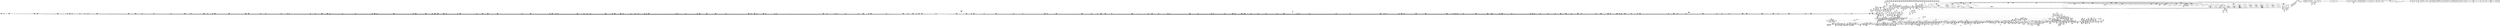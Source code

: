 digraph {
	CE0x54c61f0 [shape=record,shape=Mrecord,label="{CE0x54c61f0|80:_i64,_:_CRE_1326,1327_}"]
	CE0x5472de0 [shape=record,shape=Mrecord,label="{CE0x5472de0|0:_i16,_4:_i32,_8:_i16,_40:_%struct.super_block*,_:_SCMRE_175,176_}"]
	CE0x546ad90 [shape=record,shape=Mrecord,label="{CE0x546ad90|get_current:bb|*SummSource*}"]
	CE0x5469490 [shape=record,shape=Mrecord,label="{CE0x5469490|i8*_getelementptr_inbounds_(_36_x_i8_,_36_x_i8_*_.str12,_i32_0,_i32_0)|*Constant*}"]
	CE0x5397ff0 [shape=record,shape=Mrecord,label="{CE0x5397ff0|apparmor_file_lock:tmp9|security/apparmor/lsm.c,466|*SummSink*}"]
	CE0x538b1b0 [shape=record,shape=Mrecord,label="{CE0x538b1b0|i64*_getelementptr_inbounds_(_5_x_i64_,_5_x_i64_*___llvm_gcov_ctr98,_i64_0,_i64_0)|*Constant*}"]
	CE0x54cbb70 [shape=record,shape=Mrecord,label="{CE0x54cbb70|80:_i64,_:_CRE_1632,1633_}"]
	CE0x54976c0 [shape=record,shape=Mrecord,label="{CE0x54976c0|0:_i16,_4:_i32,_8:_i16,_40:_%struct.super_block*,_:_SCMRE_559,560_}"]
	CE0x54c5db0 [shape=record,shape=Mrecord,label="{CE0x54c5db0|80:_i64,_:_CRE_1322,1323_}"]
	CE0x5443370 [shape=record,shape=Mrecord,label="{CE0x5443370|0:_i16,_4:_i32,_8:_i16,_40:_%struct.super_block*,_:_SCMRE_299,300_}"]
	CE0x54135c0 [shape=record,shape=Mrecord,label="{CE0x54135c0|i64*_getelementptr_inbounds_(_28_x_i64_,_28_x_i64_*___llvm_gcov_ctr87,_i64_0,_i64_4)|*Constant*|*SummSink*}"]
	CE0x54e4af0 [shape=record,shape=Mrecord,label="{CE0x54e4af0|__aa_current_profile:tmp14|security/apparmor/include/context.h,138|*SummSource*}"]
	CE0x542b9b0 [shape=record,shape=Mrecord,label="{CE0x542b9b0|aa_file_perm:mode|security/apparmor/file.c,451|*SummSource*}"]
	CE0x5415d70 [shape=record,shape=Mrecord,label="{CE0x5415d70|common_file_perm:expval|security/apparmor/lsm.c,432|*SummSink*}"]
	CE0x54ef9e0 [shape=record,shape=Mrecord,label="{CE0x54ef9e0|mediated_filesystem:tobool|security/apparmor/include/apparmor.h,117}"]
	CE0x5544690 [shape=record,shape=Mrecord,label="{CE0x5544690|aa_cred_profile:tmp33|security/apparmor/include/context.h,101}"]
	CE0x5439aa0 [shape=record,shape=Mrecord,label="{CE0x5439aa0|0:_i16,_4:_i32,_8:_i16,_40:_%struct.super_block*,_:_SCMRE_178,179_}"]
	CE0x549bea0 [shape=record,shape=Mrecord,label="{CE0x549bea0|0:_i16,_4:_i32,_8:_i16,_40:_%struct.super_block*,_:_SCMRE_605,606_}"]
	CE0x53e4720 [shape=record,shape=Mrecord,label="{CE0x53e4720|16:_%struct.vfsmount*,_24:_%struct.dentry*,_32:_%struct.inode*,_408:_%struct.cred*,_456:_i8*,_:_CRE_79,80_}"]
	CE0x54b7430 [shape=record,shape=Mrecord,label="{CE0x54b7430|80:_i64,_:_CRE_630,631_}"]
	CE0x544c290 [shape=record,shape=Mrecord,label="{CE0x544c290|__aa_current_profile:tmp21|security/apparmor/include/context.h,138}"]
	CE0x53be470 [shape=record,shape=Mrecord,label="{CE0x53be470|common_file_perm:land.lhs.true|*SummSink*}"]
	CE0x542df80 [shape=record,shape=Mrecord,label="{CE0x542df80|GLOBAL:file_inode|*Constant*|*SummSource*}"]
	CE0x54d7a20 [shape=record,shape=Mrecord,label="{CE0x54d7a20|80:_i64,_:_CRE_2248,2256_|*MultipleSource*|*LoadInst*|security/apparmor/include/apparmor.h,117|security/apparmor/include/apparmor.h,117}"]
	CE0x5432bd0 [shape=record,shape=Mrecord,label="{CE0x5432bd0|common_file_perm:tmp34|security/apparmor/lsm.c,436|*SummSink*}"]
	CE0x53cc630 [shape=record,shape=Mrecord,label="{CE0x53cc630|i64*_getelementptr_inbounds_(_2_x_i64_,_2_x_i64_*___llvm_gcov_ctr88,_i64_0,_i64_0)|*Constant*|*SummSource*}"]
	CE0x53b4900 [shape=record,shape=Mrecord,label="{CE0x53b4900|aa_file_perm:tmp|*SummSource*}"]
	CE0x54287c0 [shape=record,shape=Mrecord,label="{CE0x54287c0|common_file_perm:tmp51|security/apparmor/lsm.c,447}"]
	CE0x54b9f30 [shape=record,shape=Mrecord,label="{CE0x54b9f30|80:_i64,_:_CRE_24,32_|*MultipleSource*|*LoadInst*|security/apparmor/include/apparmor.h,117|security/apparmor/include/apparmor.h,117}"]
	CE0x54bdbe0 [shape=record,shape=Mrecord,label="{CE0x54bdbe0|80:_i64,_:_CRE_280,288_|*MultipleSource*|*LoadInst*|security/apparmor/include/apparmor.h,117|security/apparmor/include/apparmor.h,117}"]
	CE0x53c1e30 [shape=record,shape=Mrecord,label="{CE0x53c1e30|aa_file_perm:file|Function::aa_file_perm&Arg::file::}"]
	CE0x53b6260 [shape=record,shape=Mrecord,label="{CE0x53b6260|common_file_perm:mask|Function::common_file_perm&Arg::mask::|*SummSource*}"]
	CE0x54040d0 [shape=record,shape=Mrecord,label="{CE0x54040d0|i64*_getelementptr_inbounds_(_2_x_i64_,_2_x_i64_*___llvm_gcov_ctr55,_i64_0,_i64_1)|*Constant*|*SummSource*}"]
	CE0x54a8670 [shape=record,shape=Mrecord,label="{CE0x54a8670|0:_i16,_4:_i32,_8:_i16,_40:_%struct.super_block*,_:_SCMRE_923,924_}"]
	CE0x54c5b90 [shape=record,shape=Mrecord,label="{CE0x54c5b90|80:_i64,_:_CRE_1320,1321_}"]
	CE0x539df50 [shape=record,shape=Mrecord,label="{CE0x539df50|GLOBAL:common_file_perm|*Constant*|*SummSource*}"]
	CE0x53beef0 [shape=record,shape=Mrecord,label="{CE0x53beef0|16:_%struct.vfsmount*,_24:_%struct.dentry*,_32:_%struct.inode*,_408:_%struct.cred*,_456:_i8*,_:_CRE_203,204_}"]
	CE0x541dc10 [shape=record,shape=Mrecord,label="{CE0x541dc10|common_file_perm:tmp46|security/apparmor/lsm.c,448|*SummSource*}"]
	CE0x5400a90 [shape=record,shape=Mrecord,label="{CE0x5400a90|i64*_getelementptr_inbounds_(_16_x_i64_,_16_x_i64_*___llvm_gcov_ctr46,_i64_0,_i64_4)|*Constant*|*SummSource*}"]
	CE0x5438130 [shape=record,shape=Mrecord,label="{CE0x5438130|common_file_perm:tmp37|security/apparmor/lsm.c,447}"]
	CE0x5469de0 [shape=record,shape=Mrecord,label="{CE0x5469de0|i32_100|*Constant*}"]
	CE0x545f4d0 [shape=record,shape=Mrecord,label="{CE0x545f4d0|80:_i64,_:_CRE_1696,1704_|*MultipleSource*|*LoadInst*|security/apparmor/include/apparmor.h,117|security/apparmor/include/apparmor.h,117}"]
	CE0x54374f0 [shape=record,shape=Mrecord,label="{CE0x54374f0|i64_17|*Constant*}"]
	CE0x54de560 [shape=record,shape=Mrecord,label="{CE0x54de560|__aa_current_profile:land.lhs.true2|*SummSource*}"]
	CE0x54e4030 [shape=record,shape=Mrecord,label="{CE0x54e4030|GLOBAL:lockdep_rcu_suspicious|*Constant*|*SummSource*}"]
	CE0x5472f70 [shape=record,shape=Mrecord,label="{CE0x5472f70|0:_i16,_4:_i32,_8:_i16,_40:_%struct.super_block*,_:_SCMRE_176,177_}"]
	CE0x53942a0 [shape=record,shape=Mrecord,label="{CE0x53942a0|apparmor_file_lock:mask.0|*SummSource*}"]
	CE0x53e3bf0 [shape=record,shape=Mrecord,label="{CE0x53e3bf0|common_file_perm:do.end|*SummSource*}"]
	CE0x5413730 [shape=record,shape=Mrecord,label="{CE0x5413730|i64*_getelementptr_inbounds_(_28_x_i64_,_28_x_i64_*___llvm_gcov_ctr87,_i64_0,_i64_5)|*Constant*}"]
	CE0x54a4340 [shape=record,shape=Mrecord,label="{CE0x54a4340|0:_i16,_4:_i32,_8:_i16,_40:_%struct.super_block*,_:_SCMRE_880,881_}"]
	CE0x54bffb0 [shape=record,shape=Mrecord,label="{CE0x54bffb0|80:_i64,_:_CRE_1215,1216_}"]
	CE0x53c08f0 [shape=record,shape=Mrecord,label="{CE0x53c08f0|16:_%struct.vfsmount*,_24:_%struct.dentry*,_32:_%struct.inode*,_408:_%struct.cred*,_456:_i8*,_:_CRE_167,168_}"]
	CE0x543f810 [shape=record,shape=Mrecord,label="{CE0x543f810|0:_i16,_4:_i32,_8:_i16,_40:_%struct.super_block*,_:_SCMRE_261,262_}"]
	CE0x54470e0 [shape=record,shape=Mrecord,label="{CE0x54470e0|0:_i16,_4:_i32,_8:_i16,_40:_%struct.super_block*,_:_SCMRE_448,456_|*MultipleSource*|security/apparmor/lsm.c,435|security/apparmor/include/apparmor.h,117|Function::mediated_filesystem&Arg::inode::|*LoadInst*|include/linux/fs.h,1916}"]
	CE0x539aad0 [shape=record,shape=Mrecord,label="{CE0x539aad0|i32_17|*Constant*|*SummSink*}"]
	CE0x5389f40 [shape=record,shape=Mrecord,label="{CE0x5389f40|16:_%struct.vfsmount*,_24:_%struct.dentry*,_32:_%struct.inode*,_408:_%struct.cred*,_456:_i8*,_:_CRE_0,1_}"]
	CE0x54a97a0 [shape=record,shape=Mrecord,label="{CE0x54a97a0|0:_i16,_4:_i32,_8:_i16,_40:_%struct.super_block*,_:_SCMRE_934,935_}"]
	CE0x53db040 [shape=record,shape=Mrecord,label="{CE0x53db040|aa_cred_profile:tmp3}"]
	CE0x549dac0 [shape=record,shape=Mrecord,label="{CE0x549dac0|0:_i16,_4:_i32,_8:_i16,_40:_%struct.super_block*,_:_SCMRE_623,624_}"]
	CE0x54a33a0 [shape=record,shape=Mrecord,label="{CE0x54a33a0|0:_i16,_4:_i32,_8:_i16,_40:_%struct.super_block*,_:_SCMRE_870,871_}"]
	CE0x553a080 [shape=record,shape=Mrecord,label="{CE0x553a080|aa_path_perm:path|Function::aa_path_perm&Arg::path::|*SummSource*}"]
	CE0x5414d70 [shape=record,shape=Mrecord,label="{CE0x5414d70|common_file_perm:tmp28|security/apparmor/lsm.c,434|*SummSink*}"]
	CE0x5ba6f00 [shape=record,shape=Mrecord,label="{CE0x5ba6f00|apparmor_file_lock:tmp2|security/apparmor/lsm.c,463}"]
	CE0x544ac90 [shape=record,shape=Mrecord,label="{CE0x544ac90|GLOBAL:get_current|*Constant*|*SummSource*}"]
	CE0x5457b10 [shape=record,shape=Mrecord,label="{CE0x5457b10|i64*_getelementptr_inbounds_(_28_x_i64_,_28_x_i64_*___llvm_gcov_ctr87,_i64_0,_i64_26)|*Constant*|*SummSink*}"]
	CE0x5496190 [shape=record,shape=Mrecord,label="{CE0x5496190|0:_i16,_4:_i32,_8:_i16,_40:_%struct.super_block*,_:_SCMRE_536,540_|*MultipleSource*|security/apparmor/lsm.c,435|security/apparmor/include/apparmor.h,117|Function::mediated_filesystem&Arg::inode::|*LoadInst*|include/linux/fs.h,1916}"]
	CE0x55397c0 [shape=record,shape=Mrecord,label="{CE0x55397c0|aa_path_perm:op|Function::aa_path_perm&Arg::op::|*SummSource*}"]
	CE0x53d8130 [shape=record,shape=Mrecord,label="{CE0x53d8130|i64_3|*Constant*}"]
	CE0x5543be0 [shape=record,shape=Mrecord,label="{CE0x5543be0|%struct.aa_profile*_null|*Constant*}"]
	CE0x5503a30 [shape=record,shape=Mrecord,label="{CE0x5503a30|get_current:tmp2|*SummSource*}"]
	CE0x54fa8f0 [shape=record,shape=Mrecord,label="{CE0x54fa8f0|COLLAPSED:_GCMRE___llvm_gcov_ctr112_internal_global_2_x_i64_zeroinitializer:_elem_0:default:}"]
	CE0x5421850 [shape=record,shape=Mrecord,label="{CE0x5421850|i64_24|*Constant*|*SummSource*}"]
	CE0x5428f70 [shape=record,shape=Mrecord,label="{CE0x5428f70|common_file_perm:tmp53|security/apparmor/lsm.c,447}"]
	CE0x53c22c0 [shape=record,shape=Mrecord,label="{CE0x53c22c0|aa_file_perm:request|Function::aa_file_perm&Arg::request::}"]
	CE0x5502830 [shape=record,shape=Mrecord,label="{CE0x5502830|aa_cred_profile:tmp14|security/apparmor/include/context.h,100}"]
	CE0x54c0e90 [shape=record,shape=Mrecord,label="{CE0x54c0e90|80:_i64,_:_CRE_1229,1230_}"]
	CE0x53b1830 [shape=record,shape=Mrecord,label="{CE0x53b1830|0:_i16,_4:_i32,_8:_i16,_40:_%struct.super_block*,_:_SCMRE_96,104_|*MultipleSource*|security/apparmor/lsm.c,435|security/apparmor/include/apparmor.h,117|Function::mediated_filesystem&Arg::inode::|*LoadInst*|include/linux/fs.h,1916}"]
	CE0x5458a90 [shape=record,shape=Mrecord,label="{CE0x5458a90|common_file_perm:retval.0|*SummSink*}"]
	CE0x54c7b70 [shape=record,shape=Mrecord,label="{CE0x54c7b70|80:_i64,_:_CRE_1350,1351_}"]
	CE0x53c4c30 [shape=record,shape=Mrecord,label="{CE0x53c4c30|i64_2|*Constant*}"]
	CE0x5474000 [shape=record,shape=Mrecord,label="{CE0x5474000|aa_cred_profile:profile11|security/apparmor/include/context.h,101}"]
	CE0x54b1040 [shape=record,shape=Mrecord,label="{CE0x54b1040|80:_i64,_:_CRE_460,461_}"]
	CE0x541d3f0 [shape=record,shape=Mrecord,label="{CE0x541d3f0|i64_21|*Constant*|*SummSink*}"]
	CE0x543fcc0 [shape=record,shape=Mrecord,label="{CE0x543fcc0|0:_i16,_4:_i32,_8:_i16,_40:_%struct.super_block*,_:_SCMRE_264,265_}"]
	CE0x5436850 [shape=record,shape=Mrecord,label="{CE0x5436850|common_file_perm:mode|security/apparmor/lsm.c,447}"]
	CE0x54d9160 [shape=record,shape=Mrecord,label="{CE0x54d9160|_ret_%struct.inode*_%tmp4,_!dbg_!15470|include/linux/fs.h,1916|*SummSource*}"]
	CE0x54bca70 [shape=record,shape=Mrecord,label="{CE0x54bca70|80:_i64,_:_CRE_208,216_|*MultipleSource*|*LoadInst*|security/apparmor/include/apparmor.h,117|security/apparmor/include/apparmor.h,117}"]
	CE0x54a0910 [shape=record,shape=Mrecord,label="{CE0x54a0910|0:_i16,_4:_i32,_8:_i16,_40:_%struct.super_block*,_:_SCMRE_760,768_|*MultipleSource*|security/apparmor/lsm.c,435|security/apparmor/include/apparmor.h,117|Function::mediated_filesystem&Arg::inode::|*LoadInst*|include/linux/fs.h,1916}"]
	CE0x53a5d70 [shape=record,shape=Mrecord,label="{CE0x53a5d70|16:_%struct.vfsmount*,_24:_%struct.dentry*,_32:_%struct.inode*,_408:_%struct.cred*,_456:_i8*,_:_CRE_97,98_}"]
	CE0x543f360 [shape=record,shape=Mrecord,label="{CE0x543f360|0:_i16,_4:_i32,_8:_i16,_40:_%struct.super_block*,_:_SCMRE_258,259_}"]
	CE0x54ada10 [shape=record,shape=Mrecord,label="{CE0x54ada10|80:_i64,_:_CRE_409,410_}"]
	CE0x53d1500 [shape=record,shape=Mrecord,label="{CE0x53d1500|16:_%struct.vfsmount*,_24:_%struct.dentry*,_32:_%struct.inode*,_408:_%struct.cred*,_456:_i8*,_:_CRE_440,448_|*MultipleSource*|security/apparmor/lsm.c,428|Function::common_file_perm&Arg::file::|Function::apparmor_file_lock&Arg::file::}"]
	CE0x53e6fb0 [shape=record,shape=Mrecord,label="{CE0x53e6fb0|44:_i32,_48:_i16,_128:_i8*,_:_SCMRE_104,112_|*MultipleSource*|Function::aa_cred_profile&Arg::cred::|*LoadInst*|security/apparmor/lsm.c,429|security/apparmor/include/context.h,99}"]
	CE0x54e5ec0 [shape=record,shape=Mrecord,label="{CE0x54e5ec0|aa_file_perm:tmp3|*SummSink*}"]
	CE0x54da400 [shape=record,shape=Mrecord,label="{CE0x54da400|__aa_current_profile:call|security/apparmor/include/context.h,138|*SummSink*}"]
	CE0x5464eb0 [shape=record,shape=Mrecord,label="{CE0x5464eb0|aa_cred_profile:tmp19|security/apparmor/include/context.h,100}"]
	CE0x549d480 [shape=record,shape=Mrecord,label="{CE0x549d480|0:_i16,_4:_i32,_8:_i16,_40:_%struct.super_block*,_:_SCMRE_619,620_}"]
	CE0x5540cf0 [shape=record,shape=Mrecord,label="{CE0x5540cf0|aa_cred_profile:do.body6}"]
	CE0x53af0f0 [shape=record,shape=Mrecord,label="{CE0x53af0f0|16:_%struct.vfsmount*,_24:_%struct.dentry*,_32:_%struct.inode*,_408:_%struct.cred*,_456:_i8*,_:_CRE_88,89_}"]
	CE0x54362b0 [shape=record,shape=Mrecord,label="{CE0x54362b0|common_file_perm:tobool10|security/apparmor/lsm.c,434}"]
	CE0x54ff120 [shape=record,shape=Mrecord,label="{CE0x54ff120|file_inode17:tmp|*SummSource*}"]
	CE0x54c9710 [shape=record,shape=Mrecord,label="{CE0x54c9710|80:_i64,_:_CRE_1376,1384_|*MultipleSource*|*LoadInst*|security/apparmor/include/apparmor.h,117|security/apparmor/include/apparmor.h,117}"]
	CE0x543fb30 [shape=record,shape=Mrecord,label="{CE0x543fb30|0:_i16,_4:_i32,_8:_i16,_40:_%struct.super_block*,_:_SCMRE_263,264_}"]
	CE0x53b7c80 [shape=record,shape=Mrecord,label="{CE0x53b7c80|16:_%struct.vfsmount*,_24:_%struct.dentry*,_32:_%struct.inode*,_408:_%struct.cred*,_456:_i8*,_:_CRE_144,145_}"]
	CE0x53e0620 [shape=record,shape=Mrecord,label="{CE0x53e0620|16:_%struct.vfsmount*,_24:_%struct.dentry*,_32:_%struct.inode*,_408:_%struct.cred*,_456:_i8*,_:_CRE_96,97_}"]
	CE0x54c8610 [shape=record,shape=Mrecord,label="{CE0x54c8610|80:_i64,_:_CRE_1360,1361_}"]
	CE0x5417d50 [shape=record,shape=Mrecord,label="{CE0x5417d50|i1_true|*Constant*|*SummSource*}"]
	CE0x54ab0f0 [shape=record,shape=Mrecord,label="{CE0x54ab0f0|0:_i16,_4:_i32,_8:_i16,_40:_%struct.super_block*,_:_SCMRE_982,983_}"]
	CE0x53cfd20 [shape=record,shape=Mrecord,label="{CE0x53cfd20|void_(i8*,_i32,_i64)*_asm_sideeffect_1:_09ud2_0A.pushsection___bug_table,_22a_22_0A2:_09.long_1b_-_2b,_$_0:c_-_2b_0A_09.word_$_1:c_,_0_0A_09.org_2b+$_2:c_0A.popsection_,_i,i,i,_dirflag_,_fpsr_,_flags_|*SummSink*}"]
	CE0x54c6740 [shape=record,shape=Mrecord,label="{CE0x54c6740|80:_i64,_:_CRE_1331,1332_}"]
	CE0x5540e00 [shape=record,shape=Mrecord,label="{CE0x5540e00|aa_cred_profile:if.end}"]
	CE0x53bdd70 [shape=record,shape=Mrecord,label="{CE0x53bdd70|16:_%struct.vfsmount*,_24:_%struct.dentry*,_32:_%struct.inode*,_408:_%struct.cred*,_456:_i8*,_:_CRE_160,161_}"]
	CE0x54c0610 [shape=record,shape=Mrecord,label="{CE0x54c0610|80:_i64,_:_CRE_1221,1222_}"]
	CE0x54d9e70 [shape=record,shape=Mrecord,label="{CE0x54d9e70|i64_4|*Constant*|*SummSink*}"]
	CE0x5498b10 [shape=record,shape=Mrecord,label="{CE0x5498b10|0:_i16,_4:_i32,_8:_i16,_40:_%struct.super_block*,_:_SCMRE_572,573_}"]
	CE0x54db710 [shape=record,shape=Mrecord,label="{CE0x54db710|__aa_current_profile:tmp4|security/apparmor/include/context.h,138|*SummSource*}"]
	CE0x544d310 [shape=record,shape=Mrecord,label="{CE0x544d310|_ret_%struct.aa_profile*_%tmp34,_!dbg_!15510|security/apparmor/include/context.h,101}"]
	CE0x5545360 [shape=record,shape=Mrecord,label="{CE0x5545360|i64*_getelementptr_inbounds_(_16_x_i64_,_16_x_i64_*___llvm_gcov_ctr46,_i64_0,_i64_0)|*Constant*}"]
	CE0x5412e40 [shape=record,shape=Mrecord,label="{CE0x5412e40|common_file_perm:tmp10|security/apparmor/lsm.c,432}"]
	CE0x54620e0 [shape=record,shape=Mrecord,label="{CE0x54620e0|80:_i64,_:_CRE_1874,1875_}"]
	CE0x549cb20 [shape=record,shape=Mrecord,label="{CE0x549cb20|0:_i16,_4:_i32,_8:_i16,_40:_%struct.super_block*,_:_SCMRE_613,614_}"]
	CE0x55366e0 [shape=record,shape=Mrecord,label="{CE0x55366e0|aa_cred_profile:tmp27|security/apparmor/include/context.h,100}"]
	CE0x53e3670 [shape=record,shape=Mrecord,label="{CE0x53e3670|file_inode:f_inode|include/linux/fs.h,1916|*SummSink*}"]
	CE0x53d38c0 [shape=record,shape=Mrecord,label="{CE0x53d38c0|16:_%struct.vfsmount*,_24:_%struct.dentry*,_32:_%struct.inode*,_408:_%struct.cred*,_456:_i8*,_:_CRE_392,396_|*MultipleSource*|security/apparmor/lsm.c,428|Function::common_file_perm&Arg::file::|Function::apparmor_file_lock&Arg::file::}"]
	CE0x54352c0 [shape=record,shape=Mrecord,label="{CE0x54352c0|common_file_perm:tmp31|security/apparmor/lsm.c,434|*SummSink*}"]
	CE0x540ff90 [shape=record,shape=Mrecord,label="{CE0x540ff90|i64*_getelementptr_inbounds_(_16_x_i64_,_16_x_i64_*___llvm_gcov_ctr46,_i64_0,_i64_7)|*Constant*|*SummSource*}"]
	CE0x53e16d0 [shape=record,shape=Mrecord,label="{CE0x53e16d0|COLLAPSED:_GCMRE___llvm_gcov_ctr55_internal_global_2_x_i64_zeroinitializer:_elem_0:default:}"]
	CE0x54c9930 [shape=record,shape=Mrecord,label="{CE0x54c9930|80:_i64,_:_CRE_1392,1536_|*MultipleSource*|*LoadInst*|security/apparmor/include/apparmor.h,117|security/apparmor/include/apparmor.h,117}"]
	CE0x54ec9a0 [shape=record,shape=Mrecord,label="{CE0x54ec9a0|aa_file_perm:tmp4|security/apparmor/file.c,452|*SummSink*}"]
	CE0x541d760 [shape=record,shape=Mrecord,label="{CE0x541d760|i64_21|*Constant*}"]
	CE0x54b1cd0 [shape=record,shape=Mrecord,label="{CE0x54b1cd0|80:_i64,_:_CRE_504,512_|*MultipleSource*|*LoadInst*|security/apparmor/include/apparmor.h,117|security/apparmor/include/apparmor.h,117}"]
	CE0x5501a20 [shape=record,shape=Mrecord,label="{CE0x5501a20|file_inode17:tmp2|*SummSource*}"]
	CE0x54ef420 [shape=record,shape=Mrecord,label="{CE0x54ef420|__aa_current_profile:bb|*SummSource*}"]
	CE0x5411370 [shape=record,shape=Mrecord,label="{CE0x5411370|common_file_perm:tmp12|security/apparmor/lsm.c,432|*SummSource*}"]
	CE0x54b8660 [shape=record,shape=Mrecord,label="{CE0x54b8660|80:_i64,_:_CRE_712,720_|*MultipleSource*|*LoadInst*|security/apparmor/include/apparmor.h,117|security/apparmor/include/apparmor.h,117}"]
	CE0x54b2c50 [shape=record,shape=Mrecord,label="{CE0x54b2c50|80:_i64,_:_CRE_562,563_}"]
	CE0x54a6be0 [shape=record,shape=Mrecord,label="{CE0x54a6be0|0:_i16,_4:_i32,_8:_i16,_40:_%struct.super_block*,_:_SCMRE_906,907_}"]
	CE0x5437da0 [shape=record,shape=Mrecord,label="{CE0x5437da0|i64_18|*Constant*}"]
	CE0x5ba6e10 [shape=record,shape=Mrecord,label="{CE0x5ba6e10|i64_2|*Constant*|*SummSink*}"]
	CE0x54d7640 [shape=record,shape=Mrecord,label="{CE0x54d7640|80:_i64,_:_CRE_2112,2120_|*MultipleSource*|*LoadInst*|security/apparmor/include/apparmor.h,117|security/apparmor/include/apparmor.h,117}"]
	CE0x53be9b0 [shape=record,shape=Mrecord,label="{CE0x53be9b0|16:_%struct.vfsmount*,_24:_%struct.dentry*,_32:_%struct.inode*,_408:_%struct.cred*,_456:_i8*,_:_CRE_200,201_}"]
	CE0x543b3a0 [shape=record,shape=Mrecord,label="{CE0x543b3a0|0:_i16,_4:_i32,_8:_i16,_40:_%struct.super_block*,_:_SCMRE_194,195_}"]
	CE0x5540d60 [shape=record,shape=Mrecord,label="{CE0x5540d60|aa_cred_profile:lor.rhs}"]
	CE0x546e1a0 [shape=record,shape=Mrecord,label="{CE0x546e1a0|aa_cred_profile:tmp25|security/apparmor/include/context.h,100}"]
	CE0x5458a20 [shape=record,shape=Mrecord,label="{CE0x5458a20|common_file_perm:retval.0|*SummSource*}"]
	CE0x539cf60 [shape=record,shape=Mrecord,label="{CE0x539cf60|i32_2|*Constant*|*SummSink*}"]
	CE0x549c990 [shape=record,shape=Mrecord,label="{CE0x549c990|0:_i16,_4:_i32,_8:_i16,_40:_%struct.super_block*,_:_SCMRE_612,613_}"]
	CE0x54bbaf0 [shape=record,shape=Mrecord,label="{CE0x54bbaf0|80:_i64,_:_CRE_136,140_|*MultipleSource*|*LoadInst*|security/apparmor/include/apparmor.h,117|security/apparmor/include/apparmor.h,117}"]
	CE0x53d7320 [shape=record,shape=Mrecord,label="{CE0x53d7320|i32_0|*Constant*}"]
	CE0x540d930 [shape=record,shape=Mrecord,label="{CE0x540d930|common_file_perm:lnot.ext|security/apparmor/lsm.c,432|*SummSource*}"]
	CE0x54add40 [shape=record,shape=Mrecord,label="{CE0x54add40|80:_i64,_:_CRE_412,413_}"]
	CE0x54a60f0 [shape=record,shape=Mrecord,label="{CE0x54a60f0|0:_i16,_4:_i32,_8:_i16,_40:_%struct.super_block*,_:_SCMRE_899,900_}"]
	CE0x54f9fd0 [shape=record,shape=Mrecord,label="{CE0x54f9fd0|aa_cred_profile:tobool|security/apparmor/include/context.h,100}"]
	CE0x53c47d0 [shape=record,shape=Mrecord,label="{CE0x53c47d0|16:_%struct.vfsmount*,_24:_%struct.dentry*,_32:_%struct.inode*,_408:_%struct.cred*,_456:_i8*,_:_CRE_188,189_}"]
	CE0x54b4240 [shape=record,shape=Mrecord,label="{CE0x54b4240|80:_i64,_:_CRE_583,584_}"]
	CE0x54bc880 [shape=record,shape=Mrecord,label="{CE0x54bc880|80:_i64,_:_CRE_200,204_|*MultipleSource*|*LoadInst*|security/apparmor/include/apparmor.h,117|security/apparmor/include/apparmor.h,117}"]
	CE0x4fb07d0 [shape=record,shape=Mrecord,label="{CE0x4fb07d0|GLOBAL:__llvm_gcov_ctr98|Global_var:__llvm_gcov_ctr98|*SummSink*}"]
	CE0x53b37d0 [shape=record,shape=Mrecord,label="{CE0x53b37d0|0:_i16,_4:_i32,_8:_i16,_40:_%struct.super_block*,_:_SCMRE_156,157_}"]
	CE0x5408f90 [shape=record,shape=Mrecord,label="{CE0x5408f90|0:_i16,_4:_i32,_8:_i16,_40:_%struct.super_block*,_:_SCMRE_56,64_|*MultipleSource*|security/apparmor/lsm.c,435|security/apparmor/include/apparmor.h,117|Function::mediated_filesystem&Arg::inode::|*LoadInst*|include/linux/fs.h,1916}"]
	CE0x54f9730 [shape=record,shape=Mrecord,label="{CE0x54f9730|aa_file_perm:tmp6|security/apparmor/file.c,453|*SummSource*}"]
	CE0x53b8f10 [shape=record,shape=Mrecord,label="{CE0x53b8f10|i32_14|*Constant*|*SummSink*}"]
	CE0x54b0160 [shape=record,shape=Mrecord,label="{CE0x54b0160|80:_i64,_:_CRE_446,447_}"]
	CE0x54de670 [shape=record,shape=Mrecord,label="{CE0x54de670|__aa_current_profile:land.lhs.true2|*SummSink*}"]
	CE0x53b8850 [shape=record,shape=Mrecord,label="{CE0x53b8850|16:_%struct.vfsmount*,_24:_%struct.dentry*,_32:_%struct.inode*,_408:_%struct.cred*,_456:_i8*,_:_CRE_85,86_}"]
	CE0x54c1600 [shape=record,shape=Mrecord,label="{CE0x54c1600|80:_i64,_:_CRE_1236,1237_}"]
	CE0x539c3b0 [shape=record,shape=Mrecord,label="{CE0x539c3b0|common_file_perm:tmp23|security/apparmor/lsm.c,432|*SummSource*}"]
	CE0x54dcb80 [shape=record,shape=Mrecord,label="{CE0x54dcb80|i64*_getelementptr_inbounds_(_2_x_i64_,_2_x_i64_*___llvm_gcov_ctr12,_i64_0,_i64_1)|*Constant*|*SummSource*}"]
	CE0x543d260 [shape=record,shape=Mrecord,label="{CE0x543d260|0:_i16,_4:_i32,_8:_i16,_40:_%struct.super_block*,_:_SCMRE_232,236_|*MultipleSource*|security/apparmor/lsm.c,435|security/apparmor/include/apparmor.h,117|Function::mediated_filesystem&Arg::inode::|*LoadInst*|include/linux/fs.h,1916}"]
	CE0x538a860 [shape=record,shape=Mrecord,label="{CE0x538a860|apparmor_file_lock:entry|*SummSource*}"]
	CE0x5459220 [shape=record,shape=Mrecord,label="{CE0x5459220|i64*_getelementptr_inbounds_(_28_x_i64_,_28_x_i64_*___llvm_gcov_ctr87,_i64_0,_i64_27)|*Constant*|*SummSink*}"]
	CE0x5441f20 [shape=record,shape=Mrecord,label="{CE0x5441f20|0:_i16,_4:_i32,_8:_i16,_40:_%struct.super_block*,_:_SCMRE_286,287_}"]
	CE0x54c9820 [shape=record,shape=Mrecord,label="{CE0x54c9820|80:_i64,_:_CRE_1384,1392_|*MultipleSource*|*LoadInst*|security/apparmor/include/apparmor.h,117|security/apparmor/include/apparmor.h,117}"]
	CE0x53d9770 [shape=record,shape=Mrecord,label="{CE0x53d9770|16:_%struct.vfsmount*,_24:_%struct.dentry*,_32:_%struct.inode*,_408:_%struct.cred*,_456:_i8*,_:_CRE_6,7_}"]
	CE0x54c1d70 [shape=record,shape=Mrecord,label="{CE0x54c1d70|80:_i64,_:_CRE_1243,1244_}"]
	CE0x542fd30 [shape=record,shape=Mrecord,label="{CE0x542fd30|i64*_getelementptr_inbounds_(_28_x_i64_,_28_x_i64_*___llvm_gcov_ctr87,_i64_0,_i64_16)|*Constant*|*SummSource*}"]
	CE0x53b6600 [shape=record,shape=Mrecord,label="{CE0x53b6600|common_file_perm:mask|Function::common_file_perm&Arg::mask::|*SummSink*}"]
	CE0x5468e00 [shape=record,shape=Mrecord,label="{CE0x5468e00|GLOBAL:__aa_current_profile.__warned|Global_var:__aa_current_profile.__warned|*SummSink*}"]
	CE0x53b8e70 [shape=record,shape=Mrecord,label="{CE0x53b8e70|i32_14|*Constant*|*SummSource*}"]
	CE0x542a790 [shape=record,shape=Mrecord,label="{CE0x542a790|aa_path_perm:flags|Function::aa_path_perm&Arg::flags::|*SummSink*}"]
	CE0x5420470 [shape=record,shape=Mrecord,label="{CE0x5420470|i32_-1|*Constant*|*SummSource*}"]
	CE0x53e95c0 [shape=record,shape=Mrecord,label="{CE0x53e95c0|16:_%struct.vfsmount*,_24:_%struct.dentry*,_32:_%struct.inode*,_408:_%struct.cred*,_456:_i8*,_:_CRE_210,211_}"]
	"CONST[source:0(mediator),value:2(dynamic)][purpose:{subject}][SnkIdx:1]"
	CE0x543eb90 [shape=record,shape=Mrecord,label="{CE0x543eb90|0:_i16,_4:_i32,_8:_i16,_40:_%struct.super_block*,_:_SCMRE_253,254_}"]
	CE0x5409640 [shape=record,shape=Mrecord,label="{CE0x5409640|aa_cred_profile:do.body|*SummSource*}"]
	CE0x5392f20 [shape=record,shape=Mrecord,label="{CE0x5392f20|16:_%struct.vfsmount*,_24:_%struct.dentry*,_32:_%struct.inode*,_408:_%struct.cred*,_456:_i8*,_:_CRE_54,55_}"]
	CE0x53e7c60 [shape=record,shape=Mrecord,label="{CE0x53e7c60|common_file_perm:do.body}"]
	CE0x546c7d0 [shape=record,shape=Mrecord,label="{CE0x546c7d0|aa_cred_profile:tmp31|security/apparmor/include/context.h,100}"]
	CE0x5400ca0 [shape=record,shape=Mrecord,label="{CE0x5400ca0|0:_i16,_4:_i32,_8:_i16,_40:_%struct.super_block*,_:_SCMRE_12,16_|*MultipleSource*|security/apparmor/lsm.c,435|security/apparmor/include/apparmor.h,117|Function::mediated_filesystem&Arg::inode::|*LoadInst*|include/linux/fs.h,1916}"]
	CE0x54cbd90 [shape=record,shape=Mrecord,label="{CE0x54cbd90|80:_i64,_:_CRE_1634,1635_}"]
	CE0x53e1860 [shape=record,shape=Mrecord,label="{CE0x53e1860|i64*_getelementptr_inbounds_(_28_x_i64_,_28_x_i64_*___llvm_gcov_ctr87,_i64_0,_i64_0)|*Constant*|*SummSink*}"]
	CE0x53b5f30 [shape=record,shape=Mrecord,label="{CE0x53b5f30|common_file_perm:file|Function::common_file_perm&Arg::file::|*SummSource*}"]
	CE0x5407770 [shape=record,shape=Mrecord,label="{CE0x5407770|aa_cred_profile:lnot.ext|security/apparmor/include/context.h,100|*SummSource*}"]
	CE0x54bb2d0 [shape=record,shape=Mrecord,label="{CE0x54bb2d0|80:_i64,_:_CRE_112,120_|*MultipleSource*|*LoadInst*|security/apparmor/include/apparmor.h,117|security/apparmor/include/apparmor.h,117}"]
	CE0x54db6a0 [shape=record,shape=Mrecord,label="{CE0x54db6a0|__aa_current_profile:tmp4|security/apparmor/include/context.h,138}"]
	CE0x54666c0 [shape=record,shape=Mrecord,label="{CE0x54666c0|0:_i16,_4:_i32,_8:_i16,_40:_%struct.super_block*,_:_SCMRE_139,140_}"]
	CE0x5420b10 [shape=record,shape=Mrecord,label="{CE0x5420b10|common_file_perm:neg|security/apparmor/lsm.c,448|*SummSource*}"]
	CE0x5411050 [shape=record,shape=Mrecord,label="{CE0x5411050|aa_file_perm:entry|*SummSource*}"]
	CE0x54c0a50 [shape=record,shape=Mrecord,label="{CE0x54c0a50|80:_i64,_:_CRE_1225,1226_}"]
	CE0x54c1f90 [shape=record,shape=Mrecord,label="{CE0x54c1f90|80:_i64,_:_CRE_1245,1246_}"]
	CE0x54e3070 [shape=record,shape=Mrecord,label="{CE0x54e3070|i8_1|*Constant*}"]
	CE0x5448100 [shape=record,shape=Mrecord,label="{CE0x5448100|0:_i16,_4:_i32,_8:_i16,_40:_%struct.super_block*,_:_SCMRE_476,477_}"]
	CE0x54a5dd0 [shape=record,shape=Mrecord,label="{CE0x54a5dd0|0:_i16,_4:_i32,_8:_i16,_40:_%struct.super_block*,_:_SCMRE_897,898_}"]
	CE0x545bfd0 [shape=record,shape=Mrecord,label="{CE0x545bfd0|common_file_perm:tmp60|security/apparmor/lsm.c,452}"]
	CE0x54b5670 [shape=record,shape=Mrecord,label="{CE0x54b5670|80:_i64,_:_CRE_602,603_}"]
	CE0x5397d00 [shape=record,shape=Mrecord,label="{CE0x5397d00|apparmor_file_lock:tmp9|security/apparmor/lsm.c,466}"]
	CE0x53d33d0 [shape=record,shape=Mrecord,label="{CE0x53d33d0|16:_%struct.vfsmount*,_24:_%struct.dentry*,_32:_%struct.inode*,_408:_%struct.cred*,_456:_i8*,_:_CRE_376,384_|*MultipleSource*|security/apparmor/lsm.c,428|Function::common_file_perm&Arg::file::|Function::apparmor_file_lock&Arg::file::}"]
	CE0x53b2b40 [shape=record,shape=Mrecord,label="{CE0x53b2b40|file_inode17:entry}"]
	CE0x542a4a0 [shape=record,shape=Mrecord,label="{CE0x542a4a0|aa_path_perm:cond|Function::aa_path_perm&Arg::cond::}"]
	CE0x54ba270 [shape=record,shape=Mrecord,label="{CE0x54ba270|80:_i64,_:_CRE_40,48_|*MultipleSource*|*LoadInst*|security/apparmor/include/apparmor.h,117|security/apparmor/include/apparmor.h,117}"]
	CE0x54c92d0 [shape=record,shape=Mrecord,label="{CE0x54c92d0|80:_i64,_:_CRE_1372,1373_}"]
	CE0x54f10a0 [shape=record,shape=Mrecord,label="{CE0x54f10a0|__aa_current_profile:tmp18|security/apparmor/include/context.h,138|*SummSink*}"]
	CE0x5458d30 [shape=record,shape=Mrecord,label="{CE0x5458d30|i64*_getelementptr_inbounds_(_28_x_i64_,_28_x_i64_*___llvm_gcov_ctr87,_i64_0,_i64_27)|*Constant*|*SummSource*}"]
	CE0x55005c0 [shape=record,shape=Mrecord,label="{CE0x55005c0|get_current:tmp1}"]
	CE0x54c90b0 [shape=record,shape=Mrecord,label="{CE0x54c90b0|80:_i64,_:_CRE_1370,1371_}"]
	CE0x4f83030 [shape=record,shape=Mrecord,label="{CE0x4f83030|i64_0|*Constant*}"]
	CE0x53e1270 [shape=record,shape=Mrecord,label="{CE0x53e1270|16:_%struct.vfsmount*,_24:_%struct.dentry*,_32:_%struct.inode*,_408:_%struct.cred*,_456:_i8*,_:_CRE_3,4_}"]
	CE0x54114a0 [shape=record,shape=Mrecord,label="{CE0x54114a0|common_file_perm:tmp12|security/apparmor/lsm.c,432|*SummSink*}"]
	CE0x549f090 [shape=record,shape=Mrecord,label="{CE0x549f090|0:_i16,_4:_i32,_8:_i16,_40:_%struct.super_block*,_:_SCMRE_684,688_|*MultipleSource*|security/apparmor/lsm.c,435|security/apparmor/include/apparmor.h,117|Function::mediated_filesystem&Arg::inode::|*LoadInst*|include/linux/fs.h,1916}"]
	CE0x54ad900 [shape=record,shape=Mrecord,label="{CE0x54ad900|80:_i64,_:_CRE_408,409_}"]
	CE0x53d7440 [shape=record,shape=Mrecord,label="{CE0x53d7440|16:_%struct.vfsmount*,_24:_%struct.dentry*,_32:_%struct.inode*,_408:_%struct.cred*,_456:_i8*,_:_CRE_60,61_}"]
	CE0x543a8b0 [shape=record,shape=Mrecord,label="{CE0x543a8b0|0:_i16,_4:_i32,_8:_i16,_40:_%struct.super_block*,_:_SCMRE_187,188_}"]
	CE0x5496740 [shape=record,shape=Mrecord,label="{CE0x5496740|0:_i16,_4:_i32,_8:_i16,_40:_%struct.super_block*,_:_SCMRE_544,552_|*MultipleSource*|security/apparmor/lsm.c,435|security/apparmor/include/apparmor.h,117|Function::mediated_filesystem&Arg::inode::|*LoadInst*|include/linux/fs.h,1916}"]
	CE0x54bc690 [shape=record,shape=Mrecord,label="{CE0x54bc690|80:_i64,_:_CRE_192,200_|*MultipleSource*|*LoadInst*|security/apparmor/include/apparmor.h,117|security/apparmor/include/apparmor.h,117}"]
	CE0x544d710 [shape=record,shape=Mrecord,label="{CE0x544d710|aa_file_perm:bb|*SummSource*}"]
	CE0x54345f0 [shape=record,shape=Mrecord,label="{CE0x54345f0|i64_15|*Constant*|*SummSource*}"]
	CE0x5416450 [shape=record,shape=Mrecord,label="{CE0x5416450|common_file_perm:tobool3|security/apparmor/lsm.c,432|*SummSink*}"]
	CE0x543f4f0 [shape=record,shape=Mrecord,label="{CE0x543f4f0|0:_i16,_4:_i32,_8:_i16,_40:_%struct.super_block*,_:_SCMRE_259,260_}"]
	CE0x5397550 [shape=record,shape=Mrecord,label="{CE0x5397550|16:_%struct.vfsmount*,_24:_%struct.dentry*,_32:_%struct.inode*,_408:_%struct.cred*,_456:_i8*,_:_CRE_75,76_}"]
	CE0x54288d0 [shape=record,shape=Mrecord,label="{CE0x54288d0|common_file_perm:tmp51|security/apparmor/lsm.c,447|*SummSource*}"]
	CE0x5475250 [shape=record,shape=Mrecord,label="{CE0x5475250|i64*_getelementptr_inbounds_(_2_x_i64_,_2_x_i64_*___llvm_gcov_ctr88,_i64_0,_i64_0)|*Constant*}"]
	CE0x54213b0 [shape=record,shape=Mrecord,label="{CE0x54213b0|common_file_perm:tobool25|security/apparmor/lsm.c,448}"]
	CE0x546f1c0 [shape=record,shape=Mrecord,label="{CE0x546f1c0|aa_cred_profile:tmp26|security/apparmor/include/context.h,100}"]
	CE0x54b59a0 [shape=record,shape=Mrecord,label="{CE0x54b59a0|80:_i64,_:_CRE_605,606_}"]
	CE0x54494c0 [shape=record,shape=Mrecord,label="{CE0x54494c0|0:_i16,_4:_i32,_8:_i16,_40:_%struct.super_block*,_:_SCMRE_496,500_|*MultipleSource*|security/apparmor/lsm.c,435|security/apparmor/include/apparmor.h,117|Function::mediated_filesystem&Arg::inode::|*LoadInst*|include/linux/fs.h,1916}"]
	CE0x5424f00 [shape=record,shape=Mrecord,label="{CE0x5424f00|common_file_perm:tmp15|security/apparmor/lsm.c,432|*SummSource*}"]
	CE0x53b8a10 [shape=record,shape=Mrecord,label="{CE0x53b8a10|16:_%struct.vfsmount*,_24:_%struct.dentry*,_32:_%struct.inode*,_408:_%struct.cred*,_456:_i8*,_:_CRE_86,87_}"]
	CE0x53a0650 [shape=record,shape=Mrecord,label="{CE0x53a0650|__aa_current_profile:tmp19|security/apparmor/include/context.h,138}"]
	CE0x54bf320 [shape=record,shape=Mrecord,label="{CE0x54bf320|80:_i64,_:_CRE_376,380_|*MultipleSource*|*LoadInst*|security/apparmor/include/apparmor.h,117|security/apparmor/include/apparmor.h,117}"]
	CE0x54e5630 [shape=record,shape=Mrecord,label="{CE0x54e5630|GLOBAL:current_task|Global_var:current_task}"]
	CE0x54b16a0 [shape=record,shape=Mrecord,label="{CE0x54b16a0|80:_i64,_:_CRE_480,488_|*MultipleSource*|*LoadInst*|security/apparmor/include/apparmor.h,117|security/apparmor/include/apparmor.h,117}"]
	CE0x546e670 [shape=record,shape=Mrecord,label="{CE0x546e670|i64*_getelementptr_inbounds_(_16_x_i64_,_16_x_i64_*___llvm_gcov_ctr46,_i64_0,_i64_12)|*Constant*}"]
	CE0x53d8940 [shape=record,shape=Mrecord,label="{CE0x53d8940|mediated_filesystem:tmp2|*SummSource*}"]
	CE0x54b5010 [shape=record,shape=Mrecord,label="{CE0x54b5010|80:_i64,_:_CRE_596,597_}"]
	CE0x54468d0 [shape=record,shape=Mrecord,label="{CE0x54468d0|0:_i16,_4:_i32,_8:_i16,_40:_%struct.super_block*,_:_SCMRE_424,432_|*MultipleSource*|security/apparmor/lsm.c,435|security/apparmor/include/apparmor.h,117|Function::mediated_filesystem&Arg::inode::|*LoadInst*|include/linux/fs.h,1916}"]
	CE0x54b1370 [shape=record,shape=Mrecord,label="{CE0x54b1370|80:_i64,_:_CRE_463,464_}"]
	CE0x5391370 [shape=record,shape=Mrecord,label="{CE0x5391370|apparmor_file_lock:tmp7|security/apparmor/lsm.c,464|*SummSource*}"]
	CE0x5411300 [shape=record,shape=Mrecord,label="{CE0x5411300|common_file_perm:tmp12|security/apparmor/lsm.c,432}"]
	CE0x545b240 [shape=record,shape=Mrecord,label="{CE0x545b240|__aa_current_profile:call|security/apparmor/include/context.h,138}"]
	CE0x54eec90 [shape=record,shape=Mrecord,label="{CE0x54eec90|__aa_current_profile:tmp1}"]
	CE0x5397930 [shape=record,shape=Mrecord,label="{CE0x5397930|_call_void_mcount()_#2}"]
	CE0x543bd00 [shape=record,shape=Mrecord,label="{CE0x543bd00|0:_i16,_4:_i32,_8:_i16,_40:_%struct.super_block*,_:_SCMRE_200,201_}"]
	CE0x5467100 [shape=record,shape=Mrecord,label="{CE0x5467100|aa_cred_profile:lnot2|security/apparmor/include/context.h,100|*SummSource*}"]
	CE0x54396b0 [shape=record,shape=Mrecord,label="{CE0x54396b0|common_file_perm:mode17|security/apparmor/lsm.c,447|*SummSource*}"]
	CE0x54b1590 [shape=record,shape=Mrecord,label="{CE0x54b1590|80:_i64,_:_CRE_472,480_|*MultipleSource*|*LoadInst*|security/apparmor/include/apparmor.h,117|security/apparmor/include/apparmor.h,117}"]
	CE0x543f040 [shape=record,shape=Mrecord,label="{CE0x543f040|0:_i16,_4:_i32,_8:_i16,_40:_%struct.super_block*,_:_SCMRE_256,257_}"]
	CE0x5465fb0 [shape=record,shape=Mrecord,label="{CE0x5465fb0|aa_cred_profile:tmp9|security/apparmor/include/context.h,100}"]
	CE0x54de040 [shape=record,shape=Mrecord,label="{CE0x54de040|i64*_getelementptr_inbounds_(_2_x_i64_,_2_x_i64_*___llvm_gcov_ctr2919,_i64_0,_i64_0)|*Constant*}"]
	CE0x54ae3a0 [shape=record,shape=Mrecord,label="{CE0x54ae3a0|80:_i64,_:_CRE_418,419_}"]
	CE0x54be3a0 [shape=record,shape=Mrecord,label="{CE0x54be3a0|80:_i64,_:_CRE_312,320_|*MultipleSource*|*LoadInst*|security/apparmor/include/apparmor.h,117|security/apparmor/include/apparmor.h,117}"]
	CE0x5469890 [shape=record,shape=Mrecord,label="{CE0x5469890|i8*_getelementptr_inbounds_(_36_x_i8_,_36_x_i8_*_.str12,_i32_0,_i32_0)|*Constant*|*SummSource*}"]
	CE0x54ab730 [shape=record,shape=Mrecord,label="{CE0x54ab730|0:_i16,_4:_i32,_8:_i16,_40:_%struct.super_block*,_:_SCMRE_992,1000_|*MultipleSource*|security/apparmor/lsm.c,435|security/apparmor/include/apparmor.h,117|Function::mediated_filesystem&Arg::inode::|*LoadInst*|include/linux/fs.h,1916}"]
	CE0x5498fc0 [shape=record,shape=Mrecord,label="{CE0x5498fc0|0:_i16,_4:_i32,_8:_i16,_40:_%struct.super_block*,_:_SCMRE_575,576_}"]
	CE0x5497d00 [shape=record,shape=Mrecord,label="{CE0x5497d00|0:_i16,_4:_i32,_8:_i16,_40:_%struct.super_block*,_:_SCMRE_563,564_}"]
	CE0x54b9010 [shape=record,shape=Mrecord,label="{CE0x54b9010|80:_i64,_:_CRE_1208,1209_}"]
	CE0x53ad450 [shape=record,shape=Mrecord,label="{CE0x53ad450|16:_%struct.vfsmount*,_24:_%struct.dentry*,_32:_%struct.inode*,_408:_%struct.cred*,_456:_i8*,_:_CRE_196,197_}"]
	CE0x5416930 [shape=record,shape=Mrecord,label="{CE0x5416930|common_file_perm:tmp8|security/apparmor/lsm.c,432}"]
	CE0x5438880 [shape=record,shape=Mrecord,label="{CE0x5438880|common_file_perm:tmp39|security/apparmor/lsm.c,447}"]
	CE0x54a84e0 [shape=record,shape=Mrecord,label="{CE0x54a84e0|0:_i16,_4:_i32,_8:_i16,_40:_%struct.super_block*,_:_SCMRE_922,923_}"]
	CE0x53b67b0 [shape=record,shape=Mrecord,label="{CE0x53b67b0|_ret_i32_%retval.0,_!dbg_!15536|security/apparmor/lsm.c,452}"]
	CE0x5425440 [shape=record,shape=Mrecord,label="{CE0x5425440|common_file_perm:tmp16|security/apparmor/lsm.c,432|*SummSource*}"]
	CE0x5498020 [shape=record,shape=Mrecord,label="{CE0x5498020|0:_i16,_4:_i32,_8:_i16,_40:_%struct.super_block*,_:_SCMRE_565,566_}"]
	CE0x53c7660 [shape=record,shape=Mrecord,label="{CE0x53c7660|__aa_current_profile:tobool|security/apparmor/include/context.h,138|*SummSource*}"]
	CE0x5497b70 [shape=record,shape=Mrecord,label="{CE0x5497b70|0:_i16,_4:_i32,_8:_i16,_40:_%struct.super_block*,_:_SCMRE_562,563_}"]
	CE0x53bd4b0 [shape=record,shape=Mrecord,label="{CE0x53bd4b0|16:_%struct.vfsmount*,_24:_%struct.dentry*,_32:_%struct.inode*,_408:_%struct.cred*,_456:_i8*,_:_CRE_155,156_}"]
	CE0x5431240 [shape=record,shape=Mrecord,label="{CE0x5431240|common_file_perm:call15|security/apparmor/lsm.c,438|*SummSink*}"]
	CE0x53b2a60 [shape=record,shape=Mrecord,label="{CE0x53b2a60|GLOBAL:file_inode17|*Constant*|*SummSink*}"]
	CE0x540d670 [shape=record,shape=Mrecord,label="{CE0x540d670|common_file_perm:lnot.ext|security/apparmor/lsm.c,432}"]
	CE0x5414230 [shape=record,shape=Mrecord,label="{CE0x5414230|common_file_perm:call|security/apparmor/lsm.c,429}"]
	CE0x53925b0 [shape=record,shape=Mrecord,label="{CE0x53925b0|apparmor_file_lock:if.then|*SummSink*}"]
	CE0x54a4b10 [shape=record,shape=Mrecord,label="{CE0x54a4b10|0:_i16,_4:_i32,_8:_i16,_40:_%struct.super_block*,_:_SCMRE_885,886_}"]
	CE0x54d8f80 [shape=record,shape=Mrecord,label="{CE0x54d8f80|_ret_%struct.inode*_%tmp4,_!dbg_!15470|include/linux/fs.h,1916}"]
	CE0x53c9220 [shape=record,shape=Mrecord,label="{CE0x53c9220|16:_%struct.vfsmount*,_24:_%struct.dentry*,_32:_%struct.inode*,_408:_%struct.cred*,_456:_i8*,_:_CRE_48,49_}"]
	CE0x54cb400 [shape=record,shape=Mrecord,label="{CE0x54cb400|80:_i64,_:_CRE_1625,1626_}"]
	CE0x53aedb0 [shape=record,shape=Mrecord,label="{CE0x53aedb0|mediated_filesystem:i_sb|security/apparmor/include/apparmor.h,117}"]
	CE0x53bb740 [shape=record,shape=Mrecord,label="{CE0x53bb740|16:_%struct.vfsmount*,_24:_%struct.dentry*,_32:_%struct.inode*,_408:_%struct.cred*,_456:_i8*,_:_CRE_124,125_}"]
	CE0x543e6e0 [shape=record,shape=Mrecord,label="{CE0x543e6e0|0:_i16,_4:_i32,_8:_i16,_40:_%struct.super_block*,_:_SCMRE_250,251_}"]
	CE0x5415a90 [shape=record,shape=Mrecord,label="{CE0x5415a90|GLOBAL:llvm.expect.i64|*Constant*|*SummSink*}"]
	CE0x5438590 [shape=record,shape=Mrecord,label="{CE0x5438590|common_file_perm:tmp38|security/apparmor/lsm.c,447|*SummSource*}"]
	CE0x5442d30 [shape=record,shape=Mrecord,label="{CE0x5442d30|0:_i16,_4:_i32,_8:_i16,_40:_%struct.super_block*,_:_SCMRE_295,296_}"]
	CE0x5424ba0 [shape=record,shape=Mrecord,label="{CE0x5424ba0|common_file_perm:tmp27|security/apparmor/lsm.c,434|*SummSource*}"]
	CE0x54e5ba0 [shape=record,shape=Mrecord,label="{CE0x54e5ba0|i64*_getelementptr_inbounds_(_11_x_i64_,_11_x_i64_*___llvm_gcov_ctr58,_i64_0,_i64_0)|*Constant*|*SummSink*}"]
	CE0x5405ce0 [shape=record,shape=Mrecord,label="{CE0x5405ce0|aa_cred_profile:tmp10|security/apparmor/include/context.h,100}"]
	CE0x54d6a10 [shape=record,shape=Mrecord,label="{CE0x54d6a10|80:_i64,_:_CRE_1880,1884_|*MultipleSource*|*LoadInst*|security/apparmor/include/apparmor.h,117|security/apparmor/include/apparmor.h,117}"]
	CE0x54973a0 [shape=record,shape=Mrecord,label="{CE0x54973a0|0:_i16,_4:_i32,_8:_i16,_40:_%struct.super_block*,_:_SCMRE_557,558_}"]
	CE0x54a18e0 [shape=record,shape=Mrecord,label="{CE0x54a18e0|0:_i16,_4:_i32,_8:_i16,_40:_%struct.super_block*,_:_SCMRE_816,824_|*MultipleSource*|security/apparmor/lsm.c,435|security/apparmor/include/apparmor.h,117|Function::mediated_filesystem&Arg::inode::|*LoadInst*|include/linux/fs.h,1916}"]
	CE0x53db620 [shape=record,shape=Mrecord,label="{CE0x53db620|common_file_perm:tmp3|*SummSource*}"]
	CE0x53b05b0 [shape=record,shape=Mrecord,label="{CE0x53b05b0|aa_file_perm:tmp1}"]
	CE0x54b3250 [shape=record,shape=Mrecord,label="{CE0x54b3250|80:_i64,_:_CRE_568,569_}"]
	CE0x54bf670 [shape=record,shape=Mrecord,label="{CE0x54bf670|80:_i64,_:_CRE_0,8_|*MultipleSource*|*LoadInst*|security/apparmor/include/apparmor.h,117|security/apparmor/include/apparmor.h,117}"]
	CE0x54cab00 [shape=record,shape=Mrecord,label="{CE0x54cab00|80:_i64,_:_CRE_1617,1618_}"]
	CE0x5456b00 [shape=record,shape=Mrecord,label="{CE0x5456b00|aa_file_perm:request|Function::aa_file_perm&Arg::request::|*SummSource*}"]
	CE0x54a7ea0 [shape=record,shape=Mrecord,label="{CE0x54a7ea0|0:_i16,_4:_i32,_8:_i16,_40:_%struct.super_block*,_:_SCMRE_918,919_}"]
	CE0x54c5a80 [shape=record,shape=Mrecord,label="{CE0x54c5a80|80:_i64,_:_CRE_1319,1320_}"]
	CE0x54c3c40 [shape=record,shape=Mrecord,label="{CE0x54c3c40|80:_i64,_:_CRE_1272,1273_}"]
	CE0x541c4b0 [shape=record,shape=Mrecord,label="{CE0x541c4b0|common_file_perm:tmp45|security/apparmor/lsm.c,447|*SummSource*}"]
	CE0x54c45d0 [shape=record,shape=Mrecord,label="{CE0x54c45d0|80:_i64,_:_CRE_1288,1296_|*MultipleSource*|*LoadInst*|security/apparmor/include/apparmor.h,117|security/apparmor/include/apparmor.h,117}"]
	CE0x54c6630 [shape=record,shape=Mrecord,label="{CE0x54c6630|80:_i64,_:_CRE_1330,1331_}"]
	CE0x5433d10 [shape=record,shape=Mrecord,label="{CE0x5433d10|mediated_filesystem:inode|Function::mediated_filesystem&Arg::inode::|*SummSink*}"]
	CE0x53c97e0 [shape=record,shape=Mrecord,label="{CE0x53c97e0|0:_i16,_4:_i32,_8:_i16,_40:_%struct.super_block*,_:_SCMRE_137,138_}"]
	CE0x54a5470 [shape=record,shape=Mrecord,label="{CE0x54a5470|0:_i16,_4:_i32,_8:_i16,_40:_%struct.super_block*,_:_SCMRE_891,892_}"]
	CE0x53e5e80 [shape=record,shape=Mrecord,label="{CE0x53e5e80|44:_i32,_48:_i16,_128:_i8*,_:_SCMRE_24,28_|*MultipleSource*|Function::aa_cred_profile&Arg::cred::|*LoadInst*|security/apparmor/lsm.c,429|security/apparmor/include/context.h,99}"]
	CE0x53d8330 [shape=record,shape=Mrecord,label="{CE0x53d8330|aa_cred_profile:tobool|security/apparmor/include/context.h,100|*SummSink*}"]
	CE0x5468370 [shape=record,shape=Mrecord,label="{CE0x5468370|aa_cred_profile:do.end8|*SummSource*}"]
	CE0x54d9d10 [shape=record,shape=Mrecord,label="{CE0x54d9d10|i64_4|*Constant*|*SummSource*}"]
	CE0x540f690 [shape=record,shape=Mrecord,label="{CE0x540f690|aa_cred_profile:tmp17|security/apparmor/include/context.h,100}"]
	CE0x53c1ad0 [shape=record,shape=Mrecord,label="{CE0x53c1ad0|aa_file_perm:profile|Function::aa_file_perm&Arg::profile::|*SummSource*}"]
	CE0x54ce1b0 [shape=record,shape=Mrecord,label="{CE0x54ce1b0|80:_i64,_:_CRE_1668,1669_}"]
	CE0x5441430 [shape=record,shape=Mrecord,label="{CE0x5441430|0:_i16,_4:_i32,_8:_i16,_40:_%struct.super_block*,_:_SCMRE_279,280_}"]
	CE0x54a68c0 [shape=record,shape=Mrecord,label="{CE0x54a68c0|0:_i16,_4:_i32,_8:_i16,_40:_%struct.super_block*,_:_SCMRE_904,905_}"]
	CE0x5402600 [shape=record,shape=Mrecord,label="{CE0x5402600|0:_i16,_4:_i32,_8:_i16,_40:_%struct.super_block*,_:_SCMRE_104,112_|*MultipleSource*|security/apparmor/lsm.c,435|security/apparmor/include/apparmor.h,117|Function::mediated_filesystem&Arg::inode::|*LoadInst*|include/linux/fs.h,1916}"]
	CE0x53bcfd0 [shape=record,shape=Mrecord,label="{CE0x53bcfd0|16:_%struct.vfsmount*,_24:_%struct.dentry*,_32:_%struct.inode*,_408:_%struct.cred*,_456:_i8*,_:_CRE_122,123_}"]
	CE0x54a8350 [shape=record,shape=Mrecord,label="{CE0x54a8350|0:_i16,_4:_i32,_8:_i16,_40:_%struct.super_block*,_:_SCMRE_921,922_}"]
	CE0x54418e0 [shape=record,shape=Mrecord,label="{CE0x54418e0|0:_i16,_4:_i32,_8:_i16,_40:_%struct.super_block*,_:_SCMRE_282,283_}"]
	CE0x54074e0 [shape=record,shape=Mrecord,label="{CE0x54074e0|aa_cred_profile:lnot.ext|security/apparmor/include/context.h,100}"]
	CE0x5407010 [shape=record,shape=Mrecord,label="{CE0x5407010|0:_i16,_4:_i32,_8:_i16,_40:_%struct.super_block*,_:_SCMRE_147,148_}"]
	CE0x54984d0 [shape=record,shape=Mrecord,label="{CE0x54984d0|0:_i16,_4:_i32,_8:_i16,_40:_%struct.super_block*,_:_SCMRE_568,569_}"]
	CE0x54b7a90 [shape=record,shape=Mrecord,label="{CE0x54b7a90|80:_i64,_:_CRE_656,664_|*MultipleSource*|*LoadInst*|security/apparmor/include/apparmor.h,117|security/apparmor/include/apparmor.h,117}"]
	CE0x54e69f0 [shape=record,shape=Mrecord,label="{CE0x54e69f0|__aa_current_profile:tmp10|security/apparmor/include/context.h,138|*SummSource*}"]
	CE0x53d8d00 [shape=record,shape=Mrecord,label="{CE0x53d8d00|i64*_getelementptr_inbounds_(_28_x_i64_,_28_x_i64_*___llvm_gcov_ctr87,_i64_0,_i64_1)|*Constant*|*SummSource*}"]
	CE0x54d9ee0 [shape=record,shape=Mrecord,label="{CE0x54d9ee0|__aa_current_profile:tmp10|security/apparmor/include/context.h,138}"]
	CE0x53da500 [shape=record,shape=Mrecord,label="{CE0x53da500|16:_%struct.vfsmount*,_24:_%struct.dentry*,_32:_%struct.inode*,_408:_%struct.cred*,_456:_i8*,_:_CRE_106,107_}"]
	CE0x54e1350 [shape=record,shape=Mrecord,label="{CE0x54e1350|i32_22|*Constant*}"]
	CE0x5539970 [shape=record,shape=Mrecord,label="{CE0x5539970|aa_path_perm:profile|Function::aa_path_perm&Arg::profile::}"]
	CE0x54aa650 [shape=record,shape=Mrecord,label="{CE0x54aa650|0:_i16,_4:_i32,_8:_i16,_40:_%struct.super_block*,_:_SCMRE_976,977_}"]
	CE0x539d920 [shape=record,shape=Mrecord,label="{CE0x539d920|apparmor_file_lock:call|security/apparmor/lsm.c,466}"]
	CE0x54bb0f0 [shape=record,shape=Mrecord,label="{CE0x54bb0f0|80:_i64,_:_CRE_104,112_|*MultipleSource*|*LoadInst*|security/apparmor/include/apparmor.h,117|security/apparmor/include/apparmor.h,117}"]
	CE0x54de8c0 [shape=record,shape=Mrecord,label="{CE0x54de8c0|i64*_getelementptr_inbounds_(_11_x_i64_,_11_x_i64_*___llvm_gcov_ctr58,_i64_0,_i64_0)|*Constant*|*SummSource*}"]
	CE0x5459d10 [shape=record,shape=Mrecord,label="{CE0x5459d10|aa_cred_profile:do.cond|*SummSource*}"]
	CE0x54fb280 [shape=record,shape=Mrecord,label="{CE0x54fb280|i64*_getelementptr_inbounds_(_16_x_i64_,_16_x_i64_*___llvm_gcov_ctr46,_i64_0,_i64_8)|*Constant*}"]
	CE0x54a3010 [shape=record,shape=Mrecord,label="{CE0x54a3010|0:_i16,_4:_i32,_8:_i16,_40:_%struct.super_block*,_:_SCMRE_867,868_}"]
	CE0x54b4bd0 [shape=record,shape=Mrecord,label="{CE0x54b4bd0|80:_i64,_:_CRE_592,593_}"]
	CE0x54cb1e0 [shape=record,shape=Mrecord,label="{CE0x54cb1e0|80:_i64,_:_CRE_1623,1624_}"]
	CE0x545f800 [shape=record,shape=Mrecord,label="{CE0x545f800|80:_i64,_:_CRE_1712,1720_|*MultipleSource*|*LoadInst*|security/apparmor/include/apparmor.h,117|security/apparmor/include/apparmor.h,117}"]
	CE0x53b2710 [shape=record,shape=Mrecord,label="{CE0x53b2710|GLOBAL:__llvm_gcov_ctr46|Global_var:__llvm_gcov_ctr46|*SummSource*}"]
	CE0x53d6b70 [shape=record,shape=Mrecord,label="{CE0x53d6b70|__aa_current_profile:tmp2|*SummSource*}"]
	CE0x54af5b0 [shape=record,shape=Mrecord,label="{CE0x54af5b0|80:_i64,_:_CRE_435,436_}"]
	CE0x54e81a0 [shape=record,shape=Mrecord,label="{CE0x54e81a0|mediated_filesystem:and|security/apparmor/include/apparmor.h,117|*SummSource*}"]
	CE0x541f9a0 [shape=record,shape=Mrecord,label="{CE0x541f9a0|common_file_perm:tmp50|security/apparmor/lsm.c,448|*SummSink*}"]
	CE0x540f390 [shape=record,shape=Mrecord,label="{CE0x540f390|aa_cred_profile:tmp16|security/apparmor/include/context.h,100|*SummSource*}"]
	CE0x54651f0 [shape=record,shape=Mrecord,label="{CE0x54651f0|aa_cred_profile:tmp19|security/apparmor/include/context.h,100|*SummSink*}"]
	CE0x53b1eb0 [shape=record,shape=Mrecord,label="{CE0x53b1eb0|aa_cred_profile:tmp29|security/apparmor/include/context.h,100|*SummSink*}"]
	CE0x53ac850 [shape=record,shape=Mrecord,label="{CE0x53ac850|16:_%struct.vfsmount*,_24:_%struct.dentry*,_32:_%struct.inode*,_408:_%struct.cred*,_456:_i8*,_:_CRE_189,190_}"]
	CE0x5404580 [shape=record,shape=Mrecord,label="{CE0x5404580|aa_cred_profile:lor.rhs}"]
	CE0x540a140 [shape=record,shape=Mrecord,label="{CE0x540a140|i64*_getelementptr_inbounds_(_16_x_i64_,_16_x_i64_*___llvm_gcov_ctr46,_i64_0,_i64_0)|*Constant*}"]
	CE0x54b7210 [shape=record,shape=Mrecord,label="{CE0x54b7210|80:_i64,_:_CRE_628,629_}"]
	CE0x539cfd0 [shape=record,shape=Mrecord,label="{CE0x539cfd0|apparmor_file_lock:or|security/apparmor/lsm.c,464|*SummSink*}"]
	CE0x5428270 [shape=record,shape=Mrecord,label="{CE0x5428270|i64*_getelementptr_inbounds_(_28_x_i64_,_28_x_i64_*___llvm_gcov_ctr87,_i64_0,_i64_11)|*Constant*}"]
	CE0x5426990 [shape=record,shape=Mrecord,label="{CE0x5426990|i64*_getelementptr_inbounds_(_28_x_i64_,_28_x_i64_*___llvm_gcov_ctr87,_i64_0,_i64_9)|*Constant*|*SummSource*}"]
	CE0x54cc500 [shape=record,shape=Mrecord,label="{CE0x54cc500|80:_i64,_:_CRE_1641,1642_}"]
	CE0x5414bb0 [shape=record,shape=Mrecord,label="{CE0x5414bb0|common_file_perm:call|security/apparmor/lsm.c,429|*SummSource*}"]
	CE0x54bf750 [shape=record,shape=Mrecord,label="{CE0x54bf750|mediated_filesystem:s_flags|security/apparmor/include/apparmor.h,117|*SummSource*}"]
	CE0x54b6990 [shape=record,shape=Mrecord,label="{CE0x54b6990|80:_i64,_:_CRE_620,621_}"]
	CE0x53986e0 [shape=record,shape=Mrecord,label="{CE0x53986e0|apparmor_file_lock:tmp4|security/apparmor/lsm.c,463}"]
	CE0x54ecb10 [shape=record,shape=Mrecord,label="{CE0x54ecb10|aa_file_perm:tmp5|security/apparmor/file.c,452}"]
	CE0x540caa0 [shape=record,shape=Mrecord,label="{CE0x540caa0|common_file_perm:tmp4|*LoadInst*|security/apparmor/lsm.c,428|*SummSink*}"]
	CE0x545b130 [shape=record,shape=Mrecord,label="{CE0x545b130|_call_void_mcount()_#2|*SummSink*}"]
	CE0x54cdd70 [shape=record,shape=Mrecord,label="{CE0x54cdd70|80:_i64,_:_CRE_1664,1665_}"]
	CE0x54b2870 [shape=record,shape=Mrecord,label="{CE0x54b2870|80:_i64,_:_CRE_560,561_}"]
	CE0x4fb09e0 [shape=record,shape=Mrecord,label="{CE0x4fb09e0|apparmor_file_lock:if.then}"]
	CE0x54106f0 [shape=record,shape=Mrecord,label="{CE0x54106f0|common_file_perm:call27|security/apparmor/lsm.c,449}"]
	CE0x546fe20 [shape=record,shape=Mrecord,label="{CE0x546fe20|i64*_getelementptr_inbounds_(_16_x_i64_,_16_x_i64_*___llvm_gcov_ctr46,_i64_0,_i64_13)|*Constant*|*SummSource*}"]
	CE0x542e590 [shape=record,shape=Mrecord,label="{CE0x542e590|GLOBAL:file_inode|*Constant*|*SummSink*}"]
	CE0x5539640 [shape=record,shape=Mrecord,label="{CE0x5539640|aa_path_perm:op|Function::aa_path_perm&Arg::op::}"]
	CE0x545f090 [shape=record,shape=Mrecord,label="{CE0x545f090|80:_i64,_:_CRE_1685,1686_}"]
	CE0x54acca0 [shape=record,shape=Mrecord,label="{CE0x54acca0|80:_i64,_:_CRE_396,397_}"]
	CE0x54c94f0 [shape=record,shape=Mrecord,label="{CE0x54c94f0|80:_i64,_:_CRE_1374,1375_}"]
	CE0x54f98b0 [shape=record,shape=Mrecord,label="{CE0x54f98b0|aa_file_perm:tmp6|security/apparmor/file.c,453|*SummSink*}"]
	CE0x53d4600 [shape=record,shape=Mrecord,label="{CE0x53d4600|16:_%struct.vfsmount*,_24:_%struct.dentry*,_32:_%struct.inode*,_408:_%struct.cred*,_456:_i8*,_:_CRE_416,424_|*MultipleSource*|security/apparmor/lsm.c,428|Function::common_file_perm&Arg::file::|Function::apparmor_file_lock&Arg::file::}"]
	CE0x5403a40 [shape=record,shape=Mrecord,label="{CE0x5403a40|aa_cred_profile:tobool1|security/apparmor/include/context.h,100|*SummSink*}"]
	CE0x53d91b0 [shape=record,shape=Mrecord,label="{CE0x53d91b0|aa_cred_profile:security|security/apparmor/include/context.h,99|*SummSink*}"]
	CE0x54286a0 [shape=record,shape=Mrecord,label="{CE0x54286a0|i64*_getelementptr_inbounds_(_28_x_i64_,_28_x_i64_*___llvm_gcov_ctr87,_i64_0,_i64_25)|*Constant*}"]
	CE0x5449f60 [shape=record,shape=Mrecord,label="{CE0x5449f60|__aa_current_profile:tmp20|security/apparmor/include/context.h,138|*SummSource*}"]
	CE0x5397a90 [shape=record,shape=Mrecord,label="{CE0x5397a90|apparmor_file_lock:tmp8|security/apparmor/lsm.c,466|*SummSink*}"]
	CE0x544b540 [shape=record,shape=Mrecord,label="{CE0x544b540|_ret_%struct.task_struct*_%tmp4,_!dbg_!15471|./arch/x86/include/asm/current.h,14}"]
	CE0x54959d0 [shape=record,shape=Mrecord,label="{CE0x54959d0|0:_i16,_4:_i32,_8:_i16,_40:_%struct.super_block*,_:_SCMRE_512,520_|*MultipleSource*|security/apparmor/lsm.c,435|security/apparmor/include/apparmor.h,117|Function::mediated_filesystem&Arg::inode::|*LoadInst*|include/linux/fs.h,1916}"]
	CE0x53ba0c0 [shape=record,shape=Mrecord,label="{CE0x53ba0c0|mediated_filesystem:tmp}"]
	CE0x4fb0430 [shape=record,shape=Mrecord,label="{CE0x4fb0430|GLOBAL:__llvm_gcov_ctr98|Global_var:__llvm_gcov_ctr98}"]
	CE0x53d9970 [shape=record,shape=Mrecord,label="{CE0x53d9970|mediated_filesystem:tmp3}"]
	CE0x546a040 [shape=record,shape=Mrecord,label="{CE0x546a040|i64*_getelementptr_inbounds_(_16_x_i64_,_16_x_i64_*___llvm_gcov_ctr46,_i64_0,_i64_9)|*Constant*|*SummSink*}"]
	CE0x54afb00 [shape=record,shape=Mrecord,label="{CE0x54afb00|80:_i64,_:_CRE_440,441_}"]
	CE0x539f570 [shape=record,shape=Mrecord,label="{CE0x539f570|16:_%struct.vfsmount*,_24:_%struct.dentry*,_32:_%struct.inode*,_408:_%struct.cred*,_456:_i8*,_:_CRE_112,113_}"]
	CE0x54ed480 [shape=record,shape=Mrecord,label="{CE0x54ed480|aa_file_perm:uid|security/apparmor/file.c,451}"]
	CE0x5417780 [shape=record,shape=Mrecord,label="{CE0x5417780|i1_true|*Constant*}"]
	CE0x5434390 [shape=record,shape=Mrecord,label="{CE0x5434390|i64_15|*Constant*}"]
	CE0x53cc7c0 [shape=record,shape=Mrecord,label="{CE0x53cc7c0|i64*_getelementptr_inbounds_(_2_x_i64_,_2_x_i64_*___llvm_gcov_ctr88,_i64_0,_i64_0)|*Constant*|*SummSink*}"]
	CE0x53e8d50 [shape=record,shape=Mrecord,label="{CE0x53e8d50|common_file_perm:return|*SummSink*}"]
	CE0x53db7e0 [shape=record,shape=Mrecord,label="{CE0x53db7e0|_call_void_mcount()_#2}"]
	CE0x545ac60 [shape=record,shape=Mrecord,label="{CE0x545ac60|_call_void_mcount()_#2|*SummSink*}"]
	CE0x54310a0 [shape=record,shape=Mrecord,label="{CE0x54310a0|common_file_perm:call15|security/apparmor/lsm.c,438}"]
	CE0x53d0260 [shape=record,shape=Mrecord,label="{CE0x53d0260|i8*_getelementptr_inbounds_(_24_x_i8_,_24_x_i8_*_.str8,_i32_0,_i32_0)|*Constant*}"]
	CE0x53b4060 [shape=record,shape=Mrecord,label="{CE0x53b4060|0:_i16,_4:_i32,_8:_i16,_40:_%struct.super_block*,_:_SCMRE_80,88_|*MultipleSource*|security/apparmor/lsm.c,435|security/apparmor/include/apparmor.h,117|Function::mediated_filesystem&Arg::inode::|*LoadInst*|include/linux/fs.h,1916}"]
	CE0x5504640 [shape=record,shape=Mrecord,label="{CE0x5504640|aa_file_perm:i_uid|security/apparmor/file.c,452|*SummSink*}"]
	CE0x53b3000 [shape=record,shape=Mrecord,label="{CE0x53b3000|0:_i16,_4:_i32,_8:_i16,_40:_%struct.super_block*,_:_SCMRE_151,152_}"]
	CE0x5412410 [shape=record,shape=Mrecord,label="{CE0x5412410|common_file_perm:tmp8|security/apparmor/lsm.c,432|*SummSource*}"]
	CE0x54aec20 [shape=record,shape=Mrecord,label="{CE0x54aec20|80:_i64,_:_CRE_426,427_}"]
	CE0x53c9990 [shape=record,shape=Mrecord,label="{CE0x53c9990|common_file_perm:bb}"]
	CE0x54c1e80 [shape=record,shape=Mrecord,label="{CE0x54c1e80|80:_i64,_:_CRE_1244,1245_}"]
	CE0x5437370 [shape=record,shape=Mrecord,label="{CE0x5437370|common_file_perm:cmp|security/apparmor/lsm.c,447|*SummSink*}"]
	CE0x54e9f90 [shape=record,shape=Mrecord,label="{CE0x54e9f90|__aa_current_profile:tmp11|security/apparmor/include/context.h,138}"]
	CE0x53c0fd0 [shape=record,shape=Mrecord,label="{CE0x53c0fd0|aa_cred_profile:if.then}"]
	CE0x54aef50 [shape=record,shape=Mrecord,label="{CE0x54aef50|80:_i64,_:_CRE_429,430_}"]
	CE0x5408bb0 [shape=record,shape=Mrecord,label="{CE0x5408bb0|aa_cred_profile:tmp1|*SummSink*}"]
	CE0x53dcef0 [shape=record,shape=Mrecord,label="{CE0x53dcef0|16:_%struct.vfsmount*,_24:_%struct.dentry*,_32:_%struct.inode*,_408:_%struct.cred*,_456:_i8*,_:_CRE_240,248_|*MultipleSource*|security/apparmor/lsm.c,428|Function::common_file_perm&Arg::file::|Function::apparmor_file_lock&Arg::file::}"]
	CE0x54491a0 [shape=record,shape=Mrecord,label="{CE0x54491a0|0:_i16,_4:_i32,_8:_i16,_40:_%struct.super_block*,_:_SCMRE_487,488_}"]
	CE0x54a6410 [shape=record,shape=Mrecord,label="{CE0x54a6410|0:_i16,_4:_i32,_8:_i16,_40:_%struct.super_block*,_:_SCMRE_901,902_}"]
	CE0x5417290 [shape=record,shape=Mrecord,label="{CE0x5417290|i32_11|*Constant*}"]
	CE0x539b6f0 [shape=record,shape=Mrecord,label="{CE0x539b6f0|common_file_perm:tmp22|security/apparmor/lsm.c,432|*SummSource*}"]
	CE0x5470fc0 [shape=record,shape=Mrecord,label="{CE0x5470fc0|i64*_getelementptr_inbounds_(_16_x_i64_,_16_x_i64_*___llvm_gcov_ctr46,_i64_0,_i64_15)|*Constant*|*SummSink*}"]
	CE0x5445e60 [shape=record,shape=Mrecord,label="{CE0x5445e60|0:_i16,_4:_i32,_8:_i16,_40:_%struct.super_block*,_:_SCMRE_392,400_|*MultipleSource*|security/apparmor/lsm.c,435|security/apparmor/include/apparmor.h,117|Function::mediated_filesystem&Arg::inode::|*LoadInst*|include/linux/fs.h,1916}"]
	CE0x540e380 [shape=record,shape=Mrecord,label="{CE0x540e380|i64_6|*Constant*|*SummSink*}"]
	CE0x53e7a50 [shape=record,shape=Mrecord,label="{CE0x53e7a50|common_file_perm:do.end7}"]
	CE0x54c35e0 [shape=record,shape=Mrecord,label="{CE0x54c35e0|80:_i64,_:_CRE_1266,1267_}"]
	CE0x5469fd0 [shape=record,shape=Mrecord,label="{CE0x5469fd0|i32_100|*Constant*|*SummSink*}"]
	CE0x541e860 [shape=record,shape=Mrecord,label="{CE0x541e860|common_file_perm:tmp49|security/apparmor/lsm.c,448}"]
	CE0x5413d50 [shape=record,shape=Mrecord,label="{CE0x5413d50|common_file_perm:tmp6|*LoadInst*|security/apparmor/lsm.c,429}"]
	CE0x5413de0 [shape=record,shape=Mrecord,label="{CE0x5413de0|common_file_perm:f_cred|security/apparmor/lsm.c,429}"]
	CE0x54ecb80 [shape=record,shape=Mrecord,label="{CE0x54ecb80|aa_file_perm:call1|security/apparmor/file.c,453}"]
	CE0x539ff50 [shape=record,shape=Mrecord,label="{CE0x539ff50|i64*_getelementptr_inbounds_(_11_x_i64_,_11_x_i64_*___llvm_gcov_ctr58,_i64_0,_i64_10)|*Constant*|*SummSource*}"]
	CE0x53959f0 [shape=record,shape=Mrecord,label="{CE0x53959f0|16:_%struct.vfsmount*,_24:_%struct.dentry*,_32:_%struct.inode*,_408:_%struct.cred*,_456:_i8*,_:_CRE_69,70_}"]
	CE0x541a4f0 [shape=record,shape=Mrecord,label="{CE0x541a4f0|common_file_perm:cmp18|security/apparmor/lsm.c,447}"]
	CE0x5456dd0 [shape=record,shape=Mrecord,label="{CE0x5456dd0|_ret_i32_%call2,_!dbg_!15480|security/apparmor/file.c,456}"]
	CE0x54b5340 [shape=record,shape=Mrecord,label="{CE0x54b5340|80:_i64,_:_CRE_599,600_}"]
	CE0x54044c0 [shape=record,shape=Mrecord,label="{CE0x54044c0|aa_cred_profile:do.body6|*SummSink*}"]
	CE0x539f8f0 [shape=record,shape=Mrecord,label="{CE0x539f8f0|16:_%struct.vfsmount*,_24:_%struct.dentry*,_32:_%struct.inode*,_408:_%struct.cred*,_456:_i8*,_:_CRE_114,115_}"]
	CE0x53e6cf0 [shape=record,shape=Mrecord,label="{CE0x53e6cf0|common_file_perm:if.end28}"]
	CE0x54094d0 [shape=record,shape=Mrecord,label="{CE0x54094d0|aa_cred_profile:do.body}"]
	CE0x543d510 [shape=record,shape=Mrecord,label="{CE0x543d510|0:_i16,_4:_i32,_8:_i16,_40:_%struct.super_block*,_:_SCMRE_240,241_}"]
	CE0x5458170 [shape=record,shape=Mrecord,label="{CE0x5458170|common_file_perm:tmp57|security/apparmor/lsm.c,451|*SummSink*}"]
	CE0x53b3960 [shape=record,shape=Mrecord,label="{CE0x53b3960|0:_i16,_4:_i32,_8:_i16,_40:_%struct.super_block*,_:_SCMRE_157,158_}"]
	CE0x544b940 [shape=record,shape=Mrecord,label="{CE0x544b940|i32_78|*Constant*}"]
	CE0x54fa9f0 [shape=record,shape=Mrecord,label="{CE0x54fa9f0|i64*_getelementptr_inbounds_(_2_x_i64_,_2_x_i64_*___llvm_gcov_ctr112,_i64_0,_i64_0)|*Constant*|*SummSink*}"]
	CE0x5463e80 [shape=record,shape=Mrecord,label="{CE0x5463e80|_call_void_asm_sideeffect_1:_09ud2_0A.pushsection___bug_table,_22a_22_0A2:_09.long_1b_-_2b,_$_0:c_-_2b_0A_09.word_$_1:c_,_0_0A_09.org_2b+$_2:c_0A.popsection_,_i,i,i,_dirflag_,_fpsr_,_flags_(i8*_getelementptr_inbounds_(_36_x_i8_,_36_x_i8_*_.str12,_i32_0,_i32_0),_i32_100,_i64_12)_#2,_!dbg_!15490,_!srcloc_!15493|security/apparmor/include/context.h,100|*SummSink*}"]
	CE0x5473480 [shape=record,shape=Mrecord,label="{CE0x5473480|aa_cred_profile:tmp32|security/apparmor/include/context.h,101|*SummSink*}"]
	CE0x54ef790 [shape=record,shape=Mrecord,label="{CE0x54ef790|i64_-2147483648|*Constant*|*SummSource*}"]
	CE0x5439950 [shape=record,shape=Mrecord,label="{CE0x5439950|common_file_perm:tmp41|security/apparmor/lsm.c,447}"]
	CE0x5449650 [shape=record,shape=Mrecord,label="{CE0x5449650|0:_i16,_4:_i32,_8:_i16,_40:_%struct.super_block*,_:_SCMRE_500,504_|*MultipleSource*|security/apparmor/lsm.c,435|security/apparmor/include/apparmor.h,117|Function::mediated_filesystem&Arg::inode::|*LoadInst*|include/linux/fs.h,1916}"]
	CE0x5412480 [shape=record,shape=Mrecord,label="{CE0x5412480|common_file_perm:tmp8|security/apparmor/lsm.c,432|*SummSink*}"]
	CE0x541b2f0 [shape=record,shape=Mrecord,label="{CE0x541b2f0|i64_19|*Constant*|*SummSink*}"]
	CE0x54b5cd0 [shape=record,shape=Mrecord,label="{CE0x54b5cd0|80:_i64,_:_CRE_608,609_}"]
	CE0x5437030 [shape=record,shape=Mrecord,label="{CE0x5437030|common_file_perm:tmp36|security/apparmor/lsm.c,447|*SummSink*}"]
	CE0x54bf520 [shape=record,shape=Mrecord,label="{CE0x54bf520|i32_10|*Constant*|*SummSource*}"]
	CE0x54c3e60 [shape=record,shape=Mrecord,label="{CE0x54c3e60|80:_i64,_:_CRE_1274,1275_}"]
	CE0x54bad30 [shape=record,shape=Mrecord,label="{CE0x54bad30|80:_i64,_:_CRE_88,96_|*MultipleSource*|*LoadInst*|security/apparmor/include/apparmor.h,117|security/apparmor/include/apparmor.h,117}"]
	CE0x53fff30 [shape=record,shape=Mrecord,label="{CE0x53fff30|aa_cred_profile:do.end|*SummSource*}"]
	CE0x53d0590 [shape=record,shape=Mrecord,label="{CE0x53d0590|i8*_getelementptr_inbounds_(_24_x_i8_,_24_x_i8_*_.str8,_i32_0,_i32_0)|*Constant*|*SummSource*}"]
	CE0x5440490 [shape=record,shape=Mrecord,label="{CE0x5440490|0:_i16,_4:_i32,_8:_i16,_40:_%struct.super_block*,_:_SCMRE_269,270_}"]
	CE0x5502620 [shape=record,shape=Mrecord,label="{CE0x5502620|get_current:tmp|*SummSource*}"]
	CE0x5417620 [shape=record,shape=Mrecord,label="{CE0x5417620|%struct.aa_profile*_null|*Constant*|*SummSink*}"]
	CE0x53bbe40 [shape=record,shape=Mrecord,label="{CE0x53bbe40|16:_%struct.vfsmount*,_24:_%struct.dentry*,_32:_%struct.inode*,_408:_%struct.cred*,_456:_i8*,_:_CRE_128,132_|*MultipleSource*|security/apparmor/lsm.c,428|Function::common_file_perm&Arg::file::|Function::apparmor_file_lock&Arg::file::}"]
	CE0x541c100 [shape=record,shape=Mrecord,label="{CE0x541c100|common_file_perm:tmp44|security/apparmor/lsm.c,447|*SummSink*}"]
	CE0x54e3ee0 [shape=record,shape=Mrecord,label="{CE0x54e3ee0|GLOBAL:lockdep_rcu_suspicious|*Constant*}"]
	CE0x53ddd40 [shape=record,shape=Mrecord,label="{CE0x53ddd40|16:_%struct.vfsmount*,_24:_%struct.dentry*,_32:_%struct.inode*,_408:_%struct.cred*,_456:_i8*,_:_CRE_288,292_|*MultipleSource*|security/apparmor/lsm.c,428|Function::common_file_perm&Arg::file::|Function::apparmor_file_lock&Arg::file::}"]
	CE0x539e150 [shape=record,shape=Mrecord,label="{CE0x539e150|apparmor_file_lock:tmp3|security/apparmor/lsm.c,463}"]
	CE0x539b680 [shape=record,shape=Mrecord,label="{CE0x539b680|common_file_perm:tmp22|security/apparmor/lsm.c,432}"]
	CE0x546b9a0 [shape=record,shape=Mrecord,label="{CE0x546b9a0|get_current:tmp}"]
	CE0x5433af0 [shape=record,shape=Mrecord,label="{CE0x5433af0|mediated_filesystem:inode|Function::mediated_filesystem&Arg::inode::}"]
	CE0x54153c0 [shape=record,shape=Mrecord,label="{CE0x54153c0|common_file_perm:call11|security/apparmor/lsm.c,435}"]
	CE0x54ee5e0 [shape=record,shape=Mrecord,label="{CE0x54ee5e0|aa_file_perm:i_uid|security/apparmor/file.c,452|*SummSource*}"]
	CE0x53cefa0 [shape=record,shape=Mrecord,label="{CE0x53cefa0|common_file_perm:tmp56|security/apparmor/lsm.c,449|*SummSource*}"]
	CE0x54e2eb0 [shape=record,shape=Mrecord,label="{CE0x54e2eb0|__aa_current_profile:tmp16|security/apparmor/include/context.h,138|*SummSink*}"]
	CE0x53d2840 [shape=record,shape=Mrecord,label="{CE0x53d2840|16:_%struct.vfsmount*,_24:_%struct.dentry*,_32:_%struct.inode*,_408:_%struct.cred*,_456:_i8*,_:_CRE_496,504_|*MultipleSource*|security/apparmor/lsm.c,428|Function::common_file_perm&Arg::file::|Function::apparmor_file_lock&Arg::file::}"]
	CE0x53da1d0 [shape=record,shape=Mrecord,label="{CE0x53da1d0|aa_cred_profile:tmp8|security/apparmor/include/context.h,100|*SummSource*}"]
	CE0x5449de0 [shape=record,shape=Mrecord,label="{CE0x5449de0|__aa_current_profile:tmp20|security/apparmor/include/context.h,138}"]
	CE0x544b1f0 [shape=record,shape=Mrecord,label="{CE0x544b1f0|get_current:entry|*SummSink*}"]
	CE0x54a7540 [shape=record,shape=Mrecord,label="{CE0x54a7540|0:_i16,_4:_i32,_8:_i16,_40:_%struct.super_block*,_:_SCMRE_912,913_}"]
	CE0x54625d0 [shape=record,shape=Mrecord,label="{CE0x54625d0|i64*_getelementptr_inbounds_(_16_x_i64_,_16_x_i64_*___llvm_gcov_ctr46,_i64_0,_i64_7)|*Constant*|*SummSink*}"]
	CE0x5536080 [shape=record,shape=Mrecord,label="{CE0x5536080|_call_void_mcount()_#2|*SummSource*}"]
	CE0x54c4f30 [shape=record,shape=Mrecord,label="{CE0x54c4f30|80:_i64,_:_CRE_1308,1309_}"]
	CE0x53ae9a0 [shape=record,shape=Mrecord,label="{CE0x53ae9a0|16:_%struct.vfsmount*,_24:_%struct.dentry*,_32:_%struct.inode*,_408:_%struct.cred*,_456:_i8*,_:_CRE_178,179_}"]
	CE0x540d360 [shape=record,shape=Mrecord,label="{CE0x540d360|common_file_perm:lnot2|security/apparmor/lsm.c,432}"]
	CE0x54b6000 [shape=record,shape=Mrecord,label="{CE0x54b6000|80:_i64,_:_CRE_611,612_}"]
	CE0x53bc270 [shape=record,shape=Mrecord,label="{CE0x53bc270|i64*_getelementptr_inbounds_(_2_x_i64_,_2_x_i64_*___llvm_gcov_ctr88,_i64_0,_i64_1)|*Constant*|*SummSource*}"]
	CE0x541a380 [shape=record,shape=Mrecord,label="{CE0x541a380|common_file_perm:tmp41|security/apparmor/lsm.c,447|*SummSink*}"]
	CE0x549eae0 [shape=record,shape=Mrecord,label="{CE0x549eae0|0:_i16,_4:_i32,_8:_i16,_40:_%struct.super_block*,_:_SCMRE_672,680_|*MultipleSource*|security/apparmor/lsm.c,435|security/apparmor/include/apparmor.h,117|Function::mediated_filesystem&Arg::inode::|*LoadInst*|include/linux/fs.h,1916}"]
	CE0x5412700 [shape=record,shape=Mrecord,label="{CE0x5412700|common_file_perm:tmp9|security/apparmor/lsm.c,432|*SummSource*}"]
	CE0x54a3e90 [shape=record,shape=Mrecord,label="{CE0x54a3e90|0:_i16,_4:_i32,_8:_i16,_40:_%struct.super_block*,_:_SCMRE_877,878_}"]
	"CONST[source:0(mediator),value:2(dynamic)][purpose:{subject}][SrcIdx:7]"
	"CONST[source:2(external),value:0(static)][purpose:{object}][SrcIdx:3]"
	CE0x5472160 [shape=record,shape=Mrecord,label="{CE0x5472160|0:_i16,_4:_i32,_8:_i16,_40:_%struct.super_block*,_:_SCMRE_167,168_}"]
	CE0x54ad2a0 [shape=record,shape=Mrecord,label="{CE0x54ad2a0|80:_i64,_:_CRE_402,403_}"]
	CE0x5456780 [shape=record,shape=Mrecord,label="{CE0x5456780|aa_cred_profile:tmp1}"]
	CE0x5418d10 [shape=record,shape=Mrecord,label="{CE0x5418d10|aa_cred_profile:entry}"]
	CE0x549bb80 [shape=record,shape=Mrecord,label="{CE0x549bb80|0:_i16,_4:_i32,_8:_i16,_40:_%struct.super_block*,_:_SCMRE_603,604_}"]
	CE0x53e8b10 [shape=record,shape=Mrecord,label="{CE0x53e8b10|common_file_perm:return}"]
	CE0x54ab280 [shape=record,shape=Mrecord,label="{CE0x54ab280|0:_i16,_4:_i32,_8:_i16,_40:_%struct.super_block*,_:_SCMRE_983,984_}"]
	CE0x54c8830 [shape=record,shape=Mrecord,label="{CE0x54c8830|80:_i64,_:_CRE_1362,1363_}"]
	CE0x54029c0 [shape=record,shape=Mrecord,label="{CE0x54029c0|__aa_current_profile:if.then|*SummSource*}"]
	CE0x54b1ec0 [shape=record,shape=Mrecord,label="{CE0x54b1ec0|80:_i64,_:_CRE_512,528_|*MultipleSource*|*LoadInst*|security/apparmor/include/apparmor.h,117|security/apparmor/include/apparmor.h,117}"]
	CE0x54d9980 [shape=record,shape=Mrecord,label="{CE0x54d9980|i64_4|*Constant*}"]
	CE0x549bd10 [shape=record,shape=Mrecord,label="{CE0x549bd10|0:_i16,_4:_i32,_8:_i16,_40:_%struct.super_block*,_:_SCMRE_604,605_}"]
	CE0x549f340 [shape=record,shape=Mrecord,label="{CE0x549f340|0:_i16,_4:_i32,_8:_i16,_40:_%struct.super_block*,_:_SCMRE_688,692_|*MultipleSource*|security/apparmor/lsm.c,435|security/apparmor/include/apparmor.h,117|Function::mediated_filesystem&Arg::inode::|*LoadInst*|include/linux/fs.h,1916}"]
	CE0x5430af0 [shape=record,shape=Mrecord,label="{CE0x5430af0|common_file_perm:tmp35|security/apparmor/lsm.c,436}"]
	CE0x54b4460 [shape=record,shape=Mrecord,label="{CE0x54b4460|80:_i64,_:_CRE_585,586_}"]
	CE0x54c7730 [shape=record,shape=Mrecord,label="{CE0x54c7730|80:_i64,_:_CRE_1346,1347_}"]
	CE0x54c7fb0 [shape=record,shape=Mrecord,label="{CE0x54c7fb0|80:_i64,_:_CRE_1354,1355_}"]
	CE0x54bfac0 [shape=record,shape=Mrecord,label="{CE0x54bfac0|80:_i64,_:_CRE_1210,1211_}"]
	CE0x53b6970 [shape=record,shape=Mrecord,label="{CE0x53b6970|_ret_i32_%retval.0,_!dbg_!15536|security/apparmor/lsm.c,452|*SummSource*}"]
	CE0x549aa50 [shape=record,shape=Mrecord,label="{CE0x549aa50|0:_i16,_4:_i32,_8:_i16,_40:_%struct.super_block*,_:_SCMRE_592,593_}"]
	CE0x5417dc0 [shape=record,shape=Mrecord,label="{CE0x5417dc0|i1_true|*Constant*|*SummSink*}"]
	CE0x5398670 [shape=record,shape=Mrecord,label="{CE0x5398670|apparmor_file_lock:tmp3|security/apparmor/lsm.c,463|*SummSink*}"]
	CE0x54439b0 [shape=record,shape=Mrecord,label="{CE0x54439b0|0:_i16,_4:_i32,_8:_i16,_40:_%struct.super_block*,_:_SCMRE_303,304_}"]
	CE0x541e140 [shape=record,shape=Mrecord,label="{CE0x541e140|common_file_perm:tmp47|security/apparmor/lsm.c,448|*SummSink*}"]
	CE0x54f05c0 [shape=record,shape=Mrecord,label="{CE0x54f05c0|i8*_getelementptr_inbounds_(_45_x_i8_,_45_x_i8_*_.str14,_i32_0,_i32_0)|*Constant*}"]
	CE0x543e550 [shape=record,shape=Mrecord,label="{CE0x543e550|0:_i16,_4:_i32,_8:_i16,_40:_%struct.super_block*,_:_SCMRE_249,250_}"]
	CE0x5433790 [shape=record,shape=Mrecord,label="{CE0x5433790|mediated_filesystem:entry|*SummSink*}"]
	CE0x53bf840 [shape=record,shape=Mrecord,label="{CE0x53bf840|common_file_perm:if.end14}"]
	CE0x5395b70 [shape=record,shape=Mrecord,label="{CE0x5395b70|apparmor_file_lock:tmp4|security/apparmor/lsm.c,463|*SummSink*}"]
	CE0x5435140 [shape=record,shape=Mrecord,label="{CE0x5435140|common_file_perm:tmp31|security/apparmor/lsm.c,434|*SummSource*}"]
	CE0x53ae460 [shape=record,shape=Mrecord,label="{CE0x53ae460|16:_%struct.vfsmount*,_24:_%struct.dentry*,_32:_%struct.inode*,_408:_%struct.cred*,_456:_i8*,_:_CRE_175,176_}"]
	CE0x53d2ac0 [shape=record,shape=Mrecord,label="{CE0x53d2ac0|__aa_current_profile:tmp2|*SummSink*}"]
	CE0x5468470 [shape=record,shape=Mrecord,label="{CE0x5468470|aa_cred_profile:do.end8|*SummSink*}"]
	CE0x54aea00 [shape=record,shape=Mrecord,label="{CE0x54aea00|80:_i64,_:_CRE_424,425_}"]
	CE0x54e3570 [shape=record,shape=Mrecord,label="{CE0x54e3570|i8_1|*Constant*|*SummSink*}"]
	CE0x53d8eb0 [shape=record,shape=Mrecord,label="{CE0x53d8eb0|i64*_getelementptr_inbounds_(_28_x_i64_,_28_x_i64_*___llvm_gcov_ctr87,_i64_0,_i64_1)|*Constant*|*SummSink*}"]
	CE0x553dc60 [shape=record,shape=Mrecord,label="{CE0x553dc60|aa_cred_profile:tmp8|security/apparmor/include/context.h,100}"]
	CE0x54d9f50 [shape=record,shape=Mrecord,label="{CE0x54d9f50|aa_file_perm:tmp1|*SummSource*}"]
	CE0x54a6280 [shape=record,shape=Mrecord,label="{CE0x54a6280|0:_i16,_4:_i32,_8:_i16,_40:_%struct.super_block*,_:_SCMRE_900,901_}"]
	CE0x54ccfa0 [shape=record,shape=Mrecord,label="{CE0x54ccfa0|80:_i64,_:_CRE_1651,1652_}"]
	CE0x5461ef0 [shape=record,shape=Mrecord,label="{CE0x5461ef0|80:_i64,_:_CRE_1873,1874_}"]
	CE0x5419190 [shape=record,shape=Mrecord,label="{CE0x5419190|aa_cred_profile:entry|*SummSink*}"]
	CE0x542eac0 [shape=record,shape=Mrecord,label="{CE0x542eac0|file_inode:entry|*SummSink*}"]
	CE0x55012d0 [shape=record,shape=Mrecord,label="{CE0x55012d0|get_current:tmp3|*SummSink*}"]
	CE0x54f0fa0 [shape=record,shape=Mrecord,label="{CE0x54f0fa0|__aa_current_profile:tmp18|security/apparmor/include/context.h,138|*SummSource*}"]
	CE0x546f8f0 [shape=record,shape=Mrecord,label="{CE0x546f8f0|aa_cred_profile:tmp27|security/apparmor/include/context.h,100|*SummSink*}"]
	CE0x5444310 [shape=record,shape=Mrecord,label="{CE0x5444310|0:_i16,_4:_i32,_8:_i16,_40:_%struct.super_block*,_:_SCMRE_309,310_}"]
	CE0x5499dd0 [shape=record,shape=Mrecord,label="{CE0x5499dd0|0:_i16,_4:_i32,_8:_i16,_40:_%struct.super_block*,_:_SCMRE_584,585_}"]
	CE0x5434a60 [shape=record,shape=Mrecord,label="{CE0x5434a60|i64_14|*Constant*|*SummSink*}"]
	CE0x54a8030 [shape=record,shape=Mrecord,label="{CE0x54a8030|0:_i16,_4:_i32,_8:_i16,_40:_%struct.super_block*,_:_SCMRE_919,920_}"]
	CE0x54092e0 [shape=record,shape=Mrecord,label="{CE0x54092e0|aa_cred_profile:lor.end}"]
	CE0x541af30 [shape=record,shape=Mrecord,label="{CE0x541af30|common_file_perm:tmp42|security/apparmor/lsm.c,447|*SummSink*}"]
	CE0x53e2ab0 [shape=record,shape=Mrecord,label="{CE0x53e2ab0|i64*_getelementptr_inbounds_(_28_x_i64_,_28_x_i64_*___llvm_gcov_ctr87,_i64_0,_i64_0)|*Constant*|*SummSource*}"]
	CE0x5440f80 [shape=record,shape=Mrecord,label="{CE0x5440f80|0:_i16,_4:_i32,_8:_i16,_40:_%struct.super_block*,_:_SCMRE_276,277_}"]
	CE0x540ed70 [shape=record,shape=Mrecord,label="{CE0x540ed70|aa_cred_profile:tmp15|security/apparmor/include/context.h,100|*SummSource*}"]
	CE0x546a740 [shape=record,shape=Mrecord,label="{CE0x546a740|i64*_getelementptr_inbounds_(_16_x_i64_,_16_x_i64_*___llvm_gcov_ctr46,_i64_0,_i64_9)|*Constant*|*SummSource*}"]
	CE0x5419200 [shape=record,shape=Mrecord,label="{CE0x5419200|aa_cred_profile:cred|Function::aa_cred_profile&Arg::cred::}"]
	CE0x5434020 [shape=record,shape=Mrecord,label="{CE0x5434020|_ret_i1_%lnot,_!dbg_!15473|security/apparmor/include/apparmor.h,117|*SummSink*}"]
	CE0x543a270 [shape=record,shape=Mrecord,label="{CE0x543a270|0:_i16,_4:_i32,_8:_i16,_40:_%struct.super_block*,_:_SCMRE_183,184_}"]
	CE0x54b2dc0 [shape=record,shape=Mrecord,label="{CE0x54b2dc0|80:_i64,_:_CRE_563,564_}"]
	CE0x54b8850 [shape=record,shape=Mrecord,label="{CE0x54b8850|80:_i64,_:_CRE_720,736_|*MultipleSource*|*LoadInst*|security/apparmor/include/apparmor.h,117|security/apparmor/include/apparmor.h,117}"]
	CE0x54c11c0 [shape=record,shape=Mrecord,label="{CE0x54c11c0|80:_i64,_:_CRE_1232,1233_}"]
	CE0x53bb580 [shape=record,shape=Mrecord,label="{CE0x53bb580|16:_%struct.vfsmount*,_24:_%struct.dentry*,_32:_%struct.inode*,_408:_%struct.cred*,_456:_i8*,_:_CRE_123,124_}"]
	CE0x542e890 [shape=record,shape=Mrecord,label="{CE0x542e890|file_inode:entry|*SummSource*}"]
	CE0x542f190 [shape=record,shape=Mrecord,label="{CE0x542f190|common_file_perm:tmp25|security/apparmor/lsm.c,434|*SummSource*}"]
	CE0x54eef30 [shape=record,shape=Mrecord,label="{CE0x54eef30|aa_file_perm:uid|security/apparmor/file.c,451|*SummSource*}"]
	CE0x5468980 [shape=record,shape=Mrecord,label="{CE0x5468980|0:_i16,_4:_i32,_8:_i16,_40:_%struct.super_block*,_:_SCMRE_138,139_}"]
	CE0x549b6d0 [shape=record,shape=Mrecord,label="{CE0x549b6d0|0:_i16,_4:_i32,_8:_i16,_40:_%struct.super_block*,_:_SCMRE_600,601_}"]
	CE0x54c3910 [shape=record,shape=Mrecord,label="{CE0x54c3910|80:_i64,_:_CRE_1269,1270_}"]
	CE0x54c0940 [shape=record,shape=Mrecord,label="{CE0x54c0940|80:_i64,_:_CRE_1224,1225_}"]
	CE0x5473c60 [shape=record,shape=Mrecord,label="{CE0x5473c60|aa_cred_profile:tmp33|security/apparmor/include/context.h,101|*SummSink*}"]
	CE0x53c7970 [shape=record,shape=Mrecord,label="{CE0x53c7970|common_file_perm:do.cond|*SummSink*}"]
	CE0x5499920 [shape=record,shape=Mrecord,label="{CE0x5499920|0:_i16,_4:_i32,_8:_i16,_40:_%struct.super_block*,_:_SCMRE_581,582_}"]
	CE0x5435e10 [shape=record,shape=Mrecord,label="{CE0x5435e10|mediated_filesystem:entry|*SummSource*}"]
	CE0x5410760 [shape=record,shape=Mrecord,label="{CE0x5410760|common_file_perm:call27|security/apparmor/lsm.c,449|*SummSource*}"]
	CE0x543e3c0 [shape=record,shape=Mrecord,label="{CE0x543e3c0|0:_i16,_4:_i32,_8:_i16,_40:_%struct.super_block*,_:_SCMRE_248,249_}"]
	CE0x54a9c50 [shape=record,shape=Mrecord,label="{CE0x54a9c50|0:_i16,_4:_i32,_8:_i16,_40:_%struct.super_block*,_:_SCMRE_944,952_|*MultipleSource*|security/apparmor/lsm.c,435|security/apparmor/include/apparmor.h,117|Function::mediated_filesystem&Arg::inode::|*LoadInst*|include/linux/fs.h,1916}"]
	CE0x54329e0 [shape=record,shape=Mrecord,label="{CE0x54329e0|common_file_perm:tmp34|security/apparmor/lsm.c,436|*SummSource*}"]
	CE0x538d980 [shape=record,shape=Mrecord,label="{CE0x538d980|COLLAPSED:_GCMRE___llvm_gcov_ctr98_internal_global_5_x_i64_zeroinitializer:_elem_0:default:}"]
	CE0x5402f50 [shape=record,shape=Mrecord,label="{CE0x5402f50|0:_i16,_4:_i32,_8:_i16,_40:_%struct.super_block*,_:_SCMRE_48,56_|*MultipleSource*|security/apparmor/lsm.c,435|security/apparmor/include/apparmor.h,117|Function::mediated_filesystem&Arg::inode::|*LoadInst*|include/linux/fs.h,1916}"]
	CE0x54b6cc0 [shape=record,shape=Mrecord,label="{CE0x54b6cc0|80:_i64,_:_CRE_623,624_}"]
	CE0x54a2300 [shape=record,shape=Mrecord,label="{CE0x54a2300|0:_i16,_4:_i32,_8:_i16,_40:_%struct.super_block*,_:_SCMRE_848,856_|*MultipleSource*|security/apparmor/lsm.c,435|security/apparmor/include/apparmor.h,117|Function::mediated_filesystem&Arg::inode::|*LoadInst*|include/linux/fs.h,1916}"]
	CE0x53ea200 [shape=record,shape=Mrecord,label="{CE0x53ea200|16:_%struct.vfsmount*,_24:_%struct.dentry*,_32:_%struct.inode*,_408:_%struct.cred*,_456:_i8*,_:_CRE_224,232_|*MultipleSource*|security/apparmor/lsm.c,428|Function::common_file_perm&Arg::file::|Function::apparmor_file_lock&Arg::file::}"]
	CE0x54179f0 [shape=record,shape=Mrecord,label="{CE0x54179f0|common_file_perm:tobool|security/apparmor/lsm.c,432|*SummSource*}"]
	CE0x5426820 [shape=record,shape=Mrecord,label="{CE0x5426820|common_file_perm:tmp18|security/apparmor/lsm.c,432|*SummSink*}"]
	CE0x54dbe90 [shape=record,shape=Mrecord,label="{CE0x54dbe90|0:_i8,_:_GCMR___aa_current_profile.__warned_internal_global_i8_0,_section_.data.unlikely_,_align_1:_elem_0:default:}"]
	CE0x5495f30 [shape=record,shape=Mrecord,label="{CE0x5495f30|0:_i16,_4:_i32,_8:_i16,_40:_%struct.super_block*,_:_SCMRE_528,536_|*MultipleSource*|security/apparmor/lsm.c,435|security/apparmor/include/apparmor.h,117|Function::mediated_filesystem&Arg::inode::|*LoadInst*|include/linux/fs.h,1916}"]
	CE0x54601e0 [shape=record,shape=Mrecord,label="{CE0x54601e0|80:_i64,_:_CRE_1760,1764_|*MultipleSource*|*LoadInst*|security/apparmor/include/apparmor.h,117|security/apparmor/include/apparmor.h,117}"]
	CE0x549abe0 [shape=record,shape=Mrecord,label="{CE0x549abe0|0:_i16,_4:_i32,_8:_i16,_40:_%struct.super_block*,_:_SCMRE_593,594_}"]
	CE0x5421bc0 [shape=record,shape=Mrecord,label="{CE0x5421bc0|i64_23|*Constant*}"]
	CE0x54dc6a0 [shape=record,shape=Mrecord,label="{CE0x54dc6a0|GLOBAL:__aa_current_profile.__warned|Global_var:__aa_current_profile.__warned}"]
	CE0x539abe0 [shape=record,shape=Mrecord,label="{CE0x539abe0|common_file_perm:file|Function::common_file_perm&Arg::file::}"]
	CE0x53e14f0 [shape=record,shape=Mrecord,label="{CE0x53e14f0|file_inode:tmp4|*LoadInst*|include/linux/fs.h,1916|*SummSink*}"]
	CE0x54a03b0 [shape=record,shape=Mrecord,label="{CE0x54a03b0|0:_i16,_4:_i32,_8:_i16,_40:_%struct.super_block*,_:_SCMRE_744,752_|*MultipleSource*|security/apparmor/lsm.c,435|security/apparmor/include/apparmor.h,117|Function::mediated_filesystem&Arg::inode::|*LoadInst*|include/linux/fs.h,1916}"]
	"CONST[source:1(input),value:2(dynamic)][purpose:{object}][SrcIdx:4]"
	CE0x54634c0 [shape=record,shape=Mrecord,label="{CE0x54634c0|aa_cred_profile:tmp21|security/apparmor/include/context.h,100}"]
	CE0x5440df0 [shape=record,shape=Mrecord,label="{CE0x5440df0|0:_i16,_4:_i32,_8:_i16,_40:_%struct.super_block*,_:_SCMRE_275,276_}"]
	CE0x54c6850 [shape=record,shape=Mrecord,label="{CE0x54c6850|80:_i64,_:_CRE_1332,1333_}"]
	CE0x54585a0 [shape=record,shape=Mrecord,label="{CE0x54585a0|common_file_perm:tmp58|security/apparmor/lsm.c,451|*SummSource*}"]
	CE0x5447e50 [shape=record,shape=Mrecord,label="{CE0x5447e50|0:_i16,_4:_i32,_8:_i16,_40:_%struct.super_block*,_:_SCMRE_474,475_}"]
	CE0x54dfc30 [shape=record,shape=Mrecord,label="{CE0x54dfc30|aa_cred_profile:do.body5}"]
	CE0x54420b0 [shape=record,shape=Mrecord,label="{CE0x54420b0|0:_i16,_4:_i32,_8:_i16,_40:_%struct.super_block*,_:_SCMRE_287,288_}"]
	CE0x5393ba0 [shape=record,shape=Mrecord,label="{CE0x5393ba0|apparmor_file_lock:cmd|Function::apparmor_file_lock&Arg::cmd::|*SummSink*}"]
	CE0x54a3530 [shape=record,shape=Mrecord,label="{CE0x54a3530|0:_i16,_4:_i32,_8:_i16,_40:_%struct.super_block*,_:_SCMRE_871,872_}"]
	CE0x54b7320 [shape=record,shape=Mrecord,label="{CE0x54b7320|80:_i64,_:_CRE_629,630_}"]
	CE0x53c0570 [shape=record,shape=Mrecord,label="{CE0x53c0570|16:_%struct.vfsmount*,_24:_%struct.dentry*,_32:_%struct.inode*,_408:_%struct.cred*,_456:_i8*,_:_CRE_165,166_}"]
	CE0x53c4290 [shape=record,shape=Mrecord,label="{CE0x53c4290|16:_%struct.vfsmount*,_24:_%struct.dentry*,_32:_%struct.inode*,_408:_%struct.cred*,_456:_i8*,_:_CRE_185,186_}"]
	CE0x5407c80 [shape=record,shape=Mrecord,label="{CE0x5407c80|aa_cred_profile:conv|security/apparmor/include/context.h,100|*SummSource*}"]
	CE0x5537600 [shape=record,shape=Mrecord,label="{CE0x5537600|aa_cred_profile:tmp18|security/apparmor/include/context.h,100}"]
	CE0x541fb10 [shape=record,shape=Mrecord,label="{CE0x541fb10|common_file_perm:tmp50|security/apparmor/lsm.c,448}"]
	CE0x5542c60 [shape=record,shape=Mrecord,label="{CE0x5542c60|i64*_getelementptr_inbounds_(_16_x_i64_,_16_x_i64_*___llvm_gcov_ctr46,_i64_0,_i64_15)|*Constant*}"]
	CE0x54c42a0 [shape=record,shape=Mrecord,label="{CE0x54c42a0|80:_i64,_:_CRE_1278,1279_}"]
	CE0x543c1b0 [shape=record,shape=Mrecord,label="{CE0x543c1b0|0:_i16,_4:_i32,_8:_i16,_40:_%struct.super_block*,_:_SCMRE_203,204_}"]
	CE0x5401df0 [shape=record,shape=Mrecord,label="{CE0x5401df0|aa_cred_profile:lor.end|*SummSink*}"]
	CE0x542de10 [shape=record,shape=Mrecord,label="{CE0x542de10|common_file_perm:call11|security/apparmor/lsm.c,435|*SummSink*}"]
	CE0x541ed40 [shape=record,shape=Mrecord,label="{CE0x541ed40|common_file_perm:allow|security/apparmor/lsm.c,448}"]
	CE0x54cce90 [shape=record,shape=Mrecord,label="{CE0x54cce90|80:_i64,_:_CRE_1650,1651_}"]
	CE0x546a6d0 [shape=record,shape=Mrecord,label="{CE0x546a6d0|i64*_getelementptr_inbounds_(_16_x_i64_,_16_x_i64_*___llvm_gcov_ctr46,_i64_0,_i64_9)|*Constant*}"]
	CE0x5399f40 [shape=record,shape=Mrecord,label="{CE0x5399f40|common_file_perm:entry}"]
	CE0x53b2070 [shape=record,shape=Mrecord,label="{CE0x53b2070|i64*_getelementptr_inbounds_(_16_x_i64_,_16_x_i64_*___llvm_gcov_ctr46,_i64_0,_i64_14)|*Constant*}"]
	CE0x54c6410 [shape=record,shape=Mrecord,label="{CE0x54c6410|80:_i64,_:_CRE_1328,1329_}"]
	CE0x53cb1a0 [shape=record,shape=Mrecord,label="{CE0x53cb1a0|16:_%struct.vfsmount*,_24:_%struct.dentry*,_32:_%struct.inode*,_408:_%struct.cred*,_456:_i8*,_:_CRE_65,66_}"]
	CE0x54c91c0 [shape=record,shape=Mrecord,label="{CE0x54c91c0|80:_i64,_:_CRE_1371,1372_}"]
	CE0x54df650 [shape=record,shape=Mrecord,label="{CE0x54df650|__aa_current_profile:if.end|*SummSource*}"]
	CE0x53c4fd0 [shape=record,shape=Mrecord,label="{CE0x53c4fd0|common_file_perm:do.end9}"]
	CE0x54ec870 [shape=record,shape=Mrecord,label="{CE0x54ec870|aa_file_perm:tmp4|security/apparmor/file.c,452|*SummSource*}"]
	CE0x5539cf0 [shape=record,shape=Mrecord,label="{CE0x5539cf0|aa_path_perm:profile|Function::aa_path_perm&Arg::profile::|*SummSink*}"]
	CE0x53decd0 [shape=record,shape=Mrecord,label="{CE0x53decd0|16:_%struct.vfsmount*,_24:_%struct.dentry*,_32:_%struct.inode*,_408:_%struct.cred*,_456:_i8*,_:_CRE_82,83_}"]
	CE0x54458b0 [shape=record,shape=Mrecord,label="{CE0x54458b0|0:_i16,_4:_i32,_8:_i16,_40:_%struct.super_block*,_:_SCMRE_376,384_|*MultipleSource*|security/apparmor/lsm.c,435|security/apparmor/include/apparmor.h,117|Function::mediated_filesystem&Arg::inode::|*LoadInst*|include/linux/fs.h,1916}"]
	CE0x54a10d0 [shape=record,shape=Mrecord,label="{CE0x54a10d0|0:_i16,_4:_i32,_8:_i16,_40:_%struct.super_block*,_:_SCMRE_792,800_|*MultipleSource*|security/apparmor/lsm.c,435|security/apparmor/include/apparmor.h,117|Function::mediated_filesystem&Arg::inode::|*LoadInst*|include/linux/fs.h,1916}"]
	CE0x54e3730 [shape=record,shape=Mrecord,label="{CE0x54e3730|i32_138|*Constant*}"]
	CE0x54b0270 [shape=record,shape=Mrecord,label="{CE0x54b0270|80:_i64,_:_CRE_447,448_}"]
	CE0x5434d90 [shape=record,shape=Mrecord,label="{CE0x5434d90|common_file_perm:tmp30|security/apparmor/lsm.c,434|*SummSource*}"]
	CE0x53a6270 [shape=record,shape=Mrecord,label="{CE0x53a6270|16:_%struct.vfsmount*,_24:_%struct.dentry*,_32:_%struct.inode*,_408:_%struct.cred*,_456:_i8*,_:_CRE_100,101_}"]
	CE0x54a52e0 [shape=record,shape=Mrecord,label="{CE0x54a52e0|0:_i16,_4:_i32,_8:_i16,_40:_%struct.super_block*,_:_SCMRE_890,891_}"]
	CE0x54b4df0 [shape=record,shape=Mrecord,label="{CE0x54b4df0|80:_i64,_:_CRE_594,595_}"]
	CE0x54c8e90 [shape=record,shape=Mrecord,label="{CE0x54c8e90|80:_i64,_:_CRE_1368,1369_}"]
	CE0x54140b0 [shape=record,shape=Mrecord,label="{CE0x54140b0|common_file_perm:tmp6|*LoadInst*|security/apparmor/lsm.c,429|*SummSink*}"]
	CE0x54c02e0 [shape=record,shape=Mrecord,label="{CE0x54c02e0|80:_i64,_:_CRE_1218,1219_}"]
	CE0x53abd20 [shape=record,shape=Mrecord,label="{CE0x53abd20|apparmor_file_lock:file|Function::apparmor_file_lock&Arg::file::}"]
	CE0x53c2fe0 [shape=record,shape=Mrecord,label="{CE0x53c2fe0|common_file_perm:tmp13|security/apparmor/lsm.c,432|*SummSink*}"]
	CE0x54b5230 [shape=record,shape=Mrecord,label="{CE0x54b5230|80:_i64,_:_CRE_598,599_}"]
	CE0x53a7320 [shape=record,shape=Mrecord,label="{CE0x53a7320|16:_%struct.vfsmount*,_24:_%struct.dentry*,_32:_%struct.inode*,_408:_%struct.cred*,_456:_i8*,_:_CRE_320,324_|*MultipleSource*|security/apparmor/lsm.c,428|Function::common_file_perm&Arg::file::|Function::apparmor_file_lock&Arg::file::}"]
	CE0x546cbe0 [shape=record,shape=Mrecord,label="{CE0x546cbe0|aa_cred_profile:tmp22|security/apparmor/include/context.h,100}"]
	CE0x554f500 [shape=record,shape=Mrecord,label="{CE0x554f500|aa_cred_profile:do.body}"]
	CE0x541b0a0 [shape=record,shape=Mrecord,label="{CE0x541b0a0|i64_19|*Constant*}"]
	CE0x54218c0 [shape=record,shape=Mrecord,label="{CE0x54218c0|i64_24|*Constant*|*SummSink*}"]
	CE0x5472480 [shape=record,shape=Mrecord,label="{CE0x5472480|0:_i16,_4:_i32,_8:_i16,_40:_%struct.super_block*,_:_SCMRE_169,170_}"]
	CE0x539bf10 [shape=record,shape=Mrecord,label="{CE0x539bf10|i32_1|*Constant*}"]
	CE0x53dd480 [shape=record,shape=Mrecord,label="{CE0x53dd480|16:_%struct.vfsmount*,_24:_%struct.dentry*,_32:_%struct.inode*,_408:_%struct.cred*,_456:_i8*,_:_CRE_256,264_|*MultipleSource*|security/apparmor/lsm.c,428|Function::common_file_perm&Arg::file::|Function::apparmor_file_lock&Arg::file::}"]
	CE0x54e2830 [shape=record,shape=Mrecord,label="{CE0x54e2830|__aa_current_profile:tmp15|security/apparmor/include/context.h,138|*SummSource*}"]
	CE0x54e4bf0 [shape=record,shape=Mrecord,label="{CE0x54e4bf0|__aa_current_profile:tmp14|security/apparmor/include/context.h,138|*SummSink*}"]
	CE0x5471990 [shape=record,shape=Mrecord,label="{CE0x5471990|0:_i16,_4:_i32,_8:_i16,_40:_%struct.super_block*,_:_SCMRE_162,163_}"]
	CE0x544c710 [shape=record,shape=Mrecord,label="{CE0x544c710|__aa_current_profile:tmp21|security/apparmor/include/context.h,138|*SummSink*}"]
	CE0x540e950 [shape=record,shape=Mrecord,label="{CE0x540e950|aa_cred_profile:tmp14|security/apparmor/include/context.h,100|*SummSource*}"]
	CE0x54cc830 [shape=record,shape=Mrecord,label="{CE0x54cc830|80:_i64,_:_CRE_1644,1645_}"]
	CE0x5389aa0 [shape=record,shape=Mrecord,label="{CE0x5389aa0|apparmor_file_lock:cmd|Function::apparmor_file_lock&Arg::cmd::}"]
	CE0x54df200 [shape=record,shape=Mrecord,label="{CE0x54df200|i64*_getelementptr_inbounds_(_2_x_i64_,_2_x_i64_*___llvm_gcov_ctr12,_i64_0,_i64_1)|*Constant*|*SummSink*}"]
	CE0x5392aa0 [shape=record,shape=Mrecord,label="{CE0x5392aa0|apparmor_file_lock:tmp5|security/apparmor/lsm.c,463}"]
	CE0x54c36f0 [shape=record,shape=Mrecord,label="{CE0x54c36f0|80:_i64,_:_CRE_1267,1268_}"]
	CE0x53dd240 [shape=record,shape=Mrecord,label="{CE0x53dd240|16:_%struct.vfsmount*,_24:_%struct.dentry*,_32:_%struct.inode*,_408:_%struct.cred*,_456:_i8*,_:_CRE_248,256_|*MultipleSource*|security/apparmor/lsm.c,428|Function::common_file_perm&Arg::file::|Function::apparmor_file_lock&Arg::file::}"]
	CE0x53a70e0 [shape=record,shape=Mrecord,label="{CE0x53a70e0|16:_%struct.vfsmount*,_24:_%struct.dentry*,_32:_%struct.inode*,_408:_%struct.cred*,_456:_i8*,_:_CRE_316,320_|*MultipleSource*|security/apparmor/lsm.c,428|Function::common_file_perm&Arg::file::|Function::apparmor_file_lock&Arg::file::}"]
	CE0x549dde0 [shape=record,shape=Mrecord,label="{CE0x549dde0|0:_i16,_4:_i32,_8:_i16,_40:_%struct.super_block*,_:_SCMRE_632,640_|*MultipleSource*|security/apparmor/lsm.c,435|security/apparmor/include/apparmor.h,117|Function::mediated_filesystem&Arg::inode::|*LoadInst*|include/linux/fs.h,1916}"]
	CE0x53d9d80 [shape=record,shape=Mrecord,label="{CE0x53d9d80|i64*_getelementptr_inbounds_(_28_x_i64_,_28_x_i64_*___llvm_gcov_ctr87,_i64_0,_i64_1)|*Constant*}"]
	CE0x54ee160 [shape=record,shape=Mrecord,label="{CE0x54ee160|__aa_current_profile:bb}"]
	CE0x53e6490 [shape=record,shape=Mrecord,label="{CE0x53e6490|16:_%struct.vfsmount*,_24:_%struct.dentry*,_32:_%struct.inode*,_408:_%struct.cred*,_456:_i8*,_:_CRE_10,11_}"]
	CE0x54ea710 [shape=record,shape=Mrecord,label="{CE0x54ea710|aa_file_perm:call|security/apparmor/file.c,452|*SummSink*}"]
	CE0x53dc000 [shape=record,shape=Mrecord,label="{CE0x53dc000|16:_%struct.vfsmount*,_24:_%struct.dentry*,_32:_%struct.inode*,_408:_%struct.cred*,_456:_i8*,_:_CRE_2,3_}"]
	CE0x5442880 [shape=record,shape=Mrecord,label="{CE0x5442880|0:_i16,_4:_i32,_8:_i16,_40:_%struct.super_block*,_:_SCMRE_292,293_}"]
	CE0x54a5ab0 [shape=record,shape=Mrecord,label="{CE0x54a5ab0|0:_i16,_4:_i32,_8:_i16,_40:_%struct.super_block*,_:_SCMRE_895,896_}"]
	CE0x54e16d0 [shape=record,shape=Mrecord,label="{CE0x54e16d0|__aa_current_profile:tmp7|security/apparmor/include/context.h,138|*SummSource*}"]
	CE0x53adc00 [shape=record,shape=Mrecord,label="{CE0x53adc00|aa_cred_profile:profile|security/apparmor/include/context.h,100|*SummSink*}"]
	CE0x54ded80 [shape=record,shape=Mrecord,label="{CE0x54ded80|__aa_current_profile:tmp5|security/apparmor/include/context.h,138|*SummSource*}"]
	CE0x54c2d60 [shape=record,shape=Mrecord,label="{CE0x54c2d60|80:_i64,_:_CRE_1258,1259_}"]
	CE0x54bf130 [shape=record,shape=Mrecord,label="{CE0x54bf130|80:_i64,_:_CRE_368,372_|*MultipleSource*|*LoadInst*|security/apparmor/include/apparmor.h,117|security/apparmor/include/apparmor.h,117}"]
	CE0x5445600 [shape=record,shape=Mrecord,label="{CE0x5445600|0:_i16,_4:_i32,_8:_i16,_40:_%struct.super_block*,_:_SCMRE_360,376_|*MultipleSource*|security/apparmor/lsm.c,435|security/apparmor/include/apparmor.h,117|Function::mediated_filesystem&Arg::inode::|*LoadInst*|include/linux/fs.h,1916}"]
	CE0x54b8c30 [shape=record,shape=Mrecord,label="{CE0x54b8c30|80:_i64,_:_CRE_880,896_|*MultipleSource*|*LoadInst*|security/apparmor/include/apparmor.h,117|security/apparmor/include/apparmor.h,117}"]
	CE0x541b960 [shape=record,shape=Mrecord,label="{CE0x541b960|common_file_perm:tmp43|security/apparmor/lsm.c,447}"]
	CE0x54dc020 [shape=record,shape=Mrecord,label="{CE0x54dc020|__aa_current_profile:tobool1|security/apparmor/include/context.h,138}"]
	CE0x5543b00 [shape=record,shape=Mrecord,label="{CE0x5543b00|aa_cred_profile:profile|security/apparmor/include/context.h,100}"]
	CE0x54360c0 [shape=record,shape=Mrecord,label="{CE0x54360c0|i64_13|*Constant*}"]
	CE0x53ca8c0 [shape=record,shape=Mrecord,label="{CE0x53ca8c0|16:_%struct.vfsmount*,_24:_%struct.dentry*,_32:_%struct.inode*,_408:_%struct.cred*,_456:_i8*,_:_CRE_49,50_}"]
	CE0x53b1d90 [shape=record,shape=Mrecord,label="{CE0x53b1d90|aa_cred_profile:tmp29|security/apparmor/include/context.h,100|*SummSource*}"]
	CE0x54444a0 [shape=record,shape=Mrecord,label="{CE0x54444a0|0:_i16,_4:_i32,_8:_i16,_40:_%struct.super_block*,_:_SCMRE_310,311_}"]
	CE0x54a6a50 [shape=record,shape=Mrecord,label="{CE0x54a6a50|0:_i16,_4:_i32,_8:_i16,_40:_%struct.super_block*,_:_SCMRE_905,906_}"]
	CE0x54ba5b0 [shape=record,shape=Mrecord,label="{CE0x54ba5b0|80:_i64,_:_CRE_56,64_|*MultipleSource*|*LoadInst*|security/apparmor/include/apparmor.h,117|security/apparmor/include/apparmor.h,117}"]
	CE0x545a020 [shape=record,shape=Mrecord,label="{CE0x545a020|aa_cred_profile:do.body5|*SummSource*}"]
	CE0x53c0e30 [shape=record,shape=Mrecord,label="{CE0x53c0e30|16:_%struct.vfsmount*,_24:_%struct.dentry*,_32:_%struct.inode*,_408:_%struct.cred*,_456:_i8*,_:_CRE_170,171_}"]
	CE0x540df20 [shape=record,shape=Mrecord,label="{CE0x540df20|GLOBAL:llvm.expect.i64|*Constant*}"]
	CE0x5430a80 [shape=record,shape=Mrecord,label="{CE0x5430a80|GLOBAL:__aa_current_profile|*Constant*}"]
	CE0x5443690 [shape=record,shape=Mrecord,label="{CE0x5443690|0:_i16,_4:_i32,_8:_i16,_40:_%struct.super_block*,_:_SCMRE_301,302_}"]
	CE0x53af670 [shape=record,shape=Mrecord,label="{CE0x53af670|16:_%struct.vfsmount*,_24:_%struct.dentry*,_32:_%struct.inode*,_408:_%struct.cred*,_456:_i8*,_:_CRE_91,92_}"]
	CE0x53c7a80 [shape=record,shape=Mrecord,label="{CE0x53c7a80|common_file_perm:if.then}"]
	CE0x53b9b90 [shape=record,shape=Mrecord,label="{CE0x53b9b90|mediated_filesystem:bb|*SummSource*}"]
	CE0x54bc0c0 [shape=record,shape=Mrecord,label="{CE0x54bc0c0|80:_i64,_:_CRE_160,176_|*MultipleSource*|*LoadInst*|security/apparmor/include/apparmor.h,117|security/apparmor/include/apparmor.h,117}"]
	CE0x554f450 [shape=record,shape=Mrecord,label="{CE0x554f450|aa_cred_profile:security|security/apparmor/include/context.h,99}"]
	CE0x544a060 [shape=record,shape=Mrecord,label="{CE0x544a060|__aa_current_profile:tmp20|security/apparmor/include/context.h,138|*SummSink*}"]
	CE0x53b4300 [shape=record,shape=Mrecord,label="{CE0x53b4300|aa_cred_profile:tmp3|*SummSink*}"]
	CE0x54c2810 [shape=record,shape=Mrecord,label="{CE0x54c2810|80:_i64,_:_CRE_1253,1254_}"]
	CE0x5473410 [shape=record,shape=Mrecord,label="{CE0x5473410|aa_cred_profile:tmp32|security/apparmor/include/context.h,101|*SummSource*}"]
	CE0x5459eb0 [shape=record,shape=Mrecord,label="{CE0x5459eb0|aa_cred_profile:do.body5}"]
	CE0x53bc8d0 [shape=record,shape=Mrecord,label="{CE0x53bc8d0|16:_%struct.vfsmount*,_24:_%struct.dentry*,_32:_%struct.inode*,_408:_%struct.cred*,_456:_i8*,_:_CRE_118,119_}"]
	CE0x54e5de0 [shape=record,shape=Mrecord,label="{CE0x54e5de0|COLLAPSED:_GCMRE___llvm_gcov_ctr58_internal_global_11_x_i64_zeroinitializer:_elem_0:default:}"]
	CE0x53dc340 [shape=record,shape=Mrecord,label="{CE0x53dc340|44:_i32,_48:_i16,_128:_i8*,_:_SCMRE_160,168_|*MultipleSource*|Function::aa_cred_profile&Arg::cred::|*LoadInst*|security/apparmor/lsm.c,429|security/apparmor/include/context.h,99}"]
	CE0x53e2da0 [shape=record,shape=Mrecord,label="{CE0x53e2da0|44:_i32,_48:_i16,_128:_i8*,_:_SCMRE_16,20_|*MultipleSource*|Function::aa_cred_profile&Arg::cred::|*LoadInst*|security/apparmor/lsm.c,429|security/apparmor/include/context.h,99}"]
	CE0x54e27c0 [shape=record,shape=Mrecord,label="{CE0x54e27c0|__aa_current_profile:tmp15|security/apparmor/include/context.h,138}"]
	CE0x539d990 [shape=record,shape=Mrecord,label="{CE0x539d990|apparmor_file_lock:call|security/apparmor/lsm.c,466|*SummSource*}"]
	CE0x541e2b0 [shape=record,shape=Mrecord,label="{CE0x541e2b0|common_file_perm:tmp48|security/apparmor/lsm.c,448}"]
	CE0x54beb60 [shape=record,shape=Mrecord,label="{CE0x54beb60|80:_i64,_:_CRE_344,352_|*MultipleSource*|*LoadInst*|security/apparmor/include/apparmor.h,117|security/apparmor/include/apparmor.h,117}"]
	CE0x54b3030 [shape=record,shape=Mrecord,label="{CE0x54b3030|80:_i64,_:_CRE_566,567_}"]
	CE0x545ed60 [shape=record,shape=Mrecord,label="{CE0x545ed60|80:_i64,_:_CRE_1682,1683_}"]
	CE0x53aeb60 [shape=record,shape=Mrecord,label="{CE0x53aeb60|16:_%struct.vfsmount*,_24:_%struct.dentry*,_32:_%struct.inode*,_408:_%struct.cred*,_456:_i8*,_:_CRE_179,180_}"]
	CE0x53e8400 [shape=record,shape=Mrecord,label="{CE0x53e8400|16:_%struct.vfsmount*,_24:_%struct.dentry*,_32:_%struct.inode*,_408:_%struct.cred*,_456:_i8*,_:_CRE_14,15_}"]
	CE0x54d6900 [shape=record,shape=Mrecord,label="{CE0x54d6900|80:_i64,_:_CRE_1879,1880_}"]
	CE0x5498340 [shape=record,shape=Mrecord,label="{CE0x5498340|0:_i16,_4:_i32,_8:_i16,_40:_%struct.super_block*,_:_SCMRE_567,568_}"]
	CE0x5429520 [shape=record,shape=Mrecord,label="{CE0x5429520|common_file_perm:tmp54|security/apparmor/lsm.c,447}"]
	CE0x5420b80 [shape=record,shape=Mrecord,label="{CE0x5420b80|common_file_perm:neg|security/apparmor/lsm.c,448|*SummSink*}"]
	CE0x54e8800 [shape=record,shape=Mrecord,label="{CE0x54e8800|mediated_filesystem:lnot|security/apparmor/include/apparmor.h,117}"]
	CE0x53e0c30 [shape=record,shape=Mrecord,label="{CE0x53e0c30|mediated_filesystem:tmp|*SummSource*}"]
	CE0x54206f0 [shape=record,shape=Mrecord,label="{CE0x54206f0|i32_-1|*Constant*|*SummSink*}"]
	CE0x53c9770 [shape=record,shape=Mrecord,label="{CE0x53c9770|0:_i16,_4:_i32,_8:_i16,_40:_%struct.super_block*,_:_SCMRE_120,128_|*MultipleSource*|security/apparmor/lsm.c,435|security/apparmor/include/apparmor.h,117|Function::mediated_filesystem&Arg::inode::|*LoadInst*|include/linux/fs.h,1916}"]
	CE0x5496fa0 [shape=record,shape=Mrecord,label="{CE0x5496fa0|0:_i16,_4:_i32,_8:_i16,_40:_%struct.super_block*,_:_SCMRE_554,555_}"]
	CE0x53de640 [shape=record,shape=Mrecord,label="{CE0x53de640|common_file_perm:land.lhs.true}"]
	CE0x5399700 [shape=record,shape=Mrecord,label="{CE0x5399700|apparmor_file_lock:bb|*SummSource*}"]
	CE0x542ee80 [shape=record,shape=Mrecord,label="{CE0x542ee80|common_file_perm:tobool10|security/apparmor/lsm.c,434|*SummSink*}"]
	CE0x54348f0 [shape=record,shape=Mrecord,label="{CE0x54348f0|i64_14|*Constant*}"]
	CE0x53cef30 [shape=record,shape=Mrecord,label="{CE0x53cef30|GLOBAL:aa_file_perm|*Constant*}"]
	CE0x54ea2a0 [shape=record,shape=Mrecord,label="{CE0x54ea2a0|__aa_current_profile:tmp11|security/apparmor/include/context.h,138|*SummSource*}"]
	CE0x54508a0 [shape=record,shape=Mrecord,label="{CE0x54508a0|aa_cred_profile:tmp28|security/apparmor/include/context.h,100}"]
	CE0x5500b50 [shape=record,shape=Mrecord,label="{CE0x5500b50|file_inode17:tmp3|*SummSource*}"]
	CE0x5441a70 [shape=record,shape=Mrecord,label="{CE0x5441a70|0:_i16,_4:_i32,_8:_i16,_40:_%struct.super_block*,_:_SCMRE_283,284_}"]
	CE0x5435a60 [shape=record,shape=Mrecord,label="{CE0x5435a60|common_file_perm:call12|security/apparmor/lsm.c,435|*SummSource*}"]
	CE0x54a7d10 [shape=record,shape=Mrecord,label="{CE0x54a7d10|0:_i16,_4:_i32,_8:_i16,_40:_%struct.super_block*,_:_SCMRE_917,918_}"]
	CE0x4f83150 [shape=record,shape=Mrecord,label="{CE0x4f83150|apparmor_file_lock:tmp2|security/apparmor/lsm.c,463|*SummSink*}"]
	CE0x5400020 [shape=record,shape=Mrecord,label="{CE0x5400020|i64_1|*Constant*}"]
	CE0x5459d80 [shape=record,shape=Mrecord,label="{CE0x5459d80|aa_cred_profile:do.cond|*SummSink*}"]
	CE0x54a4980 [shape=record,shape=Mrecord,label="{CE0x54a4980|0:_i16,_4:_i32,_8:_i16,_40:_%struct.super_block*,_:_SCMRE_884,885_}"]
	CE0x54da230 [shape=record,shape=Mrecord,label="{CE0x54da230|i32_1|*Constant*}"]
	CE0x54b6bb0 [shape=record,shape=Mrecord,label="{CE0x54b6bb0|80:_i64,_:_CRE_622,623_}"]
	CE0x54ed940 [shape=record,shape=Mrecord,label="{CE0x54ed940|GLOBAL:__llvm_gcov_ctr58|Global_var:__llvm_gcov_ctr58|*SummSource*}"]
	CE0x538ea00 [shape=record,shape=Mrecord,label="{CE0x538ea00|apparmor_file_lock:tmp2|security/apparmor/lsm.c,463|*SummSource*}"]
	CE0x54636b0 [shape=record,shape=Mrecord,label="{CE0x54636b0|aa_cred_profile:tmp21|security/apparmor/include/context.h,100|*SummSource*}"]
	CE0x54e2bb0 [shape=record,shape=Mrecord,label="{CE0x54e2bb0|__aa_current_profile:tmp16|security/apparmor/include/context.h,138}"]
	CE0x544d030 [shape=record,shape=Mrecord,label="{CE0x544d030|aa_cred_profile:cred|Function::aa_cred_profile&Arg::cred::}"]
	CE0x540b690 [shape=record,shape=Mrecord,label="{CE0x540b690|_call_void_mcount()_#2|*SummSink*}"]
	CE0x54c1b50 [shape=record,shape=Mrecord,label="{CE0x54c1b50|80:_i64,_:_CRE_1241,1242_}"]
	CE0x53b4bd0 [shape=record,shape=Mrecord,label="{CE0x53b4bd0|GLOBAL:__llvm_gcov_ctr46|Global_var:__llvm_gcov_ctr46}"]
	CE0x54a4660 [shape=record,shape=Mrecord,label="{CE0x54a4660|0:_i16,_4:_i32,_8:_i16,_40:_%struct.super_block*,_:_SCMRE_882,883_}"]
	CE0x543fe50 [shape=record,shape=Mrecord,label="{CE0x543fe50|0:_i16,_4:_i32,_8:_i16,_40:_%struct.super_block*,_:_SCMRE_265,266_}"]
	CE0x54eaf90 [shape=record,shape=Mrecord,label="{CE0x54eaf90|i64_12|*Constant*}"]
	CE0x54c6da0 [shape=record,shape=Mrecord,label="{CE0x54c6da0|80:_i64,_:_CRE_1337,1338_}"]
	CE0x549d930 [shape=record,shape=Mrecord,label="{CE0x549d930|0:_i16,_4:_i32,_8:_i16,_40:_%struct.super_block*,_:_SCMRE_622,623_}"]
	CE0x54ce3d0 [shape=record,shape=Mrecord,label="{CE0x54ce3d0|80:_i64,_:_CRE_1670,1671_}"]
	CE0x549c800 [shape=record,shape=Mrecord,label="{CE0x549c800|0:_i16,_4:_i32,_8:_i16,_40:_%struct.super_block*,_:_SCMRE_611,612_}"]
	CE0x53b1290 [shape=record,shape=Mrecord,label="{CE0x53b1290|16:_%struct.vfsmount*,_24:_%struct.dentry*,_32:_%struct.inode*,_408:_%struct.cred*,_456:_i8*,_:_CRE_153,154_}"]
	CE0x5429a00 [shape=record,shape=Mrecord,label="{CE0x5429a00|i64*_getelementptr_inbounds_(_28_x_i64_,_28_x_i64_*___llvm_gcov_ctr87,_i64_0,_i64_25)|*Constant*|*SummSource*}"]
	CE0x5418fc0 [shape=record,shape=Mrecord,label="{CE0x5418fc0|GLOBAL:aa_cred_profile|*Constant*|*SummSink*}"]
	CE0x5447640 [shape=record,shape=Mrecord,label="{CE0x5447640|0:_i16,_4:_i32,_8:_i16,_40:_%struct.super_block*,_:_SCMRE_464,472_|*MultipleSource*|security/apparmor/lsm.c,435|security/apparmor/include/apparmor.h,117|Function::mediated_filesystem&Arg::inode::|*LoadInst*|include/linux/fs.h,1916}"]
	CE0x54b1260 [shape=record,shape=Mrecord,label="{CE0x54b1260|80:_i64,_:_CRE_462,463_}"]
	CE0x54ea840 [shape=record,shape=Mrecord,label="{CE0x54ea840|GLOBAL:file_inode17|*Constant*|*SummSource*}"]
	CE0x55039c0 [shape=record,shape=Mrecord,label="{CE0x55039c0|get_current:tmp2}"]
	CE0x543e0a0 [shape=record,shape=Mrecord,label="{CE0x543e0a0|0:_i16,_4:_i32,_8:_i16,_40:_%struct.super_block*,_:_SCMRE_246,247_}"]
	CE0x54a20a0 [shape=record,shape=Mrecord,label="{CE0x54a20a0|0:_i16,_4:_i32,_8:_i16,_40:_%struct.super_block*,_:_SCMRE_840,848_|*MultipleSource*|security/apparmor/lsm.c,435|security/apparmor/include/apparmor.h,117|Function::mediated_filesystem&Arg::inode::|*LoadInst*|include/linux/fs.h,1916}"]
	CE0x5472610 [shape=record,shape=Mrecord,label="{CE0x5472610|0:_i16,_4:_i32,_8:_i16,_40:_%struct.super_block*,_:_SCMRE_170,171_}"]
	CE0x545a480 [shape=record,shape=Mrecord,label="{CE0x545a480|aa_cred_profile:tmp5|security/apparmor/include/context.h,99|*SummSource*}"]
	CE0x5456c30 [shape=record,shape=Mrecord,label="{CE0x5456c30|aa_file_perm:request|Function::aa_file_perm&Arg::request::|*SummSink*}"]
	CE0x53e8200 [shape=record,shape=Mrecord,label="{CE0x53e8200|16:_%struct.vfsmount*,_24:_%struct.dentry*,_32:_%struct.inode*,_408:_%struct.cred*,_456:_i8*,_:_CRE_13,14_}"]
	CE0x5438240 [shape=record,shape=Mrecord,label="{CE0x5438240|common_file_perm:tmp37|security/apparmor/lsm.c,447|*SummSource*}"]
	CE0x544d4f0 [shape=record,shape=Mrecord,label="{CE0x544d4f0|aa_file_perm:bb}"]
	CE0x54f0680 [shape=record,shape=Mrecord,label="{CE0x54f0680|i8*_getelementptr_inbounds_(_45_x_i8_,_45_x_i8_*_.str14,_i32_0,_i32_0)|*Constant*|*SummSource*}"]
	CE0x54b3580 [shape=record,shape=Mrecord,label="{CE0x54b3580|80:_i64,_:_CRE_571,572_}"]
	CE0x54b9880 [shape=record,shape=Mrecord,label="{CE0x54b9880|80:_i64,_:_CRE_16,20_|*MultipleSource*|*LoadInst*|security/apparmor/include/apparmor.h,117|security/apparmor/include/apparmor.h,117}"]
	CE0x54c50f0 [shape=record,shape=Mrecord,label="{CE0x54c50f0|80:_i64,_:_CRE_1310,1311_}"]
	CE0x54b48a0 [shape=record,shape=Mrecord,label="{CE0x54b48a0|80:_i64,_:_CRE_589,590_}"]
	CE0x54c2700 [shape=record,shape=Mrecord,label="{CE0x54c2700|80:_i64,_:_CRE_1252,1253_}"]
	CE0x53c6160 [shape=record,shape=Mrecord,label="{CE0x53c6160|16:_%struct.vfsmount*,_24:_%struct.dentry*,_32:_%struct.inode*,_408:_%struct.cred*,_456:_i8*,_:_CRE_16,24_|*MultipleSource*|security/apparmor/lsm.c,428|Function::common_file_perm&Arg::file::|Function::apparmor_file_lock&Arg::file::}"]
	CE0x53c8840 [shape=record,shape=Mrecord,label="{CE0x53c8840|common_file_perm:bb|*SummSource*}"]
	CE0x546c450 [shape=record,shape=Mrecord,label="{CE0x546c450|aa_cred_profile:tmp30|security/apparmor/include/context.h,100|*SummSource*}"]
	CE0x54071a0 [shape=record,shape=Mrecord,label="{CE0x54071a0|0:_i16,_4:_i32,_8:_i16,_40:_%struct.super_block*,_:_SCMRE_148,149_}"]
	CE0x5442ec0 [shape=record,shape=Mrecord,label="{CE0x5442ec0|0:_i16,_4:_i32,_8:_i16,_40:_%struct.super_block*,_:_SCMRE_296,297_}"]
	CE0x54dddd0 [shape=record,shape=Mrecord,label="{CE0x54dddd0|file_inode17:bb|*SummSink*}"]
	CE0x54b7760 [shape=record,shape=Mrecord,label="{CE0x54b7760|80:_i64,_:_CRE_640,648_|*MultipleSource*|*LoadInst*|security/apparmor/include/apparmor.h,117|security/apparmor/include/apparmor.h,117}"]
	CE0x54c4d10 [shape=record,shape=Mrecord,label="{CE0x54c4d10|80:_i64,_:_CRE_1306,1307_}"]
	CE0x553a610 [shape=record,shape=Mrecord,label="{CE0x553a610|i32_32768|*Constant*|*SummSink*}"]
	CE0x54f2ae0 [shape=record,shape=Mrecord,label="{CE0x54f2ae0|i64*_getelementptr_inbounds_(_11_x_i64_,_11_x_i64_*___llvm_gcov_ctr58,_i64_0,_i64_9)|*Constant*}"]
	CE0x539bda0 [shape=record,shape=Mrecord,label="{CE0x539bda0|i64*_getelementptr_inbounds_(_28_x_i64_,_28_x_i64_*___llvm_gcov_ctr87,_i64_0,_i64_11)|*Constant*|*SummSink*}"]
	CE0x53c1c70 [shape=record,shape=Mrecord,label="{CE0x53c1c70|aa_file_perm:profile|Function::aa_file_perm&Arg::profile::|*SummSink*}"]
	CE0x53b9c00 [shape=record,shape=Mrecord,label="{CE0x53b9c00|mediated_filesystem:bb|*SummSink*}"]
	CE0x54a5c40 [shape=record,shape=Mrecord,label="{CE0x54a5c40|0:_i16,_4:_i32,_8:_i16,_40:_%struct.super_block*,_:_SCMRE_896,897_}"]
	CE0x54e0650 [shape=record,shape=Mrecord,label="{CE0x54e0650|__aa_current_profile:do.body|*SummSource*}"]
	CE0x54ac6a0 [shape=record,shape=Mrecord,label="{CE0x54ac6a0|80:_i64,_:_CRE_392,393_}"]
	CE0x55384a0 [shape=record,shape=Mrecord,label="{CE0x55384a0|aa_file_perm:f_path|security/apparmor/file.c,456}"]
	CE0x5462d30 [shape=record,shape=Mrecord,label="{CE0x5462d30|i64*_getelementptr_inbounds_(_16_x_i64_,_16_x_i64_*___llvm_gcov_ctr46,_i64_0,_i64_8)|*Constant*|*SummSink*}"]
	CE0x540eef0 [shape=record,shape=Mrecord,label="{CE0x540eef0|aa_cred_profile:tmp15|security/apparmor/include/context.h,100|*SummSink*}"]
	CE0x546b0e0 [shape=record,shape=Mrecord,label="{CE0x546b0e0|i32_2|*Constant*}"]
	CE0x53b27f0 [shape=record,shape=Mrecord,label="{CE0x53b27f0|aa_cred_profile:tmp7|security/apparmor/include/context.h,100|*SummSink*}"]
	CE0x54188a0 [shape=record,shape=Mrecord,label="{CE0x54188a0|common_file_perm:call|security/apparmor/lsm.c,429|*SummSink*}"]
	CE0x5416e00 [shape=record,shape=Mrecord,label="{CE0x5416e00|_ret_%struct.aa_profile*_%tmp34,_!dbg_!15510|security/apparmor/include/context.h,101|*SummSource*}"]
	CE0x540fc20 [shape=record,shape=Mrecord,label="{CE0x540fc20|i64*_getelementptr_inbounds_(_16_x_i64_,_16_x_i64_*___llvm_gcov_ctr46,_i64_0,_i64_7)|*Constant*}"]
	CE0x5404fc0 [shape=record,shape=Mrecord,label="{CE0x5404fc0|GLOBAL:llvm.expect.i64|*Constant*}"]
	CE0x54e09a0 [shape=record,shape=Mrecord,label="{CE0x54e09a0|aa_file_perm:cond|security/apparmor/file.c, 451|*SummSource*}"]
	CE0x54e1450 [shape=record,shape=Mrecord,label="{CE0x54e1450|__aa_current_profile:tmp7|security/apparmor/include/context.h,138}"]
	CE0x54431e0 [shape=record,shape=Mrecord,label="{CE0x54431e0|0:_i16,_4:_i32,_8:_i16,_40:_%struct.super_block*,_:_SCMRE_298,299_}"]
	CE0x5392840 [shape=record,shape=Mrecord,label="{CE0x5392840|i32_1|*Constant*|*SummSource*}"]
	CE0x5395830 [shape=record,shape=Mrecord,label="{CE0x5395830|16:_%struct.vfsmount*,_24:_%struct.dentry*,_32:_%struct.inode*,_408:_%struct.cred*,_456:_i8*,_:_CRE_68,69_}"]
	CE0x53d3b80 [shape=record,shape=Mrecord,label="{CE0x53d3b80|16:_%struct.vfsmount*,_24:_%struct.dentry*,_32:_%struct.inode*,_408:_%struct.cred*,_456:_i8*,_:_CRE_396,400_|*MultipleSource*|security/apparmor/lsm.c,428|Function::common_file_perm&Arg::file::|Function::apparmor_file_lock&Arg::file::}"]
	CE0x54fb700 [shape=record,shape=Mrecord,label="{CE0x54fb700|aa_cred_profile:lnot.ext|security/apparmor/include/context.h,100}"]
	CE0x53cabc0 [shape=record,shape=Mrecord,label="{CE0x53cabc0|16:_%struct.vfsmount*,_24:_%struct.dentry*,_32:_%struct.inode*,_408:_%struct.cred*,_456:_i8*,_:_CRE_50,51_}"]
	CE0x54a9610 [shape=record,shape=Mrecord,label="{CE0x54a9610|0:_i16,_4:_i32,_8:_i16,_40:_%struct.super_block*,_:_SCMRE_933,934_}"]
	CE0x54ef690 [shape=record,shape=Mrecord,label="{CE0x54ef690|__aa_current_profile:if.end}"]
	CE0x53be220 [shape=record,shape=Mrecord,label="{CE0x53be220|common_file_perm:if.then13|*SummSource*}"]
	CE0x54285d0 [shape=record,shape=Mrecord,label="{CE0x54285d0|i64_23|*Constant*|*SummSink*}"]
	CE0x5401d00 [shape=record,shape=Mrecord,label="{CE0x5401d00|aa_cred_profile:lor.end|*SummSource*}"]
	CE0x54ea520 [shape=record,shape=Mrecord,label="{CE0x54ea520|aa_file_perm:call|security/apparmor/file.c,452}"]
	CE0x5436480 [shape=record,shape=Mrecord,label="{CE0x5436480|%struct.vfsmount*_null|*Constant*|*SummSink*}"]
	CE0x540b750 [shape=record,shape=Mrecord,label="{CE0x540b750|get_current:tmp4|./arch/x86/include/asm/current.h,14}"]
	CE0x53e9240 [shape=record,shape=Mrecord,label="{CE0x53e9240|16:_%struct.vfsmount*,_24:_%struct.dentry*,_32:_%struct.inode*,_408:_%struct.cred*,_456:_i8*,_:_CRE_208,209_}"]
	CE0x54ac000 [shape=record,shape=Mrecord,label="{CE0x54ac000|mediated_filesystem:tmp4|*LoadInst*|security/apparmor/include/apparmor.h,117}"]
	CE0x538b510 [shape=record,shape=Mrecord,label="{CE0x538b510|apparmor_file_lock:entry|*SummSink*}"]
	CE0x54ee010 [shape=record,shape=Mrecord,label="{CE0x54ee010|__aa_current_profile:do.end|*SummSource*}"]
	CE0x54c5420 [shape=record,shape=Mrecord,label="{CE0x54c5420|80:_i64,_:_CRE_1313,1314_}"]
	CE0x5472c50 [shape=record,shape=Mrecord,label="{CE0x5472c50|0:_i16,_4:_i32,_8:_i16,_40:_%struct.super_block*,_:_SCMRE_174,175_}"]
	CE0x54ef570 [shape=record,shape=Mrecord,label="{CE0x54ef570|__aa_current_profile:bb|*SummSink*}"]
	CE0x5433fb0 [shape=record,shape=Mrecord,label="{CE0x5433fb0|_ret_i1_%lnot,_!dbg_!15473|security/apparmor/include/apparmor.h,117|*SummSource*}"]
	CE0x54502f0 [shape=record,shape=Mrecord,label="{CE0x54502f0|aa_cred_profile:tmp21|security/apparmor/include/context.h,100}"]
	CE0x54be1b0 [shape=record,shape=Mrecord,label="{CE0x54be1b0|80:_i64,_:_CRE_304,312_|*MultipleSource*|*LoadInst*|security/apparmor/include/apparmor.h,117|security/apparmor/include/apparmor.h,117}"]
	CE0x541d2c0 [shape=record,shape=Mrecord,label="{CE0x541d2c0|i64_22|*Constant*|*SummSink*}"]
	CE0x5394de0 [shape=record,shape=Mrecord,label="{CE0x5394de0|i64*_getelementptr_inbounds_(_5_x_i64_,_5_x_i64_*___llvm_gcov_ctr98,_i64_0,_i64_4)|*Constant*|*SummSource*}"]
	CE0x5538750 [shape=record,shape=Mrecord,label="{CE0x5538750|aa_file_perm:f_path|security/apparmor/file.c,456|*SummSink*}"]
	CE0x53dae70 [shape=record,shape=Mrecord,label="{CE0x53dae70|aa_cred_profile:tmp2}"]
	CE0x539a0b0 [shape=record,shape=Mrecord,label="{CE0x539a0b0|common_file_perm:entry|*SummSource*}"]
	CE0x5434b60 [shape=record,shape=Mrecord,label="{CE0x5434b60|i64*_getelementptr_inbounds_(_28_x_i64_,_28_x_i64_*___llvm_gcov_ctr87,_i64_0,_i64_16)|*Constant*}"]
	CE0x54ac890 [shape=record,shape=Mrecord,label="{CE0x54ac890|80:_i64,_:_CRE_393,394_}"]
	CE0x5441c00 [shape=record,shape=Mrecord,label="{CE0x5441c00|0:_i16,_4:_i32,_8:_i16,_40:_%struct.super_block*,_:_SCMRE_284,285_}"]
	CE0x54972a0 [shape=record,shape=Mrecord,label="{CE0x54972a0|0:_i16,_4:_i32,_8:_i16,_40:_%struct.super_block*,_:_SCMRE_556,557_}"]
	CE0x549a8c0 [shape=record,shape=Mrecord,label="{CE0x549a8c0|0:_i16,_4:_i32,_8:_i16,_40:_%struct.super_block*,_:_SCMRE_591,592_}"]
	CE0x53c5740 [shape=record,shape=Mrecord,label="{CE0x53c5740|16:_%struct.vfsmount*,_24:_%struct.dentry*,_32:_%struct.inode*,_408:_%struct.cred*,_456:_i8*,_:_CRE_77,78_}"]
	CE0x54c4190 [shape=record,shape=Mrecord,label="{CE0x54c4190|80:_i64,_:_CRE_1277,1278_}"]
	CE0x54463c0 [shape=record,shape=Mrecord,label="{CE0x54463c0|0:_i16,_4:_i32,_8:_i16,_40:_%struct.super_block*,_:_SCMRE_408,416_|*MultipleSource*|security/apparmor/lsm.c,435|security/apparmor/include/apparmor.h,117|Function::mediated_filesystem&Arg::inode::|*LoadInst*|include/linux/fs.h,1916}"]
	CE0x5462250 [shape=record,shape=Mrecord,label="{CE0x5462250|80:_i64,_:_CRE_1875,1876_}"]
	CE0x54b37a0 [shape=record,shape=Mrecord,label="{CE0x54b37a0|80:_i64,_:_CRE_573,574_}"]
	CE0x53ac000 [shape=record,shape=Mrecord,label="{CE0x53ac000|apparmor_file_lock:file|Function::apparmor_file_lock&Arg::file::|*SummSink*}"]
	CE0x5470910 [shape=record,shape=Mrecord,label="{CE0x5470910|i64*_getelementptr_inbounds_(_16_x_i64_,_16_x_i64_*___llvm_gcov_ctr46,_i64_0,_i64_15)|*Constant*}"]
	CE0x54ad3b0 [shape=record,shape=Mrecord,label="{CE0x54ad3b0|80:_i64,_:_CRE_403,404_}"]
	CE0x53bd670 [shape=record,shape=Mrecord,label="{CE0x53bd670|16:_%struct.vfsmount*,_24:_%struct.dentry*,_32:_%struct.inode*,_408:_%struct.cred*,_456:_i8*,_:_CRE_156,157_}"]
	CE0x54ca340 [shape=record,shape=Mrecord,label="{CE0x54ca340|80:_i64,_:_CRE_1596,1600_|*MultipleSource*|*LoadInst*|security/apparmor/include/apparmor.h,117|security/apparmor/include/apparmor.h,117}"]
	CE0x54e8a70 [shape=record,shape=Mrecord,label="{CE0x54e8a70|mediated_filesystem:lnot|security/apparmor/include/apparmor.h,117|*SummSource*}"]
	CE0x54bfc30 [shape=record,shape=Mrecord,label="{CE0x54bfc30|80:_i64,_:_CRE_1211,1212_}"]
	CE0x540b480 [shape=record,shape=Mrecord,label="{CE0x540b480|aa_cred_profile:tobool1|security/apparmor/include/context.h,100}"]
	CE0x54e7ac0 [shape=record,shape=Mrecord,label="{CE0x54e7ac0|file_inode17:f_inode|include/linux/fs.h,1916|*SummSource*}"]
	CE0x53d6710 [shape=record,shape=Mrecord,label="{CE0x53d6710|16:_%struct.vfsmount*,_24:_%struct.dentry*,_32:_%struct.inode*,_408:_%struct.cred*,_456:_i8*,_:_CRE_64,65_}"]
	CE0x54b5ef0 [shape=record,shape=Mrecord,label="{CE0x54b5ef0|80:_i64,_:_CRE_610,611_}"]
	CE0x54239d0 [shape=record,shape=Mrecord,label="{CE0x54239d0|aa_cred_profile:tobool4|security/apparmor/include/context.h,100|*SummSource*}"]
	CE0x540e780 [shape=record,shape=Mrecord,label="{CE0x540e780|i64_5|*Constant*|*SummSink*}"]
	CE0x5444630 [shape=record,shape=Mrecord,label="{CE0x5444630|0:_i16,_4:_i32,_8:_i16,_40:_%struct.super_block*,_:_SCMRE_311,312_}"]
	CE0x54ce2c0 [shape=record,shape=Mrecord,label="{CE0x54ce2c0|80:_i64,_:_CRE_1669,1670_}"]
	CE0x54dc340 [shape=record,shape=Mrecord,label="{CE0x54dc340|file_inode17:tmp1}"]
	CE0x53bc3e0 [shape=record,shape=Mrecord,label="{CE0x53bc3e0|i64*_getelementptr_inbounds_(_2_x_i64_,_2_x_i64_*___llvm_gcov_ctr88,_i64_0,_i64_1)|*Constant*|*SummSink*}"]
	CE0x543f9a0 [shape=record,shape=Mrecord,label="{CE0x543f9a0|0:_i16,_4:_i32,_8:_i16,_40:_%struct.super_block*,_:_SCMRE_262,263_}"]
	CE0x54aee40 [shape=record,shape=Mrecord,label="{CE0x54aee40|80:_i64,_:_CRE_428,429_}"]
	CE0x544b9f0 [shape=record,shape=Mrecord,label="{CE0x544b9f0|i32_78|*Constant*|*SummSink*}"]
	CE0x5402c30 [shape=record,shape=Mrecord,label="{CE0x5402c30|0:_i16,_4:_i32,_8:_i16,_40:_%struct.super_block*,_:_SCMRE_24,32_|*MultipleSource*|security/apparmor/lsm.c,435|security/apparmor/include/apparmor.h,117|Function::mediated_filesystem&Arg::inode::|*LoadInst*|include/linux/fs.h,1916}"]
	CE0x5439070 [shape=record,shape=Mrecord,label="{CE0x5439070|common_file_perm:tmp40|security/apparmor/lsm.c,447|*SummSource*}"]
	CE0x54c5530 [shape=record,shape=Mrecord,label="{CE0x54c5530|80:_i64,_:_CRE_1314,1315_}"]
	CE0x54bb900 [shape=record,shape=Mrecord,label="{CE0x54bb900|80:_i64,_:_CRE_132,136_|*MultipleSource*|*LoadInst*|security/apparmor/include/apparmor.h,117|security/apparmor/include/apparmor.h,117}"]
	CE0x53b1ba0 [shape=record,shape=Mrecord,label="{CE0x53b1ba0|aa_cred_profile:tmp29|security/apparmor/include/context.h,100}"]
	CE0x53d7780 [shape=record,shape=Mrecord,label="{CE0x53d7780|16:_%struct.vfsmount*,_24:_%struct.dentry*,_32:_%struct.inode*,_408:_%struct.cred*,_456:_i8*,_:_CRE_62,63_}"]
	CE0x53c1180 [shape=record,shape=Mrecord,label="{CE0x53c1180|common_file_perm:tmp11|security/apparmor/lsm.c,432}"]
	CE0x541dfc0 [shape=record,shape=Mrecord,label="{CE0x541dfc0|common_file_perm:tmp47|security/apparmor/lsm.c,448|*SummSource*}"]
	CE0x543dd10 [shape=record,shape=Mrecord,label="{CE0x543dd10|0:_i16,_4:_i32,_8:_i16,_40:_%struct.super_block*,_:_SCMRE_243,244_}"]
	CE0x5428e00 [shape=record,shape=Mrecord,label="{CE0x5428e00|common_file_perm:tmp52|security/apparmor/lsm.c,447|*SummSink*}"]
	CE0x5461730 [shape=record,shape=Mrecord,label="{CE0x5461730|80:_i64,_:_CRE_1848,1856_|*MultipleSource*|*LoadInst*|security/apparmor/include/apparmor.h,117|security/apparmor/include/apparmor.h,117}"]
	CE0x53c0030 [shape=record,shape=Mrecord,label="{CE0x53c0030|16:_%struct.vfsmount*,_24:_%struct.dentry*,_32:_%struct.inode*,_408:_%struct.cred*,_456:_i8*,_:_CRE_162,163_}"]
	CE0x542aaf0 [shape=record,shape=Mrecord,label="{CE0x542aaf0|aa_path_perm:cond|Function::aa_path_perm&Arg::cond::|*SummSource*}"]
	CE0x5446b80 [shape=record,shape=Mrecord,label="{CE0x5446b80|0:_i16,_4:_i32,_8:_i16,_40:_%struct.super_block*,_:_SCMRE_432,440_|*MultipleSource*|security/apparmor/lsm.c,435|security/apparmor/include/apparmor.h,117|Function::mediated_filesystem&Arg::inode::|*LoadInst*|include/linux/fs.h,1916}"]
	CE0x54e6570 [shape=record,shape=Mrecord,label="{CE0x54e6570|__aa_current_profile:tmp9|security/apparmor/include/context.h,138|*SummSource*}"]
	CE0x553d1c0 [shape=record,shape=Mrecord,label="{CE0x553d1c0|aa_cred_profile:tmp24|security/apparmor/include/context.h,100}"]
	CE0x53e9cc0 [shape=record,shape=Mrecord,label="{CE0x53e9cc0|16:_%struct.vfsmount*,_24:_%struct.dentry*,_32:_%struct.inode*,_408:_%struct.cred*,_456:_i8*,_:_CRE_214,215_}"]
	CE0x5394c20 [shape=record,shape=Mrecord,label="{CE0x5394c20|i64*_getelementptr_inbounds_(_5_x_i64_,_5_x_i64_*___llvm_gcov_ctr98,_i64_0,_i64_4)|*Constant*}"]
	CE0x541df50 [shape=record,shape=Mrecord,label="{CE0x541df50|common_file_perm:tmp47|security/apparmor/lsm.c,448}"]
	CE0x54acf70 [shape=record,shape=Mrecord,label="{CE0x54acf70|80:_i64,_:_CRE_399,400_}"]
	CE0x5434770 [shape=record,shape=Mrecord,label="{CE0x5434770|i64_15|*Constant*|*SummSink*}"]
	CE0x54ff0b0 [shape=record,shape=Mrecord,label="{CE0x54ff0b0|COLLAPSED:_GCMRE___llvm_gcov_ctr2919_internal_global_2_x_i64_zeroinitializer:_elem_0:default:}"]
	CE0x5457270 [shape=record,shape=Mrecord,label="{CE0x5457270|i64*_getelementptr_inbounds_(_28_x_i64_,_28_x_i64_*___llvm_gcov_ctr87,_i64_0,_i64_26)|*Constant*}"]
	CE0x546ccc0 [shape=record,shape=Mrecord,label="{CE0x546ccc0|aa_cred_profile:tmp22|security/apparmor/include/context.h,100|*SummSink*}"]
	CE0x5440620 [shape=record,shape=Mrecord,label="{CE0x5440620|0:_i16,_4:_i32,_8:_i16,_40:_%struct.super_block*,_:_SCMRE_270,271_}"]
	CE0x549a280 [shape=record,shape=Mrecord,label="{CE0x549a280|0:_i16,_4:_i32,_8:_i16,_40:_%struct.super_block*,_:_SCMRE_587,588_}"]
	CE0x54227f0 [shape=record,shape=Mrecord,label="{CE0x54227f0|i64_12|*Constant*|*SummSource*}"]
	CE0x53daee0 [shape=record,shape=Mrecord,label="{CE0x53daee0|aa_cred_profile:tmp2|*SummSource*}"]
	CE0x54c9600 [shape=record,shape=Mrecord,label="{CE0x54c9600|80:_i64,_:_CRE_1375,1376_}"]
	CE0x54a47f0 [shape=record,shape=Mrecord,label="{CE0x54a47f0|0:_i16,_4:_i32,_8:_i16,_40:_%struct.super_block*,_:_SCMRE_883,884_}"]
	CE0x53e3d30 [shape=record,shape=Mrecord,label="{CE0x53e3d30|44:_i32,_48:_i16,_128:_i8*,_:_SCMRE_112,120_|*MultipleSource*|Function::aa_cred_profile&Arg::cred::|*LoadInst*|security/apparmor/lsm.c,429|security/apparmor/include/context.h,99}"]
	CE0x540ac70 [shape=record,shape=Mrecord,label="{CE0x540ac70|0:_i16,_4:_i32,_8:_i16,_40:_%struct.super_block*,_:_SCMRE_76,80_|*MultipleSource*|security/apparmor/lsm.c,435|security/apparmor/include/apparmor.h,117|Function::mediated_filesystem&Arg::inode::|*LoadInst*|include/linux/fs.h,1916}"]
	CE0x5403650 [shape=record,shape=Mrecord,label="{CE0x5403650|file_inode17:f|Function::file_inode17&Arg::f::|*SummSource*}"]
	CE0x5427410 [shape=record,shape=Mrecord,label="{CE0x5427410|common_file_perm:tmp19|security/apparmor/lsm.c,432}"]
	CE0x53d3600 [shape=record,shape=Mrecord,label="{CE0x53d3600|16:_%struct.vfsmount*,_24:_%struct.dentry*,_32:_%struct.inode*,_408:_%struct.cred*,_456:_i8*,_:_CRE_384,392_|*MultipleSource*|security/apparmor/lsm.c,428|Function::common_file_perm&Arg::file::|Function::apparmor_file_lock&Arg::file::}"]
	CE0x5422cd0 [shape=record,shape=Mrecord,label="{CE0x5422cd0|common_file_perm:mnt|security/apparmor/lsm.c,434}"]
	CE0x5497530 [shape=record,shape=Mrecord,label="{CE0x5497530|0:_i16,_4:_i32,_8:_i16,_40:_%struct.super_block*,_:_SCMRE_558,559_}"]
	CE0x54c3b30 [shape=record,shape=Mrecord,label="{CE0x54c3b30|80:_i64,_:_CRE_1271,1272_}"]
	CE0x54266f0 [shape=record,shape=Mrecord,label="{CE0x54266f0|common_file_perm:tmp18|security/apparmor/lsm.c,432|*SummSource*}"]
	CE0x5430c20 [shape=record,shape=Mrecord,label="{CE0x5430c20|common_file_perm:tmp35|security/apparmor/lsm.c,436|*SummSource*}"]
	CE0x545c150 [shape=record,shape=Mrecord,label="{CE0x545c150|common_file_perm:tmp60|security/apparmor/lsm.c,452|*SummSource*}"]
	CE0x5405f40 [shape=record,shape=Mrecord,label="{CE0x5405f40|GLOBAL:__llvm_gcov_ctr58|Global_var:__llvm_gcov_ctr58}"]
	CE0x53c67c0 [shape=record,shape=Mrecord,label="{CE0x53c67c0|common_file_perm:if.then|*SummSource*}"]
	CE0x54aff40 [shape=record,shape=Mrecord,label="{CE0x54aff40|80:_i64,_:_CRE_444,445_}"]
	CE0x545eb40 [shape=record,shape=Mrecord,label="{CE0x545eb40|80:_i64,_:_CRE_1680,1681_}"]
	CE0x546d6a0 [shape=record,shape=Mrecord,label="{CE0x546d6a0|i64*_getelementptr_inbounds_(_16_x_i64_,_16_x_i64_*___llvm_gcov_ctr46,_i64_0,_i64_10)|*Constant*|*SummSource*}"]
	CE0x54a5150 [shape=record,shape=Mrecord,label="{CE0x54a5150|0:_i16,_4:_i32,_8:_i16,_40:_%struct.super_block*,_:_SCMRE_889,890_}"]
	CE0x553a1d0 [shape=record,shape=Mrecord,label="{CE0x553a1d0|aa_path_perm:path|Function::aa_path_perm&Arg::path::|*SummSink*}"]
	CE0x54a7090 [shape=record,shape=Mrecord,label="{CE0x54a7090|0:_i16,_4:_i32,_8:_i16,_40:_%struct.super_block*,_:_SCMRE_909,910_}"]
	CE0x53ac1e0 [shape=record,shape=Mrecord,label="{CE0x53ac1e0|common_file_perm:file|Function::common_file_perm&Arg::file::|*SummSink*}"]
	CE0x541cd90 [shape=record,shape=Mrecord,label="{CE0x541cd90|i64_22|*Constant*|*SummSource*}"]
	CE0x54c5750 [shape=record,shape=Mrecord,label="{CE0x54c5750|80:_i64,_:_CRE_1316,1317_}"]
	CE0x53affa0 [shape=record,shape=Mrecord,label="{CE0x53affa0|i64*_getelementptr_inbounds_(_28_x_i64_,_28_x_i64_*___llvm_gcov_ctr87,_i64_0,_i64_5)|*Constant*|*SummSink*}"]
	CE0x5413420 [shape=record,shape=Mrecord,label="{CE0x5413420|i64*_getelementptr_inbounds_(_28_x_i64_,_28_x_i64_*___llvm_gcov_ctr87,_i64_0,_i64_4)|*Constant*|*SummSource*}"]
	CE0x544ba60 [shape=record,shape=Mrecord,label="{CE0x544ba60|i32_78|*Constant*|*SummSource*}"]
	CE0x5412c00 [shape=record,shape=Mrecord,label="{CE0x5412c00|i64*_getelementptr_inbounds_(_28_x_i64_,_28_x_i64_*___llvm_gcov_ctr87,_i64_0,_i64_4)|*Constant*}"]
	CE0x5464ca0 [shape=record,shape=Mrecord,label="{CE0x5464ca0|aa_cred_profile:tmp18|security/apparmor/include/context.h,100|*SummSink*}"]
	CE0x5400eb0 [shape=record,shape=Mrecord,label="{CE0x5400eb0|0:_i16,_4:_i32,_8:_i16,_40:_%struct.super_block*,_:_SCMRE_16,24_|*MultipleSource*|security/apparmor/lsm.c,435|security/apparmor/include/apparmor.h,117|Function::mediated_filesystem&Arg::inode::|*LoadInst*|include/linux/fs.h,1916}"]
	CE0x54a1e40 [shape=record,shape=Mrecord,label="{CE0x54a1e40|0:_i16,_4:_i32,_8:_i16,_40:_%struct.super_block*,_:_SCMRE_832,840_|*MultipleSource*|security/apparmor/lsm.c,435|security/apparmor/include/apparmor.h,117|Function::mediated_filesystem&Arg::inode::|*LoadInst*|include/linux/fs.h,1916}"]
	CE0x544adf0 [shape=record,shape=Mrecord,label="{CE0x544adf0|GLOBAL:get_current|*Constant*|*SummSink*}"]
	CE0x53b6e40 [shape=record,shape=Mrecord,label="{CE0x53b6e40|_ret_i32_%call,_!dbg_!15478|security/apparmor/lsm.c,466}"]
	CE0x54e28a0 [shape=record,shape=Mrecord,label="{CE0x54e28a0|__aa_current_profile:tmp15|security/apparmor/include/context.h,138|*SummSink*}"]
	CE0x53c3200 [shape=record,shape=Mrecord,label="{CE0x53c3200|common_file_perm:tmp14|security/apparmor/lsm.c,432}"]
	CE0x543c020 [shape=record,shape=Mrecord,label="{CE0x543c020|0:_i16,_4:_i32,_8:_i16,_40:_%struct.super_block*,_:_SCMRE_202,203_}"]
	CE0x5474f50 [shape=record,shape=Mrecord,label="{CE0x5474f50|file_inode:bb|*SummSource*}"]
	CE0x5425cb0 [shape=record,shape=Mrecord,label="{CE0x5425cb0|i64*_getelementptr_inbounds_(_28_x_i64_,_28_x_i64_*___llvm_gcov_ctr87,_i64_0,_i64_9)|*Constant*}"]
	CE0x53e9b00 [shape=record,shape=Mrecord,label="{CE0x53e9b00|16:_%struct.vfsmount*,_24:_%struct.dentry*,_32:_%struct.inode*,_408:_%struct.cred*,_456:_i8*,_:_CRE_213,214_}"]
	CE0x540c860 [shape=record,shape=Mrecord,label="{CE0x540c860|common_file_perm:tmp4|*LoadInst*|security/apparmor/lsm.c,428|*SummSource*}"]
	CE0x54cc2e0 [shape=record,shape=Mrecord,label="{CE0x54cc2e0|80:_i64,_:_CRE_1639,1640_}"]
	CE0x54981b0 [shape=record,shape=Mrecord,label="{CE0x54981b0|0:_i16,_4:_i32,_8:_i16,_40:_%struct.super_block*,_:_SCMRE_566,567_}"]
	CE0x53c01f0 [shape=record,shape=Mrecord,label="{CE0x53c01f0|16:_%struct.vfsmount*,_24:_%struct.dentry*,_32:_%struct.inode*,_408:_%struct.cred*,_456:_i8*,_:_CRE_163,164_}"]
	CE0x54ccc70 [shape=record,shape=Mrecord,label="{CE0x54ccc70|80:_i64,_:_CRE_1648,1649_}"]
	CE0x5437660 [shape=record,shape=Mrecord,label="{CE0x5437660|i64_17|*Constant*|*SummSource*}"]
	CE0x5538620 [shape=record,shape=Mrecord,label="{CE0x5538620|aa_file_perm:f_path|security/apparmor/file.c,456|*SummSource*}"]
	CE0x5462300 [shape=record,shape=Mrecord,label="{CE0x5462300|80:_i64,_:_CRE_1876,1877_}"]
	CE0x53d4990 [shape=record,shape=Mrecord,label="{CE0x53d4990|i64*_getelementptr_inbounds_(_2_x_i64_,_2_x_i64_*___llvm_gcov_ctr55,_i64_0,_i64_1)|*Constant*}"]
	CE0x546ed20 [shape=record,shape=Mrecord,label="{CE0x546ed20|i64*_getelementptr_inbounds_(_16_x_i64_,_16_x_i64_*___llvm_gcov_ctr46,_i64_0,_i64_12)|*Constant*|*SummSink*}"]
	CE0x5406030 [shape=record,shape=Mrecord,label="{CE0x5406030|GLOBAL:__llvm_gcov_ctr58|Global_var:__llvm_gcov_ctr58|*SummSink*}"]
	CE0x53b4410 [shape=record,shape=Mrecord,label="{CE0x53b4410|_call_void_mcount()_#2}"]
	CE0x53b2900 [shape=record,shape=Mrecord,label="{CE0x53b2900|aa_cred_profile:tmp8|security/apparmor/include/context.h,100}"]
	CE0x54bddd0 [shape=record,shape=Mrecord,label="{CE0x54bddd0|80:_i64,_:_CRE_288,296_|*MultipleSource*|*LoadInst*|security/apparmor/include/apparmor.h,117|security/apparmor/include/apparmor.h,117}"]
	CE0x53bca90 [shape=record,shape=Mrecord,label="{CE0x53bca90|16:_%struct.vfsmount*,_24:_%struct.dentry*,_32:_%struct.inode*,_408:_%struct.cred*,_456:_i8*,_:_CRE_119,120_}"]
	CE0x53daa40 [shape=record,shape=Mrecord,label="{CE0x53daa40|16:_%struct.vfsmount*,_24:_%struct.dentry*,_32:_%struct.inode*,_408:_%struct.cred*,_456:_i8*,_:_CRE_109,110_}"]
	CE0x54a2dc0 [shape=record,shape=Mrecord,label="{CE0x54a2dc0|0:_i16,_4:_i32,_8:_i16,_40:_%struct.super_block*,_:_SCMRE_866,867_}"]
	CE0x54d7450 [shape=record,shape=Mrecord,label="{CE0x54d7450|80:_i64,_:_CRE_2056,2112_|*MultipleSource*|*LoadInst*|security/apparmor/include/apparmor.h,117|security/apparmor/include/apparmor.h,117}"]
	CE0x53e4860 [shape=record,shape=Mrecord,label="{CE0x53e4860|16:_%struct.vfsmount*,_24:_%struct.dentry*,_32:_%struct.inode*,_408:_%struct.cred*,_456:_i8*,_:_CRE_7,8_}"]
	CE0x54c4e80 [shape=record,shape=Mrecord,label="{CE0x54c4e80|80:_i64,_:_CRE_1307,1308_}"]
	CE0x553f230 [shape=record,shape=Mrecord,label="{CE0x553f230|aa_cred_profile:lnot3|security/apparmor/include/context.h,100}"]
	CE0x5434c80 [shape=record,shape=Mrecord,label="{CE0x5434c80|common_file_perm:tmp30|security/apparmor/lsm.c,434}"]
	CE0x53b2780 [shape=record,shape=Mrecord,label="{CE0x53b2780|aa_cred_profile:tmp7|security/apparmor/include/context.h,100|*SummSource*}"]
	CE0x542acb0 [shape=record,shape=Mrecord,label="{CE0x542acb0|aa_path_perm:cond|Function::aa_path_perm&Arg::cond::|*SummSink*}"]
	CE0x543e230 [shape=record,shape=Mrecord,label="{CE0x543e230|0:_i16,_4:_i32,_8:_i16,_40:_%struct.super_block*,_:_SCMRE_247,248_}"]
	CE0x54e0900 [shape=record,shape=Mrecord,label="{CE0x54e0900|aa_file_perm:cond|security/apparmor/file.c, 451}"]
	CE0x5470c80 [shape=record,shape=Mrecord,label="{CE0x5470c80|i64*_getelementptr_inbounds_(_16_x_i64_,_16_x_i64_*___llvm_gcov_ctr46,_i64_0,_i64_15)|*Constant*|*SummSource*}"]
	CE0x53a8070 [shape=record,shape=Mrecord,label="{CE0x53a8070|16:_%struct.vfsmount*,_24:_%struct.dentry*,_32:_%struct.inode*,_408:_%struct.cred*,_456:_i8*,_:_CRE_360,368_|*MultipleSource*|security/apparmor/lsm.c,428|Function::common_file_perm&Arg::file::|Function::apparmor_file_lock&Arg::file::}"]
	CE0x5466c30 [shape=record,shape=Mrecord,label="{CE0x5466c30|0:_i16,_4:_i32,_8:_i16,_40:_%struct.super_block*,_:_SCMRE_143,144_}"]
	CE0x54a8b20 [shape=record,shape=Mrecord,label="{CE0x54a8b20|0:_i16,_4:_i32,_8:_i16,_40:_%struct.super_block*,_:_SCMRE_926,927_}"]
	CE0x54c10b0 [shape=record,shape=Mrecord,label="{CE0x54c10b0|80:_i64,_:_CRE_1231,1232_}"]
	CE0x54aca80 [shape=record,shape=Mrecord,label="{CE0x54aca80|80:_i64,_:_CRE_394,395_}"]
	CE0x53d6ed0 [shape=record,shape=Mrecord,label="{CE0x53d6ed0|common_file_perm:tmp2|*SummSink*}"]
	CE0x54b4f00 [shape=record,shape=Mrecord,label="{CE0x54b4f00|80:_i64,_:_CRE_595,596_}"]
	CE0x5389b10 [shape=record,shape=Mrecord,label="{CE0x5389b10|i64_2|*Constant*}"]
	CE0x545c2c0 [shape=record,shape=Mrecord,label="{CE0x545c2c0|common_file_perm:tmp60|security/apparmor/lsm.c,452|*SummSink*}"]
	CE0x54ba970 [shape=record,shape=Mrecord,label="{CE0x54ba970|80:_i64,_:_CRE_72,80_|*MultipleSource*|*LoadInst*|security/apparmor/include/apparmor.h,117|security/apparmor/include/apparmor.h,117}"]
	CE0x53c2000 [shape=record,shape=Mrecord,label="{CE0x53c2000|aa_file_perm:file|Function::aa_file_perm&Arg::file::|*SummSource*}"]
	CE0x5539480 [shape=record,shape=Mrecord,label="{CE0x5539480|aa_path_perm:entry|*SummSource*}"]
	CE0x54099d0 [shape=record,shape=Mrecord,label="{CE0x54099d0|aa_cred_profile:do.body6|*SummSource*}"]
	CE0x54c6960 [shape=record,shape=Mrecord,label="{CE0x54c6960|80:_i64,_:_CRE_1333,1334_}"]
	CE0x54aaf60 [shape=record,shape=Mrecord,label="{CE0x54aaf60|0:_i16,_4:_i32,_8:_i16,_40:_%struct.super_block*,_:_SCMRE_981,982_}"]
	CE0x54dee90 [shape=record,shape=Mrecord,label="{CE0x54dee90|__aa_current_profile:tmp6|security/apparmor/include/context.h,138}"]
	CE0x54c44c0 [shape=record,shape=Mrecord,label="{CE0x54c44c0|80:_i64,_:_CRE_1280,1288_|*MultipleSource*|*LoadInst*|security/apparmor/include/apparmor.h,117|security/apparmor/include/apparmor.h,117}"]
	CE0x54bd230 [shape=record,shape=Mrecord,label="{CE0x54bd230|80:_i64,_:_CRE_248,252_|*MultipleSource*|*LoadInst*|security/apparmor/include/apparmor.h,117|security/apparmor/include/apparmor.h,117}"]
	CE0x53c11f0 [shape=record,shape=Mrecord,label="{CE0x53c11f0|common_file_perm:tmp11|security/apparmor/lsm.c,432|*SummSource*}"]
	CE0x5393f10 [shape=record,shape=Mrecord,label="{CE0x5393f10|i32_1024|*Constant*|*SummSink*}"]
	CE0x549d610 [shape=record,shape=Mrecord,label="{CE0x549d610|0:_i16,_4:_i32,_8:_i16,_40:_%struct.super_block*,_:_SCMRE_620,621_}"]
	CE0x553dcf0 [shape=record,shape=Mrecord,label="{CE0x553dcf0|i64*_getelementptr_inbounds_(_16_x_i64_,_16_x_i64_*___llvm_gcov_ctr46,_i64_0,_i64_4)|*Constant*}"]
	CE0x53c7c90 [shape=record,shape=Mrecord,label="{CE0x53c7c90|aa_cred_profile:tmp4|*LoadInst*|security/apparmor/include/context.h,99}"]
	CE0x545ea30 [shape=record,shape=Mrecord,label="{CE0x545ea30|80:_i64,_:_CRE_1679,1680_}"]
	CE0x54182b0 [shape=record,shape=Mrecord,label="{CE0x54182b0|common_file_perm:lnot|security/apparmor/lsm.c,432}"]
	CE0x53be320 [shape=record,shape=Mrecord,label="{CE0x53be320|common_file_perm:if.then13|*SummSink*}"]
	CE0x545b6d0 [shape=record,shape=Mrecord,label="{CE0x545b6d0|aa_cred_profile:do.end10|*SummSource*}"]
	CE0x54c2f80 [shape=record,shape=Mrecord,label="{CE0x54c2f80|80:_i64,_:_CRE_1260,1261_}"]
	CE0x54cb0d0 [shape=record,shape=Mrecord,label="{CE0x54cb0d0|80:_i64,_:_CRE_1622,1623_}"]
	CE0x5504560 [shape=record,shape=Mrecord,label="{CE0x5504560|_ret_%struct.inode*_%tmp4,_!dbg_!15470|include/linux/fs.h,1916|*SummSink*}"]
	CE0x543ea00 [shape=record,shape=Mrecord,label="{CE0x543ea00|0:_i16,_4:_i32,_8:_i16,_40:_%struct.super_block*,_:_SCMRE_252,253_}"]
	CE0x54ae070 [shape=record,shape=Mrecord,label="{CE0x54ae070|80:_i64,_:_CRE_415,416_}"]
	CE0x54b3ad0 [shape=record,shape=Mrecord,label="{CE0x54b3ad0|80:_i64,_:_CRE_576,577_}"]
	CE0x53e28a0 [shape=record,shape=Mrecord,label="{CE0x53e28a0|common_file_perm:do.end|*SummSink*}"]
	CE0x53ba1f0 [shape=record,shape=Mrecord,label="{CE0x53ba1f0|16:_%struct.vfsmount*,_24:_%struct.dentry*,_32:_%struct.inode*,_408:_%struct.cred*,_456:_i8*,_:_CRE_102,103_}"]
	CE0x53d62a0 [shape=record,shape=Mrecord,label="{CE0x53d62a0|aa_cred_profile:tmp6|security/apparmor/include/context.h,100}"]
	CE0x544b5e0 [shape=record,shape=Mrecord,label="{CE0x544b5e0|_ret_%struct.task_struct*_%tmp4,_!dbg_!15471|./arch/x86/include/asm/current.h,14|*SummSink*}"]
	CE0x540d100 [shape=record,shape=Mrecord,label="{CE0x540d100|common_file_perm:lnot1|security/apparmor/lsm.c,432|*SummSink*}"]
	CE0x5542cd0 [shape=record,shape=Mrecord,label="{CE0x5542cd0|aa_cred_profile:tmp32|security/apparmor/include/context.h,101}"]
	CE0x5421d90 [shape=record,shape=Mrecord,label="{CE0x5421d90|i32_432|*Constant*}"]
	CE0x53a6e20 [shape=record,shape=Mrecord,label="{CE0x53a6e20|16:_%struct.vfsmount*,_24:_%struct.dentry*,_32:_%struct.inode*,_408:_%struct.cred*,_456:_i8*,_:_CRE_312,316_|*MultipleSource*|security/apparmor/lsm.c,428|Function::common_file_perm&Arg::file::|Function::apparmor_file_lock&Arg::file::}"]
	CE0x53a2bb0 [shape=record,shape=Mrecord,label="{CE0x53a2bb0|i64*_getelementptr_inbounds_(_5_x_i64_,_5_x_i64_*___llvm_gcov_ctr98,_i64_0,_i64_3)|*Constant*}"]
	CE0x545bf60 [shape=record,shape=Mrecord,label="{CE0x545bf60|aa_cred_profile:do.cond}"]
	CE0x540a5b0 [shape=record,shape=Mrecord,label="{CE0x540a5b0|i64*_getelementptr_inbounds_(_16_x_i64_,_16_x_i64_*___llvm_gcov_ctr46,_i64_0,_i64_1)|*Constant*|*SummSource*}"]
	CE0x549af00 [shape=record,shape=Mrecord,label="{CE0x549af00|0:_i16,_4:_i32,_8:_i16,_40:_%struct.super_block*,_:_SCMRE_595,596_}"]
	CE0x54e9360 [shape=record,shape=Mrecord,label="{CE0x54e9360|__aa_current_profile:land.lhs.true|*SummSource*}"]
	CE0x54cb840 [shape=record,shape=Mrecord,label="{CE0x54cb840|80:_i64,_:_CRE_1629,1630_}"]
	CE0x5500970 [shape=record,shape=Mrecord,label="{CE0x5500970|file_inode17:tmp3}"]
	CE0x542dce0 [shape=record,shape=Mrecord,label="{CE0x542dce0|common_file_perm:call11|security/apparmor/lsm.c,435|*SummSource*}"]
	CE0x5419630 [shape=record,shape=Mrecord,label="{CE0x5419630|_ret_%struct.aa_profile*_%tmp34,_!dbg_!15510|security/apparmor/include/context.h,101|*SummSink*}"]
	CE0x543bb70 [shape=record,shape=Mrecord,label="{CE0x543bb70|0:_i16,_4:_i32,_8:_i16,_40:_%struct.super_block*,_:_SCMRE_199,200_}"]
	CE0x5438010 [shape=record,shape=Mrecord,label="{CE0x5438010|i64_20|*Constant*}"]
	CE0x546aee0 [shape=record,shape=Mrecord,label="{CE0x546aee0|get_current:bb|*SummSink*}"]
	CE0x53d6100 [shape=record,shape=Mrecord,label="{CE0x53d6100|aa_cred_profile:tmp6|security/apparmor/include/context.h,100|*SummSource*}"]
	CE0x544a5c0 [shape=record,shape=Mrecord,label="{CE0x544a5c0|__aa_current_profile:call3|security/apparmor/include/context.h,138|*SummSource*}"]
	CE0x54ba0d0 [shape=record,shape=Mrecord,label="{CE0x54ba0d0|80:_i64,_:_CRE_32,40_|*MultipleSource*|*LoadInst*|security/apparmor/include/apparmor.h,117|security/apparmor/include/apparmor.h,117}"]
	CE0x53c3270 [shape=record,shape=Mrecord,label="{CE0x53c3270|common_file_perm:tmp14|security/apparmor/lsm.c,432|*SummSource*}"]
	"CONST[source:2(external),value:2(dynamic)][purpose:{subject}][SrcIdx:8]"
	CE0x54f0ba0 [shape=record,shape=Mrecord,label="{CE0x54f0ba0|__aa_current_profile:tmp17|security/apparmor/include/context.h,138|*SummSink*}"]
	CE0x53ccae0 [shape=record,shape=Mrecord,label="{CE0x53ccae0|i64*_getelementptr_inbounds_(_2_x_i64_,_2_x_i64_*___llvm_gcov_ctr112,_i64_0,_i64_0)|*Constant*}"]
	CE0x53be7f0 [shape=record,shape=Mrecord,label="{CE0x53be7f0|16:_%struct.vfsmount*,_24:_%struct.dentry*,_32:_%struct.inode*,_408:_%struct.cred*,_456:_i8*,_:_CRE_199,200_}"]
	CE0x5448390 [shape=record,shape=Mrecord,label="{CE0x5448390|0:_i16,_4:_i32,_8:_i16,_40:_%struct.super_block*,_:_SCMRE_478,479_}"]
	CE0x5395360 [shape=record,shape=Mrecord,label="{CE0x5395360|apparmor_file_lock:tmp8|security/apparmor/lsm.c,466}"]
	CE0x539b990 [shape=record,shape=Mrecord,label="{CE0x539b990|i64*_getelementptr_inbounds_(_28_x_i64_,_28_x_i64_*___llvm_gcov_ctr87,_i64_0,_i64_11)|*Constant*|*SummSource*}"]
	CE0x540b570 [shape=record,shape=Mrecord,label="{CE0x540b570|aa_cred_profile:tobool1|security/apparmor/include/context.h,100|*SummSource*}"]
	CE0x54279e0 [shape=record,shape=Mrecord,label="{CE0x54279e0|common_file_perm:tmp20|security/apparmor/lsm.c,432}"]
	CE0x5539280 [shape=record,shape=Mrecord,label="{CE0x5539280|GLOBAL:aa_path_perm|*Constant*|*SummSink*}"]
	CE0x54e2110 [shape=record,shape=Mrecord,label="{CE0x54e2110|i64_6|*Constant*}"]
	CE0x54b9d00 [shape=record,shape=Mrecord,label="{CE0x54b9d00|80:_i64,_:_CRE_20,21_|*MultipleSource*|*LoadInst*|security/apparmor/include/apparmor.h,117|security/apparmor/include/apparmor.h,117}"]
	CE0x54ad080 [shape=record,shape=Mrecord,label="{CE0x54ad080|80:_i64,_:_CRE_400,401_}"]
	CE0x54ec2f0 [shape=record,shape=Mrecord,label="{CE0x54ec2f0|__aa_current_profile:tmp12|security/apparmor/include/context.h,138|*SummSink*}"]
	CE0x53bd2e0 [shape=record,shape=Mrecord,label="{CE0x53bd2e0|aa_cred_profile:if.then|*SummSink*}"]
	CE0x541d970 [shape=record,shape=Mrecord,label="{CE0x541d970|common_file_perm:tmp46|security/apparmor/lsm.c,448|*SummSink*}"]
	CE0x53b3190 [shape=record,shape=Mrecord,label="{CE0x53b3190|0:_i16,_4:_i32,_8:_i16,_40:_%struct.super_block*,_:_SCMRE_152,153_}"]
	CE0x5435ce0 [shape=record,shape=Mrecord,label="{CE0x5435ce0|GLOBAL:mediated_filesystem|*Constant*|*SummSink*}"]
	CE0x53d82a0 [shape=record,shape=Mrecord,label="{CE0x53d82a0|aa_cred_profile:tobool|security/apparmor/include/context.h,100|*SummSource*}"]
	CE0x53c94c0 [shape=record,shape=Mrecord,label="{CE0x53c94c0|0:_i16,_4:_i32,_8:_i16,_40:_%struct.super_block*,_:_SCMRE_112,120_|*MultipleSource*|security/apparmor/lsm.c,435|security/apparmor/include/apparmor.h,117|Function::mediated_filesystem&Arg::inode::|*LoadInst*|include/linux/fs.h,1916}"]
	CE0x5467cc0 [shape=record,shape=Mrecord,label="{CE0x5467cc0|%struct.aa_profile*_null|*Constant*}"]
	CE0x54cdc60 [shape=record,shape=Mrecord,label="{CE0x54cdc60|80:_i64,_:_CRE_1663,1664_}"]
	CE0x5393ea0 [shape=record,shape=Mrecord,label="{CE0x5393ea0|i32_1024|*Constant*|*SummSource*}"]
	CE0x5412f70 [shape=record,shape=Mrecord,label="{CE0x5412f70|common_file_perm:tmp10|security/apparmor/lsm.c,432|*SummSource*}"]
	CE0x54c31a0 [shape=record,shape=Mrecord,label="{CE0x54c31a0|80:_i64,_:_CRE_1262,1263_}"]
	CE0x53ba3b0 [shape=record,shape=Mrecord,label="{CE0x53ba3b0|16:_%struct.vfsmount*,_24:_%struct.dentry*,_32:_%struct.inode*,_408:_%struct.cred*,_456:_i8*,_:_CRE_103,104_}"]
	CE0x53d0f80 [shape=record,shape=Mrecord,label="{CE0x53d0f80|16:_%struct.vfsmount*,_24:_%struct.dentry*,_32:_%struct.inode*,_408:_%struct.cred*,_456:_i8*,_:_CRE_432,436_|*MultipleSource*|security/apparmor/lsm.c,428|Function::common_file_perm&Arg::file::|Function::apparmor_file_lock&Arg::file::}"]
	CE0x54dc2d0 [shape=record,shape=Mrecord,label="{CE0x54dc2d0|i64_1|*Constant*}"]
	CE0x5397390 [shape=record,shape=Mrecord,label="{CE0x5397390|16:_%struct.vfsmount*,_24:_%struct.dentry*,_32:_%struct.inode*,_408:_%struct.cred*,_456:_i8*,_:_CRE_74,75_}"]
	CE0x541b5f0 [shape=record,shape=Mrecord,label="{CE0x541b5f0|common_file_perm:tmp42|security/apparmor/lsm.c,447|*SummSource*}"]
	CE0x53b10d0 [shape=record,shape=Mrecord,label="{CE0x53b10d0|16:_%struct.vfsmount*,_24:_%struct.dentry*,_32:_%struct.inode*,_408:_%struct.cred*,_456:_i8*,_:_CRE_152,153_}"]
	CE0x53de1f0 [shape=record,shape=Mrecord,label="{CE0x53de1f0|44:_i32,_48:_i16,_128:_i8*,_:_SCMRE_32,36_|*MultipleSource*|Function::aa_cred_profile&Arg::cred::|*LoadInst*|security/apparmor/lsm.c,429|security/apparmor/include/context.h,99}"]
	CE0x5466270 [shape=record,shape=Mrecord,label="{CE0x5466270|0:_i16,_4:_i32,_8:_i16,_40:_%struct.super_block*,_:_SCMRE_64,72_|*MultipleSource*|security/apparmor/lsm.c,435|security/apparmor/include/apparmor.h,117|Function::mediated_filesystem&Arg::inode::|*LoadInst*|include/linux/fs.h,1916}"]
	CE0x53d1a80 [shape=record,shape=Mrecord,label="{CE0x53d1a80|16:_%struct.vfsmount*,_24:_%struct.dentry*,_32:_%struct.inode*,_408:_%struct.cred*,_456:_i8*,_:_CRE_456,464_|*MultipleSource*|security/apparmor/lsm.c,428|Function::common_file_perm&Arg::file::|Function::apparmor_file_lock&Arg::file::}"]
	CE0x5463d00 [shape=record,shape=Mrecord,label="{CE0x5463d00|_call_void_asm_sideeffect_1:_09ud2_0A.pushsection___bug_table,_22a_22_0A2:_09.long_1b_-_2b,_$_0:c_-_2b_0A_09.word_$_1:c_,_0_0A_09.org_2b+$_2:c_0A.popsection_,_i,i,i,_dirflag_,_fpsr_,_flags_(i8*_getelementptr_inbounds_(_36_x_i8_,_36_x_i8_*_.str12,_i32_0,_i32_0),_i32_100,_i64_12)_#2,_!dbg_!15490,_!srcloc_!15493|security/apparmor/include/context.h,100|*SummSource*}"]
	CE0x53e6590 [shape=record,shape=Mrecord,label="{CE0x53e6590|file_inode:tmp3|*SummSource*}"]
	CE0x54bab50 [shape=record,shape=Mrecord,label="{CE0x54bab50|80:_i64,_:_CRE_80,88_|*MultipleSource*|*LoadInst*|security/apparmor/include/apparmor.h,117|security/apparmor/include/apparmor.h,117}"]
	CE0x540d500 [shape=record,shape=Mrecord,label="{CE0x540d500|common_file_perm:lnot2|security/apparmor/lsm.c,432|*SummSink*}"]
	CE0x53e7440 [shape=record,shape=Mrecord,label="{CE0x53e7440|16:_%struct.vfsmount*,_24:_%struct.dentry*,_32:_%struct.inode*,_408:_%struct.cred*,_456:_i8*,_:_CRE_12,13_}"]
	CE0x54b20b0 [shape=record,shape=Mrecord,label="{CE0x54b20b0|80:_i64,_:_CRE_528,536_|*MultipleSource*|*LoadInst*|security/apparmor/include/apparmor.h,117|security/apparmor/include/apparmor.h,117}"]
	CE0x54c6fc0 [shape=record,shape=Mrecord,label="{CE0x54c6fc0|80:_i64,_:_CRE_1339,1340_}"]
	CE0x54c3800 [shape=record,shape=Mrecord,label="{CE0x54c3800|80:_i64,_:_CRE_1268,1269_}"]
	CE0x54c20a0 [shape=record,shape=Mrecord,label="{CE0x54c20a0|80:_i64,_:_CRE_1246,1247_}"]
	CE0x5413ce0 [shape=record,shape=Mrecord,label="{CE0x5413ce0|common_file_perm:f_cred|security/apparmor/lsm.c,429|*SummSink*}"]
	CE0x53c18b0 [shape=record,shape=Mrecord,label="{CE0x53c18b0|aa_file_perm:profile|Function::aa_file_perm&Arg::profile::}"]
	"CONST[source:2(external),value:0(static)][purpose:{operation}][SrcIdx:2]"
	CE0x5431a60 [shape=record,shape=Mrecord,label="{CE0x5431a60|__aa_current_profile:entry|*SummSource*}"]
	CE0x54d97e0 [shape=record,shape=Mrecord,label="{CE0x54d97e0|__aa_current_profile:tobool1|security/apparmor/include/context.h,138|*SummSource*}"]
	CE0x53914e0 [shape=record,shape=Mrecord,label="{CE0x53914e0|apparmor_file_lock:tmp7|security/apparmor/lsm.c,464|*SummSink*}"]
	CE0x53e88d0 [shape=record,shape=Mrecord,label="{CE0x53e88d0|file_inode:tmp2|*SummSink*}"]
	CE0x53c2410 [shape=record,shape=Mrecord,label="{CE0x53c2410|common_file_perm:tmp11|security/apparmor/lsm.c,432|*SummSink*}"]
	CE0x5407330 [shape=record,shape=Mrecord,label="{CE0x5407330|0:_i16,_4:_i32,_8:_i16,_40:_%struct.super_block*,_:_SCMRE_149,150_}"]
	CE0x53abe90 [shape=record,shape=Mrecord,label="{CE0x53abe90|apparmor_file_lock:file|Function::apparmor_file_lock&Arg::file::|*SummSource*}"]
	CE0x5538ce0 [shape=record,shape=Mrecord,label="{CE0x5538ce0|aa_file_perm:call2|security/apparmor/file.c,456}"]
	CE0x53d6e60 [shape=record,shape=Mrecord,label="{CE0x53d6e60|common_file_perm:tmp2|*SummSource*}"]
	CE0x55393f0 [shape=record,shape=Mrecord,label="{CE0x55393f0|aa_path_perm:entry}"]
	CE0x53b2e70 [shape=record,shape=Mrecord,label="{CE0x53b2e70|0:_i16,_4:_i32,_8:_i16,_40:_%struct.super_block*,_:_SCMRE_150,151_}"]
	CE0x54cc940 [shape=record,shape=Mrecord,label="{CE0x54cc940|80:_i64,_:_CRE_1645,1646_}"]
	CE0x53e6be0 [shape=record,shape=Mrecord,label="{CE0x53e6be0|common_file_perm:do.body|*SummSink*}"]
	CE0x54b8470 [shape=record,shape=Mrecord,label="{CE0x54b8470|80:_i64,_:_CRE_704,708_|*MultipleSource*|*LoadInst*|security/apparmor/include/apparmor.h,117|security/apparmor/include/apparmor.h,117}"]
	CE0x54a9480 [shape=record,shape=Mrecord,label="{CE0x54a9480|0:_i16,_4:_i32,_8:_i16,_40:_%struct.super_block*,_:_SCMRE_932,933_}"]
	CE0x54637d0 [shape=record,shape=Mrecord,label="{CE0x54637d0|aa_cred_profile:tmp21|security/apparmor/include/context.h,100|*SummSink*}"]
	CE0x538fe70 [shape=record,shape=Mrecord,label="{CE0x538fe70|apparmor_file_lock:if.end|*SummSource*}"]
	CE0x5504040 [shape=record,shape=Mrecord,label="{CE0x5504040|_call_void_mcount()_#2|*SummSource*}"]
	CE0x5472930 [shape=record,shape=Mrecord,label="{CE0x5472930|0:_i16,_4:_i32,_8:_i16,_40:_%struct.super_block*,_:_SCMRE_172,173_}"]
	CE0x5440c60 [shape=record,shape=Mrecord,label="{CE0x5440c60|0:_i16,_4:_i32,_8:_i16,_40:_%struct.super_block*,_:_SCMRE_274,275_}"]
	CE0x54b6660 [shape=record,shape=Mrecord,label="{CE0x54b6660|80:_i64,_:_CRE_617,618_}"]
	CE0x54b3be0 [shape=record,shape=Mrecord,label="{CE0x54b3be0|80:_i64,_:_CRE_577,578_}"]
	CE0x54bcc60 [shape=record,shape=Mrecord,label="{CE0x54bcc60|80:_i64,_:_CRE_216,224_|*MultipleSource*|*LoadInst*|security/apparmor/include/apparmor.h,117|security/apparmor/include/apparmor.h,117}"]
	CE0x5440170 [shape=record,shape=Mrecord,label="{CE0x5440170|0:_i16,_4:_i32,_8:_i16,_40:_%struct.super_block*,_:_SCMRE_267,268_}"]
	CE0x546f2a0 [shape=record,shape=Mrecord,label="{CE0x546f2a0|aa_cred_profile:tmp26|security/apparmor/include/context.h,100|*SummSink*}"]
	CE0x54e8500 [shape=record,shape=Mrecord,label="{CE0x54e8500|mediated_filesystem:tobool|security/apparmor/include/apparmor.h,117|*SummSource*}"]
	CE0x53a7e30 [shape=record,shape=Mrecord,label="{CE0x53a7e30|16:_%struct.vfsmount*,_24:_%struct.dentry*,_32:_%struct.inode*,_408:_%struct.cred*,_456:_i8*,_:_CRE_344,360_|*MultipleSource*|security/apparmor/lsm.c,428|Function::common_file_perm&Arg::file::|Function::apparmor_file_lock&Arg::file::}"]
	CE0x5428500 [shape=record,shape=Mrecord,label="{CE0x5428500|i64_23|*Constant*|*SummSource*}"]
	CE0x54fb940 [shape=record,shape=Mrecord,label="{CE0x54fb940|aa_cred_profile:conv|security/apparmor/include/context.h,100}"]
	CE0x54a4ca0 [shape=record,shape=Mrecord,label="{CE0x54a4ca0|0:_i16,_4:_i32,_8:_i16,_40:_%struct.super_block*,_:_SCMRE_886,887_}"]
	CE0x53abac0 [shape=record,shape=Mrecord,label="{CE0x53abac0|common_file_perm:op|Function::common_file_perm&Arg::op::|*SummSink*}"]
	CE0x538b120 [shape=record,shape=Mrecord,label="{CE0x538b120|apparmor_file_lock:bb|*SummSink*}"]
	CE0x53d4000 [shape=record,shape=Mrecord,label="{CE0x53d4000|16:_%struct.vfsmount*,_24:_%struct.dentry*,_32:_%struct.inode*,_408:_%struct.cred*,_456:_i8*,_:_CRE_404,408_|*MultipleSource*|security/apparmor/lsm.c,428|Function::common_file_perm&Arg::file::|Function::apparmor_file_lock&Arg::file::}"]
	CE0x53de180 [shape=record,shape=Mrecord,label="{CE0x53de180|16:_%struct.vfsmount*,_24:_%struct.dentry*,_32:_%struct.inode*,_408:_%struct.cred*,_456:_i8*,_:_CRE_324,328_|*MultipleSource*|security/apparmor/lsm.c,428|Function::common_file_perm&Arg::file::|Function::apparmor_file_lock&Arg::file::}"]
	CE0x54a6d70 [shape=record,shape=Mrecord,label="{CE0x54a6d70|0:_i16,_4:_i32,_8:_i16,_40:_%struct.super_block*,_:_SCMRE_907,908_}"]
	CE0x54a81c0 [shape=record,shape=Mrecord,label="{CE0x54a81c0|0:_i16,_4:_i32,_8:_i16,_40:_%struct.super_block*,_:_SCMRE_920,921_}"]
	CE0x5455a80 [shape=record,shape=Mrecord,label="{CE0x5455a80|file_inode17:tmp4|*LoadInst*|include/linux/fs.h,1916|*SummSource*}"]
	CE0x54eb1e0 [shape=record,shape=Mrecord,label="{CE0x54eb1e0|__aa_current_profile:land.lhs.true|*SummSink*}"]
	CE0x549b220 [shape=record,shape=Mrecord,label="{CE0x549b220|0:_i16,_4:_i32,_8:_i16,_40:_%struct.super_block*,_:_SCMRE_597,598_}"]
	CE0x53b7090 [shape=record,shape=Mrecord,label="{CE0x53b7090|_ret_i32_%call,_!dbg_!15478|security/apparmor/lsm.c,466|*SummSink*}"]
	CE0x539b460 [shape=record,shape=Mrecord,label="{CE0x539b460|common_file_perm:tmp21|security/apparmor/lsm.c,432|*SummSink*}"]
	CE0x54dc3b0 [shape=record,shape=Mrecord,label="{CE0x54dc3b0|file_inode17:tmp1|*SummSource*}"]
	CE0x54367e0 [shape=record,shape=Mrecord,label="{CE0x54367e0|common_file_perm:mode|security/apparmor/lsm.c,447|*SummSource*}"]
	CE0x53e1db0 [shape=record,shape=Mrecord,label="{CE0x53e1db0|44:_i32,_48:_i16,_128:_i8*,_:_SCMRE_144,152_|*MultipleSource*|Function::aa_cred_profile&Arg::cred::|*LoadInst*|security/apparmor/lsm.c,429|security/apparmor/include/context.h,99}"]
	CE0x54e8680 [shape=record,shape=Mrecord,label="{CE0x54e8680|mediated_filesystem:tobool|security/apparmor/include/apparmor.h,117|*SummSink*}"]
	CE0x5430200 [shape=record,shape=Mrecord,label="{CE0x5430200|i64*_getelementptr_inbounds_(_28_x_i64_,_28_x_i64_*___llvm_gcov_ctr87,_i64_0,_i64_16)|*Constant*|*SummSink*}"]
	CE0x54bf600 [shape=record,shape=Mrecord,label="{CE0x54bf600|i32_10|*Constant*|*SummSink*}"]
	CE0x54038c0 [shape=record,shape=Mrecord,label="{CE0x54038c0|i1_true|*Constant*}"]
	CE0x54b9720 [shape=record,shape=Mrecord,label="{CE0x54b9720|80:_i64,_:_CRE_8,16_|*MultipleSource*|*LoadInst*|security/apparmor/include/apparmor.h,117|security/apparmor/include/apparmor.h,117}"]
	CE0x549fb50 [shape=record,shape=Mrecord,label="{CE0x549fb50|0:_i16,_4:_i32,_8:_i16,_40:_%struct.super_block*,_:_SCMRE_712,728_|*MultipleSource*|security/apparmor/lsm.c,435|security/apparmor/include/apparmor.h,117|Function::mediated_filesystem&Arg::inode::|*LoadInst*|include/linux/fs.h,1916}"]
	CE0x546de20 [shape=record,shape=Mrecord,label="{CE0x546de20|aa_cred_profile:tmp24|security/apparmor/include/context.h,100|*SummSource*}"]
	CE0x545b9a0 [shape=record,shape=Mrecord,label="{CE0x545b9a0|common_file_perm:tmp59|security/apparmor/lsm.c,452}"]
	CE0x553b0d0 [shape=record,shape=Mrecord,label="{CE0x553b0d0|aa_cred_profile:tmp10|security/apparmor/include/context.h,100}"]
	CE0x539e870 [shape=record,shape=Mrecord,label="{CE0x539e870|common_file_perm:lor.lhs.false}"]
	CE0x546d330 [shape=record,shape=Mrecord,label="{CE0x546d330|i64*_getelementptr_inbounds_(_16_x_i64_,_16_x_i64_*___llvm_gcov_ctr46,_i64_0,_i64_10)|*Constant*}"]
	CE0x54d7c10 [shape=record,shape=Mrecord,label="{CE0x54d7c10|80:_i64,_:_CRE_2256,2264_|*MultipleSource*|*LoadInst*|security/apparmor/include/apparmor.h,117|security/apparmor/include/apparmor.h,117}"]
	CE0x54679a0 [shape=record,shape=Mrecord,label="{CE0x54679a0|0:_i16,_4:_i32,_8:_i16,_40:_%struct.super_block*,_:_SCMRE_136,137_}"]
	CE0x5427790 [shape=record,shape=Mrecord,label="{CE0x5427790|common_file_perm:tmp19|security/apparmor/lsm.c,432|*SummSink*}"]
	CE0x53bd830 [shape=record,shape=Mrecord,label="{CE0x53bd830|16:_%struct.vfsmount*,_24:_%struct.dentry*,_32:_%struct.inode*,_408:_%struct.cred*,_456:_i8*,_:_CRE_157,158_}"]
	CE0x54c4b20 [shape=record,shape=Mrecord,label="{CE0x54c4b20|80:_i64,_:_CRE_1305,1306_}"]
	CE0x53e1ff0 [shape=record,shape=Mrecord,label="{CE0x53e1ff0|44:_i32,_48:_i16,_128:_i8*,_:_SCMRE_152,160_|*MultipleSource*|Function::aa_cred_profile&Arg::cred::|*LoadInst*|security/apparmor/lsm.c,429|security/apparmor/include/context.h,99}"]
	CE0x5406580 [shape=record,shape=Mrecord,label="{CE0x5406580|aa_cred_profile:lnot|security/apparmor/include/context.h,100|*SummSink*}"]
	CE0x54143a0 [shape=record,shape=Mrecord,label="{CE0x54143a0|common_file_perm:f_path|security/apparmor/lsm.c,434}"]
	CE0x53938b0 [shape=record,shape=Mrecord,label="{CE0x53938b0|apparmor_file_lock:tmp5|security/apparmor/lsm.c,463|*SummSink*}"]
	CE0x55457e0 [shape=record,shape=Mrecord,label="{CE0x55457e0|GLOBAL:__llvm_gcov_ctr46|Global_var:__llvm_gcov_ctr46}"]
	CE0x549b090 [shape=record,shape=Mrecord,label="{CE0x549b090|0:_i16,_4:_i32,_8:_i16,_40:_%struct.super_block*,_:_SCMRE_596,597_}"]
	CE0x53cbf50 [shape=record,shape=Mrecord,label="{CE0x53cbf50|aa_cred_profile:tmp5|security/apparmor/include/context.h,99}"]
	CE0x53e38e0 [shape=record,shape=Mrecord,label="{CE0x53e38e0|common_file_perm:do.body4|*SummSource*}"]
	CE0x54412a0 [shape=record,shape=Mrecord,label="{CE0x54412a0|0:_i16,_4:_i32,_8:_i16,_40:_%struct.super_block*,_:_SCMRE_278,279_}"]
	CE0x54ec4b0 [shape=record,shape=Mrecord,label="{CE0x54ec4b0|i64*_getelementptr_inbounds_(_11_x_i64_,_11_x_i64_*___llvm_gcov_ctr58,_i64_0,_i64_6)|*Constant*}"]
	CE0x540e200 [shape=record,shape=Mrecord,label="{CE0x540e200|i64_6|*Constant*|*SummSource*}"]
	CE0x4e81210 [shape=record,shape=Mrecord,label="{CE0x4e81210|apparmor_file_lock:cmp|security/apparmor/lsm.c,463}"]
	CE0x546c4c0 [shape=record,shape=Mrecord,label="{CE0x546c4c0|aa_cred_profile:tmp30|security/apparmor/include/context.h,100|*SummSink*}"]
	CE0x53cbac0 [shape=record,shape=Mrecord,label="{CE0x53cbac0|16:_%struct.vfsmount*,_24:_%struct.dentry*,_32:_%struct.inode*,_408:_%struct.cred*,_456:_i8*,_:_CRE_51,52_}"]
	CE0x5433920 [shape=record,shape=Mrecord,label="{CE0x5433920|_ret_i1_%lnot,_!dbg_!15473|security/apparmor/include/apparmor.h,117}"]
	CE0x53d59e0 [shape=record,shape=Mrecord,label="{CE0x53d59e0|16:_%struct.vfsmount*,_24:_%struct.dentry*,_32:_%struct.inode*,_408:_%struct.cred*,_456:_i8*,_:_CRE_59,60_}"]
	CE0x538ab20 [shape=record,shape=Mrecord,label="{CE0x538ab20|i64_1|*Constant*|*SummSink*}"]
	CE0x542c6e0 [shape=record,shape=Mrecord,label="{CE0x542c6e0|common_file_perm:tmp28|security/apparmor/lsm.c,434}"]
	CE0x5500ea0 [shape=record,shape=Mrecord,label="{CE0x5500ea0|i64*_getelementptr_inbounds_(_2_x_i64_,_2_x_i64_*___llvm_gcov_ctr112,_i64_0,_i64_1)|*Constant*|*SummSource*}"]
	CE0x54cc720 [shape=record,shape=Mrecord,label="{CE0x54cc720|80:_i64,_:_CRE_1643,1644_}"]
	CE0x5501730 [shape=record,shape=Mrecord,label="{CE0x5501730|aa_cred_profile:tmp2}"]
	CE0x5433510 [shape=record,shape=Mrecord,label="{CE0x5433510|common_file_perm:call12|security/apparmor/lsm.c,435|*SummSink*}"]
	CE0x5441d90 [shape=record,shape=Mrecord,label="{CE0x5441d90|0:_i16,_4:_i32,_8:_i16,_40:_%struct.super_block*,_:_SCMRE_285,286_}"]
	CE0x53e69a0 [shape=record,shape=Mrecord,label="{CE0x53e69a0|common_file_perm:do.end7|*SummSink*}"]
	CE0x54aa3f0 [shape=record,shape=Mrecord,label="{CE0x54aa3f0|0:_i16,_4:_i32,_8:_i16,_40:_%struct.super_block*,_:_SCMRE_968,976_|*MultipleSource*|security/apparmor/lsm.c,435|security/apparmor/include/apparmor.h,117|Function::mediated_filesystem&Arg::inode::|*LoadInst*|include/linux/fs.h,1916}"]
	CE0x549a5a0 [shape=record,shape=Mrecord,label="{CE0x549a5a0|0:_i16,_4:_i32,_8:_i16,_40:_%struct.super_block*,_:_SCMRE_589,590_}"]
	CE0x539c340 [shape=record,shape=Mrecord,label="{CE0x539c340|common_file_perm:tmp23|security/apparmor/lsm.c,432}"]
	CE0x54741f0 [shape=record,shape=Mrecord,label="{CE0x54741f0|aa_cred_profile:profile11|security/apparmor/include/context.h,101|*SummSink*}"]
	CE0x543df10 [shape=record,shape=Mrecord,label="{CE0x543df10|0:_i16,_4:_i32,_8:_i16,_40:_%struct.super_block*,_:_SCMRE_245,246_}"]
	CE0x5442560 [shape=record,shape=Mrecord,label="{CE0x5442560|0:_i16,_4:_i32,_8:_i16,_40:_%struct.super_block*,_:_SCMRE_290,291_}"]
	CE0x54b5120 [shape=record,shape=Mrecord,label="{CE0x54b5120|80:_i64,_:_CRE_597,598_}"]
	CE0x541b240 [shape=record,shape=Mrecord,label="{CE0x541b240|i64_19|*Constant*|*SummSource*}"]
	CE0x5422b50 [shape=record,shape=Mrecord,label="{CE0x5422b50|i64*_getelementptr_inbounds_(_28_x_i64_,_28_x_i64_*___llvm_gcov_ctr87,_i64_0,_i64_6)|*Constant*|*SummSource*}"]
	CE0x54bfce0 [shape=record,shape=Mrecord,label="{CE0x54bfce0|80:_i64,_:_CRE_1212,1213_}"]
	CE0x543be90 [shape=record,shape=Mrecord,label="{CE0x543be90|0:_i16,_4:_i32,_8:_i16,_40:_%struct.super_block*,_:_SCMRE_201,202_}"]
	CE0x54fe250 [shape=record,shape=Mrecord,label="{CE0x54fe250|aa_cred_profile:tmp19|security/apparmor/include/context.h,100}"]
	CE0x549ccb0 [shape=record,shape=Mrecord,label="{CE0x549ccb0|0:_i16,_4:_i32,_8:_i16,_40:_%struct.super_block*,_:_SCMRE_614,615_}"]
	CE0x541aa60 [shape=record,shape=Mrecord,label="{CE0x541aa60|i64_20|*Constant*|*SummSource*}"]
	CE0x54b1480 [shape=record,shape=Mrecord,label="{CE0x54b1480|80:_i64,_:_CRE_464,472_|*MultipleSource*|*LoadInst*|security/apparmor/include/apparmor.h,117|security/apparmor/include/apparmor.h,117}"]
	CE0x546de90 [shape=record,shape=Mrecord,label="{CE0x546de90|aa_cred_profile:tmp24|security/apparmor/include/context.h,100|*SummSink*}"]
	CE0x54e4600 [shape=record,shape=Mrecord,label="{CE0x54e4600|__aa_current_profile:tmp13|security/apparmor/include/context.h,138}"]
	CE0x54a25b0 [shape=record,shape=Mrecord,label="{CE0x54a25b0|0:_i16,_4:_i32,_8:_i16,_40:_%struct.super_block*,_:_SCMRE_856,864_|*MultipleSource*|security/apparmor/lsm.c,435|security/apparmor/include/apparmor.h,117|Function::mediated_filesystem&Arg::inode::|*LoadInst*|include/linux/fs.h,1916}"]
	CE0x54e5750 [shape=record,shape=Mrecord,label="{CE0x54e5750|GLOBAL:current_task|Global_var:current_task|*SummSource*}"]
	CE0x53c8ac0 [shape=record,shape=Mrecord,label="{CE0x53c8ac0|common_file_perm:do.cond}"]
	CE0x53d6b00 [shape=record,shape=Mrecord,label="{CE0x53d6b00|__aa_current_profile:tmp2}"]
	CE0x53971d0 [shape=record,shape=Mrecord,label="{CE0x53971d0|16:_%struct.vfsmount*,_24:_%struct.dentry*,_32:_%struct.inode*,_408:_%struct.cred*,_456:_i8*,_:_CRE_73,74_}"]
	CE0x5448e80 [shape=record,shape=Mrecord,label="{CE0x5448e80|0:_i16,_4:_i32,_8:_i16,_40:_%struct.super_block*,_:_SCMRE_485,486_}"]
	CE0x545e4e0 [shape=record,shape=Mrecord,label="{CE0x545e4e0|80:_i64,_:_CRE_1674,1675_}"]
	CE0x5504200 [shape=record,shape=Mrecord,label="{CE0x5504200|aa_cred_profile:bb}"]
	CE0x5422860 [shape=record,shape=Mrecord,label="{CE0x5422860|i64_12|*Constant*|*SummSink*}"]
	CE0x5420300 [shape=record,shape=Mrecord,label="{CE0x5420300|common_file_perm:conv24|security/apparmor/lsm.c,448|*SummSink*}"]
	CE0x5457910 [shape=record,shape=Mrecord,label="{CE0x5457910|i64*_getelementptr_inbounds_(_28_x_i64_,_28_x_i64_*___llvm_gcov_ctr87,_i64_0,_i64_26)|*Constant*|*SummSource*}"]
	CE0x5472ac0 [shape=record,shape=Mrecord,label="{CE0x5472ac0|0:_i16,_4:_i32,_8:_i16,_40:_%struct.super_block*,_:_SCMRE_173,174_}"]
	CE0x549dc50 [shape=record,shape=Mrecord,label="{CE0x549dc50|0:_i16,_4:_i32,_8:_i16,_40:_%struct.super_block*,_:_SCMRE_624,628_|*MultipleSource*|security/apparmor/lsm.c,435|security/apparmor/include/apparmor.h,117|Function::mediated_filesystem&Arg::inode::|*LoadInst*|include/linux/fs.h,1916}"]
	CE0x54a8fd0 [shape=record,shape=Mrecord,label="{CE0x54a8fd0|0:_i16,_4:_i32,_8:_i16,_40:_%struct.super_block*,_:_SCMRE_929,930_}"]
	CE0x53dfd10 [shape=record,shape=Mrecord,label="{CE0x53dfd10|44:_i32,_48:_i16,_128:_i8*,_:_SCMRE_4,8_|*MultipleSource*|Function::aa_cred_profile&Arg::cred::|*LoadInst*|security/apparmor/lsm.c,429|security/apparmor/include/context.h,99}"]
	CE0x54df4b0 [shape=record,shape=Mrecord,label="{CE0x54df4b0|aa_file_perm:tmp2|*SummSink*}"]
	CE0x54cd2d0 [shape=record,shape=Mrecord,label="{CE0x54cd2d0|80:_i64,_:_CRE_1654,1655_}"]
	CE0x53df620 [shape=record,shape=Mrecord,label="{CE0x53df620|i32_8|*Constant*|*SummSink*}"]
	CE0x5398cf0 [shape=record,shape=Mrecord,label="{CE0x5398cf0|apparmor_file_lock:tmp1|*SummSource*}"]
	CE0x53e51b0 [shape=record,shape=Mrecord,label="{CE0x53e51b0|common_file_perm:if.end28|*SummSource*}"]
	CE0x54ca720 [shape=record,shape=Mrecord,label="{CE0x54ca720|80:_i64,_:_CRE_1608,1612_|*MultipleSource*|*LoadInst*|security/apparmor/include/apparmor.h,117|security/apparmor/include/apparmor.h,117}"]
	CE0x549fe00 [shape=record,shape=Mrecord,label="{CE0x549fe00|0:_i16,_4:_i32,_8:_i16,_40:_%struct.super_block*,_:_SCMRE_728,736_|*MultipleSource*|security/apparmor/lsm.c,435|security/apparmor/include/apparmor.h,117|Function::mediated_filesystem&Arg::inode::|*LoadInst*|include/linux/fs.h,1916}"]
	CE0x53d7390 [shape=record,shape=Mrecord,label="{CE0x53d7390|aa_cred_profile:security|security/apparmor/include/context.h,99}"]
	CE0x53bfd70 [shape=record,shape=Mrecord,label="{CE0x53bfd70|16:_%struct.vfsmount*,_24:_%struct.dentry*,_32:_%struct.inode*,_408:_%struct.cred*,_456:_i8*,_:_CRE_71,72_}"]
	CE0x5449330 [shape=record,shape=Mrecord,label="{CE0x5449330|0:_i16,_4:_i32,_8:_i16,_40:_%struct.super_block*,_:_SCMRE_488,496_|*MultipleSource*|security/apparmor/lsm.c,435|security/apparmor/include/apparmor.h,117|Function::mediated_filesystem&Arg::inode::|*LoadInst*|include/linux/fs.h,1916}"]
	CE0x5402330 [shape=record,shape=Mrecord,label="{CE0x5402330|i64*_getelementptr_inbounds_(_16_x_i64_,_16_x_i64_*___llvm_gcov_ctr46,_i64_0,_i64_4)|*Constant*}"]
	CE0x5443e60 [shape=record,shape=Mrecord,label="{CE0x5443e60|0:_i16,_4:_i32,_8:_i16,_40:_%struct.super_block*,_:_SCMRE_306,307_}"]
	CE0x543cb10 [shape=record,shape=Mrecord,label="{CE0x543cb10|0:_i16,_4:_i32,_8:_i16,_40:_%struct.super_block*,_:_SCMRE_212,216_|*MultipleSource*|security/apparmor/lsm.c,435|security/apparmor/include/apparmor.h,117|Function::mediated_filesystem&Arg::inode::|*LoadInst*|include/linux/fs.h,1916}"]
	CE0x5461540 [shape=record,shape=Mrecord,label="{CE0x5461540|80:_i64,_:_CRE_1840,1848_|*MultipleSource*|*LoadInst*|security/apparmor/include/apparmor.h,117|security/apparmor/include/apparmor.h,117}"]
	CE0x54caf10 [shape=record,shape=Mrecord,label="{CE0x54caf10|80:_i64,_:_CRE_1620,1621_}"]
	CE0x54af170 [shape=record,shape=Mrecord,label="{CE0x54af170|80:_i64,_:_CRE_431,432_}"]
	CE0x54c22c0 [shape=record,shape=Mrecord,label="{CE0x54c22c0|80:_i64,_:_CRE_1248,1249_}"]
	CE0x54aad60 [shape=record,shape=Mrecord,label="{CE0x54aad60|0:_i16,_4:_i32,_8:_i16,_40:_%struct.super_block*,_:_SCMRE_979,980_}"]
	CE0x543b210 [shape=record,shape=Mrecord,label="{CE0x543b210|0:_i16,_4:_i32,_8:_i16,_40:_%struct.super_block*,_:_SCMRE_193,194_}"]
	CE0x53ccbe0 [shape=record,shape=Mrecord,label="{CE0x53ccbe0|get_current:bb}"]
	CE0x5421a20 [shape=record,shape=Mrecord,label="{CE0x5421a20|common_file_perm:tmp51|security/apparmor/lsm.c,447|*SummSink*}"]
	CE0x54bd800 [shape=record,shape=Mrecord,label="{CE0x54bd800|80:_i64,_:_CRE_268,272_|*MultipleSource*|*LoadInst*|security/apparmor/include/apparmor.h,117|security/apparmor/include/apparmor.h,117}"]
	CE0x54d98b0 [shape=record,shape=Mrecord,label="{CE0x54d98b0|__aa_current_profile:tobool1|security/apparmor/include/context.h,138|*SummSink*}"]
	CE0x5435c70 [shape=record,shape=Mrecord,label="{CE0x5435c70|GLOBAL:mediated_filesystem|*Constant*|*SummSource*}"]
	CE0x553d150 [shape=record,shape=Mrecord,label="{CE0x553d150|i64*_getelementptr_inbounds_(_16_x_i64_,_16_x_i64_*___llvm_gcov_ctr46,_i64_0,_i64_10)|*Constant*}"]
	CE0x54ab410 [shape=record,shape=Mrecord,label="{CE0x54ab410|0:_i16,_4:_i32,_8:_i16,_40:_%struct.super_block*,_:_SCMRE_984,988_|*MultipleSource*|security/apparmor/lsm.c,435|security/apparmor/include/apparmor.h,117|Function::mediated_filesystem&Arg::inode::|*LoadInst*|include/linux/fs.h,1916}"]
	CE0x5457410 [shape=record,shape=Mrecord,label="{CE0x5457410|common_file_perm:error.0}"]
	CE0x53bbac0 [shape=record,shape=Mrecord,label="{CE0x53bbac0|16:_%struct.vfsmount*,_24:_%struct.dentry*,_32:_%struct.inode*,_408:_%struct.cred*,_456:_i8*,_:_CRE_126,127_}"]
	CE0x54fa1c0 [shape=record,shape=Mrecord,label="{CE0x54fa1c0|aa_cred_profile:tmp11|security/apparmor/include/context.h,100}"]
	CE0x5470160 [shape=record,shape=Mrecord,label="{CE0x5470160|i64*_getelementptr_inbounds_(_16_x_i64_,_16_x_i64_*___llvm_gcov_ctr46,_i64_0,_i64_13)|*Constant*|*SummSink*}"]
	CE0x54eb9b0 [shape=record,shape=Mrecord,label="{CE0x54eb9b0|i64*_getelementptr_inbounds_(_11_x_i64_,_11_x_i64_*___llvm_gcov_ctr58,_i64_0,_i64_1)|*Constant*|*SummSink*}"]
	CE0x549c030 [shape=record,shape=Mrecord,label="{CE0x549c030|0:_i16,_4:_i32,_8:_i16,_40:_%struct.super_block*,_:_SCMRE_606,607_}"]
	CE0x53acd50 [shape=record,shape=Mrecord,label="{CE0x53acd50|16:_%struct.vfsmount*,_24:_%struct.dentry*,_32:_%struct.inode*,_408:_%struct.cred*,_456:_i8*,_:_CRE_192,193_}"]
	CE0x5394ab0 [shape=record,shape=Mrecord,label="{CE0x5394ab0|apparmor_file_lock:mask.0|*SummSink*}"]
	CE0x543eeb0 [shape=record,shape=Mrecord,label="{CE0x543eeb0|0:_i16,_4:_i32,_8:_i16,_40:_%struct.super_block*,_:_SCMRE_255,256_}"]
	CE0x54e8c00 [shape=record,shape=Mrecord,label="{CE0x54e8c00|mediated_filesystem:lnot|security/apparmor/include/apparmor.h,117|*SummSink*}"]
	CE0x54ee430 [shape=record,shape=Mrecord,label="{CE0x54ee430|aa_file_perm:i_uid|security/apparmor/file.c,452}"]
	CE0x54dd170 [shape=record,shape=Mrecord,label="{CE0x54dd170|i64*_getelementptr_inbounds_(_2_x_i64_,_2_x_i64_*___llvm_gcov_ctr2919,_i64_0,_i64_1)|*Constant*|*SummSource*}"]
	CE0x54bfea0 [shape=record,shape=Mrecord,label="{CE0x54bfea0|80:_i64,_:_CRE_1214,1215_}"]
	CE0x54c5fd0 [shape=record,shape=Mrecord,label="{CE0x54c5fd0|80:_i64,_:_CRE_1324,1325_}"]
	CE0x5392ca0 [shape=record,shape=Mrecord,label="{CE0x5392ca0|i64_2|*Constant*|*SummSource*}"]
	CE0x54e0050 [shape=record,shape=Mrecord,label="{CE0x54e0050|__aa_current_profile:tmp6|security/apparmor/include/context.h,138|*SummSink*}"]
	CE0x54e5f80 [shape=record,shape=Mrecord,label="{CE0x54e5f80|_call_void_mcount()_#2}"]
	CE0x54629f0 [shape=record,shape=Mrecord,label="{CE0x54629f0|i64*_getelementptr_inbounds_(_16_x_i64_,_16_x_i64_*___llvm_gcov_ctr46,_i64_0,_i64_8)|*Constant*|*SummSource*}"]
	CE0x53c4ef0 [shape=record,shape=Mrecord,label="{CE0x53c4ef0|common_file_perm:land.lhs.true20|*SummSink*}"]
	CE0x53d1d40 [shape=record,shape=Mrecord,label="{CE0x53d1d40|16:_%struct.vfsmount*,_24:_%struct.dentry*,_32:_%struct.inode*,_408:_%struct.cred*,_456:_i8*,_:_CRE_464,472_|*MultipleSource*|security/apparmor/lsm.c,428|Function::common_file_perm&Arg::file::|Function::apparmor_file_lock&Arg::file::}"]
	CE0x5497e90 [shape=record,shape=Mrecord,label="{CE0x5497e90|0:_i16,_4:_i32,_8:_i16,_40:_%struct.super_block*,_:_SCMRE_564,565_}"]
	CE0x53c0730 [shape=record,shape=Mrecord,label="{CE0x53c0730|16:_%struct.vfsmount*,_24:_%struct.dentry*,_32:_%struct.inode*,_408:_%struct.cred*,_456:_i8*,_:_CRE_166,167_}"]
	CE0x5410300 [shape=record,shape=Mrecord,label="{CE0x5410300|common_file_perm:tmp56|security/apparmor/lsm.c,449}"]
	CE0x5440ad0 [shape=record,shape=Mrecord,label="{CE0x5440ad0|0:_i16,_4:_i32,_8:_i16,_40:_%struct.super_block*,_:_SCMRE_273,274_}"]
	CE0x5406b50 [shape=record,shape=Mrecord,label="{CE0x5406b50|aa_cred_profile:do.end}"]
	CE0x54b7650 [shape=record,shape=Mrecord,label="{CE0x54b7650|80:_i64,_:_CRE_632,640_|*MultipleSource*|*LoadInst*|security/apparmor/include/apparmor.h,117|security/apparmor/include/apparmor.h,117}"]
	CE0x5401b90 [shape=record,shape=Mrecord,label="{CE0x5401b90|0:_i16,_4:_i32,_8:_i16,_40:_%struct.super_block*,_:_SCMRE_4,8_|*MultipleSource*|security/apparmor/lsm.c,435|security/apparmor/include/apparmor.h,117|Function::mediated_filesystem&Arg::inode::|*LoadInst*|include/linux/fs.h,1916}"]
	CE0x5416aa0 [shape=record,shape=Mrecord,label="{CE0x5416aa0|i64_2|*Constant*}"]
	CE0x53ae2a0 [shape=record,shape=Mrecord,label="{CE0x53ae2a0|16:_%struct.vfsmount*,_24:_%struct.dentry*,_32:_%struct.inode*,_408:_%struct.cred*,_456:_i8*,_:_CRE_174,175_}"]
	CE0x53c4610 [shape=record,shape=Mrecord,label="{CE0x53c4610|16:_%struct.vfsmount*,_24:_%struct.dentry*,_32:_%struct.inode*,_408:_%struct.cred*,_456:_i8*,_:_CRE_187,188_}"]
	CE0x54426f0 [shape=record,shape=Mrecord,label="{CE0x54426f0|0:_i16,_4:_i32,_8:_i16,_40:_%struct.super_block*,_:_SCMRE_291,292_}"]
	CE0x5446110 [shape=record,shape=Mrecord,label="{CE0x5446110|0:_i16,_4:_i32,_8:_i16,_40:_%struct.super_block*,_:_SCMRE_400,408_|*MultipleSource*|security/apparmor/lsm.c,435|security/apparmor/include/apparmor.h,117|Function::mediated_filesystem&Arg::inode::|*LoadInst*|include/linux/fs.h,1916}"]
	CE0x54afe30 [shape=record,shape=Mrecord,label="{CE0x54afe30|80:_i64,_:_CRE_443,444_}"]
	CE0x54332c0 [shape=record,shape=Mrecord,label="{CE0x54332c0|_ret_%struct.inode*_%tmp4,_!dbg_!15470|include/linux/fs.h,1916|*SummSource*}"]
	"CONST[source:0(mediator),value:0(static)][purpose:{operation}][SrcIdx:6]"
	CE0x5545fb0 [shape=record,shape=Mrecord,label="{CE0x5545fb0|aa_cred_profile:tmp6|security/apparmor/include/context.h,100}"]
	CE0x539fc70 [shape=record,shape=Mrecord,label="{CE0x539fc70|16:_%struct.vfsmount*,_24:_%struct.dentry*,_32:_%struct.inode*,_408:_%struct.cred*,_456:_i8*,_:_CRE_116,117_}"]
	CE0x54cbea0 [shape=record,shape=Mrecord,label="{CE0x54cbea0|80:_i64,_:_CRE_1635,1636_}"]
	CE0x540f8e0 [shape=record,shape=Mrecord,label="{CE0x540f8e0|aa_cred_profile:tmp17|security/apparmor/include/context.h,100|*SummSource*}"]
	CE0x5445350 [shape=record,shape=Mrecord,label="{CE0x5445350|0:_i16,_4:_i32,_8:_i16,_40:_%struct.super_block*,_:_SCMRE_352,360_|*MultipleSource*|security/apparmor/lsm.c,435|security/apparmor/include/apparmor.h,117|Function::mediated_filesystem&Arg::inode::|*LoadInst*|include/linux/fs.h,1916}"]
	CE0x53e19f0 [shape=record,shape=Mrecord,label="{CE0x53e19f0|COLLAPSED:_GCMRE___llvm_gcov_ctr87_internal_global_28_x_i64_zeroinitializer:_elem_0:default:}"]
	CE0x545e920 [shape=record,shape=Mrecord,label="{CE0x545e920|80:_i64,_:_CRE_1678,1679_}"]
	CE0x545abf0 [shape=record,shape=Mrecord,label="{CE0x545abf0|_call_void_mcount()_#2|*SummSource*}"]
	CE0x53de000 [shape=record,shape=Mrecord,label="{CE0x53de000|16:_%struct.vfsmount*,_24:_%struct.dentry*,_32:_%struct.inode*,_408:_%struct.cred*,_456:_i8*,_:_CRE_296,304_|*MultipleSource*|security/apparmor/lsm.c,428|Function::common_file_perm&Arg::file::|Function::apparmor_file_lock&Arg::file::}"]
	CE0x549ad70 [shape=record,shape=Mrecord,label="{CE0x549ad70|0:_i16,_4:_i32,_8:_i16,_40:_%struct.super_block*,_:_SCMRE_594,595_}"]
	CE0x553ebb0 [shape=record,shape=Mrecord,label="{CE0x553ebb0|aa_cred_profile:tmp25|security/apparmor/include/context.h,100}"]
	CE0x53ba570 [shape=record,shape=Mrecord,label="{CE0x53ba570|16:_%struct.vfsmount*,_24:_%struct.dentry*,_32:_%struct.inode*,_408:_%struct.cred*,_456:_i8*,_:_CRE_104,105_}"]
	CE0x53e7ba0 [shape=record,shape=Mrecord,label="{CE0x53e7ba0|common_file_perm:do.end7|*SummSource*}"]
	CE0x53b3a10 [shape=record,shape=Mrecord,label="{CE0x53b3a10|i64_0|*Constant*}"]
	CE0x539f3b0 [shape=record,shape=Mrecord,label="{CE0x539f3b0|16:_%struct.vfsmount*,_24:_%struct.dentry*,_32:_%struct.inode*,_408:_%struct.cred*,_456:_i8*,_:_CRE_111,112_}"]
	CE0x545ef80 [shape=record,shape=Mrecord,label="{CE0x545ef80|80:_i64,_:_CRE_1684,1685_}"]
	CE0x54c21b0 [shape=record,shape=Mrecord,label="{CE0x54c21b0|80:_i64,_:_CRE_1247,1248_}"]
	CE0x4fb0840 [shape=record,shape=Mrecord,label="{CE0x4fb0840|i64_0|*Constant*|*SummSource*}"]
	CE0x54a1380 [shape=record,shape=Mrecord,label="{CE0x54a1380|0:_i16,_4:_i32,_8:_i16,_40:_%struct.super_block*,_:_SCMRE_800,804_|*MultipleSource*|security/apparmor/lsm.c,435|security/apparmor/include/apparmor.h,117|Function::mediated_filesystem&Arg::inode::|*LoadInst*|include/linux/fs.h,1916}"]
	CE0x53b8bd0 [shape=record,shape=Mrecord,label="{CE0x53b8bd0|16:_%struct.vfsmount*,_24:_%struct.dentry*,_32:_%struct.inode*,_408:_%struct.cred*,_456:_i8*,_:_CRE_87,88_}"]
	CE0x53de6f0 [shape=record,shape=Mrecord,label="{CE0x53de6f0|common_file_perm:land.lhs.true|*SummSource*}"]
	CE0x53cf8e0 [shape=record,shape=Mrecord,label="{CE0x53cf8e0|void_(i8*,_i32,_i64)*_asm_sideeffect_1:_09ud2_0A.pushsection___bug_table,_22a_22_0A2:_09.long_1b_-_2b,_$_0:c_-_2b_0A_09.word_$_1:c_,_0_0A_09.org_2b+$_2:c_0A.popsection_,_i,i,i,_dirflag_,_fpsr_,_flags_|*SummSource*}"]
	CE0x5409160 [shape=record,shape=Mrecord,label="{CE0x5409160|aa_cred_profile:if.end|*SummSource*}"]
	CE0x54eb780 [shape=record,shape=Mrecord,label="{CE0x54eb780|i64*_getelementptr_inbounds_(_11_x_i64_,_11_x_i64_*___llvm_gcov_ctr58,_i64_0,_i64_1)|*Constant*|*SummSource*}"]
	CE0x54a5920 [shape=record,shape=Mrecord,label="{CE0x54a5920|0:_i16,_4:_i32,_8:_i16,_40:_%struct.super_block*,_:_SCMRE_894,895_}"]
	CE0x54c12d0 [shape=record,shape=Mrecord,label="{CE0x54c12d0|80:_i64,_:_CRE_1233,1234_}"]
	CE0x54a3d00 [shape=record,shape=Mrecord,label="{CE0x54a3d00|0:_i16,_4:_i32,_8:_i16,_40:_%struct.super_block*,_:_SCMRE_876,877_}"]
	CE0x54e9530 [shape=record,shape=Mrecord,label="{CE0x54e9530|__aa_current_profile:tmp3|*SummSource*}"]
	CE0x543f1d0 [shape=record,shape=Mrecord,label="{CE0x543f1d0|0:_i16,_4:_i32,_8:_i16,_40:_%struct.super_block*,_:_SCMRE_257,258_}"]
	CE0x54cde80 [shape=record,shape=Mrecord,label="{CE0x54cde80|80:_i64,_:_CRE_1665,1666_}"]
	CE0x542f6e0 [shape=record,shape=Mrecord,label="{CE0x542f6e0|common_file_perm:tmp32|security/apparmor/lsm.c,434|*SummSink*}"]
	CE0x5437b20 [shape=record,shape=Mrecord,label="{CE0x5437b20|i64_17|*Constant*|*SummSink*}"]
	CE0x54c33c0 [shape=record,shape=Mrecord,label="{CE0x54c33c0|80:_i64,_:_CRE_1264,1265_}"]
	CE0x5405390 [shape=record,shape=Mrecord,label="{CE0x5405390|COLLAPSED:_GCMRE___llvm_gcov_ctr46_internal_global_16_x_i64_zeroinitializer:_elem_0:default:}"]
	CE0x54165c0 [shape=record,shape=Mrecord,label="{CE0x54165c0|i64_3|*Constant*|*SummSource*}"]
	CE0x544be50 [shape=record,shape=Mrecord,label="{CE0x544be50|__aa_current_profile:cred|security/apparmor/include/context.h,138|*SummSink*}"]
	CE0x5392df0 [shape=record,shape=Mrecord,label="{CE0x5392df0|16:_%struct.vfsmount*,_24:_%struct.dentry*,_32:_%struct.inode*,_408:_%struct.cred*,_456:_i8*,_:_CRE_53,54_}"]
	CE0x54b0e20 [shape=record,shape=Mrecord,label="{CE0x54b0e20|80:_i64,_:_CRE_458,459_}"]
	CE0x53c53e0 [shape=record,shape=Mrecord,label="{CE0x53c53e0|common_file_perm:if.end14|*SummSink*}"]
	CE0x5501110 [shape=record,shape=Mrecord,label="{CE0x5501110|get_current:tmp3}"]
	CE0x54c32b0 [shape=record,shape=Mrecord,label="{CE0x54c32b0|80:_i64,_:_CRE_1263,1264_}"]
	CE0x54078f0 [shape=record,shape=Mrecord,label="{CE0x54078f0|aa_cred_profile:lnot.ext|security/apparmor/include/context.h,100|*SummSink*}"]
	CE0x54fd000 [shape=record,shape=Mrecord,label="{CE0x54fd000|i8*_getelementptr_inbounds_(_36_x_i8_,_36_x_i8_*_.str12,_i32_0,_i32_0)|*Constant*}"]
	CE0x541a7c0 [shape=record,shape=Mrecord,label="{CE0x541a7c0|common_file_perm:cmp18|security/apparmor/lsm.c,447|*SummSource*}"]
	CE0x546b450 [shape=record,shape=Mrecord,label="{CE0x546b450|i32_0|*Constant*}"]
	CE0x5427b80 [shape=record,shape=Mrecord,label="{CE0x5427b80|common_file_perm:tmp20|security/apparmor/lsm.c,432|*SummSink*}"]
	CE0x54e12e0 [shape=record,shape=Mrecord,label="{CE0x54e12e0|_call_void_mcount()_#2}"]
	CE0x542b750 [shape=record,shape=Mrecord,label="{CE0x542b750|i32_4|*Constant*|*SummSink*}"]
	CE0x5441750 [shape=record,shape=Mrecord,label="{CE0x5441750|0:_i16,_4:_i32,_8:_i16,_40:_%struct.super_block*,_:_SCMRE_281,282_}"]
	CE0x5442240 [shape=record,shape=Mrecord,label="{CE0x5442240|0:_i16,_4:_i32,_8:_i16,_40:_%struct.super_block*,_:_SCMRE_288,289_}"]
	CE0x545f1a0 [shape=record,shape=Mrecord,label="{CE0x545f1a0|80:_i64,_:_CRE_1686,1687_}"]
	CE0x5423060 [shape=record,shape=Mrecord,label="{CE0x5423060|GLOBAL:llvm.expect.i64|*Constant*}"]
	CE0x5427a50 [shape=record,shape=Mrecord,label="{CE0x5427a50|common_file_perm:tmp20|security/apparmor/lsm.c,432|*SummSource*}"]
	CE0x54c9d70 [shape=record,shape=Mrecord,label="{CE0x54c9d70|80:_i64,_:_CRE_1568,1584_|*MultipleSource*|*LoadInst*|security/apparmor/include/apparmor.h,117|security/apparmor/include/apparmor.h,117}"]
	CE0x5436a20 [shape=record,shape=Mrecord,label="{CE0x5436a20|common_file_perm:mode|security/apparmor/lsm.c,447|*SummSink*}"]
	CE0x54a39e0 [shape=record,shape=Mrecord,label="{CE0x54a39e0|0:_i16,_4:_i32,_8:_i16,_40:_%struct.super_block*,_:_SCMRE_874,875_}"]
	CE0x54055a0 [shape=record,shape=Mrecord,label="{CE0x54055a0|aa_cred_profile:tmp|*SummSink*}"]
	CE0x53c8170 [shape=record,shape=Mrecord,label="{CE0x53c8170|16:_%struct.vfsmount*,_24:_%struct.dentry*,_32:_%struct.inode*,_408:_%struct.cred*,_456:_i8*,_:_CRE_40,48_|*MultipleSource*|security/apparmor/lsm.c,428|Function::common_file_perm&Arg::file::|Function::apparmor_file_lock&Arg::file::}"]
	CE0x543b9e0 [shape=record,shape=Mrecord,label="{CE0x543b9e0|0:_i16,_4:_i32,_8:_i16,_40:_%struct.super_block*,_:_SCMRE_198,199_}"]
	CE0x54a0660 [shape=record,shape=Mrecord,label="{CE0x54a0660|0:_i16,_4:_i32,_8:_i16,_40:_%struct.super_block*,_:_SCMRE_752,756_|*MultipleSource*|security/apparmor/lsm.c,435|security/apparmor/include/apparmor.h,117|Function::mediated_filesystem&Arg::inode::|*LoadInst*|include/linux/fs.h,1916}"]
	CE0x53c17a0 [shape=record,shape=Mrecord,label="{CE0x53c17a0|aa_file_perm:op|Function::aa_file_perm&Arg::op::|*SummSink*}"]
	CE0x543c340 [shape=record,shape=Mrecord,label="{CE0x543c340|0:_i16,_4:_i32,_8:_i16,_40:_%struct.super_block*,_:_SCMRE_204,205_}"]
	CE0x53950b0 [shape=record,shape=Mrecord,label="{CE0x53950b0|i64*_getelementptr_inbounds_(_5_x_i64_,_5_x_i64_*___llvm_gcov_ctr98,_i64_0,_i64_4)|*Constant*|*SummSink*}"]
	CE0x54c5310 [shape=record,shape=Mrecord,label="{CE0x54c5310|80:_i64,_:_CRE_1312,1313_}"]
	CE0x543f680 [shape=record,shape=Mrecord,label="{CE0x543f680|0:_i16,_4:_i32,_8:_i16,_40:_%struct.super_block*,_:_SCMRE_260,261_}"]
	CE0x546e9e0 [shape=record,shape=Mrecord,label="{CE0x546e9e0|i64*_getelementptr_inbounds_(_16_x_i64_,_16_x_i64_*___llvm_gcov_ctr46,_i64_0,_i64_12)|*Constant*|*SummSource*}"]
	CE0x538fd50 [shape=record,shape=Mrecord,label="{CE0x538fd50|apparmor_file_lock:if.end|*SummSink*}"]
	CE0x539cef0 [shape=record,shape=Mrecord,label="{CE0x539cef0|apparmor_file_lock:or|security/apparmor/lsm.c,464}"]
	CE0x553f3f0 [shape=record,shape=Mrecord,label="{CE0x553f3f0|aa_cred_profile:lnot2|security/apparmor/include/context.h,100}"]
	CE0x5496cf0 [shape=record,shape=Mrecord,label="{CE0x5496cf0|0:_i16,_4:_i32,_8:_i16,_40:_%struct.super_block*,_:_SCMRE_553,554_}"]
	CE0x54631b0 [shape=record,shape=Mrecord,label="{CE0x54631b0|aa_cred_profile:tmp20|security/apparmor/include/context.h,100|*SummSink*}"]
	CE0x53e6db0 [shape=record,shape=Mrecord,label="{CE0x53e6db0|44:_i32,_48:_i16,_128:_i8*,_:_SCMRE_96,104_|*MultipleSource*|Function::aa_cred_profile&Arg::cred::|*LoadInst*|security/apparmor/lsm.c,429|security/apparmor/include/context.h,99}"]
	CE0x53d1f80 [shape=record,shape=Mrecord,label="{CE0x53d1f80|16:_%struct.vfsmount*,_24:_%struct.dentry*,_32:_%struct.inode*,_408:_%struct.cred*,_456:_i8*,_:_CRE_472,480_|*MultipleSource*|security/apparmor/lsm.c,428|Function::common_file_perm&Arg::file::|Function::apparmor_file_lock&Arg::file::}"]
	CE0x54c7ea0 [shape=record,shape=Mrecord,label="{CE0x54c7ea0|80:_i64,_:_CRE_1353,1354_}"]
	CE0x5434990 [shape=record,shape=Mrecord,label="{CE0x5434990|i64_14|*Constant*|*SummSource*}"]
	CE0x54bf900 [shape=record,shape=Mrecord,label="{CE0x54bf900|80:_i64,_:_CRE_1209,1210_}"]
	CE0x53ea040 [shape=record,shape=Mrecord,label="{CE0x53ea040|16:_%struct.vfsmount*,_24:_%struct.dentry*,_32:_%struct.inode*,_408:_%struct.cred*,_456:_i8*,_:_CRE_216,224_|*MultipleSource*|security/apparmor/lsm.c,428|Function::common_file_perm&Arg::file::|Function::apparmor_file_lock&Arg::file::}"]
	CE0x5501230 [shape=record,shape=Mrecord,label="{CE0x5501230|get_current:tmp3|*SummSource*}"]
	CE0x54e13c0 [shape=record,shape=Mrecord,label="{CE0x54e13c0|i32_0|*Constant*}"]
	CE0x54ce5f0 [shape=record,shape=Mrecord,label="{CE0x54ce5f0|80:_i64,_:_CRE_1672,1673_}"]
	CE0x543abd0 [shape=record,shape=Mrecord,label="{CE0x543abd0|0:_i16,_4:_i32,_8:_i16,_40:_%struct.super_block*,_:_SCMRE_189,190_}"]
	CE0x54397e0 [shape=record,shape=Mrecord,label="{CE0x54397e0|common_file_perm:mode17|security/apparmor/lsm.c,447|*SummSink*}"]
	CE0x53b6ee0 [shape=record,shape=Mrecord,label="{CE0x53b6ee0|_ret_i32_%call,_!dbg_!15478|security/apparmor/lsm.c,466|*SummSource*}"]
	CE0x54e6640 [shape=record,shape=Mrecord,label="{CE0x54e6640|__aa_current_profile:tmp9|security/apparmor/include/context.h,138|*SummSink*}"]
	CE0x539fab0 [shape=record,shape=Mrecord,label="{CE0x539fab0|16:_%struct.vfsmount*,_24:_%struct.dentry*,_32:_%struct.inode*,_408:_%struct.cred*,_456:_i8*,_:_CRE_115,116_}"]
	CE0x53d75c0 [shape=record,shape=Mrecord,label="{CE0x53d75c0|16:_%struct.vfsmount*,_24:_%struct.dentry*,_32:_%struct.inode*,_408:_%struct.cred*,_456:_i8*,_:_CRE_61,62_}"]
	CE0x545fa20 [shape=record,shape=Mrecord,label="{CE0x545fa20|80:_i64,_:_CRE_1720,1728_|*MultipleSource*|*LoadInst*|security/apparmor/include/apparmor.h,117|security/apparmor/include/apparmor.h,117}"]
	CE0x5445bb0 [shape=record,shape=Mrecord,label="{CE0x5445bb0|0:_i16,_4:_i32,_8:_i16,_40:_%struct.super_block*,_:_SCMRE_384,388_|*MultipleSource*|security/apparmor/lsm.c,435|security/apparmor/include/apparmor.h,117|Function::mediated_filesystem&Arg::inode::|*LoadInst*|include/linux/fs.h,1916}"]
	CE0x53be120 [shape=record,shape=Mrecord,label="{CE0x53be120|common_file_perm:if.then13}"]
	CE0x5403cd0 [shape=record,shape=Mrecord,label="{CE0x5403cd0|aa_cred_profile:lnot|security/apparmor/include/context.h,100}"]
	CE0x53c39d0 [shape=record,shape=Mrecord,label="{CE0x53c39d0|16:_%struct.vfsmount*,_24:_%struct.dentry*,_32:_%struct.inode*,_408:_%struct.cred*,_456:_i8*,_:_CRE_180,181_}"]
	CE0x544b300 [shape=record,shape=Mrecord,label="{CE0x544b300|_ret_%struct.task_struct*_%tmp4,_!dbg_!15471|./arch/x86/include/asm/current.h,14|*SummSource*}"]
	CE0x53de370 [shape=record,shape=Mrecord,label="{CE0x53de370|44:_i32,_48:_i16,_128:_i8*,_:_SCMRE_36,40_|*MultipleSource*|Function::aa_cred_profile&Arg::cred::|*LoadInst*|security/apparmor/lsm.c,429|security/apparmor/include/context.h,99}"]
	CE0x5430d90 [shape=record,shape=Mrecord,label="{CE0x5430d90|common_file_perm:tmp35|security/apparmor/lsm.c,436|*SummSink*}"]
	CE0x5410890 [shape=record,shape=Mrecord,label="{CE0x5410890|common_file_perm:call27|security/apparmor/lsm.c,449|*SummSink*}"]
	CE0x54cd600 [shape=record,shape=Mrecord,label="{CE0x54cd600|80:_i64,_:_CRE_1657,1658_}"]
	CE0x54d6e50 [shape=record,shape=Mrecord,label="{CE0x54d6e50|80:_i64,_:_CRE_1904,1920_|*MultipleSource*|*LoadInst*|security/apparmor/include/apparmor.h,117|security/apparmor/include/apparmor.h,117}"]
	CE0x539a290 [shape=record,shape=Mrecord,label="{CE0x539a290|common_file_perm:entry|*SummSink*}"]
	CE0x5473980 [shape=record,shape=Mrecord,label="{CE0x5473980|aa_cred_profile:tmp33|security/apparmor/include/context.h,101}"]
	CE0x54d83d0 [shape=record,shape=Mrecord,label="{CE0x54d83d0|mediated_filesystem:tmp5|security/apparmor/include/apparmor.h,117|*SummSource*}"]
	CE0x5410a00 [shape=record,shape=Mrecord,label="{CE0x5410a00|GLOBAL:aa_file_perm|*Constant*|*SummSource*}"]
	CE0x5398b80 [shape=record,shape=Mrecord,label="{CE0x5398b80|i32_2|*Constant*|*SummSource*}"]
	CE0x5414a40 [shape=record,shape=Mrecord,label="{CE0x5414a40|common_file_perm:mnt|security/apparmor/lsm.c,434|*SummSink*}"]
	CE0x54e8130 [shape=record,shape=Mrecord,label="{CE0x54e8130|mediated_filesystem:and|security/apparmor/include/apparmor.h,117}"]
	CE0x53c3510 [shape=record,shape=Mrecord,label="{CE0x53c3510|_call_void_asm_sideeffect_1:_09ud2_0A.pushsection___bug_table,_22a_22_0A2:_09.long_1b_-_2b,_$_0:c_-_2b_0A_09.word_$_1:c_,_0_0A_09.org_2b+$_2:c_0A.popsection_,_i,i,i,_dirflag_,_fpsr_,_flags_(i8*_getelementptr_inbounds_(_24_x_i8_,_24_x_i8_*_.str8,_i32_0,_i32_0),_i32_432,_i64_12)_#2,_!dbg_!15488,_!srcloc_!15491|security/apparmor/lsm.c,432|*SummSource*}"]
	CE0x5461160 [shape=record,shape=Mrecord,label="{CE0x5461160|80:_i64,_:_CRE_1824,1828_|*MultipleSource*|*LoadInst*|security/apparmor/include/apparmor.h,117|security/apparmor/include/apparmor.h,117}"]
	CE0x53b0a50 [shape=record,shape=Mrecord,label="{CE0x53b0a50|16:_%struct.vfsmount*,_24:_%struct.dentry*,_32:_%struct.inode*,_408:_%struct.cred*,_456:_i8*,_:_CRE_147,148_}"]
	CE0x53e2810 [shape=record,shape=Mrecord,label="{CE0x53e2810|file_inode:tmp4|*LoadInst*|include/linux/fs.h,1916|*SummSource*}"]
	CE0x542fbc0 [shape=record,shape=Mrecord,label="{CE0x542fbc0|common_file_perm:tmp33|security/apparmor/lsm.c,434|*SummSink*}"]
	CE0x53cb650 [shape=record,shape=Mrecord,label="{CE0x53cb650|file_inode:tmp|*SummSource*}"]
	CE0x5414ee0 [shape=record,shape=Mrecord,label="{CE0x5414ee0|common_file_perm:tmp29|security/apparmor/lsm.c,434}"]
	CE0x542c570 [shape=record,shape=Mrecord,label="{CE0x542c570|common_file_perm:tmp27|security/apparmor/lsm.c,434|*SummSink*}"]
	CE0x5448840 [shape=record,shape=Mrecord,label="{CE0x5448840|0:_i16,_4:_i32,_8:_i16,_40:_%struct.super_block*,_:_SCMRE_481,482_}"]
	CE0x54c1930 [shape=record,shape=Mrecord,label="{CE0x54c1930|80:_i64,_:_CRE_1239,1240_}"]
	CE0x54ef860 [shape=record,shape=Mrecord,label="{CE0x54ef860|i64_-2147483648|*Constant*|*SummSink*}"]
	CE0x553f9f0 [shape=record,shape=Mrecord,label="{CE0x553f9f0|aa_cred_profile:tmp5|security/apparmor/include/context.h,99}"]
	CE0x53cad30 [shape=record,shape=Mrecord,label="{CE0x53cad30|aa_cred_profile:tmp12|security/apparmor/include/context.h,100|*SummSource*}"]
	CE0x54aabb0 [shape=record,shape=Mrecord,label="{CE0x54aabb0|0:_i16,_4:_i32,_8:_i16,_40:_%struct.super_block*,_:_SCMRE_978,979_}"]
	CE0x542b5d0 [shape=record,shape=Mrecord,label="{CE0x542b5d0|i32_4|*Constant*|*SummSource*}"]
	CE0x53c6420 [shape=record,shape=Mrecord,label="{CE0x53c6420|file_inode:tmp1|*SummSink*}"]
	CE0x5466810 [shape=record,shape=Mrecord,label="{CE0x5466810|0:_i16,_4:_i32,_8:_i16,_40:_%struct.super_block*,_:_SCMRE_140,141_}"]
	CE0x53c2d60 [shape=record,shape=Mrecord,label="{CE0x53c2d60|common_file_perm:tmp13|security/apparmor/lsm.c,432}"]
	CE0x541b3c0 [shape=record,shape=Mrecord,label="{CE0x541b3c0|i64_22|*Constant*}"]
	CE0x54b6ee0 [shape=record,shape=Mrecord,label="{CE0x54b6ee0|80:_i64,_:_CRE_625,626_}"]
	CE0x5415250 [shape=record,shape=Mrecord,label="{CE0x5415250|common_file_perm:tmp29|security/apparmor/lsm.c,434|*SummSink*}"]
	CE0x5470530 [shape=record,shape=Mrecord,label="{CE0x5470530|aa_cred_profile:tmp28|security/apparmor/include/context.h,100}"]
	CE0x53bcc50 [shape=record,shape=Mrecord,label="{CE0x53bcc50|16:_%struct.vfsmount*,_24:_%struct.dentry*,_32:_%struct.inode*,_408:_%struct.cred*,_456:_i8*,_:_CRE_120,121_}"]
	CE0x54a9160 [shape=record,shape=Mrecord,label="{CE0x54a9160|0:_i16,_4:_i32,_8:_i16,_40:_%struct.super_block*,_:_SCMRE_930,931_}"]
	CE0x5431110 [shape=record,shape=Mrecord,label="{CE0x5431110|common_file_perm:call15|security/apparmor/lsm.c,438|*SummSource*}"]
	CE0x54e5d70 [shape=record,shape=Mrecord,label="{CE0x54e5d70|__aa_current_profile:tmp}"]
	CE0x54da850 [shape=record,shape=Mrecord,label="{CE0x54da850|i64*_getelementptr_inbounds_(_2_x_i64_,_2_x_i64_*___llvm_gcov_ctr2919,_i64_0,_i64_0)|*Constant*|*SummSource*}"]
	CE0x542bac0 [shape=record,shape=Mrecord,label="{CE0x542bac0|aa_file_perm:mode|security/apparmor/file.c,451}"]
	CE0x5499150 [shape=record,shape=Mrecord,label="{CE0x5499150|0:_i16,_4:_i32,_8:_i16,_40:_%struct.super_block*,_:_SCMRE_576,577_}"]
	CE0x54a1b90 [shape=record,shape=Mrecord,label="{CE0x54a1b90|0:_i16,_4:_i32,_8:_i16,_40:_%struct.super_block*,_:_SCMRE_824,832_|*MultipleSource*|security/apparmor/lsm.c,435|security/apparmor/include/apparmor.h,117|Function::mediated_filesystem&Arg::inode::|*LoadInst*|include/linux/fs.h,1916}"]
	CE0x542e6c0 [shape=record,shape=Mrecord,label="{CE0x542e6c0|file_inode:entry}"]
	CE0x54ad5d0 [shape=record,shape=Mrecord,label="{CE0x54ad5d0|80:_i64,_:_CRE_405,406_}"]
	CE0x5449ad0 [shape=record,shape=Mrecord,label="{CE0x5449ad0|__aa_current_profile:tmp19|security/apparmor/include/context.h,138|*SummSink*}"]
	CE0x54f0080 [shape=record,shape=Mrecord,label="{CE0x54f0080|i32_138|*Constant*|*SummSource*}"]
	CE0x5444180 [shape=record,shape=Mrecord,label="{CE0x5444180|0:_i16,_4:_i32,_8:_i16,_40:_%struct.super_block*,_:_SCMRE_308,309_}"]
	CE0x54d81e0 [shape=record,shape=Mrecord,label="{CE0x54d81e0|mediated_filesystem:tmp5|security/apparmor/include/apparmor.h,117}"]
	CE0x53c03b0 [shape=record,shape=Mrecord,label="{CE0x53c03b0|16:_%struct.vfsmount*,_24:_%struct.dentry*,_32:_%struct.inode*,_408:_%struct.cred*,_456:_i8*,_:_CRE_164,165_}"]
	CE0x54bed50 [shape=record,shape=Mrecord,label="{CE0x54bed50|80:_i64,_:_CRE_352,360_|*MultipleSource*|*LoadInst*|security/apparmor/include/apparmor.h,117|security/apparmor/include/apparmor.h,117}"]
	CE0x5421010 [shape=record,shape=Mrecord,label="{CE0x5421010|common_file_perm:and|security/apparmor/lsm.c,448|*SummSink*}"]
	CE0x5435430 [shape=record,shape=Mrecord,label="{CE0x5435430|common_file_perm:tmp32|security/apparmor/lsm.c,434}"]
	CE0x53b4db0 [shape=record,shape=Mrecord,label="{CE0x53b4db0|GLOBAL:__llvm_gcov_ctr46|Global_var:__llvm_gcov_ctr46|*SummSink*}"]
	CE0x54c5200 [shape=record,shape=Mrecord,label="{CE0x54c5200|80:_i64,_:_CRE_1311,1312_}"]
	CE0x5466540 [shape=record,shape=Mrecord,label="{CE0x5466540|aa_cred_profile:lor.rhs|*SummSource*}"]
	CE0x54ac4b0 [shape=record,shape=Mrecord,label="{CE0x54ac4b0|80:_i64,_:_CRE_384,388_|*MultipleSource*|*LoadInst*|security/apparmor/include/apparmor.h,117|security/apparmor/include/apparmor.h,117}"]
	CE0x541e5c0 [shape=record,shape=Mrecord,label="{CE0x541e5c0|common_file_perm:tmp48|security/apparmor/lsm.c,448|*SummSource*}"]
	CE0x539e7d0 [shape=record,shape=Mrecord,label="{CE0x539e7d0|common_file_perm:lor.lhs.false23|*SummSink*}"]
	CE0x5424870 [shape=record,shape=Mrecord,label="{CE0x5424870|common_file_perm:tmp26|security/apparmor/lsm.c,434|*SummSource*}"]
	CE0x546fab0 [shape=record,shape=Mrecord,label="{CE0x546fab0|i64*_getelementptr_inbounds_(_16_x_i64_,_16_x_i64_*___llvm_gcov_ctr46,_i64_0,_i64_13)|*Constant*}"]
	CE0x5432f50 [shape=record,shape=Mrecord,label="{CE0x5432f50|file_inode:f|Function::file_inode&Arg::f::|*SummSource*}"]
	CE0x54b7540 [shape=record,shape=Mrecord,label="{CE0x54b7540|80:_i64,_:_CRE_631,632_}"]
	CE0x53ba730 [shape=record,shape=Mrecord,label="{CE0x53ba730|16:_%struct.vfsmount*,_24:_%struct.dentry*,_32:_%struct.inode*,_408:_%struct.cred*,_456:_i8*,_:_CRE_105,106_}"]
	CE0x54d7e00 [shape=record,shape=Mrecord,label="{CE0x54d7e00|80:_i64,_:_CRE_2264,2268_|*MultipleSource*|*LoadInst*|security/apparmor/include/apparmor.h,117|security/apparmor/include/apparmor.h,117}"]
	CE0x54c7510 [shape=record,shape=Mrecord,label="{CE0x54c7510|80:_i64,_:_CRE_1344,1345_}"]
	CE0x540e500 [shape=record,shape=Mrecord,label="{CE0x540e500|aa_cred_profile:tmp15|security/apparmor/include/context.h,100}"]
	CE0x53c6320 [shape=record,shape=Mrecord,label="{CE0x53c6320|16:_%struct.vfsmount*,_24:_%struct.dentry*,_32:_%struct.inode*,_408:_%struct.cred*,_456:_i8*,_:_CRE_24,32_|*MultipleSource*|security/apparmor/lsm.c,428|Function::common_file_perm&Arg::file::|Function::apparmor_file_lock&Arg::file::}"]
	CE0x53afbf0 [shape=record,shape=Mrecord,label="{CE0x53afbf0|aa_cred_profile:profile|security/apparmor/include/context.h,100}"]
	CE0x5439c30 [shape=record,shape=Mrecord,label="{CE0x5439c30|0:_i16,_4:_i32,_8:_i16,_40:_%struct.super_block*,_:_SCMRE_179,180_}"]
	CE0x549d160 [shape=record,shape=Mrecord,label="{CE0x549d160|0:_i16,_4:_i32,_8:_i16,_40:_%struct.super_block*,_:_SCMRE_617,618_}"]
	CE0x53c7560 [shape=record,shape=Mrecord,label="{CE0x53c7560|__aa_current_profile:tobool|security/apparmor/include/context.h,138}"]
	CE0x549c4e0 [shape=record,shape=Mrecord,label="{CE0x549c4e0|0:_i16,_4:_i32,_8:_i16,_40:_%struct.super_block*,_:_SCMRE_609,610_}"]
	CE0x53a6430 [shape=record,shape=Mrecord,label="{CE0x53a6430|16:_%struct.vfsmount*,_24:_%struct.dentry*,_32:_%struct.inode*,_408:_%struct.cred*,_456:_i8*,_:_CRE_101,102_}"]
	CE0x5498e30 [shape=record,shape=Mrecord,label="{CE0x5498e30|0:_i16,_4:_i32,_8:_i16,_40:_%struct.super_block*,_:_SCMRE_574,575_}"]
	CE0x5496440 [shape=record,shape=Mrecord,label="{CE0x5496440|0:_i16,_4:_i32,_8:_i16,_40:_%struct.super_block*,_:_SCMRE_540,544_|*MultipleSource*|security/apparmor/lsm.c,435|security/apparmor/include/apparmor.h,117|Function::mediated_filesystem&Arg::inode::|*LoadInst*|include/linux/fs.h,1916}"]
	CE0x5541390 [shape=record,shape=Mrecord,label="{CE0x5541390|aa_cred_profile:tmp31|security/apparmor/include/context.h,100}"]
	CE0x53d9fc0 [shape=record,shape=Mrecord,label="{CE0x53d9fc0|common_file_perm:tmp1|*SummSink*}"]
	CE0x546f7d0 [shape=record,shape=Mrecord,label="{CE0x546f7d0|aa_cred_profile:tmp27|security/apparmor/include/context.h,100|*SummSource*}"]
	CE0x53d8820 [shape=record,shape=Mrecord,label="{CE0x53d8820|16:_%struct.vfsmount*,_24:_%struct.dentry*,_32:_%struct.inode*,_408:_%struct.cred*,_456:_i8*,_:_CRE_1,2_}"]
	CE0x53e8c40 [shape=record,shape=Mrecord,label="{CE0x53e8c40|common_file_perm:return|*SummSource*}"]
	CE0x54df440 [shape=record,shape=Mrecord,label="{CE0x54df440|aa_file_perm:tmp2|*SummSource*}"]
	CE0x54a36c0 [shape=record,shape=Mrecord,label="{CE0x54a36c0|0:_i16,_4:_i32,_8:_i16,_40:_%struct.super_block*,_:_SCMRE_872,873_}"]
	CE0x54c0d80 [shape=record,shape=Mrecord,label="{CE0x54c0d80|80:_i64,_:_CRE_1228,1229_}"]
	CE0x54b8090 [shape=record,shape=Mrecord,label="{CE0x54b8090|80:_i64,_:_CRE_680,696_|*MultipleSource*|*LoadInst*|security/apparmor/include/apparmor.h,117|security/apparmor/include/apparmor.h,117}"]
	CE0x54dafc0 [shape=record,shape=Mrecord,label="{CE0x54dafc0|_call_void_mcount()_#2|*SummSink*}"]
	CE0x53ac6e0 [shape=record,shape=Mrecord,label="{CE0x53ac6e0|apparmor_file_lock:mask.0}"]
	CE0x5436130 [shape=record,shape=Mrecord,label="{CE0x5436130|%struct.vfsmount*_null|*Constant*|*SummSource*}"]
	CE0x54097c0 [shape=record,shape=Mrecord,label="{CE0x54097c0|aa_cred_profile:do.body5|*SummSink*}"]
	CE0x549e240 [shape=record,shape=Mrecord,label="{CE0x549e240|0:_i16,_4:_i32,_8:_i16,_40:_%struct.super_block*,_:_SCMRE_648,656_|*MultipleSource*|security/apparmor/lsm.c,435|security/apparmor/include/apparmor.h,117|Function::mediated_filesystem&Arg::inode::|*LoadInst*|include/linux/fs.h,1916}"]
	CE0x54f2d70 [shape=record,shape=Mrecord,label="{CE0x54f2d70|i64*_getelementptr_inbounds_(_11_x_i64_,_11_x_i64_*___llvm_gcov_ctr58,_i64_0,_i64_9)|*Constant*|*SummSink*}"]
	CE0x543a0e0 [shape=record,shape=Mrecord,label="{CE0x543a0e0|0:_i16,_4:_i32,_8:_i16,_40:_%struct.super_block*,_:_SCMRE_182,183_}"]
	"CONST[source:1(input),value:2(dynamic)][purpose:{operation}][SrcIdx:5]"
	CE0x54a0e70 [shape=record,shape=Mrecord,label="{CE0x54a0e70|0:_i16,_4:_i32,_8:_i16,_40:_%struct.super_block*,_:_SCMRE_776,792_|*MultipleSource*|security/apparmor/lsm.c,435|security/apparmor/include/apparmor.h,117|Function::mediated_filesystem&Arg::inode::|*LoadInst*|include/linux/fs.h,1916}"]
	CE0x5417030 [shape=record,shape=Mrecord,label="{CE0x5417030|common_file_perm:tmp5|security/apparmor/lsm.c,428|*SummSink*}"]
	CE0x54bd9f0 [shape=record,shape=Mrecord,label="{CE0x54bd9f0|80:_i64,_:_CRE_272,280_|*MultipleSource*|*LoadInst*|security/apparmor/include/apparmor.h,117|security/apparmor/include/apparmor.h,117}"]
	CE0x54a5f60 [shape=record,shape=Mrecord,label="{CE0x54a5f60|0:_i16,_4:_i32,_8:_i16,_40:_%struct.super_block*,_:_SCMRE_898,899_}"]
	CE0x5466dc0 [shape=record,shape=Mrecord,label="{CE0x5466dc0|0:_i16,_4:_i32,_8:_i16,_40:_%struct.super_block*,_:_SCMRE_144,145_}"]
	CE0x541bb50 [shape=record,shape=Mrecord,label="{CE0x541bb50|common_file_perm:tmp43|security/apparmor/lsm.c,447|*SummSink*}"]
	CE0x53e32d0 [shape=record,shape=Mrecord,label="{CE0x53e32d0|16:_%struct.vfsmount*,_24:_%struct.dentry*,_32:_%struct.inode*,_408:_%struct.cred*,_456:_i8*,_:_CRE_5,6_}"]
	CE0x54350d0 [shape=record,shape=Mrecord,label="{CE0x54350d0|common_file_perm:tmp31|security/apparmor/lsm.c,434}"]
	CE0x539a600 [shape=record,shape=Mrecord,label="{CE0x539a600|i32_17|*Constant*|*SummSource*}"]
	CE0x54baf10 [shape=record,shape=Mrecord,label="{CE0x54baf10|80:_i64,_:_CRE_96,104_|*MultipleSource*|*LoadInst*|security/apparmor/include/apparmor.h,117|security/apparmor/include/apparmor.h,117}"]
	CE0x54ce4e0 [shape=record,shape=Mrecord,label="{CE0x54ce4e0|80:_i64,_:_CRE_1671,1672_}"]
	CE0x54c6eb0 [shape=record,shape=Mrecord,label="{CE0x54c6eb0|80:_i64,_:_CRE_1338,1339_}"]
	CE0x54ca530 [shape=record,shape=Mrecord,label="{CE0x54ca530|80:_i64,_:_CRE_1600,1604_|*MultipleSource*|*LoadInst*|security/apparmor/include/apparmor.h,117|security/apparmor/include/apparmor.h,117}"]
	CE0x54b6aa0 [shape=record,shape=Mrecord,label="{CE0x54b6aa0|80:_i64,_:_CRE_621,622_}"]
	CE0x53ad290 [shape=record,shape=Mrecord,label="{CE0x53ad290|16:_%struct.vfsmount*,_24:_%struct.dentry*,_32:_%struct.inode*,_408:_%struct.cred*,_456:_i8*,_:_CRE_195,196_}"]
	CE0x5418df0 [shape=record,shape=Mrecord,label="{CE0x5418df0|GLOBAL:aa_cred_profile|*Constant*|*SummSource*}"]
	CE0x53d0710 [shape=record,shape=Mrecord,label="{CE0x53d0710|i8*_getelementptr_inbounds_(_24_x_i8_,_24_x_i8_*_.str8,_i32_0,_i32_0)|*Constant*|*SummSink*}"]
	CE0x54be970 [shape=record,shape=Mrecord,label="{CE0x54be970|80:_i64,_:_CRE_336,344_|*MultipleSource*|*LoadInst*|security/apparmor/include/apparmor.h,117|security/apparmor/include/apparmor.h,117}"]
	CE0x54c4fe0 [shape=record,shape=Mrecord,label="{CE0x54c4fe0|80:_i64,_:_CRE_1309,1310_}"]
	CE0x5443500 [shape=record,shape=Mrecord,label="{CE0x5443500|0:_i16,_4:_i32,_8:_i16,_40:_%struct.super_block*,_:_SCMRE_300,301_}"]
	CE0x5437e60 [shape=record,shape=Mrecord,label="{CE0x5437e60|i64_18|*Constant*|*SummSource*}"]
	CE0x54d7070 [shape=record,shape=Mrecord,label="{CE0x54d7070|80:_i64,_:_CRE_1920,1928_|*MultipleSource*|*LoadInst*|security/apparmor/include/apparmor.h,117|security/apparmor/include/apparmor.h,117}"]
	CE0x5412210 [shape=record,shape=Mrecord,label="{CE0x5412210|GLOBAL:__llvm_gcov_ctr87|Global_var:__llvm_gcov_ctr87|*SummSink*}"]
	CE0x54c46e0 [shape=record,shape=Mrecord,label="{CE0x54c46e0|80:_i64,_:_CRE_1296,1300_|*MultipleSource*|*LoadInst*|security/apparmor/include/apparmor.h,117|security/apparmor/include/apparmor.h,117}"]
	CE0x5446670 [shape=record,shape=Mrecord,label="{CE0x5446670|0:_i16,_4:_i32,_8:_i16,_40:_%struct.super_block*,_:_SCMRE_416,424_|*MultipleSource*|security/apparmor/lsm.c,435|security/apparmor/include/apparmor.h,117|Function::mediated_filesystem&Arg::inode::|*LoadInst*|include/linux/fs.h,1916}"]
	CE0x549b3b0 [shape=record,shape=Mrecord,label="{CE0x549b3b0|0:_i16,_4:_i32,_8:_i16,_40:_%struct.super_block*,_:_SCMRE_598,599_}"]
	CE0x53b7740 [shape=record,shape=Mrecord,label="{CE0x53b7740|common_file_perm:if.end14|*SummSource*}"]
	CE0x5417300 [shape=record,shape=Mrecord,label="{CE0x5417300|i32_11|*Constant*|*SummSource*}"]
	CE0x5399a10 [shape=record,shape=Mrecord,label="{CE0x5399a10|i64_1|*Constant*|*SummSource*}"]
	CE0x54b9a00 [shape=record,shape=Mrecord,label="{CE0x54b9a00|i64_-2147483648|*Constant*}"]
	CE0x54c0720 [shape=record,shape=Mrecord,label="{CE0x54c0720|80:_i64,_:_CRE_1222,1223_}"]
	CE0x5456fb0 [shape=record,shape=Mrecord,label="{CE0x5456fb0|_ret_i32_%call2,_!dbg_!15480|security/apparmor/file.c,456|*SummSource*}"]
	CE0x53e2960 [shape=record,shape=Mrecord,label="{CE0x53e2960|i64*_getelementptr_inbounds_(_28_x_i64_,_28_x_i64_*___llvm_gcov_ctr87,_i64_0,_i64_0)|*Constant*}"]
	CE0x54c7d90 [shape=record,shape=Mrecord,label="{CE0x54c7d90|80:_i64,_:_CRE_1352,1353_}"]
	CE0x54a79f0 [shape=record,shape=Mrecord,label="{CE0x54a79f0|0:_i16,_4:_i32,_8:_i16,_40:_%struct.super_block*,_:_SCMRE_915,916_}"]
	CE0x549c670 [shape=record,shape=Mrecord,label="{CE0x549c670|0:_i16,_4:_i32,_8:_i16,_40:_%struct.super_block*,_:_SCMRE_610,611_}"]
	CE0x5448cf0 [shape=record,shape=Mrecord,label="{CE0x5448cf0|0:_i16,_4:_i32,_8:_i16,_40:_%struct.super_block*,_:_SCMRE_484,485_}"]
	CE0x5416260 [shape=record,shape=Mrecord,label="{CE0x5416260|common_file_perm:tobool3|security/apparmor/lsm.c,432}"]
	CE0x54cb2f0 [shape=record,shape=Mrecord,label="{CE0x54cb2f0|80:_i64,_:_CRE_1624,1625_}"]
	CE0x53b0110 [shape=record,shape=Mrecord,label="{CE0x53b0110|_call_void_asm_sideeffect_1:_09ud2_0A.pushsection___bug_table,_22a_22_0A2:_09.long_1b_-_2b,_$_0:c_-_2b_0A_09.word_$_1:c_,_0_0A_09.org_2b+$_2:c_0A.popsection_,_i,i,i,_dirflag_,_fpsr_,_flags_(i8*_getelementptr_inbounds_(_24_x_i8_,_24_x_i8_*_.str8,_i32_0,_i32_0),_i32_432,_i64_12)_#2,_!dbg_!15488,_!srcloc_!15491|security/apparmor/lsm.c,432}"]
	CE0x53b9d00 [shape=record,shape=Mrecord,label="{CE0x53b9d00|i64*_getelementptr_inbounds_(_2_x_i64_,_2_x_i64_*___llvm_gcov_ctr55,_i64_0,_i64_0)|*Constant*}"]
	CE0x54edf30 [shape=record,shape=Mrecord,label="{CE0x54edf30|__aa_current_profile:do.end}"]
	CE0x54cc0c0 [shape=record,shape=Mrecord,label="{CE0x54cc0c0|80:_i64,_:_CRE_1637,1638_}"]
	CE0x5397e80 [shape=record,shape=Mrecord,label="{CE0x5397e80|apparmor_file_lock:tmp9|security/apparmor/lsm.c,466|*SummSource*}"]
	CE0x54c2920 [shape=record,shape=Mrecord,label="{CE0x54c2920|80:_i64,_:_CRE_1254,1255_}"]
	CE0x5398600 [shape=record,shape=Mrecord,label="{CE0x5398600|apparmor_file_lock:tmp3|security/apparmor/lsm.c,463|*SummSource*}"]
	"CONST[source:0(mediator),value:0(static)][purpose:{operation}][SnkIdx:4]"
	CE0x53b9910 [shape=record,shape=Mrecord,label="{CE0x53b9910|mediated_filesystem:tmp|*SummSink*}"]
	CE0x54b0490 [shape=record,shape=Mrecord,label="{CE0x54b0490|80:_i64,_:_CRE_449,450_}"]
	CE0x53ced10 [shape=record,shape=Mrecord,label="{CE0x53ced10|common_file_perm:tmp55|security/apparmor/lsm.c,449|*SummSink*}"]
	CE0x54d8870 [shape=record,shape=Mrecord,label="{CE0x54d8870|i64*_getelementptr_inbounds_(_11_x_i64_,_11_x_i64_*___llvm_gcov_ctr58,_i64_0,_i64_6)|*Constant*|*SummSource*}"]
	CE0x54c7400 [shape=record,shape=Mrecord,label="{CE0x54c7400|80:_i64,_:_CRE_1343,1344_}"]
	CE0x5433480 [shape=record,shape=Mrecord,label="{CE0x5433480|_ret_%struct.inode*_%tmp4,_!dbg_!15470|include/linux/fs.h,1916|*SummSink*}"]
	CE0x54cbfb0 [shape=record,shape=Mrecord,label="{CE0x54cbfb0|80:_i64,_:_CRE_1636,1637_}"]
	CE0x5539860 [shape=record,shape=Mrecord,label="{CE0x5539860|aa_path_perm:op|Function::aa_path_perm&Arg::op::|*SummSink*}"]
	CE0x54489d0 [shape=record,shape=Mrecord,label="{CE0x54489d0|0:_i16,_4:_i32,_8:_i16,_40:_%struct.super_block*,_:_SCMRE_482,483_}"]
	CE0x545f5e0 [shape=record,shape=Mrecord,label="{CE0x545f5e0|80:_i64,_:_CRE_1704,1712_|*MultipleSource*|*LoadInst*|security/apparmor/include/apparmor.h,117|security/apparmor/include/apparmor.h,117}"]
	CE0x54bb4f0 [shape=record,shape=Mrecord,label="{CE0x54bb4f0|80:_i64,_:_CRE_120,128_|*MultipleSource*|*LoadInst*|security/apparmor/include/apparmor.h,117|security/apparmor/include/apparmor.h,117}"]
	CE0x54253d0 [shape=record,shape=Mrecord,label="{CE0x54253d0|common_file_perm:tmp16|security/apparmor/lsm.c,432}"]
	CE0x540ce10 [shape=record,shape=Mrecord,label="{CE0x540ce10|common_file_perm:lnot1|security/apparmor/lsm.c,432}"]
	CE0x54042c0 [shape=record,shape=Mrecord,label="{CE0x54042c0|aa_cred_profile:lor.rhs|*SummSink*}"]
	CE0x54f0ac0 [shape=record,shape=Mrecord,label="{CE0x54f0ac0|__aa_current_profile:tmp17|security/apparmor/include/context.h,138}"]
	CE0x54d9fc0 [shape=record,shape=Mrecord,label="{CE0x54d9fc0|aa_file_perm:tmp1|*SummSink*}"]
	CE0x54743b0 [shape=record,shape=Mrecord,label="{CE0x54743b0|aa_cred_profile:tmp34|security/apparmor/include/context.h,101}"]
	CE0x54748a0 [shape=record,shape=Mrecord,label="{CE0x54748a0|aa_cred_profile:tmp34|security/apparmor/include/context.h,101|*SummSink*}"]
	CE0x5449010 [shape=record,shape=Mrecord,label="{CE0x5449010|0:_i16,_4:_i32,_8:_i16,_40:_%struct.super_block*,_:_SCMRE_486,487_}"]
	CE0x5466aa0 [shape=record,shape=Mrecord,label="{CE0x5466aa0|0:_i16,_4:_i32,_8:_i16,_40:_%struct.super_block*,_:_SCMRE_142,143_}"]
	CE0x54b7870 [shape=record,shape=Mrecord,label="{CE0x54b7870|80:_i64,_:_CRE_648,656_|*MultipleSource*|*LoadInst*|security/apparmor/include/apparmor.h,117|security/apparmor/include/apparmor.h,117}"]
	CE0x54987f0 [shape=record,shape=Mrecord,label="{CE0x54987f0|0:_i16,_4:_i32,_8:_i16,_40:_%struct.super_block*,_:_SCMRE_570,571_}"]
	CE0x53d70f0 [shape=record,shape=Mrecord,label="{CE0x53d70f0|aa_cred_profile:security|security/apparmor/include/context.h,99|*SummSource*}"]
	CE0x5474070 [shape=record,shape=Mrecord,label="{CE0x5474070|aa_cred_profile:profile11|security/apparmor/include/context.h,101|*SummSource*}"]
	CE0x54b3f10 [shape=record,shape=Mrecord,label="{CE0x54b3f10|80:_i64,_:_CRE_580,581_}"]
	CE0x5427cf0 [shape=record,shape=Mrecord,label="{CE0x5427cf0|i64*_getelementptr_inbounds_(_28_x_i64_,_28_x_i64_*___llvm_gcov_ctr87,_i64_0,_i64_10)|*Constant*|*SummSource*}"]
	CE0x54175b0 [shape=record,shape=Mrecord,label="{CE0x54175b0|%struct.aa_profile*_null|*Constant*|*SummSource*}"]
	CE0x54cdb50 [shape=record,shape=Mrecord,label="{CE0x54cdb50|80:_i64,_:_CRE_1662,1663_}"]
	CE0x5437f10 [shape=record,shape=Mrecord,label="{CE0x5437f10|i64_18|*Constant*|*SummSink*}"]
	CE0x54e5110 [shape=record,shape=Mrecord,label="{CE0x54e5110|i64*_getelementptr_inbounds_(_11_x_i64_,_11_x_i64_*___llvm_gcov_ctr58,_i64_0,_i64_8)|*Constant*|*SummSource*}"]
	CE0x54fee80 [shape=record,shape=Mrecord,label="{CE0x54fee80|aa_cred_profile:tmp3}"]
	CE0x54e2db0 [shape=record,shape=Mrecord,label="{CE0x54e2db0|__aa_current_profile:tmp16|security/apparmor/include/context.h,138|*SummSource*}"]
	CE0x54de2f0 [shape=record,shape=Mrecord,label="{CE0x54de2f0|aa_file_perm:tmp3|*SummSource*}"]
	CE0x53bc710 [shape=record,shape=Mrecord,label="{CE0x53bc710|16:_%struct.vfsmount*,_24:_%struct.dentry*,_32:_%struct.inode*,_408:_%struct.cred*,_456:_i8*,_:_CRE_117,118_}"]
	CE0x5439310 [shape=record,shape=Mrecord,label="{CE0x5439310|common_file_perm:mode17|security/apparmor/lsm.c,447}"]
	CE0x546a660 [shape=record,shape=Mrecord,label="{CE0x546a660|i64_12|*Constant*}"]
	CE0x54089a0 [shape=record,shape=Mrecord,label="{CE0x54089a0|i64*_getelementptr_inbounds_(_16_x_i64_,_16_x_i64_*___llvm_gcov_ctr46,_i64_0,_i64_1)|*Constant*}"]
	CE0x53c1550 [shape=record,shape=Mrecord,label="{CE0x53c1550|aa_file_perm:op|Function::aa_file_perm&Arg::op::}"]
	CE0x5447ba0 [shape=record,shape=Mrecord,label="{CE0x5447ba0|0:_i16,_4:_i32,_8:_i16,_40:_%struct.super_block*,_:_SCMRE_473,474_}"]
	CE0x54b3140 [shape=record,shape=Mrecord,label="{CE0x54b3140|80:_i64,_:_CRE_567,568_}"]
	CE0x53b49e0 [shape=record,shape=Mrecord,label="{CE0x53b49e0|i64*_getelementptr_inbounds_(_2_x_i64_,_2_x_i64_*___llvm_gcov_ctr12,_i64_0,_i64_0)|*Constant*|*SummSource*}"]
	CE0x5409f40 [shape=record,shape=Mrecord,label="{CE0x5409f40|__aa_current_profile:tmp5|security/apparmor/include/context.h,138}"]
	CE0x5428c80 [shape=record,shape=Mrecord,label="{CE0x5428c80|common_file_perm:tmp52|security/apparmor/lsm.c,447|*SummSource*}"]
	CE0x545fc10 [shape=record,shape=Mrecord,label="{CE0x545fc10|80:_i64,_:_CRE_1728,1736_|*MultipleSource*|*LoadInst*|security/apparmor/include/apparmor.h,117|security/apparmor/include/apparmor.h,117}"]
	CE0x549df70 [shape=record,shape=Mrecord,label="{CE0x549df70|0:_i16,_4:_i32,_8:_i16,_40:_%struct.super_block*,_:_SCMRE_640,648_|*MultipleSource*|security/apparmor/lsm.c,435|security/apparmor/include/apparmor.h,117|Function::mediated_filesystem&Arg::inode::|*LoadInst*|include/linux/fs.h,1916}"]
	CE0x5538ff0 [shape=record,shape=Mrecord,label="{CE0x5538ff0|GLOBAL:aa_path_perm|*Constant*}"]
	CE0x55533a0 [shape=record,shape=Mrecord,label="{CE0x55533a0|file_inode17:bb|*SummSource*}"]
	CE0x53c5fa0 [shape=record,shape=Mrecord,label="{CE0x53c5fa0|16:_%struct.vfsmount*,_24:_%struct.dentry*,_32:_%struct.inode*,_408:_%struct.cred*,_456:_i8*,_:_CRE_15,16_}"]
	CE0x54358b0 [shape=record,shape=Mrecord,label="{CE0x54358b0|common_file_perm:call12|security/apparmor/lsm.c,435}"]
	CE0x5471350 [shape=record,shape=Mrecord,label="{CE0x5471350|0:_i16,_4:_i32,_8:_i16,_40:_%struct.super_block*,_:_SCMRE_158,159_}"]
	CE0x53b0540 [shape=record,shape=Mrecord,label="{CE0x53b0540|aa_file_perm:tmp|*SummSink*}"]
	CE0x53d6550 [shape=record,shape=Mrecord,label="{CE0x53d6550|16:_%struct.vfsmount*,_24:_%struct.dentry*,_32:_%struct.inode*,_408:_%struct.cred*,_456:_i8*,_:_CRE_63,64_}"]
	CE0x542f850 [shape=record,shape=Mrecord,label="{CE0x542f850|common_file_perm:tmp33|security/apparmor/lsm.c,434}"]
	CE0x54c0c70 [shape=record,shape=Mrecord,label="{CE0x54c0c70|80:_i64,_:_CRE_1227,1228_}"]
	CE0x5464c30 [shape=record,shape=Mrecord,label="{CE0x5464c30|aa_cred_profile:tmp18|security/apparmor/include/context.h,100|*SummSource*}"]
	CE0x5421180 [shape=record,shape=Mrecord,label="{CE0x5421180|i64_24|*Constant*}"]
	CE0x5449920 [shape=record,shape=Mrecord,label="{CE0x5449920|0:_i16,_4:_i32,_8:_i16,_40:_%struct.super_block*,_:_SCMRE_504,508_|*MultipleSource*|security/apparmor/lsm.c,435|security/apparmor/include/apparmor.h,117|Function::mediated_filesystem&Arg::inode::|*LoadInst*|include/linux/fs.h,1916}"]
	CE0x5424470 [shape=record,shape=Mrecord,label="{CE0x5424470|common_file_perm:tmp26|security/apparmor/lsm.c,434|*SummSink*}"]
	CE0x5471cb0 [shape=record,shape=Mrecord,label="{CE0x5471cb0|0:_i16,_4:_i32,_8:_i16,_40:_%struct.super_block*,_:_SCMRE_164,165_}"]
	CE0x540ea20 [shape=record,shape=Mrecord,label="{CE0x540ea20|aa_cred_profile:tmp14|security/apparmor/include/context.h,100|*SummSink*}"]
	CE0x53d1240 [shape=record,shape=Mrecord,label="{CE0x53d1240|16:_%struct.vfsmount*,_24:_%struct.dentry*,_32:_%struct.inode*,_408:_%struct.cred*,_456:_i8*,_:_CRE_436,440_|*MultipleSource*|security/apparmor/lsm.c,428|Function::common_file_perm&Arg::file::|Function::apparmor_file_lock&Arg::file::}"]
	CE0x54a2860 [shape=record,shape=Mrecord,label="{CE0x54a2860|0:_i16,_4:_i32,_8:_i16,_40:_%struct.super_block*,_:_SCMRE_864,865_}"]
	CE0x53af4b0 [shape=record,shape=Mrecord,label="{CE0x53af4b0|16:_%struct.vfsmount*,_24:_%struct.dentry*,_32:_%struct.inode*,_408:_%struct.cred*,_456:_i8*,_:_CRE_90,91_}"]
	CE0x5431c30 [shape=record,shape=Mrecord,label="{CE0x5431c30|__aa_current_profile:entry|*SummSink*}"]
	CE0x5415d00 [shape=record,shape=Mrecord,label="{CE0x5415d00|common_file_perm:expval|security/apparmor/lsm.c,432}"]
	CE0x5458710 [shape=record,shape=Mrecord,label="{CE0x5458710|common_file_perm:tmp58|security/apparmor/lsm.c,451|*SummSink*}"]
	CE0x5406770 [shape=record,shape=Mrecord,label="{CE0x5406770|aa_cred_profile:tmp13|*SummSource*}"]
	CE0x544cbf0 [shape=record,shape=Mrecord,label="{CE0x544cbf0|GLOBAL:aa_cred_profile|*Constant*}"]
	CE0x54447c0 [shape=record,shape=Mrecord,label="{CE0x54447c0|0:_i16,_4:_i32,_8:_i16,_40:_%struct.super_block*,_:_SCMRE_312,320_|*MultipleSource*|security/apparmor/lsm.c,435|security/apparmor/include/apparmor.h,117|Function::mediated_filesystem&Arg::inode::|*LoadInst*|include/linux/fs.h,1916}"]
	CE0x5405280 [shape=record,shape=Mrecord,label="{CE0x5405280|i64*_getelementptr_inbounds_(_16_x_i64_,_16_x_i64_*___llvm_gcov_ctr46,_i64_0,_i64_0)|*Constant*|*SummSink*}"]
	CE0x54b3470 [shape=record,shape=Mrecord,label="{CE0x54b3470|80:_i64,_:_CRE_570,571_}"]
	CE0x54b3cf0 [shape=record,shape=Mrecord,label="{CE0x54b3cf0|80:_i64,_:_CRE_578,579_}"]
	CE0x53bce10 [shape=record,shape=Mrecord,label="{CE0x53bce10|16:_%struct.vfsmount*,_24:_%struct.dentry*,_32:_%struct.inode*,_408:_%struct.cred*,_456:_i8*,_:_CRE_121,122_}"]
	CE0x54dbf00 [shape=record,shape=Mrecord,label="{CE0x54dbf00|__aa_current_profile:tmp8|security/apparmor/include/context.h,138|*SummSource*}"]
	CE0x546e4b0 [shape=record,shape=Mrecord,label="{CE0x546e4b0|aa_cred_profile:tmp25|security/apparmor/include/context.h,100|*SummSink*}"]
	CE0x54c3d50 [shape=record,shape=Mrecord,label="{CE0x54c3d50|80:_i64,_:_CRE_1273,1274_}"]
	CE0x54c14f0 [shape=record,shape=Mrecord,label="{CE0x54c14f0|80:_i64,_:_CRE_1235,1236_}"]
	CE0x54e9750 [shape=record,shape=Mrecord,label="{CE0x54e9750|_call_void_mcount()_#2}"]
	CE0x5393fb0 [shape=record,shape=Mrecord,label="{CE0x5393fb0|i32_2|*Constant*}"]
	CE0x53c6650 [shape=record,shape=Mrecord,label="{CE0x53c6650|i64*_getelementptr_inbounds_(_2_x_i64_,_2_x_i64_*___llvm_gcov_ctr88,_i64_0,_i64_1)|*Constant*}"]
	CE0x5448b60 [shape=record,shape=Mrecord,label="{CE0x5448b60|0:_i16,_4:_i32,_8:_i16,_40:_%struct.super_block*,_:_SCMRE_483,484_}"]
	CE0x54be590 [shape=record,shape=Mrecord,label="{CE0x54be590|80:_i64,_:_CRE_320,328_|*MultipleSource*|*LoadInst*|security/apparmor/include/apparmor.h,117|security/apparmor/include/apparmor.h,117}"]
	CE0x54c8720 [shape=record,shape=Mrecord,label="{CE0x54c8720|80:_i64,_:_CRE_1361,1362_}"]
	CE0x54a4020 [shape=record,shape=Mrecord,label="{CE0x54a4020|0:_i16,_4:_i32,_8:_i16,_40:_%struct.super_block*,_:_SCMRE_878,879_}"]
	CE0x53a6590 [shape=record,shape=Mrecord,label="{CE0x53a6590|apparmor_file_lock:tmp6|security/apparmor/lsm.c,464|*SummSource*}"]
	CE0x54ade50 [shape=record,shape=Mrecord,label="{CE0x54ade50|80:_i64,_:_CRE_413,414_}"]
	CE0x53e52b0 [shape=record,shape=Mrecord,label="{CE0x53e52b0|common_file_perm:if.end28|*SummSink*}"]
	CE0x54b05a0 [shape=record,shape=Mrecord,label="{CE0x54b05a0|80:_i64,_:_CRE_450,451_}"]
	CE0x5426150 [shape=record,shape=Mrecord,label="{CE0x5426150|common_file_perm:tmp17|security/apparmor/lsm.c,432|*SummSource*}"]
	CE0x53e9e80 [shape=record,shape=Mrecord,label="{CE0x53e9e80|16:_%struct.vfsmount*,_24:_%struct.dentry*,_32:_%struct.inode*,_408:_%struct.cred*,_456:_i8*,_:_CRE_215,216_}"]
	CE0x5423b50 [shape=record,shape=Mrecord,label="{CE0x5423b50|aa_cred_profile:tobool4|security/apparmor/include/context.h,100|*SummSink*}"]
	CE0x539dac0 [shape=record,shape=Mrecord,label="{CE0x539dac0|apparmor_file_lock:call|security/apparmor/lsm.c,466|*SummSink*}"]
	CE0x54edb20 [shape=record,shape=Mrecord,label="{CE0x54edb20|%struct.task_struct*_(%struct.task_struct**)*_asm_movq_%gs:$_1:P_,$0_,_r,im,_dirflag_,_fpsr_,_flags_}"]
	CE0x544c570 [shape=record,shape=Mrecord,label="{CE0x544c570|__aa_current_profile:call4|security/apparmor/include/context.h,138}"]
	CE0x545f2b0 [shape=record,shape=Mrecord,label="{CE0x545f2b0|80:_i64,_:_CRE_1687,1688_}"]
	CE0x54c4080 [shape=record,shape=Mrecord,label="{CE0x54c4080|80:_i64,_:_CRE_1276,1277_}"]
	CE0x54583b0 [shape=record,shape=Mrecord,label="{CE0x54583b0|common_file_perm:retval.0}"]
	CE0x53b8690 [shape=record,shape=Mrecord,label="{CE0x53b8690|16:_%struct.vfsmount*,_24:_%struct.dentry*,_32:_%struct.inode*,_408:_%struct.cred*,_456:_i8*,_:_CRE_84,85_}"]
	CE0x5389da0 [shape=record,shape=Mrecord,label="{CE0x5389da0|i32_0|*Constant*}"]
	CE0x543ed20 [shape=record,shape=Mrecord,label="{CE0x543ed20|0:_i16,_4:_i32,_8:_i16,_40:_%struct.super_block*,_:_SCMRE_254,255_}"]
	CE0x5501a90 [shape=record,shape=Mrecord,label="{CE0x5501a90|file_inode17:tmp2|*SummSink*}"]
	CE0x543a400 [shape=record,shape=Mrecord,label="{CE0x543a400|0:_i16,_4:_i32,_8:_i16,_40:_%struct.super_block*,_:_SCMRE_184,185_}"]
	CE0x5437c90 [shape=record,shape=Mrecord,label="{CE0x5437c90|common_file_perm:tmp37|security/apparmor/lsm.c,447|*SummSink*}"]
	CE0x53b0b80 [shape=record,shape=Mrecord,label="{CE0x53b0b80|16:_%struct.vfsmount*,_24:_%struct.dentry*,_32:_%struct.inode*,_408:_%struct.cred*,_456:_i8*,_:_CRE_148,149_}"]
	CE0x54aeb10 [shape=record,shape=Mrecord,label="{CE0x54aeb10|80:_i64,_:_CRE_425,426_}"]
	CE0x54b4ac0 [shape=record,shape=Mrecord,label="{CE0x54b4ac0|80:_i64,_:_CRE_591,592_}"]
	CE0x5498980 [shape=record,shape=Mrecord,label="{CE0x5498980|0:_i16,_4:_i32,_8:_i16,_40:_%struct.super_block*,_:_SCMRE_571,572_}"]
	CE0x54ab5a0 [shape=record,shape=Mrecord,label="{CE0x54ab5a0|0:_i16,_4:_i32,_8:_i16,_40:_%struct.super_block*,_:_SCMRE_988,992_|*MultipleSource*|security/apparmor/lsm.c,435|security/apparmor/include/apparmor.h,117|Function::mediated_filesystem&Arg::inode::|*LoadInst*|include/linux/fs.h,1916}"]
	CE0x54313b0 [shape=record,shape=Mrecord,label="{CE0x54313b0|GLOBAL:__aa_current_profile|*Constant*|*SummSource*}"]
	CE0x54bd040 [shape=record,shape=Mrecord,label="{CE0x54bd040|80:_i64,_:_CRE_240,248_|*MultipleSource*|*LoadInst*|security/apparmor/include/apparmor.h,117|security/apparmor/include/apparmor.h,117}"]
	CE0x54b4790 [shape=record,shape=Mrecord,label="{CE0x54b4790|80:_i64,_:_CRE_588,589_}"]
	CE0x5401ac0 [shape=record,shape=Mrecord,label="{CE0x5401ac0|0:_i16,_4:_i32,_8:_i16,_40:_%struct.super_block*,_:_SCMRE_2,4_|*MultipleSource*|security/apparmor/lsm.c,435|security/apparmor/include/apparmor.h,117|Function::mediated_filesystem&Arg::inode::|*LoadInst*|include/linux/fs.h,1916}"]
	CE0x54fc940 [shape=record,shape=Mrecord,label="{CE0x54fc940|aa_cred_profile:lnot|security/apparmor/include/context.h,100}"]
	CE0x539e640 [shape=record,shape=Mrecord,label="{CE0x539e640|i32_1|*Constant*}"]
	CE0x5457ee0 [shape=record,shape=Mrecord,label="{CE0x5457ee0|common_file_perm:tmp57|security/apparmor/lsm.c,451|*SummSource*}"]
	CE0x54bb710 [shape=record,shape=Mrecord,label="{CE0x54bb710|80:_i64,_:_CRE_128,132_|*MultipleSource*|*LoadInst*|security/apparmor/include/apparmor.h,117|security/apparmor/include/apparmor.h,117}"]
	CE0x53dff60 [shape=record,shape=Mrecord,label="{CE0x53dff60|aa_cred_profile:tmp4|*LoadInst*|security/apparmor/include/context.h,99|*SummSink*}"]
	CE0x54faee0 [shape=record,shape=Mrecord,label="{CE0x54faee0|_call_void_asm_sideeffect_1:_09ud2_0A.pushsection___bug_table,_22a_22_0A2:_09.long_1b_-_2b,_$_0:c_-_2b_0A_09.word_$_1:c_,_0_0A_09.org_2b+$_2:c_0A.popsection_,_i,i,i,_dirflag_,_fpsr_,_flags_(i8*_getelementptr_inbounds_(_36_x_i8_,_36_x_i8_*_.str12,_i32_0,_i32_0),_i32_100,_i64_12)_#2,_!dbg_!15490,_!srcloc_!15493|security/apparmor/include/context.h,100}"]
	CE0x53c7830 [shape=record,shape=Mrecord,label="{CE0x53c7830|common_file_perm:if.end|*SummSink*}"]
	CE0x54a6730 [shape=record,shape=Mrecord,label="{CE0x54a6730|0:_i16,_4:_i32,_8:_i16,_40:_%struct.super_block*,_:_SCMRE_903,904_}"]
	CE0x54b5450 [shape=record,shape=Mrecord,label="{CE0x54b5450|80:_i64,_:_CRE_600,601_}"]
	CE0x5429ed0 [shape=record,shape=Mrecord,label="{CE0x5429ed0|i64*_getelementptr_inbounds_(_28_x_i64_,_28_x_i64_*___llvm_gcov_ctr87,_i64_0,_i64_25)|*Constant*|*SummSink*}"]
	CE0x543cf20 [shape=record,shape=Mrecord,label="{CE0x543cf20|0:_i16,_4:_i32,_8:_i16,_40:_%struct.super_block*,_:_SCMRE_224,232_|*MultipleSource*|security/apparmor/lsm.c,435|security/apparmor/include/apparmor.h,117|Function::mediated_filesystem&Arg::inode::|*LoadInst*|include/linux/fs.h,1916}"]
	CE0x53cea00 [shape=record,shape=Mrecord,label="{CE0x53cea00|common_file_perm:tmp55|security/apparmor/lsm.c,449|*SummSource*}"]
	CE0x53de810 [shape=record,shape=Mrecord,label="{CE0x53de810|common_file_perm:tmp5|security/apparmor/lsm.c,428}"]
	CE0x54bce50 [shape=record,shape=Mrecord,label="{CE0x54bce50|80:_i64,_:_CRE_224,240_|*MultipleSource*|*LoadInst*|security/apparmor/include/apparmor.h,117|security/apparmor/include/apparmor.h,117}"]
	CE0x549a410 [shape=record,shape=Mrecord,label="{CE0x549a410|0:_i16,_4:_i32,_8:_i16,_40:_%struct.super_block*,_:_SCMRE_588,589_}"]
	CE0x5498660 [shape=record,shape=Mrecord,label="{CE0x5498660|0:_i16,_4:_i32,_8:_i16,_40:_%struct.super_block*,_:_SCMRE_569,570_}"]
	CE0x54240d0 [shape=record,shape=Mrecord,label="{CE0x54240d0|common_file_perm:tmp25|security/apparmor/lsm.c,434}"]
	CE0x5552270 [shape=record,shape=Mrecord,label="{CE0x5552270|file_inode17:bb}"]
	CE0x54afc10 [shape=record,shape=Mrecord,label="{CE0x54afc10|80:_i64,_:_CRE_441,442_}"]
	CE0x53930e0 [shape=record,shape=Mrecord,label="{CE0x53930e0|16:_%struct.vfsmount*,_24:_%struct.dentry*,_32:_%struct.inode*,_408:_%struct.cred*,_456:_i8*,_:_CRE_55,56_}"]
	CE0x540f0b0 [shape=record,shape=Mrecord,label="{CE0x540f0b0|aa_cred_profile:tmp16|security/apparmor/include/context.h,100}"]
	CE0x53979a0 [shape=record,shape=Mrecord,label="{CE0x53979a0|_call_void_mcount()_#2|*SummSource*}"]
	CE0x546b8f0 [shape=record,shape=Mrecord,label="{CE0x546b8f0|i64*_getelementptr_inbounds_(_2_x_i64_,_2_x_i64_*___llvm_gcov_ctr112,_i64_0,_i64_0)|*Constant*|*SummSource*}"]
	CE0x538a0b0 [shape=record,shape=Mrecord,label="{CE0x538a0b0|apparmor_file_lock:tmp}"]
	CE0x53b4e60 [shape=record,shape=Mrecord,label="{CE0x53b4e60|common_file_perm:lor.lhs.false23}"]
	CE0x53ad0d0 [shape=record,shape=Mrecord,label="{CE0x53ad0d0|16:_%struct.vfsmount*,_24:_%struct.dentry*,_32:_%struct.inode*,_408:_%struct.cred*,_456:_i8*,_:_CRE_194,195_}"]
	CE0x53ae620 [shape=record,shape=Mrecord,label="{CE0x53ae620|16:_%struct.vfsmount*,_24:_%struct.dentry*,_32:_%struct.inode*,_408:_%struct.cred*,_456:_i8*,_:_CRE_176,177_}"]
	CE0x54f01b0 [shape=record,shape=Mrecord,label="{CE0x54f01b0|i32_138|*Constant*|*SummSink*}"]
	CE0x5460d80 [shape=record,shape=Mrecord,label="{CE0x5460d80|80:_i64,_:_CRE_1808,1816_|*MultipleSource*|*LoadInst*|security/apparmor/include/apparmor.h,117|security/apparmor/include/apparmor.h,117}"]
	CE0x54df3d0 [shape=record,shape=Mrecord,label="{CE0x54df3d0|aa_file_perm:tmp2}"]
	CE0x545fe00 [shape=record,shape=Mrecord,label="{CE0x545fe00|80:_i64,_:_CRE_1736,1752_|*MultipleSource*|*LoadInst*|security/apparmor/include/apparmor.h,117|security/apparmor/include/apparmor.h,117}"]
	CE0x53cb5e0 [shape=record,shape=Mrecord,label="{CE0x53cb5e0|COLLAPSED:_GCMRE___llvm_gcov_ctr88_internal_global_2_x_i64_zeroinitializer:_elem_0:default:}"]
	CE0x53c6f10 [shape=record,shape=Mrecord,label="{CE0x53c6f10|44:_i32,_48:_i16,_128:_i8*,_:_SCMRE_80,88_|*MultipleSource*|Function::aa_cred_profile&Arg::cred::|*LoadInst*|security/apparmor/lsm.c,429|security/apparmor/include/context.h,99}"]
	CE0x54c1710 [shape=record,shape=Mrecord,label="{CE0x54c1710|80:_i64,_:_CRE_1237,1238_}"]
	CE0x540c5a0 [shape=record,shape=Mrecord,label="{CE0x540c5a0|common_file_perm:tmp4|*LoadInst*|security/apparmor/lsm.c,428}"]
	CE0x545b5a0 [shape=record,shape=Mrecord,label="{CE0x545b5a0|aa_cred_profile:do.end10}"]
	CE0x545a5e0 [shape=record,shape=Mrecord,label="{CE0x545a5e0|%struct.aa_task_cxt*_null|*Constant*}"]
	CE0x53deb10 [shape=record,shape=Mrecord,label="{CE0x53deb10|16:_%struct.vfsmount*,_24:_%struct.dentry*,_32:_%struct.inode*,_408:_%struct.cred*,_456:_i8*,_:_CRE_81,82_}"]
	CE0x54120a0 [shape=record,shape=Mrecord,label="{CE0x54120a0|GLOBAL:__llvm_gcov_ctr87|Global_var:__llvm_gcov_ctr87|*SummSource*}"]
	CE0x54e4670 [shape=record,shape=Mrecord,label="{CE0x54e4670|__aa_current_profile:tmp13|security/apparmor/include/context.h,138|*SummSource*}"]
	CE0x5414960 [shape=record,shape=Mrecord,label="{CE0x5414960|common_file_perm:f_path|security/apparmor/lsm.c,434|*SummSink*}"]
	CE0x54c7840 [shape=record,shape=Mrecord,label="{CE0x54c7840|80:_i64,_:_CRE_1347,1348_}"]
	CE0x53e1a60 [shape=record,shape=Mrecord,label="{CE0x53e1a60|common_file_perm:tmp|*SummSource*}"]
	CE0x5395b00 [shape=record,shape=Mrecord,label="{CE0x5395b00|apparmor_file_lock:tmp4|security/apparmor/lsm.c,463|*SummSource*}"]
	CE0x54edca0 [shape=record,shape=Mrecord,label="{CE0x54edca0|%struct.task_struct*_(%struct.task_struct**)*_asm_movq_%gs:$_1:P_,$0_,_r,im,_dirflag_,_fpsr_,_flags_|*SummSource*}"]
	CE0x53cbd10 [shape=record,shape=Mrecord,label="{CE0x53cbd10|44:_i32,_48:_i16,_128:_i8*,_:_SCMRE_168,176_|*MultipleSource*|Function::aa_cred_profile&Arg::cred::|*LoadInst*|security/apparmor/lsm.c,429|security/apparmor/include/context.h,99}"]
	CE0x54ad190 [shape=record,shape=Mrecord,label="{CE0x54ad190|80:_i64,_:_CRE_401,402_}"]
	CE0x53dc660 [shape=record,shape=Mrecord,label="{CE0x53dc660|common_file_perm:tmp1|*SummSource*}"]
	CE0x54f94d0 [shape=record,shape=Mrecord,label="{CE0x54f94d0|aa_file_perm:i_mode|security/apparmor/file.c,453|*SummSink*}"]
	CE0x5456970 [shape=record,shape=Mrecord,label="{CE0x5456970|aa_cred_profile:do.end10}"]
	CE0x53d4790 [shape=record,shape=Mrecord,label="{CE0x53d4790|mediated_filesystem:tmp1|*SummSink*}"]
	CE0x5543ea0 [shape=record,shape=Mrecord,label="{CE0x5543ea0|i64_3|*Constant*}"]
	CE0x546c9c0 [shape=record,shape=Mrecord,label="{CE0x546c9c0|aa_cred_profile:tmp31|security/apparmor/include/context.h,100|*SummSource*}"]
	CE0x538d9f0 [shape=record,shape=Mrecord,label="{CE0x538d9f0|apparmor_file_lock:tmp|*SummSink*}"]
	CE0x544b130 [shape=record,shape=Mrecord,label="{CE0x544b130|get_current:entry|*SummSource*}"]
	CE0x5468f60 [shape=record,shape=Mrecord,label="{CE0x5468f60|void_(i8*,_i32,_i64)*_asm_sideeffect_1:_09ud2_0A.pushsection___bug_table,_22a_22_0A2:_09.long_1b_-_2b,_$_0:c_-_2b_0A_09.word_$_1:c_,_0_0A_09.org_2b+$_2:c_0A.popsection_,_i,i,i,_dirflag_,_fpsr_,_flags_}"]
	CE0x54e3bb0 [shape=record,shape=Mrecord,label="{CE0x54e3bb0|_call_void_lockdep_rcu_suspicious(i8*_getelementptr_inbounds_(_36_x_i8_,_36_x_i8_*_.str12,_i32_0,_i32_0),_i32_138,_i8*_getelementptr_inbounds_(_45_x_i8_,_45_x_i8_*_.str14,_i32_0,_i32_0))_#7,_!dbg_!15483|security/apparmor/include/context.h,138|*SummSource*}"]
	CE0x546d9e0 [shape=record,shape=Mrecord,label="{CE0x546d9e0|i64*_getelementptr_inbounds_(_16_x_i64_,_16_x_i64_*___llvm_gcov_ctr46,_i64_0,_i64_10)|*Constant*|*SummSink*}"]
	CE0x53a6b60 [shape=record,shape=Mrecord,label="{CE0x53a6b60|16:_%struct.vfsmount*,_24:_%struct.dentry*,_32:_%struct.inode*,_408:_%struct.cred*,_456:_i8*,_:_CRE_304,312_|*MultipleSource*|security/apparmor/lsm.c,428|Function::common_file_perm&Arg::file::|Function::apparmor_file_lock&Arg::file::}"]
	CE0x53a5ef0 [shape=record,shape=Mrecord,label="{CE0x53a5ef0|16:_%struct.vfsmount*,_24:_%struct.dentry*,_32:_%struct.inode*,_408:_%struct.cred*,_456:_i8*,_:_CRE_98,99_}"]
	CE0x53a67f0 [shape=record,shape=Mrecord,label="{CE0x53a67f0|apparmor_file_lock:tmp6|security/apparmor/lsm.c,464|*SummSink*}"]
	CE0x544bc30 [shape=record,shape=Mrecord,label="{CE0x544bc30|COLLAPSED:_GCRE_current_task_external_global_%struct.task_struct*:_elem_0::|security/apparmor/include/context.h,138}"]
	CE0x54ede20 [shape=record,shape=Mrecord,label="{CE0x54ede20|%struct.task_struct*_(%struct.task_struct**)*_asm_movq_%gs:$_1:P_,$0_,_r,im,_dirflag_,_fpsr_,_flags_|*SummSink*}"]
	CE0x5499470 [shape=record,shape=Mrecord,label="{CE0x5499470|0:_i16,_4:_i32,_8:_i16,_40:_%struct.super_block*,_:_SCMRE_578,579_}"]
	CE0x54c1a40 [shape=record,shape=Mrecord,label="{CE0x54c1a40|80:_i64,_:_CRE_1240,1241_}"]
	CE0x54c93e0 [shape=record,shape=Mrecord,label="{CE0x54c93e0|80:_i64,_:_CRE_1373,1374_}"]
	CE0x54ca910 [shape=record,shape=Mrecord,label="{CE0x54ca910|80:_i64,_:_CRE_1616,1617_}"]
	CE0x54cc3f0 [shape=record,shape=Mrecord,label="{CE0x54cc3f0|80:_i64,_:_CRE_1640,1641_}"]
	CE0x53db690 [shape=record,shape=Mrecord,label="{CE0x53db690|common_file_perm:tmp3|*SummSink*}"]
	CE0x53e3ac0 [shape=record,shape=Mrecord,label="{CE0x53e3ac0|common_file_perm:do.end}"]
	CE0x5415c30 [shape=record,shape=Mrecord,label="{CE0x5415c30|i64_3|*Constant*}"]
	CE0x54cd710 [shape=record,shape=Mrecord,label="{CE0x54cd710|80:_i64,_:_CRE_1658,1659_}"]
	CE0x53b7910 [shape=record,shape=Mrecord,label="{CE0x53b7910|16:_%struct.vfsmount*,_24:_%struct.dentry*,_32:_%struct.inode*,_408:_%struct.cred*,_456:_i8*,_:_CRE_136,140_|*MultipleSource*|security/apparmor/lsm.c,428|Function::common_file_perm&Arg::file::|Function::apparmor_file_lock&Arg::file::}"]
	CE0x54b3360 [shape=record,shape=Mrecord,label="{CE0x54b3360|80:_i64,_:_CRE_569,570_}"]
	CE0x53c5580 [shape=record,shape=Mrecord,label="{CE0x53c5580|16:_%struct.vfsmount*,_24:_%struct.dentry*,_32:_%struct.inode*,_408:_%struct.cred*,_456:_i8*,_:_CRE_76,77_}"]
	CE0x53c2150 [shape=record,shape=Mrecord,label="{CE0x53c2150|aa_file_perm:file|Function::aa_file_perm&Arg::file::|*SummSink*}"]
	CE0x544a220 [shape=record,shape=Mrecord,label="{CE0x544a220|__aa_current_profile:call3|security/apparmor/include/context.h,138}"]
	CE0x54e0700 [shape=record,shape=Mrecord,label="{CE0x54e0700|__aa_current_profile:do.body|*SummSink*}"]
	"CONST[source:0(mediator),value:0(static)][purpose:{operation}][SnkIdx:0]"
	CE0x5389fb0 [shape=record,shape=Mrecord,label="{CE0x5389fb0|common_file_perm:f_security|security/apparmor/lsm.c,428}"]
	CE0x5474a20 [shape=record,shape=Mrecord,label="{CE0x5474a20|file_inode:bb}"]
	CE0x53e5660 [shape=record,shape=Mrecord,label="{CE0x53e5660|i32_2|*Constant*}"]
	CE0x545b3d0 [shape=record,shape=Mrecord,label="{CE0x545b3d0|aa_cred_profile:do.end|*SummSink*}"]
	CE0x53c6980 [shape=record,shape=Mrecord,label="{CE0x53c6980|common_file_perm:do.body5}"]
	CE0x53d9140 [shape=record,shape=Mrecord,label="{CE0x53d9140|44:_i32,_48:_i16,_128:_i8*,_:_SCMRE_0,4_|*MultipleSource*|Function::aa_cred_profile&Arg::cred::|*LoadInst*|security/apparmor/lsm.c,429|security/apparmor/include/context.h,99}"]
	CE0x55019b0 [shape=record,shape=Mrecord,label="{CE0x55019b0|file_inode17:tmp2}"]
	CE0x54abd40 [shape=record,shape=Mrecord,label="{CE0x54abd40|i32_10|*Constant*}"]
	CE0x54ccb60 [shape=record,shape=Mrecord,label="{CE0x54ccb60|80:_i64,_:_CRE_1647,1648_}"]
	CE0x53df4f0 [shape=record,shape=Mrecord,label="{CE0x53df4f0|i32_8|*Constant*}"]
	CE0x53af8a0 [shape=record,shape=Mrecord,label="{CE0x53af8a0|16:_%struct.vfsmount*,_24:_%struct.dentry*,_32:_%struct.inode*,_408:_%struct.cred*,_456:_i8*,_:_CRE_93,94_}"]
	CE0x54a41b0 [shape=record,shape=Mrecord,label="{CE0x54a41b0|0:_i16,_4:_i32,_8:_i16,_40:_%struct.super_block*,_:_SCMRE_879,880_}"]
	CE0x5391260 [shape=record,shape=Mrecord,label="{CE0x5391260|apparmor_file_lock:tmp7|security/apparmor/lsm.c,464}"]
	CE0x545e5f0 [shape=record,shape=Mrecord,label="{CE0x545e5f0|80:_i64,_:_CRE_1675,1676_}"]
	CE0x54c34d0 [shape=record,shape=Mrecord,label="{CE0x54c34d0|80:_i64,_:_CRE_1265,1266_}"]
	CE0x5419100 [shape=record,shape=Mrecord,label="{CE0x5419100|aa_cred_profile:entry|*SummSource*}"]
	CE0x544d9c0 [shape=record,shape=Mrecord,label="{CE0x544d9c0|i64*_getelementptr_inbounds_(_2_x_i64_,_2_x_i64_*___llvm_gcov_ctr12,_i64_0,_i64_0)|*Constant*}"]
	CE0x53c8e90 [shape=record,shape=Mrecord,label="{CE0x53c8e90|44:_i32,_48:_i16,_128:_i8*,_:_SCMRE_52,56_|*MultipleSource*|Function::aa_cred_profile&Arg::cred::|*LoadInst*|security/apparmor/lsm.c,429|security/apparmor/include/context.h,99}"]
	CE0x53c29c0 [shape=record,shape=Mrecord,label="{CE0x53c29c0|common_file_perm:do.end9|*SummSink*}"]
	CE0x53c84c0 [shape=record,shape=Mrecord,label="{CE0x53c84c0|file_inode:tmp1}"]
	CE0x54dfd10 [shape=record,shape=Mrecord,label="{CE0x54dfd10|aa_cred_profile:do.end}"]
	CE0x53e9780 [shape=record,shape=Mrecord,label="{CE0x53e9780|16:_%struct.vfsmount*,_24:_%struct.dentry*,_32:_%struct.inode*,_408:_%struct.cred*,_456:_i8*,_:_CRE_211,212_}"]
	CE0x538adb0 [shape=record,shape=Mrecord,label="{CE0x538adb0|apparmor_file_lock:if.end}"]
	CE0x539c950 [shape=record,shape=Mrecord,label="{CE0x539c950|common_file_perm:tmp24|security/apparmor/lsm.c,432|*SummSource*}"]
	CE0x549c1c0 [shape=record,shape=Mrecord,label="{CE0x549c1c0|0:_i16,_4:_i32,_8:_i16,_40:_%struct.super_block*,_:_SCMRE_607,608_}"]
	CE0x54e5970 [shape=record,shape=Mrecord,label="{CE0x54e5970|GLOBAL:current_task|Global_var:current_task|*SummSink*}"]
	CE0x54162d0 [shape=record,shape=Mrecord,label="{CE0x54162d0|common_file_perm:tobool3|security/apparmor/lsm.c,432|*SummSource*}"]
	CE0x54ce700 [shape=record,shape=Mrecord,label="{CE0x54ce700|80:_i64,_:_CRE_1673,1674_}"]
	CE0x54a5600 [shape=record,shape=Mrecord,label="{CE0x54a5600|0:_i16,_4:_i32,_8:_i16,_40:_%struct.super_block*,_:_SCMRE_892,893_}"]
	CE0x54b39c0 [shape=record,shape=Mrecord,label="{CE0x54b39c0|80:_i64,_:_CRE_575,576_}"]
	CE0x541d9e0 [shape=record,shape=Mrecord,label="{CE0x541d9e0|0:_i16,_:_CRE_0,1_}"]
	CE0x54dbd20 [shape=record,shape=Mrecord,label="{CE0x54dbd20|__aa_current_profile:tmp8|security/apparmor/include/context.h,138}"]
	CE0x54af8e0 [shape=record,shape=Mrecord,label="{CE0x54af8e0|80:_i64,_:_CRE_438,439_}"]
	CE0x54e9640 [shape=record,shape=Mrecord,label="{CE0x54e9640|__aa_current_profile:tmp3|*SummSink*}"]
	CE0x5461d00 [shape=record,shape=Mrecord,label="{CE0x5461d00|80:_i64,_:_CRE_1872,1873_}"]
	CE0x544afd0 [shape=record,shape=Mrecord,label="{CE0x544afd0|get_current:entry}"]
	CE0x5432970 [shape=record,shape=Mrecord,label="{CE0x5432970|common_file_perm:tmp34|security/apparmor/lsm.c,436}"]
	CE0x544da30 [shape=record,shape=Mrecord,label="{CE0x544da30|aa_file_perm:bb|*SummSink*}"]
	CE0x54ff040 [shape=record,shape=Mrecord,label="{CE0x54ff040|file_inode17:tmp}"]
	CE0x543b850 [shape=record,shape=Mrecord,label="{CE0x543b850|0:_i16,_4:_i32,_8:_i16,_40:_%struct.super_block*,_:_SCMRE_197,198_}"]
	CE0x5422050 [shape=record,shape=Mrecord,label="{CE0x5422050|i32_432|*Constant*|*SummSink*}"]
	CE0x53daf50 [shape=record,shape=Mrecord,label="{CE0x53daf50|aa_cred_profile:tmp2|*SummSink*}"]
	CE0x54ef340 [shape=record,shape=Mrecord,label="{CE0x54ef340|__aa_current_profile:do.end|*SummSink*}"]
	CE0x54c6c90 [shape=record,shape=Mrecord,label="{CE0x54c6c90|80:_i64,_:_CRE_1336,1337_}"]
	CE0x5404380 [shape=record,shape=Mrecord,label="{CE0x5404380|aa_cred_profile:if.end}"]
	CE0x54220c0 [shape=record,shape=Mrecord,label="{CE0x54220c0|i64*_getelementptr_inbounds_(_28_x_i64_,_28_x_i64_*___llvm_gcov_ctr87,_i64_0,_i64_6)|*Constant*|*SummSink*}"]
	CE0x541d840 [shape=record,shape=Mrecord,label="{CE0x541d840|i64_21|*Constant*|*SummSource*}"]
	CE0x54df820 [shape=record,shape=Mrecord,label="{CE0x54df820|__aa_current_profile:land.lhs.true2}"]
	CE0x54f9c20 [shape=record,shape=Mrecord,label="{CE0x54f9c20|file_inode17:tmp4|*LoadInst*|include/linux/fs.h,1916}"]
	CE0x546e390 [shape=record,shape=Mrecord,label="{CE0x546e390|aa_cred_profile:tmp25|security/apparmor/include/context.h,100|*SummSource*}"]
	CE0x542f5b0 [shape=record,shape=Mrecord,label="{CE0x542f5b0|common_file_perm:tmp32|security/apparmor/lsm.c,434|*SummSource*}"]
	CE0x546b740 [shape=record,shape=Mrecord,label="{CE0x546b740|get_current:tmp1|*SummSource*}"]
	CE0x543de10 [shape=record,shape=Mrecord,label="{CE0x543de10|0:_i16,_4:_i32,_8:_i16,_40:_%struct.super_block*,_:_SCMRE_244,245_}"]
	CE0x5394610 [shape=record,shape=Mrecord,label="{CE0x5394610|apparmor_file_lock:tmp1|*SummSink*}"]
	CE0x54b6550 [shape=record,shape=Mrecord,label="{CE0x54b6550|80:_i64,_:_CRE_616,617_}"]
	CE0x54f93f0 [shape=record,shape=Mrecord,label="{CE0x54f93f0|aa_file_perm:i_mode|security/apparmor/file.c,453|*SummSource*}"]
	CE0x5498ca0 [shape=record,shape=Mrecord,label="{CE0x5498ca0|0:_i16,_4:_i32,_8:_i16,_40:_%struct.super_block*,_:_SCMRE_573,574_}"]
	CE0x5392bb0 [shape=record,shape=Mrecord,label="{CE0x5392bb0|apparmor_file_lock:cmp|security/apparmor/lsm.c,463|*SummSink*}"]
	CE0x54c13e0 [shape=record,shape=Mrecord,label="{CE0x54c13e0|80:_i64,_:_CRE_1234,1235_}"]
	CE0x54192e0 [shape=record,shape=Mrecord,label="{CE0x54192e0|aa_cred_profile:cred|Function::aa_cred_profile&Arg::cred::|*SummSource*}"]
	CE0x5402de0 [shape=record,shape=Mrecord,label="{CE0x5402de0|0:_i16,_4:_i32,_8:_i16,_40:_%struct.super_block*,_:_SCMRE_32,40_|*MultipleSource*|security/apparmor/lsm.c,435|security/apparmor/include/apparmor.h,117|Function::mediated_filesystem&Arg::inode::|*LoadInst*|include/linux/fs.h,1916}"]
	CE0x53acb90 [shape=record,shape=Mrecord,label="{CE0x53acb90|16:_%struct.vfsmount*,_24:_%struct.dentry*,_32:_%struct.inode*,_408:_%struct.cred*,_456:_i8*,_:_CRE_191,192_}"]
	CE0x540beb0 [shape=record,shape=Mrecord,label="{CE0x540beb0|aa_cred_profile:do.end10|*SummSink*}"]
	CE0x539ca80 [shape=record,shape=Mrecord,label="{CE0x539ca80|common_file_perm:tmp24|security/apparmor/lsm.c,432|*SummSink*}"]
	CE0x53d7870 [shape=record,shape=Mrecord,label="{CE0x53d7870|i64*_getelementptr_inbounds_(_2_x_i64_,_2_x_i64_*___llvm_gcov_ctr55,_i64_0,_i64_1)|*Constant*|*SummSink*}"]
	CE0x53d17c0 [shape=record,shape=Mrecord,label="{CE0x53d17c0|16:_%struct.vfsmount*,_24:_%struct.dentry*,_32:_%struct.inode*,_408:_%struct.cred*,_456:_i8*,_:_CRE_448,456_|*MultipleSource*|security/apparmor/lsm.c,428|Function::common_file_perm&Arg::file::|Function::apparmor_file_lock&Arg::file::}"]
	CE0x54cda40 [shape=record,shape=Mrecord,label="{CE0x54cda40|80:_i64,_:_CRE_1661,1662_}"]
	CE0x53cb360 [shape=record,shape=Mrecord,label="{CE0x53cb360|16:_%struct.vfsmount*,_24:_%struct.dentry*,_32:_%struct.inode*,_408:_%struct.cred*,_456:_i8*,_:_CRE_66,67_}"]
	CE0x54686d0 [shape=record,shape=Mrecord,label="{CE0x54686d0|aa_cred_profile:bb|*SummSource*}"]
	CE0x53c5900 [shape=record,shape=Mrecord,label="{CE0x53c5900|16:_%struct.vfsmount*,_24:_%struct.dentry*,_32:_%struct.inode*,_408:_%struct.cred*,_456:_i8*,_:_CRE_78,79_}"]
	CE0x54da360 [shape=record,shape=Mrecord,label="{CE0x54da360|__aa_current_profile:call|security/apparmor/include/context.h,138|*SummSource*}"]
	CE0x5539100 [shape=record,shape=Mrecord,label="{CE0x5539100|GLOBAL:aa_path_perm|*Constant*|*SummSource*}"]
	CE0x54630d0 [shape=record,shape=Mrecord,label="{CE0x54630d0|aa_cred_profile:tmp20|security/apparmor/include/context.h,100}"]
	CE0x5421530 [shape=record,shape=Mrecord,label="{CE0x5421530|common_file_perm:tobool25|security/apparmor/lsm.c,448|*SummSource*}"]
	CE0x53bc000 [shape=record,shape=Mrecord,label="{CE0x53bc000|16:_%struct.vfsmount*,_24:_%struct.dentry*,_32:_%struct.inode*,_408:_%struct.cred*,_456:_i8*,_:_CRE_132,136_|*MultipleSource*|security/apparmor/lsm.c,428|Function::common_file_perm&Arg::file::|Function::apparmor_file_lock&Arg::file::}"]
	CE0x53a60b0 [shape=record,shape=Mrecord,label="{CE0x53a60b0|16:_%struct.vfsmount*,_24:_%struct.dentry*,_32:_%struct.inode*,_408:_%struct.cred*,_456:_i8*,_:_CRE_99,100_}"]
	CE0x54b2490 [shape=record,shape=Mrecord,label="{CE0x54b2490|80:_i64,_:_CRE_544,552_|*MultipleSource*|*LoadInst*|security/apparmor/include/apparmor.h,117|security/apparmor/include/apparmor.h,117}"]
	CE0x54db3c0 [shape=record,shape=Mrecord,label="{CE0x54db3c0|__aa_current_profile:tobool|security/apparmor/include/context.h,138|*SummSink*}"]
	CE0x542ed30 [shape=record,shape=Mrecord,label="{CE0x542ed30|i64_13|*Constant*|*SummSource*}"]
	CE0x54c5970 [shape=record,shape=Mrecord,label="{CE0x54c5970|80:_i64,_:_CRE_1318,1319_}"]
	CE0x54b38b0 [shape=record,shape=Mrecord,label="{CE0x54b38b0|80:_i64,_:_CRE_574,575_}"]
	CE0x54b6220 [shape=record,shape=Mrecord,label="{CE0x54b6220|80:_i64,_:_CRE_613,614_}"]
	CE0x54c43b0 [shape=record,shape=Mrecord,label="{CE0x54c43b0|80:_i64,_:_CRE_1279,1280_}"]
	CE0x53d8230 [shape=record,shape=Mrecord,label="{CE0x53d8230|aa_cred_profile:tobool|security/apparmor/include/context.h,100}"]
	CE0x53ac9d0 [shape=record,shape=Mrecord,label="{CE0x53ac9d0|16:_%struct.vfsmount*,_24:_%struct.dentry*,_32:_%struct.inode*,_408:_%struct.cred*,_456:_i8*,_:_CRE_190,191_}"]
	CE0x5436ec0 [shape=record,shape=Mrecord,label="{CE0x5436ec0|common_file_perm:tmp36|security/apparmor/lsm.c,447}"]
	CE0x54c8500 [shape=record,shape=Mrecord,label="{CE0x54c8500|80:_i64,_:_CRE_1359,1360_}"]
	CE0x54b7cb0 [shape=record,shape=Mrecord,label="{CE0x54b7cb0|80:_i64,_:_CRE_664,672_|*MultipleSource*|*LoadInst*|security/apparmor/include/apparmor.h,117|security/apparmor/include/apparmor.h,117}"]
	CE0x54bbce0 [shape=record,shape=Mrecord,label="{CE0x54bbce0|80:_i64,_:_CRE_144,152_|*MultipleSource*|*LoadInst*|security/apparmor/include/apparmor.h,117|security/apparmor/include/apparmor.h,117}"]
	CE0x541c270 [shape=record,shape=Mrecord,label="{CE0x541c270|common_file_perm:tmp45|security/apparmor/lsm.c,447}"]
	CE0x5417390 [shape=record,shape=Mrecord,label="{CE0x5417390|i32_11|*Constant*|*SummSink*}"]
	CE0x54b6dd0 [shape=record,shape=Mrecord,label="{CE0x54b6dd0|80:_i64,_:_CRE_624,625_}"]
	CE0x54afd20 [shape=record,shape=Mrecord,label="{CE0x54afd20|80:_i64,_:_CRE_442,443_}"]
	CE0x54ff5a0 [shape=record,shape=Mrecord,label="{CE0x54ff5a0|aa_cred_profile:tmp30|security/apparmor/include/context.h,100}"]
	CE0x5499600 [shape=record,shape=Mrecord,label="{CE0x5499600|0:_i16,_4:_i32,_8:_i16,_40:_%struct.super_block*,_:_SCMRE_579,580_}"]
	CE0x54af6c0 [shape=record,shape=Mrecord,label="{CE0x54af6c0|80:_i64,_:_CRE_436,437_}"]
	CE0x54ca150 [shape=record,shape=Mrecord,label="{CE0x54ca150|80:_i64,_:_CRE_1592,1596_|*MultipleSource*|*LoadInst*|security/apparmor/include/apparmor.h,117|security/apparmor/include/apparmor.h,117}"]
	CE0x545ee70 [shape=record,shape=Mrecord,label="{CE0x545ee70|80:_i64,_:_CRE_1683,1684_}"]
	CE0x54c60e0 [shape=record,shape=Mrecord,label="{CE0x54c60e0|80:_i64,_:_CRE_1325,1326_}"]
	CE0x540baa0 [shape=record,shape=Mrecord,label="{CE0x540baa0|mediated_filesystem:tmp1}"]
	CE0x54a4fc0 [shape=record,shape=Mrecord,label="{CE0x54a4fc0|0:_i16,_4:_i32,_8:_i16,_40:_%struct.super_block*,_:_SCMRE_888,889_}"]
	CE0x5426f10 [shape=record,shape=Mrecord,label="{CE0x5426f10|i64*_getelementptr_inbounds_(_28_x_i64_,_28_x_i64_*___llvm_gcov_ctr87,_i64_0,_i64_10)|*Constant*}"]
	CE0x5450830 [shape=record,shape=Mrecord,label="{CE0x5450830|i64*_getelementptr_inbounds_(_16_x_i64_,_16_x_i64_*___llvm_gcov_ctr46,_i64_0,_i64_13)|*Constant*}"]
	CE0x54fbfd0 [shape=record,shape=Mrecord,label="{CE0x54fbfd0|void_(i8*,_i32,_i64)*_asm_sideeffect_1:_09ud2_0A.pushsection___bug_table,_22a_22_0A2:_09.long_1b_-_2b,_$_0:c_-_2b_0A_09.word_$_1:c_,_0_0A_09.org_2b+$_2:c_0A.popsection_,_i,i,i,_dirflag_,_fpsr_,_flags_}"]
	CE0x5411b00 [shape=record,shape=Mrecord,label="{CE0x5411b00|common_file_perm:tmp7|security/apparmor/lsm.c,432|*SummSource*}"]
	CE0x540da60 [shape=record,shape=Mrecord,label="{CE0x540da60|common_file_perm:lnot.ext|security/apparmor/lsm.c,432|*SummSink*}"]
	CE0x53c0ab0 [shape=record,shape=Mrecord,label="{CE0x53c0ab0|16:_%struct.vfsmount*,_24:_%struct.dentry*,_32:_%struct.inode*,_408:_%struct.cred*,_456:_i8*,_:_CRE_168,169_}"]
	CE0x54971a0 [shape=record,shape=Mrecord,label="{CE0x54971a0|0:_i16,_4:_i32,_8:_i16,_40:_%struct.super_block*,_:_SCMRE_555,556_}"]
	CE0x539c6c0 [shape=record,shape=Mrecord,label="{CE0x539c6c0|common_file_perm:tmp23|security/apparmor/lsm.c,432|*SummSink*}"]
	CE0x5398330 [shape=record,shape=Mrecord,label="{CE0x5398330|16:_%struct.vfsmount*,_24:_%struct.dentry*,_32:_%struct.inode*,_408:_%struct.cred*,_456:_i8*,_:_CRE_8,9_}"]
	CE0x53dac00 [shape=record,shape=Mrecord,label="{CE0x53dac00|16:_%struct.vfsmount*,_24:_%struct.dentry*,_32:_%struct.inode*,_408:_%struct.cred*,_456:_i8*,_:_CRE_110,111_}"]
	CE0x5392b40 [shape=record,shape=Mrecord,label="{CE0x5392b40|apparmor_file_lock:tmp5|security/apparmor/lsm.c,463|*SummSource*}"]
	CE0x54fc2c0 [shape=record,shape=Mrecord,label="{CE0x54fc2c0|aa_cred_profile:tmp20|security/apparmor/include/context.h,100}"]
	CE0x5437170 [shape=record,shape=Mrecord,label="{CE0x5437170|common_file_perm:tmp36|security/apparmor/lsm.c,447|*SummSource*}"]
	CE0x541f210 [shape=record,shape=Mrecord,label="{CE0x541f210|common_file_perm:allow|security/apparmor/lsm.c,448|*SummSink*}"]
	CE0x54cd930 [shape=record,shape=Mrecord,label="{CE0x54cd930|80:_i64,_:_CRE_1660,1661_}"]
	CE0x54f9b60 [shape=record,shape=Mrecord,label="{CE0x54f9b60|file_inode17:f_inode|include/linux/fs.h,1916}"]
	CE0x53af2f0 [shape=record,shape=Mrecord,label="{CE0x53af2f0|16:_%struct.vfsmount*,_24:_%struct.dentry*,_32:_%struct.inode*,_408:_%struct.cred*,_456:_i8*,_:_CRE_89,90_}"]
	CE0x5438710 [shape=record,shape=Mrecord,label="{CE0x5438710|common_file_perm:tmp38|security/apparmor/lsm.c,447|*SummSink*}"]
	CE0x54ae4b0 [shape=record,shape=Mrecord,label="{CE0x54ae4b0|80:_i64,_:_CRE_419,420_}"]
	CE0x5413b70 [shape=record,shape=Mrecord,label="{CE0x5413b70|_ret_%struct.aa_profile*_%tmp34,_!dbg_!15510|security/apparmor/include/context.h,101}"]
	CE0x54bc4a0 [shape=record,shape=Mrecord,label="{CE0x54bc4a0|80:_i64,_:_CRE_184,188_|*MultipleSource*|*LoadInst*|security/apparmor/include/apparmor.h,117|security/apparmor/include/apparmor.h,117}"]
	CE0x54c3090 [shape=record,shape=Mrecord,label="{CE0x54c3090|80:_i64,_:_CRE_1261,1262_}"]
	CE0x54f0b30 [shape=record,shape=Mrecord,label="{CE0x54f0b30|__aa_current_profile:tmp17|security/apparmor/include/context.h,138|*SummSource*}"]
	CE0x5401fb0 [shape=record,shape=Mrecord,label="{CE0x5401fb0|aa_cred_profile:tmp9|security/apparmor/include/context.h,100|*SummSource*}"]
	CE0x54250f0 [shape=record,shape=Mrecord,label="{CE0x54250f0|common_file_perm:tmp15|security/apparmor/lsm.c,432|*SummSink*}"]
	CE0x54369b0 [shape=record,shape=Mrecord,label="{CE0x54369b0|COLLAPSED:_CRE:_elem_0::|security/apparmor/lsm.c,447}"]
	CE0x54c5ec0 [shape=record,shape=Mrecord,label="{CE0x54c5ec0|80:_i64,_:_CRE_1323,1324_}"]
	CE0x54ea590 [shape=record,shape=Mrecord,label="{CE0x54ea590|aa_file_perm:call|security/apparmor/file.c,452|*SummSource*}"]
	CE0x540bb10 [shape=record,shape=Mrecord,label="{CE0x540bb10|mediated_filesystem:tmp1|*SummSource*}"]
	CE0x54a9de0 [shape=record,shape=Mrecord,label="{CE0x54a9de0|0:_i16,_4:_i32,_8:_i16,_40:_%struct.super_block*,_:_SCMRE_952,960_|*MultipleSource*|security/apparmor/lsm.c,435|security/apparmor/include/apparmor.h,117|Function::mediated_filesystem&Arg::inode::|*LoadInst*|include/linux/fs.h,1916}"]
	CE0x5438e30 [shape=record,shape=Mrecord,label="{CE0x5438e30|common_file_perm:tmp40|security/apparmor/lsm.c,447}"]
	CE0x54733a0 [shape=record,shape=Mrecord,label="{CE0x54733a0|aa_cred_profile:tmp32|security/apparmor/include/context.h,101}"]
	CE0x54979e0 [shape=record,shape=Mrecord,label="{CE0x54979e0|0:_i16,_4:_i32,_8:_i16,_40:_%struct.super_block*,_:_SCMRE_561,562_}"]
	CE0x54e0350 [shape=record,shape=Mrecord,label="{CE0x54e0350|i64*_getelementptr_inbounds_(_16_x_i64_,_16_x_i64_*___llvm_gcov_ctr46,_i64_0,_i64_12)|*Constant*}"]
	CE0x54c9f60 [shape=record,shape=Mrecord,label="{CE0x54c9f60|80:_i64,_:_CRE_1584,1592_|*MultipleSource*|*LoadInst*|security/apparmor/include/apparmor.h,117|security/apparmor/include/apparmor.h,117}"]
	CE0x544ca40 [shape=record,shape=Mrecord,label="{CE0x544ca40|__aa_current_profile:call4|security/apparmor/include/context.h,138|*SummSink*}"]
	CE0x553a7b0 [shape=record,shape=Mrecord,label="{CE0x553a7b0|aa_path_perm:flags|Function::aa_path_perm&Arg::flags::}"]
	CE0x53e55c0 [shape=record,shape=Mrecord,label="{CE0x53e55c0|_call_void_mcount()_#2|*SummSink*}"]
	CE0x54aa0b0 [shape=record,shape=Mrecord,label="{CE0x54aa0b0|0:_i16,_4:_i32,_8:_i16,_40:_%struct.super_block*,_:_SCMRE_960,968_|*MultipleSource*|security/apparmor/lsm.c,435|security/apparmor/include/apparmor.h,117|Function::mediated_filesystem&Arg::inode::|*LoadInst*|include/linux/fs.h,1916}"]
	CE0x54e8230 [shape=record,shape=Mrecord,label="{CE0x54e8230|mediated_filesystem:and|security/apparmor/include/apparmor.h,117|*SummSink*}"]
	CE0x54fa370 [shape=record,shape=Mrecord,label="{CE0x54fa370|aa_cred_profile:tmp17|security/apparmor/include/context.h,100}"]
	CE0x53bf0b0 [shape=record,shape=Mrecord,label="{CE0x53bf0b0|16:_%struct.vfsmount*,_24:_%struct.dentry*,_32:_%struct.inode*,_408:_%struct.cred*,_456:_i8*,_:_CRE_204,205_}"]
	CE0x54650d0 [shape=record,shape=Mrecord,label="{CE0x54650d0|aa_cred_profile:tmp19|security/apparmor/include/context.h,100|*SummSource*}"]
	CE0x5413e70 [shape=record,shape=Mrecord,label="{CE0x5413e70|common_file_perm:f_cred|security/apparmor/lsm.c,429|*SummSource*}"]
	CE0x5473aa0 [shape=record,shape=Mrecord,label="{CE0x5473aa0|aa_cred_profile:tmp33|security/apparmor/include/context.h,101|*SummSource*}"]
	CE0x54b49b0 [shape=record,shape=Mrecord,label="{CE0x54b49b0|80:_i64,_:_CRE_590,591_}"]
	CE0x53bfbb0 [shape=record,shape=Mrecord,label="{CE0x53bfbb0|16:_%struct.vfsmount*,_24:_%struct.dentry*,_32:_%struct.inode*,_408:_%struct.cred*,_456:_i8*,_:_CRE_70,71_}"]
	CE0x53ce990 [shape=record,shape=Mrecord,label="{CE0x53ce990|common_file_perm:tmp55|security/apparmor/lsm.c,449}"]
	CE0x5543dd0 [shape=record,shape=Mrecord,label="{CE0x5543dd0|aa_cred_profile:tobool1|security/apparmor/include/context.h,100}"]
	CE0x5448000 [shape=record,shape=Mrecord,label="{CE0x5448000|0:_i16,_4:_i32,_8:_i16,_40:_%struct.super_block*,_:_SCMRE_475,476_}"]
	CE0x540e680 [shape=record,shape=Mrecord,label="{CE0x540e680|i64_5|*Constant*}"]
	CE0x5399da0 [shape=record,shape=Mrecord,label="{CE0x5399da0|apparmor_file_lock:if.then|*SummSource*}"]
	CE0x54093c0 [shape=record,shape=Mrecord,label="{CE0x54093c0|aa_cred_profile:bb|*SummSink*}"]
	CE0x542b4a0 [shape=record,shape=Mrecord,label="{CE0x542b4a0|i32_4|*Constant*}"]
	CE0x5409710 [shape=record,shape=Mrecord,label="{CE0x5409710|aa_cred_profile:do.body|*SummSink*}"]
	CE0x53c6d10 [shape=record,shape=Mrecord,label="{CE0x53c6d10|44:_i32,_48:_i16,_128:_i8*,_:_SCMRE_72,80_|*MultipleSource*|Function::aa_cred_profile&Arg::cred::|*LoadInst*|security/apparmor/lsm.c,429|security/apparmor/include/context.h,99}"]
	CE0x54c5640 [shape=record,shape=Mrecord,label="{CE0x54c5640|80:_i64,_:_CRE_1315,1316_}"]
	CE0x5457510 [shape=record,shape=Mrecord,label="{CE0x5457510|common_file_perm:error.0|*SummSource*}"]
	CE0x542ec20 [shape=record,shape=Mrecord,label="{CE0x542ec20|file_inode:f|Function::file_inode&Arg::f::}"]
	CE0x53dc9b0 [shape=record,shape=Mrecord,label="{CE0x53dc9b0|_call_void_mcount()_#2}"]
	CE0x55459e0 [shape=record,shape=Mrecord,label="{CE0x55459e0|aa_cred_profile:tmp7|security/apparmor/include/context.h,100}"]
	CE0x53e3f70 [shape=record,shape=Mrecord,label="{CE0x53e3f70|44:_i32,_48:_i16,_128:_i8*,_:_SCMRE_120,128_|*MultipleSource*|Function::aa_cred_profile&Arg::cred::|*LoadInst*|security/apparmor/lsm.c,429|security/apparmor/include/context.h,99}"]
	CE0x5539b50 [shape=record,shape=Mrecord,label="{CE0x5539b50|aa_path_perm:profile|Function::aa_path_perm&Arg::profile::|*SummSource*}"]
	CE0x541c5e0 [shape=record,shape=Mrecord,label="{CE0x541c5e0|common_file_perm:tmp45|security/apparmor/lsm.c,447|*SummSink*}"]
	CE0x53e6600 [shape=record,shape=Mrecord,label="{CE0x53e6600|file_inode:tmp3|*SummSink*}"]
	CE0x53dcc50 [shape=record,shape=Mrecord,label="{CE0x53dcc50|_call_void_mcount()_#2|*SummSource*}"]
	CE0x54af280 [shape=record,shape=Mrecord,label="{CE0x54af280|80:_i64,_:_CRE_432,433_}"]
	CE0x54a92f0 [shape=record,shape=Mrecord,label="{CE0x54a92f0|0:_i16,_4:_i32,_8:_i16,_40:_%struct.super_block*,_:_SCMRE_931,932_}"]
	CE0x5427480 [shape=record,shape=Mrecord,label="{CE0x5427480|common_file_perm:tmp19|security/apparmor/lsm.c,432|*SummSource*}"]
	CE0x54ea400 [shape=record,shape=Mrecord,label="{CE0x54ea400|__aa_current_profile:tmp11|security/apparmor/include/context.h,138|*SummSink*}"]
	CE0x54b93f0 [shape=record,shape=Mrecord,label="{CE0x54b93f0|mediated_filesystem:s_flags|security/apparmor/include/apparmor.h,117|*SummSink*}"]
	CE0x5429760 [shape=record,shape=Mrecord,label="{CE0x5429760|common_file_perm:tmp54|security/apparmor/lsm.c,447|*SummSource*}"]
	CE0x54b09e0 [shape=record,shape=Mrecord,label="{CE0x54b09e0|80:_i64,_:_CRE_454,455_}"]
	CE0x53e4b60 [shape=record,shape=Mrecord,label="{CE0x53e4b60|%struct.aa_task_cxt*_null|*Constant*|*SummSink*}"]
	CE0x5393d20 [shape=record,shape=Mrecord,label="{CE0x5393d20|i64*_getelementptr_inbounds_(_5_x_i64_,_5_x_i64_*___llvm_gcov_ctr98,_i64_0,_i64_0)|*Constant*|*SummSink*}"]
	CE0x540d3d0 [shape=record,shape=Mrecord,label="{CE0x540d3d0|common_file_perm:lnot2|security/apparmor/lsm.c,432|*SummSource*}"]
	CE0x53c2b80 [shape=record,shape=Mrecord,label="{CE0x53c2b80|common_file_perm:if.then26|*SummSource*}"]
	CE0x54b07c0 [shape=record,shape=Mrecord,label="{CE0x54b07c0|80:_i64,_:_CRE_452,453_}"]
	CE0x54b0c00 [shape=record,shape=Mrecord,label="{CE0x54b0c00|80:_i64,_:_CRE_456,457_}"]
	CE0x553fac0 [shape=record,shape=Mrecord,label="{CE0x553fac0|aa_cred_profile:tmp4|*LoadInst*|security/apparmor/include/context.h,99}"]
	CE0x5465dd0 [shape=record,shape=Mrecord,label="{CE0x5465dd0|aa_cred_profile:tmp8|security/apparmor/include/context.h,100|*SummSink*}"]
	CE0x54b8a40 [shape=record,shape=Mrecord,label="{CE0x54b8a40|80:_i64,_:_CRE_736,880_|*MultipleSource*|*LoadInst*|security/apparmor/include/apparmor.h,117|security/apparmor/include/apparmor.h,117}"]
	CE0x5457100 [shape=record,shape=Mrecord,label="{CE0x5457100|_ret_i32_%call2,_!dbg_!15480|security/apparmor/file.c,456|*SummSink*}"]
	CE0x53bb390 [shape=record,shape=Mrecord,label="{CE0x53bb390|i64*_getelementptr_inbounds_(_2_x_i64_,_2_x_i64_*___llvm_gcov_ctr12,_i64_0,_i64_0)|*Constant*|*SummSink*}"]
	CE0x54ccd80 [shape=record,shape=Mrecord,label="{CE0x54ccd80|80:_i64,_:_CRE_1649,1650_}"]
	CE0x54c6b80 [shape=record,shape=Mrecord,label="{CE0x54c6b80|80:_i64,_:_CRE_1335,1336_}"]
	CE0x54f2b50 [shape=record,shape=Mrecord,label="{CE0x54f2b50|i64*_getelementptr_inbounds_(_11_x_i64_,_11_x_i64_*___llvm_gcov_ctr58,_i64_0,_i64_9)|*Constant*|*SummSource*}"]
	CE0x53c8430 [shape=record,shape=Mrecord,label="{CE0x53c8430|file_inode:tmp|*SummSink*}"]
	CE0x53e39b0 [shape=record,shape=Mrecord,label="{CE0x53e39b0|common_file_perm:do.body4|*SummSink*}"]
	CE0x545ad70 [shape=record,shape=Mrecord,label="{CE0x545ad70|i32_22|*Constant*}"]
	CE0x54a3850 [shape=record,shape=Mrecord,label="{CE0x54a3850|0:_i16,_4:_i32,_8:_i16,_40:_%struct.super_block*,_:_SCMRE_873,874_}"]
	CE0x546ca30 [shape=record,shape=Mrecord,label="{CE0x546ca30|aa_cred_profile:tmp31|security/apparmor/include/context.h,100|*SummSink*}"]
	CE0x54a2b10 [shape=record,shape=Mrecord,label="{CE0x54a2b10|0:_i16,_4:_i32,_8:_i16,_40:_%struct.super_block*,_:_SCMRE_865,866_}"]
	CE0x54aa900 [shape=record,shape=Mrecord,label="{CE0x54aa900|0:_i16,_4:_i32,_8:_i16,_40:_%struct.super_block*,_:_SCMRE_977,978_}"]
	CE0x53e0ed0 [shape=record,shape=Mrecord,label="{CE0x53e0ed0|i64*_getelementptr_inbounds_(_2_x_i64_,_2_x_i64_*___llvm_gcov_ctr55,_i64_0,_i64_0)|*Constant*|*SummSource*}"]
	CE0x53b5430 [shape=record,shape=Mrecord,label="{CE0x53b5430|void_(i8*,_i32,_i64)*_asm_sideeffect_1:_09ud2_0A.pushsection___bug_table,_22a_22_0A2:_09.long_1b_-_2b,_$_0:c_-_2b_0A_09.word_$_1:c_,_0_0A_09.org_2b+$_2:c_0A.popsection_,_i,i,i,_dirflag_,_fpsr_,_flags_}"]
	CE0x53b0cb0 [shape=record,shape=Mrecord,label="{CE0x53b0cb0|16:_%struct.vfsmount*,_24:_%struct.dentry*,_32:_%struct.inode*,_408:_%struct.cred*,_456:_i8*,_:_CRE_149,150_}"]
	CE0x539dc30 [shape=record,shape=Mrecord,label="{CE0x539dc30|GLOBAL:common_file_perm|*Constant*|*SummSink*}"]
	CE0x549b9f0 [shape=record,shape=Mrecord,label="{CE0x549b9f0|0:_i16,_4:_i32,_8:_i16,_40:_%struct.super_block*,_:_SCMRE_602,603_}"]
	CE0x53d0c40 [shape=record,shape=Mrecord,label="{CE0x53d0c40|16:_%struct.vfsmount*,_24:_%struct.dentry*,_32:_%struct.inode*,_408:_%struct.cred*,_456:_i8*,_:_CRE_428,432_|*MultipleSource*|security/apparmor/lsm.c,428|Function::common_file_perm&Arg::file::|Function::apparmor_file_lock&Arg::file::}"]
	CE0x53e53c0 [shape=record,shape=Mrecord,label="{CE0x53e53c0|common_file_perm:do.body4}"]
	CE0x5451650 [shape=record,shape=Mrecord,label="{CE0x5451650|i64_1|*Constant*}"]
	CE0x53ada80 [shape=record,shape=Mrecord,label="{CE0x53ada80|aa_cred_profile:profile|security/apparmor/include/context.h,100|*SummSource*}"]
	CE0x54df710 [shape=record,shape=Mrecord,label="{CE0x54df710|__aa_current_profile:if.end|*SummSink*}"]
	CE0x54a1630 [shape=record,shape=Mrecord,label="{CE0x54a1630|0:_i16,_4:_i32,_8:_i16,_40:_%struct.super_block*,_:_SCMRE_808,816_|*MultipleSource*|security/apparmor/lsm.c,435|security/apparmor/include/apparmor.h,117|Function::mediated_filesystem&Arg::inode::|*LoadInst*|include/linux/fs.h,1916}"]
	CE0x54e91a0 [shape=record,shape=Mrecord,label="{CE0x54e91a0|__aa_current_profile:land.lhs.true}"]
	CE0x5543b70 [shape=record,shape=Mrecord,label="{CE0x5543b70|aa_cred_profile:tmp12|security/apparmor/include/context.h,100}"]
	CE0x544bdb0 [shape=record,shape=Mrecord,label="{CE0x544bdb0|__aa_current_profile:cred|security/apparmor/include/context.h,138|*SummSource*}"]
	CE0x54cd3e0 [shape=record,shape=Mrecord,label="{CE0x54cd3e0|80:_i64,_:_CRE_1655,1656_}"]
	CE0x542b050 [shape=record,shape=Mrecord,label="{CE0x542b050|aa_path_perm:request|Function::aa_path_perm&Arg::request::}"]
	CE0x545e810 [shape=record,shape=Mrecord,label="{CE0x545e810|80:_i64,_:_CRE_1677,1678_}"]
	CE0x5469b30 [shape=record,shape=Mrecord,label="{CE0x5469b30|i8*_getelementptr_inbounds_(_36_x_i8_,_36_x_i8_*_.str12,_i32_0,_i32_0)|*Constant*|*SummSink*}"]
	CE0x5461920 [shape=record,shape=Mrecord,label="{CE0x5461920|80:_i64,_:_CRE_1856,1864_|*MultipleSource*|*LoadInst*|security/apparmor/include/apparmor.h,117|security/apparmor/include/apparmor.h,117}"]
	CE0x54b7100 [shape=record,shape=Mrecord,label="{CE0x54b7100|80:_i64,_:_CRE_627,628_}"]
	CE0x54b5de0 [shape=record,shape=Mrecord,label="{CE0x54b5de0|80:_i64,_:_CRE_609,610_}"]
	CE0x543cca0 [shape=record,shape=Mrecord,label="{CE0x543cca0|0:_i16,_4:_i32,_8:_i16,_40:_%struct.super_block*,_:_SCMRE_216,224_|*MultipleSource*|security/apparmor/lsm.c,435|security/apparmor/include/apparmor.h,117|Function::mediated_filesystem&Arg::inode::|*LoadInst*|include/linux/fs.h,1916}"]
	CE0x5420990 [shape=record,shape=Mrecord,label="{CE0x5420990|common_file_perm:neg|security/apparmor/lsm.c,448}"]
	CE0x54201d0 [shape=record,shape=Mrecord,label="{CE0x54201d0|common_file_perm:conv24|security/apparmor/lsm.c,448|*SummSource*}"]
	CE0x53cb570 [shape=record,shape=Mrecord,label="{CE0x53cb570|file_inode:tmp}"]
	CE0x53b1450 [shape=record,shape=Mrecord,label="{CE0x53b1450|16:_%struct.vfsmount*,_24:_%struct.dentry*,_32:_%struct.inode*,_408:_%struct.cred*,_456:_i8*,_:_CRE_154,155_}"]
	CE0x53e6000 [shape=record,shape=Mrecord,label="{CE0x53e6000|44:_i32,_48:_i16,_128:_i8*,_:_SCMRE_28,32_|*MultipleSource*|Function::aa_cred_profile&Arg::cred::|*LoadInst*|security/apparmor/lsm.c,429|security/apparmor/include/context.h,99}"]
	CE0x54af7d0 [shape=record,shape=Mrecord,label="{CE0x54af7d0|80:_i64,_:_CRE_437,438_}"]
	CE0x5421f30 [shape=record,shape=Mrecord,label="{CE0x5421f30|i32_432|*Constant*|*SummSource*}"]
	CE0x542ba20 [shape=record,shape=Mrecord,label="{CE0x542ba20|i64_4|*Constant*}"]
	CE0x54605c0 [shape=record,shape=Mrecord,label="{CE0x54605c0|80:_i64,_:_CRE_1776,1784_|*MultipleSource*|*LoadInst*|security/apparmor/include/apparmor.h,117|security/apparmor/include/apparmor.h,117}"]
	CE0x5444ae0 [shape=record,shape=Mrecord,label="{CE0x5444ae0|0:_i16,_4:_i32,_8:_i16,_40:_%struct.super_block*,_:_SCMRE_328,336_|*MultipleSource*|security/apparmor/lsm.c,435|security/apparmor/include/apparmor.h,117|Function::mediated_filesystem&Arg::inode::|*LoadInst*|include/linux/fs.h,1916}"]
	CE0x53da6c0 [shape=record,shape=Mrecord,label="{CE0x53da6c0|16:_%struct.vfsmount*,_24:_%struct.dentry*,_32:_%struct.inode*,_408:_%struct.cred*,_456:_i8*,_:_CRE_107,108_}"]
	CE0x540a9c0 [shape=record,shape=Mrecord,label="{CE0x540a9c0|0:_i16,_4:_i32,_8:_i16,_40:_%struct.super_block*,_:_SCMRE_72,76_|*MultipleSource*|security/apparmor/lsm.c,435|security/apparmor/include/apparmor.h,117|Function::mediated_filesystem&Arg::inode::|*LoadInst*|include/linux/fs.h,1916}"]
	CE0x54e9990 [shape=record,shape=Mrecord,label="{CE0x54e9990|get_current:tmp4|./arch/x86/include/asm/current.h,14|*SummSink*}"]
	CE0x5415120 [shape=record,shape=Mrecord,label="{CE0x5415120|common_file_perm:tmp29|security/apparmor/lsm.c,434|*SummSource*}"]
	CE0x5423cd0 [shape=record,shape=Mrecord,label="{CE0x5423cd0|i64_6|*Constant*}"]
	CE0x53b9060 [shape=record,shape=Mrecord,label="{CE0x53b9060|i32_0|*Constant*|*SummSink*}"]
	CE0x54a8cb0 [shape=record,shape=Mrecord,label="{CE0x54a8cb0|0:_i16,_4:_i32,_8:_i16,_40:_%struct.super_block*,_:_SCMRE_927,928_}"]
	CE0x53ae0e0 [shape=record,shape=Mrecord,label="{CE0x53ae0e0|16:_%struct.vfsmount*,_24:_%struct.dentry*,_32:_%struct.inode*,_408:_%struct.cred*,_456:_i8*,_:_CRE_173,174_}"]
	CE0x5497850 [shape=record,shape=Mrecord,label="{CE0x5497850|0:_i16,_4:_i32,_8:_i16,_40:_%struct.super_block*,_:_SCMRE_560,561_}"]
	CE0x5398e60 [shape=record,shape=Mrecord,label="{CE0x5398e60|apparmor_file_lock:entry}"]
	CE0x53d9a90 [shape=record,shape=Mrecord,label="{CE0x53d9a90|mediated_filesystem:tmp3|*SummSource*}"]
	CE0x54a8800 [shape=record,shape=Mrecord,label="{CE0x54a8800|0:_i16,_4:_i32,_8:_i16,_40:_%struct.super_block*,_:_SCMRE_924,925_}"]
	CE0x54a3210 [shape=record,shape=Mrecord,label="{CE0x54a3210|0:_i16,_4:_i32,_8:_i16,_40:_%struct.super_block*,_:_SCMRE_869,870_}"]
	CE0x5468580 [shape=record,shape=Mrecord,label="{CE0x5468580|aa_cred_profile:bb}"]
	CE0x545fff0 [shape=record,shape=Mrecord,label="{CE0x545fff0|80:_i64,_:_CRE_1752,1760_|*MultipleSource*|*LoadInst*|security/apparmor/include/apparmor.h,117|security/apparmor/include/apparmor.h,117}"]
	CE0x54103e0 [shape=record,shape=Mrecord,label="{CE0x54103e0|common_file_perm:tmp56|security/apparmor/lsm.c,449|*SummSink*}"]
	CE0x55040e0 [shape=record,shape=Mrecord,label="{CE0x55040e0|_call_void_mcount()_#2|*SummSink*}"]
	CE0x54b0af0 [shape=record,shape=Mrecord,label="{CE0x54b0af0|80:_i64,_:_CRE_455,456_}"]
	CE0x5540f60 [shape=record,shape=Mrecord,label="{CE0x5540f60|aa_cred_profile:do.end8}"]
	CE0x543d7c0 [shape=record,shape=Mrecord,label="{CE0x543d7c0|0:_i16,_4:_i32,_8:_i16,_40:_%struct.super_block*,_:_SCMRE_241,242_}"]
	CE0x54c7c80 [shape=record,shape=Mrecord,label="{CE0x54c7c80|80:_i64,_:_CRE_1351,1352_}"]
	CE0x54c25f0 [shape=record,shape=Mrecord,label="{CE0x54c25f0|80:_i64,_:_CRE_1251,1252_}"]
	CE0x5419c20 [shape=record,shape=Mrecord,label="{CE0x5419c20|%struct.aa_profile*_null|*Constant*}"]
	CE0x546d170 [shape=record,shape=Mrecord,label="{CE0x546d170|aa_cred_profile:tmp23|security/apparmor/include/context.h,100|*SummSink*}"]
	CE0x539e040 [shape=record,shape=Mrecord,label="{CE0x539e040|i64_0|*Constant*|*SummSink*}"]
	CE0x5411a20 [shape=record,shape=Mrecord,label="{CE0x5411a20|common_file_perm:tmp7|security/apparmor/lsm.c,432}"]
	CE0x5425730 [shape=record,shape=Mrecord,label="{CE0x5425730|i64*_getelementptr_inbounds_(_28_x_i64_,_28_x_i64_*___llvm_gcov_ctr87,_i64_0,_i64_7)|*Constant*|*SummSource*}"]
	CE0x54e5e50 [shape=record,shape=Mrecord,label="{CE0x54e5e50|aa_file_perm:tmp3}"]
	CE0x55024b0 [shape=record,shape=Mrecord,label="{CE0x55024b0|aa_cred_profile:lor.end}"]
	CE0x54cd0b0 [shape=record,shape=Mrecord,label="{CE0x54cd0b0|80:_i64,_:_CRE_1652,1653_}"]
	CE0x55367a0 [shape=record,shape=Mrecord,label="{CE0x55367a0|i64*_getelementptr_inbounds_(_2_x_i64_,_2_x_i64_*___llvm_gcov_ctr112,_i64_0,_i64_1)|*Constant*|*SummSink*}"]
	CE0x5412590 [shape=record,shape=Mrecord,label="{CE0x5412590|common_file_perm:tmp9|security/apparmor/lsm.c,432}"]
	CE0x549ce40 [shape=record,shape=Mrecord,label="{CE0x549ce40|0:_i16,_4:_i32,_8:_i16,_40:_%struct.super_block*,_:_SCMRE_615,616_}"]
	CE0x53b29d0 [shape=record,shape=Mrecord,label="{CE0x53b29d0|GLOBAL:file_inode17|*Constant*}"]
	CE0x549d2f0 [shape=record,shape=Mrecord,label="{CE0x549d2f0|0:_i16,_4:_i32,_8:_i16,_40:_%struct.super_block*,_:_SCMRE_618,619_}"]
	CE0x53c1400 [shape=record,shape=Mrecord,label="{CE0x53c1400|aa_file_perm:entry|*SummSink*}"]
	CE0x53c8a50 [shape=record,shape=Mrecord,label="{CE0x53c8a50|common_file_perm:if.end|*SummSource*}"]
	CE0x540cf90 [shape=record,shape=Mrecord,label="{CE0x540cf90|common_file_perm:lnot1|security/apparmor/lsm.c,432|*SummSource*}"]
	CE0x54dcd00 [shape=record,shape=Mrecord,label="{CE0x54dcd00|__aa_current_profile:tmp8|security/apparmor/include/context.h,138|*SummSink*}"]
	CE0x54ec190 [shape=record,shape=Mrecord,label="{CE0x54ec190|__aa_current_profile:tmp12|security/apparmor/include/context.h,138|*SummSource*}"]
	CE0x538ac80 [shape=record,shape=Mrecord,label="{CE0x538ac80|i64*_getelementptr_inbounds_(_5_x_i64_,_5_x_i64_*___llvm_gcov_ctr98,_i64_0,_i64_0)|*Constant*|*SummSource*}"]
	CE0x54c03f0 [shape=record,shape=Mrecord,label="{CE0x54c03f0|80:_i64,_:_CRE_1219,1220_}"]
	CE0x53af9a0 [shape=record,shape=Mrecord,label="{CE0x53af9a0|aa_cred_profile:tmp11|security/apparmor/include/context.h,100}"]
	CE0x54a9930 [shape=record,shape=Mrecord,label="{CE0x54a9930|0:_i16,_4:_i32,_8:_i16,_40:_%struct.super_block*,_:_SCMRE_935,936_}"]
	CE0x5539eb0 [shape=record,shape=Mrecord,label="{CE0x5539eb0|aa_path_perm:path|Function::aa_path_perm&Arg::path::}"]
	CE0x53d2500 [shape=record,shape=Mrecord,label="{CE0x53d2500|16:_%struct.vfsmount*,_24:_%struct.dentry*,_32:_%struct.inode*,_408:_%struct.cred*,_456:_i8*,_:_CRE_488,496_|*MultipleSource*|security/apparmor/lsm.c,428|Function::common_file_perm&Arg::file::|Function::apparmor_file_lock&Arg::file::}"]
	CE0x5422ae0 [shape=record,shape=Mrecord,label="{CE0x5422ae0|i64*_getelementptr_inbounds_(_28_x_i64_,_28_x_i64_*___llvm_gcov_ctr87,_i64_0,_i64_6)|*Constant*}"]
	CE0x54247d0 [shape=record,shape=Mrecord,label="{CE0x54247d0|common_file_perm:tmp26|security/apparmor/lsm.c,434}"]
	CE0x5444950 [shape=record,shape=Mrecord,label="{CE0x5444950|0:_i16,_4:_i32,_8:_i16,_40:_%struct.super_block*,_:_SCMRE_320,328_|*MultipleSource*|security/apparmor/lsm.c,435|security/apparmor/include/apparmor.h,117|Function::mediated_filesystem&Arg::inode::|*LoadInst*|include/linux/fs.h,1916}"]
	CE0x5463140 [shape=record,shape=Mrecord,label="{CE0x5463140|aa_cred_profile:tmp20|security/apparmor/include/context.h,100|*SummSource*}"]
	CE0x5424e20 [shape=record,shape=Mrecord,label="{CE0x5424e20|i64*_getelementptr_inbounds_(_28_x_i64_,_28_x_i64_*___llvm_gcov_ctr87,_i64_0,_i64_7)|*Constant*}"]
	CE0x538a040 [shape=record,shape=Mrecord,label="{CE0x538a040|apparmor_file_lock:tmp|*SummSource*}"]
	CE0x53b0f10 [shape=record,shape=Mrecord,label="{CE0x53b0f10|16:_%struct.vfsmount*,_24:_%struct.dentry*,_32:_%struct.inode*,_408:_%struct.cred*,_456:_i8*,_:_CRE_151,152_}"]
	CE0x5448200 [shape=record,shape=Mrecord,label="{CE0x5448200|0:_i16,_4:_i32,_8:_i16,_40:_%struct.super_block*,_:_SCMRE_477,478_}"]
	CE0x542b8b0 [shape=record,shape=Mrecord,label="{CE0x542b8b0|aa_file_perm:tmp5|security/apparmor/file.c,452}"]
	CE0x541db00 [shape=record,shape=Mrecord,label="{CE0x541db00|common_file_perm:tmp46|security/apparmor/lsm.c,448}"]
	CE0x5418a80 [shape=record,shape=Mrecord,label="{CE0x5418a80|GLOBAL:aa_cred_profile|*Constant*}"]
	CE0x546ddb0 [shape=record,shape=Mrecord,label="{CE0x546ddb0|aa_cred_profile:tmp24|security/apparmor/include/context.h,100}"]
	CE0x546ab60 [shape=record,shape=Mrecord,label="{CE0x546ab60|_ret_i32_%call17,_!dbg_!15526|security/apparmor/file.c,307|*SummSource*}"]
	CE0x53dc580 [shape=record,shape=Mrecord,label="{CE0x53dc580|i64_1|*Constant*}"]
	CE0x54af9f0 [shape=record,shape=Mrecord,label="{CE0x54af9f0|80:_i64,_:_CRE_439,440_}"]
	"CONST[source:0(mediator),value:2(dynamic)][purpose:{object}][SnkIdx:2]"
	CE0x53c5260 [shape=record,shape=Mrecord,label="{CE0x53c5260|common_file_perm:lor.lhs.false|*SummSource*}"]
	CE0x543a590 [shape=record,shape=Mrecord,label="{CE0x543a590|0:_i16,_4:_i32,_8:_i16,_40:_%struct.super_block*,_:_SCMRE_185,186_}"]
	CE0x5433c00 [shape=record,shape=Mrecord,label="{CE0x5433c00|mediated_filesystem:inode|Function::mediated_filesystem&Arg::inode::|*SummSource*}"]
	CE0x545a950 [shape=record,shape=Mrecord,label="{CE0x545a950|0:_i16,_4:_i32,_8:_i16,_40:_%struct.super_block*,_:_SCMRE_128,136_|*MultipleSource*|security/apparmor/lsm.c,435|security/apparmor/include/apparmor.h,117|Function::mediated_filesystem&Arg::inode::|*LoadInst*|include/linux/fs.h,1916}"]
	CE0x5393710 [shape=record,shape=Mrecord,label="{CE0x5393710|i32_1|*Constant*|*SummSink*}"]
	CE0x54c5ca0 [shape=record,shape=Mrecord,label="{CE0x54c5ca0|80:_i64,_:_CRE_1321,1322_}"]
	CE0x54b2f20 [shape=record,shape=Mrecord,label="{CE0x54b2f20|80:_i64,_:_CRE_565,566_}"]
	CE0x5417a60 [shape=record,shape=Mrecord,label="{CE0x5417a60|common_file_perm:tobool|security/apparmor/lsm.c,432|*SummSink*}"]
	CE0x541bcc0 [shape=record,shape=Mrecord,label="{CE0x541bcc0|common_file_perm:tmp44|security/apparmor/lsm.c,447}"]
	CE0x54f8e60 [shape=record,shape=Mrecord,label="{CE0x54f8e60|aa_file_perm:call1|security/apparmor/file.c,453|*SummSource*}"]
	CE0x53c9f50 [shape=record,shape=Mrecord,label="{CE0x53c9f50|44:_i32,_48:_i16,_128:_i8*,_:_SCMRE_64,72_|*MultipleSource*|Function::aa_cred_profile&Arg::cred::|*LoadInst*|security/apparmor/lsm.c,429|security/apparmor/include/context.h,99}"]
	CE0x53d6df0 [shape=record,shape=Mrecord,label="{CE0x53d6df0|common_file_perm:tmp2}"]
	CE0x5466ee0 [shape=record,shape=Mrecord,label="{CE0x5466ee0|aa_cred_profile:lnot2|security/apparmor/include/context.h,100}"]
	CE0x54df000 [shape=record,shape=Mrecord,label="{CE0x54df000|__aa_current_profile:tmp6|security/apparmor/include/context.h,138|*SummSource*}"]
	CE0x54607b0 [shape=record,shape=Mrecord,label="{CE0x54607b0|80:_i64,_:_CRE_1784,1792_|*MultipleSource*|*LoadInst*|security/apparmor/include/apparmor.h,117|security/apparmor/include/apparmor.h,117}"]
	CE0x549f8f0 [shape=record,shape=Mrecord,label="{CE0x549f8f0|0:_i16,_4:_i32,_8:_i16,_40:_%struct.super_block*,_:_SCMRE_704,712_|*MultipleSource*|security/apparmor/lsm.c,435|security/apparmor/include/apparmor.h,117|Function::mediated_filesystem&Arg::inode::|*LoadInst*|include/linux/fs.h,1916}"]
	CE0x54c8c70 [shape=record,shape=Mrecord,label="{CE0x54c8c70|80:_i64,_:_CRE_1366,1367_}"]
	CE0x539b150 [shape=record,shape=Mrecord,label="{CE0x539b150|common_file_perm:tmp21|security/apparmor/lsm.c,432|*SummSource*}"]
	CE0x541a250 [shape=record,shape=Mrecord,label="{CE0x541a250|common_file_perm:tmp41|security/apparmor/lsm.c,447|*SummSource*}"]
	CE0x53c3f10 [shape=record,shape=Mrecord,label="{CE0x53c3f10|16:_%struct.vfsmount*,_24:_%struct.dentry*,_32:_%struct.inode*,_408:_%struct.cred*,_456:_i8*,_:_CRE_183,184_}"]
	CE0x5405dc0 [shape=record,shape=Mrecord,label="{CE0x5405dc0|aa_cred_profile:tmp10|security/apparmor/include/context.h,100|*SummSink*}"]
	CE0x53976b0 [shape=record,shape=Mrecord,label="{CE0x53976b0|i64*_getelementptr_inbounds_(_5_x_i64_,_5_x_i64_*___llvm_gcov_ctr98,_i64_0,_i64_3)|*Constant*|*SummSink*}"]
	CE0x53e87f0 [shape=record,shape=Mrecord,label="{CE0x53e87f0|file_inode:tmp2}"]
	CE0x53c9d10 [shape=record,shape=Mrecord,label="{CE0x53c9d10|44:_i32,_48:_i16,_128:_i8*,_:_SCMRE_56,64_|*MultipleSource*|Function::aa_cred_profile&Arg::cred::|*LoadInst*|security/apparmor/lsm.c,429|security/apparmor/include/context.h,99}"]
	CE0x54c7620 [shape=record,shape=Mrecord,label="{CE0x54c7620|80:_i64,_:_CRE_1345,1346_}"]
	CE0x5470610 [shape=record,shape=Mrecord,label="{CE0x5470610|aa_cred_profile:tmp28|security/apparmor/include/context.h,100|*SummSink*}"]
	CE0x5496a40 [shape=record,shape=Mrecord,label="{CE0x5496a40|0:_i16,_4:_i32,_8:_i16,_40:_%struct.super_block*,_:_SCMRE_552,553_}"]
	CE0x54eabb0 [shape=record,shape=Mrecord,label="{CE0x54eabb0|i64*_getelementptr_inbounds_(_11_x_i64_,_11_x_i64_*___llvm_gcov_ctr58,_i64_0,_i64_1)|*Constant*}"]
	CE0x54c00c0 [shape=record,shape=Mrecord,label="{CE0x54c00c0|80:_i64,_:_CRE_1216,1217_}"]
	CE0x53d4340 [shape=record,shape=Mrecord,label="{CE0x53d4340|16:_%struct.vfsmount*,_24:_%struct.dentry*,_32:_%struct.inode*,_408:_%struct.cred*,_456:_i8*,_:_CRE_408,416_|*MultipleSource*|security/apparmor/lsm.c,428|Function::common_file_perm&Arg::file::|Function::apparmor_file_lock&Arg::file::}"]
	CE0x5423f60 [shape=record,shape=Mrecord,label="{CE0x5423f60|%struct.vfsmount*_null|*Constant*}"]
	CE0x54ace60 [shape=record,shape=Mrecord,label="{CE0x54ace60|80:_i64,_:_CRE_398,399_}"]
	CE0x5461b10 [shape=record,shape=Mrecord,label="{CE0x5461b10|80:_i64,_:_CRE_1864,1872_|*MultipleSource*|*LoadInst*|security/apparmor/include/apparmor.h,117|security/apparmor/include/apparmor.h,117}"]
	CE0x5410db0 [shape=record,shape=Mrecord,label="{CE0x5410db0|GLOBAL:aa_file_perm|*Constant*|*SummSink*}"]
	CE0x54714e0 [shape=record,shape=Mrecord,label="{CE0x54714e0|0:_i16,_4:_i32,_8:_i16,_40:_%struct.super_block*,_:_SCMRE_159,160_}"]
	CE0x54adf60 [shape=record,shape=Mrecord,label="{CE0x54adf60|80:_i64,_:_CRE_414,415_}"]
	CE0x54bf6e0 [shape=record,shape=Mrecord,label="{CE0x54bf6e0|mediated_filesystem:s_flags|security/apparmor/include/apparmor.h,117}"]
	CE0x542b370 [shape=record,shape=Mrecord,label="{CE0x542b370|aa_file_perm:tmp5|security/apparmor/file.c,452|*SummSink*}"]
	CE0x5397c90 [shape=record,shape=Mrecord,label="{CE0x5397c90|GLOBAL:common_file_perm|*Constant*}"]
	CE0x54c81d0 [shape=record,shape=Mrecord,label="{CE0x54c81d0|80:_i64,_:_CRE_1356,1357_}"]
	CE0x54ae6d0 [shape=record,shape=Mrecord,label="{CE0x54ae6d0|80:_i64,_:_CRE_421,422_}"]
	CE0x544ced0 [shape=record,shape=Mrecord,label="{CE0x544ced0|aa_cred_profile:entry}"]
	CE0x54653b0 [shape=record,shape=Mrecord,label="{CE0x54653b0|i64*_getelementptr_inbounds_(_16_x_i64_,_16_x_i64_*___llvm_gcov_ctr46,_i64_0,_i64_8)|*Constant*}"]
	CE0x5403470 [shape=record,shape=Mrecord,label="{CE0x5403470|file_inode17:f|Function::file_inode17&Arg::f::}"]
	CE0x53db950 [shape=record,shape=Mrecord,label="{CE0x53db950|_call_void_mcount()_#2|*SummSink*}"]
	CE0x5423410 [shape=record,shape=Mrecord,label="{CE0x5423410|aa_cred_profile:expval|security/apparmor/include/context.h,100|*SummSource*}"]
	CE0x54a5790 [shape=record,shape=Mrecord,label="{CE0x54a5790|0:_i16,_4:_i32,_8:_i16,_40:_%struct.super_block*,_:_SCMRE_893,894_}"]
	CE0x53940b0 [shape=record,shape=Mrecord,label="{CE0x53940b0|apparmor_file_lock:or|security/apparmor/lsm.c,464|*SummSource*}"]
	CE0x5550d70 [shape=record,shape=Mrecord,label="{CE0x5550d70|aa_cred_profile:tmp34|security/apparmor/include/context.h,101}"]
	CE0x53e8fc0 [shape=record,shape=Mrecord,label="{CE0x53e8fc0|44:_i32,_48:_i16,_128:_i8*,_:_SCMRE_88,89_|*MultipleSource*|Function::aa_cred_profile&Arg::cred::|*LoadInst*|security/apparmor/lsm.c,429|security/apparmor/include/context.h,99}"]
	CE0x53e27a0 [shape=record,shape=Mrecord,label="{CE0x53e27a0|file_inode:tmp4|*LoadInst*|include/linux/fs.h,1916}"]
	CE0x54260e0 [shape=record,shape=Mrecord,label="{CE0x54260e0|common_file_perm:tmp17|security/apparmor/lsm.c,432}"]
	CE0x543c980 [shape=record,shape=Mrecord,label="{CE0x543c980|0:_i16,_4:_i32,_8:_i16,_40:_%struct.super_block*,_:_SCMRE_208,210_|*MultipleSource*|security/apparmor/lsm.c,435|security/apparmor/include/apparmor.h,117|Function::mediated_filesystem&Arg::inode::|*LoadInst*|include/linux/fs.h,1916}"]
	CE0x540dbd0 [shape=record,shape=Mrecord,label="{CE0x540dbd0|common_file_perm:conv|security/apparmor/lsm.c,432|*SummSource*}"]
	CE0x54dab80 [shape=record,shape=Mrecord,label="{CE0x54dab80|__aa_current_profile:tmp|*SummSource*}"]
	CE0x53dfa80 [shape=record,shape=Mrecord,label="{CE0x53dfa80|16:_%struct.vfsmount*,_24:_%struct.dentry*,_32:_%struct.inode*,_408:_%struct.cred*,_456:_i8*,_:_CRE_57,58_}"]
	CE0x539b0e0 [shape=record,shape=Mrecord,label="{CE0x539b0e0|common_file_perm:tmp21|security/apparmor/lsm.c,432}"]
	CE0x5464bc0 [shape=record,shape=Mrecord,label="{CE0x5464bc0|aa_cred_profile:tmp18|security/apparmor/include/context.h,100}"]
	CE0x54ea930 [shape=record,shape=Mrecord,label="{CE0x54ea930|__aa_current_profile:tmp1|*SummSource*}"]
	CE0x54cae60 [shape=record,shape=Mrecord,label="{CE0x54cae60|80:_i64,_:_CRE_1619,1620_}"]
	CE0x53bbc80 [shape=record,shape=Mrecord,label="{CE0x53bbc80|16:_%struct.vfsmount*,_24:_%struct.dentry*,_32:_%struct.inode*,_408:_%struct.cred*,_456:_i8*,_:_CRE_127,128_}"]
	CE0x54aae60 [shape=record,shape=Mrecord,label="{CE0x54aae60|0:_i16,_4:_i32,_8:_i16,_40:_%struct.super_block*,_:_SCMRE_980,981_}"]
	CE0x53dd740 [shape=record,shape=Mrecord,label="{CE0x53dd740|16:_%struct.vfsmount*,_24:_%struct.dentry*,_32:_%struct.inode*,_408:_%struct.cred*,_456:_i8*,_:_CRE_264,280_|*MultipleSource*|security/apparmor/lsm.c,428|Function::common_file_perm&Arg::file::|Function::apparmor_file_lock&Arg::file::}"]
	CE0x5551a50 [shape=record,shape=Mrecord,label="{CE0x5551a50|i1_true|*Constant*}"]
	CE0x54750d0 [shape=record,shape=Mrecord,label="{CE0x54750d0|file_inode:bb|*SummSink*}"]
	CE0x54b1150 [shape=record,shape=Mrecord,label="{CE0x54b1150|80:_i64,_:_CRE_461,462_}"]
	CE0x54e3c20 [shape=record,shape=Mrecord,label="{CE0x54e3c20|_call_void_lockdep_rcu_suspicious(i8*_getelementptr_inbounds_(_36_x_i8_,_36_x_i8_*_.str12,_i32_0,_i32_0),_i32_138,_i8*_getelementptr_inbounds_(_45_x_i8_,_45_x_i8_*_.str14,_i32_0,_i32_0))_#7,_!dbg_!15483|security/apparmor/include/context.h,138|*SummSink*}"]
	CE0x5467740 [shape=record,shape=Mrecord,label="{CE0x5467740|aa_cred_profile:lnot3|security/apparmor/include/context.h,100|*SummSink*}"]
	CE0x5420e90 [shape=record,shape=Mrecord,label="{CE0x5420e90|common_file_perm:and|security/apparmor/lsm.c,448|*SummSource*}"]
	CE0x54c80c0 [shape=record,shape=Mrecord,label="{CE0x54c80c0|80:_i64,_:_CRE_1355,1356_}"]
	CE0x5415ed0 [shape=record,shape=Mrecord,label="{CE0x5415ed0|common_file_perm:expval|security/apparmor/lsm.c,432|*SummSource*}"]
	CE0x546d050 [shape=record,shape=Mrecord,label="{CE0x546d050|aa_cred_profile:tmp23|security/apparmor/include/context.h,100|*SummSource*}"]
	CE0x5441110 [shape=record,shape=Mrecord,label="{CE0x5441110|0:_i16,_4:_i32,_8:_i16,_40:_%struct.super_block*,_:_SCMRE_277,278_}"]
	CE0x545a4f0 [shape=record,shape=Mrecord,label="{CE0x545a4f0|aa_cred_profile:tmp5|security/apparmor/include/context.h,99|*SummSink*}"]
	CE0x5465830 [shape=record,shape=Mrecord,label="{CE0x5465830|0:_i16,_4:_i32,_8:_i16,_40:_%struct.super_block*,_:_SCMRE_40,48_|*MultipleSource*|security/apparmor/lsm.c,435|security/apparmor/include/apparmor.h,117|Function::mediated_filesystem&Arg::inode::|*LoadInst*|include/linux/fs.h,1916}"]
	CE0x53945a0 [shape=record,shape=Mrecord,label="{CE0x53945a0|apparmor_file_lock:tmp1}"]
	CE0x553a4e0 [shape=record,shape=Mrecord,label="{CE0x553a4e0|i32_32768|*Constant*|*SummSource*}"]
	CE0x54adc30 [shape=record,shape=Mrecord,label="{CE0x54adc30|80:_i64,_:_CRE_411,412_}"]
	CE0x54391a0 [shape=record,shape=Mrecord,label="{CE0x54391a0|common_file_perm:tmp40|security/apparmor/lsm.c,447|*SummSink*}"]
	CE0x5436d90 [shape=record,shape=Mrecord,label="{CE0x5436d90|common_file_perm:cmp|security/apparmor/lsm.c,447}"]
	CE0x5443820 [shape=record,shape=Mrecord,label="{CE0x5443820|0:_i16,_4:_i32,_8:_i16,_40:_%struct.super_block*,_:_SCMRE_302,303_}"]
	CE0x54cafc0 [shape=record,shape=Mrecord,label="{CE0x54cafc0|80:_i64,_:_CRE_1621,1622_}"]
	CE0x544bbc0 [shape=record,shape=Mrecord,label="{CE0x544bbc0|__aa_current_profile:cred|security/apparmor/include/context.h,138}"]
	CE0x544a720 [shape=record,shape=Mrecord,label="{CE0x544a720|__aa_current_profile:call3|security/apparmor/include/context.h,138|*SummSink*}"]
	CE0x54e76d0 [shape=record,shape=Mrecord,label="{CE0x54e76d0|aa_cred_profile:expval|security/apparmor/include/context.h,100}"]
	CE0x54bd610 [shape=record,shape=Mrecord,label="{CE0x54bd610|80:_i64,_:_CRE_264,268_|*MultipleSource*|*LoadInst*|security/apparmor/include/apparmor.h,117|security/apparmor/include/apparmor.h,117}"]
	CE0x54a73b0 [shape=record,shape=Mrecord,label="{CE0x54a73b0|0:_i16,_4:_i32,_8:_i16,_40:_%struct.super_block*,_:_SCMRE_911,912_}"]
	CE0x54c2a30 [shape=record,shape=Mrecord,label="{CE0x54c2a30|80:_i64,_:_CRE_1255,1256_}"]
	CE0x53c2dd0 [shape=record,shape=Mrecord,label="{CE0x53c2dd0|common_file_perm:tmp13|security/apparmor/lsm.c,432|*SummSource*}"]
	CE0x549b860 [shape=record,shape=Mrecord,label="{CE0x549b860|0:_i16,_4:_i32,_8:_i16,_40:_%struct.super_block*,_:_SCMRE_601,602_}"]
	CE0x54b18c0 [shape=record,shape=Mrecord,label="{CE0x54b18c0|80:_i64,_:_CRE_488,496_|*MultipleSource*|*LoadInst*|security/apparmor/include/apparmor.h,117|security/apparmor/include/apparmor.h,117}"]
	CE0x54f92c0 [shape=record,shape=Mrecord,label="{CE0x54f92c0|aa_file_perm:i_mode|security/apparmor/file.c,453}"]
	CE0x53b7fd0 [shape=record,shape=Mrecord,label="{CE0x53b7fd0|16:_%struct.vfsmount*,_24:_%struct.dentry*,_32:_%struct.inode*,_408:_%struct.cred*,_456:_i8*,_:_CRE_145,146_}"]
	CE0x54dd320 [shape=record,shape=Mrecord,label="{CE0x54dd320|i64*_getelementptr_inbounds_(_2_x_i64_,_2_x_i64_*___llvm_gcov_ctr2919,_i64_0,_i64_1)|*Constant*|*SummSink*}"]
	CE0x5438b90 [shape=record,shape=Mrecord,label="{CE0x5438b90|common_file_perm:tmp39|security/apparmor/lsm.c,447|*SummSource*}"]
	CE0x5538d50 [shape=record,shape=Mrecord,label="{CE0x5538d50|aa_file_perm:call2|security/apparmor/file.c,456|*SummSource*}"]
	CE0x540c2e0 [shape=record,shape=Mrecord,label="{CE0x540c2e0|16:_%struct.vfsmount*,_24:_%struct.dentry*,_32:_%struct.inode*,_408:_%struct.cred*,_456:_i8*,_:_CRE_504,512_|*MultipleSource*|security/apparmor/lsm.c,428|Function::common_file_perm&Arg::file::|Function::apparmor_file_lock&Arg::file::}"]
	CE0x53d7f70 [shape=record,shape=Mrecord,label="{CE0x53d7f70|i32_14|*Constant*}"]
	CE0x54cd820 [shape=record,shape=Mrecord,label="{CE0x54cd820|80:_i64,_:_CRE_1659,1660_}"]
	CE0x54b4ce0 [shape=record,shape=Mrecord,label="{CE0x54b4ce0|80:_i64,_:_CRE_593,594_}"]
	CE0x5500bf0 [shape=record,shape=Mrecord,label="{CE0x5500bf0|file_inode17:tmp3|*SummSink*}"]
	CE0x5503df0 [shape=record,shape=Mrecord,label="{CE0x5503df0|_call_void_mcount()_#2}"]
	CE0x54b6ff0 [shape=record,shape=Mrecord,label="{CE0x54b6ff0|80:_i64,_:_CRE_626,627_}"]
	CE0x5499790 [shape=record,shape=Mrecord,label="{CE0x5499790|0:_i16,_4:_i32,_8:_i16,_40:_%struct.super_block*,_:_SCMRE_580,581_}"]
	CE0x54b6110 [shape=record,shape=Mrecord,label="{CE0x54b6110|80:_i64,_:_CRE_612,613_}"]
	CE0x5435750 [shape=record,shape=Mrecord,label="{CE0x5435750|GLOBAL:mediated_filesystem|*Constant*}"]
	CE0x5535e10 [shape=record,shape=Mrecord,label="{CE0x5535e10|_call_void_mcount()_#2}"]
	CE0x53ad7d0 [shape=record,shape=Mrecord,label="{CE0x53ad7d0|16:_%struct.vfsmount*,_24:_%struct.dentry*,_32:_%struct.inode*,_408:_%struct.cred*,_456:_i8*,_:_CRE_198,199_}"]
	CE0x54b4680 [shape=record,shape=Mrecord,label="{CE0x54b4680|80:_i64,_:_CRE_587,588_}"]
	CE0x54c6a70 [shape=record,shape=Mrecord,label="{CE0x54c6a70|80:_i64,_:_CRE_1334,1335_}"]
	CE0x5423290 [shape=record,shape=Mrecord,label="{CE0x5423290|aa_cred_profile:expval|security/apparmor/include/context.h,100}"]
	CE0x53d89b0 [shape=record,shape=Mrecord,label="{CE0x53d89b0|mediated_filesystem:tmp2|*SummSink*}"]
	CE0x54e7b90 [shape=record,shape=Mrecord,label="{CE0x54e7b90|file_inode17:f_inode|include/linux/fs.h,1916|*SummSink*}"]
	CE0x54ae180 [shape=record,shape=Mrecord,label="{CE0x54ae180|80:_i64,_:_CRE_416,417_}"]
	CE0x54ce0a0 [shape=record,shape=Mrecord,label="{CE0x54ce0a0|80:_i64,_:_CRE_1667,1668_}"]
	CE0x5426da0 [shape=record,shape=Mrecord,label="{CE0x5426da0|i64*_getelementptr_inbounds_(_28_x_i64_,_28_x_i64_*___llvm_gcov_ctr87,_i64_0,_i64_9)|*Constant*|*SummSink*}"]
	CE0x54c1820 [shape=record,shape=Mrecord,label="{CE0x54c1820|80:_i64,_:_CRE_1238,1239_}"]
	CE0x544a8e0 [shape=record,shape=Mrecord,label="{CE0x544a8e0|GLOBAL:get_current|*Constant*}"]
	CE0x54722f0 [shape=record,shape=Mrecord,label="{CE0x54722f0|0:_i16,_4:_i32,_8:_i16,_40:_%struct.super_block*,_:_SCMRE_168,169_}"]
	CE0x54341e0 [shape=record,shape=Mrecord,label="{CE0x54341e0|common_file_perm:tmp30|security/apparmor/lsm.c,434|*SummSink*}"]
	CE0x5405320 [shape=record,shape=Mrecord,label="{CE0x5405320|aa_cred_profile:tmp}"]
	CE0x54ac2c0 [shape=record,shape=Mrecord,label="{CE0x54ac2c0|mediated_filesystem:tmp4|*LoadInst*|security/apparmor/include/apparmor.h,117|*SummSource*}"]
	CE0x5405400 [shape=record,shape=Mrecord,label="{CE0x5405400|aa_cred_profile:tmp|*SummSource*}"]
	CE0x53c9880 [shape=record,shape=Mrecord,label="{CE0x53c9880|common_file_perm:if.then26|*SummSink*}"]
	CE0x4fb03c0 [shape=record,shape=Mrecord,label="{CE0x4fb03c0|GLOBAL:__llvm_gcov_ctr98|Global_var:__llvm_gcov_ctr98|*SummSource*}"]
	CE0x5449a60 [shape=record,shape=Mrecord,label="{CE0x5449a60|__aa_current_profile:tmp19|security/apparmor/include/context.h,138|*SummSource*}"]
	CE0x543ad60 [shape=record,shape=Mrecord,label="{CE0x543ad60|0:_i16,_4:_i32,_8:_i16,_40:_%struct.super_block*,_:_SCMRE_190,191_}"]
	CE0x53aee50 [shape=record,shape=Mrecord,label="{CE0x53aee50|mediated_filesystem:i_sb|security/apparmor/include/apparmor.h,117|*SummSource*}"]
	CE0x53b1580 [shape=record,shape=Mrecord,label="{CE0x53b1580|0:_i16,_4:_i32,_8:_i16,_40:_%struct.super_block*,_:_SCMRE_88,96_|*MultipleSource*|security/apparmor/lsm.c,435|security/apparmor/include/apparmor.h,117|Function::mediated_filesystem&Arg::inode::|*LoadInst*|include/linux/fs.h,1916}"]
	CE0x54b22a0 [shape=record,shape=Mrecord,label="{CE0x54b22a0|80:_i64,_:_CRE_536,540_|*MultipleSource*|*LoadInst*|security/apparmor/include/apparmor.h,117|security/apparmor/include/apparmor.h,117}"]
	CE0x54c3f70 [shape=record,shape=Mrecord,label="{CE0x54c3f70|80:_i64,_:_CRE_1275,1276_}"]
	CE0x540e6f0 [shape=record,shape=Mrecord,label="{CE0x540e6f0|i64_5|*Constant*|*SummSource*}"]
	CE0x54423d0 [shape=record,shape=Mrecord,label="{CE0x54423d0|0:_i16,_4:_i32,_8:_i16,_40:_%struct.super_block*,_:_SCMRE_289,290_}"]
	CE0x545ec50 [shape=record,shape=Mrecord,label="{CE0x545ec50|80:_i64,_:_CRE_1681,1682_}"]
	CE0x53927a0 [shape=record,shape=Mrecord,label="{CE0x53927a0|_call_void_mcount()_#2|*SummSink*}"]
	CE0x53e9940 [shape=record,shape=Mrecord,label="{CE0x53e9940|16:_%struct.vfsmount*,_24:_%struct.dentry*,_32:_%struct.inode*,_408:_%struct.cred*,_456:_i8*,_:_CRE_212,213_}"]
	CE0x54c1c60 [shape=record,shape=Mrecord,label="{CE0x54c1c60|80:_i64,_:_CRE_1242,1243_}"]
	CE0x53b6b50 [shape=record,shape=Mrecord,label="{CE0x53b6b50|_ret_i32_%retval.0,_!dbg_!15536|security/apparmor/lsm.c,452|*SummSink*}"]
	CE0x5404760 [shape=record,shape=Mrecord,label="{CE0x5404760|0:_i16,_4:_i32,_8:_i16,_40:_%struct.super_block*,_:_SCMRE_8,12_|*MultipleSource*|security/apparmor/lsm.c,435|security/apparmor/include/apparmor.h,117|Function::mediated_filesystem&Arg::inode::|*LoadInst*|include/linux/fs.h,1916}"]
	CE0x54b0d10 [shape=record,shape=Mrecord,label="{CE0x54b0d10|80:_i64,_:_CRE_457,458_}"]
	CE0x5433100 [shape=record,shape=Mrecord,label="{CE0x5433100|_ret_%struct.inode*_%tmp4,_!dbg_!15470|include/linux/fs.h,1916}"]
	CE0x54c8940 [shape=record,shape=Mrecord,label="{CE0x54c8940|80:_i64,_:_CRE_1363,1364_}"]
	CE0x54e2290 [shape=record,shape=Mrecord,label="{CE0x54e2290|i64_5|*Constant*}"]
	CE0x53e3020 [shape=record,shape=Mrecord,label="{CE0x53e3020|44:_i32,_48:_i16,_128:_i8*,_:_SCMRE_20,24_|*MultipleSource*|Function::aa_cred_profile&Arg::cred::|*LoadInst*|security/apparmor/lsm.c,429|security/apparmor/include/context.h,99}"]
	CE0x5471670 [shape=record,shape=Mrecord,label="{CE0x5471670|0:_i16,_4:_i32,_8:_i16,_40:_%struct.super_block*,_:_SCMRE_160,161_}"]
	CE0x54da9f0 [shape=record,shape=Mrecord,label="{CE0x54da9f0|i64*_getelementptr_inbounds_(_2_x_i64_,_2_x_i64_*___llvm_gcov_ctr2919,_i64_0,_i64_0)|*Constant*|*SummSink*}"]
	CE0x53c3d50 [shape=record,shape=Mrecord,label="{CE0x53c3d50|16:_%struct.vfsmount*,_24:_%struct.dentry*,_32:_%struct.inode*,_408:_%struct.cred*,_456:_i8*,_:_CRE_182,183_}"]
	CE0x54c2b40 [shape=record,shape=Mrecord,label="{CE0x54c2b40|80:_i64,_:_CRE_1256,1257_}"]
	CE0x540fa60 [shape=record,shape=Mrecord,label="{CE0x540fa60|aa_cred_profile:tmp17|security/apparmor/include/context.h,100|*SummSink*}"]
	CE0x53bdbb0 [shape=record,shape=Mrecord,label="{CE0x53bdbb0|16:_%struct.vfsmount*,_24:_%struct.dentry*,_32:_%struct.inode*,_408:_%struct.cred*,_456:_i8*,_:_CRE_159,160_}"]
	CE0x5438cc0 [shape=record,shape=Mrecord,label="{CE0x5438cc0|common_file_perm:tmp39|security/apparmor/lsm.c,447|*SummSink*}"]
	CE0x54cdf90 [shape=record,shape=Mrecord,label="{CE0x54cdf90|80:_i64,_:_CRE_1666,1667_}"]
	CE0x546ac90 [shape=record,shape=Mrecord,label="{CE0x546ac90|_ret_i32_%call17,_!dbg_!15526|security/apparmor/file.c,307|*SummSink*}"]
	CE0x54a8990 [shape=record,shape=Mrecord,label="{CE0x54a8990|0:_i16,_4:_i32,_8:_i16,_40:_%struct.super_block*,_:_SCMRE_925,926_}"]
	CE0x540f510 [shape=record,shape=Mrecord,label="{CE0x540f510|aa_cred_profile:tmp16|security/apparmor/include/context.h,100|*SummSink*}"]
	CE0x54f8fe0 [shape=record,shape=Mrecord,label="{CE0x54f8fe0|aa_file_perm:call1|security/apparmor/file.c,453|*SummSink*}"]
	CE0x54c2e70 [shape=record,shape=Mrecord,label="{CE0x54c2e70|80:_i64,_:_CRE_1259,1260_}"]
	CE0x54cba60 [shape=record,shape=Mrecord,label="{CE0x54cba60|80:_i64,_:_CRE_1631,1632_}"]
	CE0x54cd1c0 [shape=record,shape=Mrecord,label="{CE0x54cd1c0|80:_i64,_:_CRE_1653,1654_}"]
	CE0x5404c40 [shape=record,shape=Mrecord,label="{CE0x5404c40|i64*_getelementptr_inbounds_(_16_x_i64_,_16_x_i64_*___llvm_gcov_ctr46,_i64_0,_i64_4)|*Constant*|*SummSink*}"]
	CE0x540bfa0 [shape=record,shape=Mrecord,label="{CE0x540bfa0|aa_cred_profile:do.end8}"]
	CE0x54c2c50 [shape=record,shape=Mrecord,label="{CE0x54c2c50|80:_i64,_:_CRE_1257,1258_}"]
	CE0x54c0500 [shape=record,shape=Mrecord,label="{CE0x54c0500|80:_i64,_:_CRE_1220,1221_}"]
	CE0x546f230 [shape=record,shape=Mrecord,label="{CE0x546f230|aa_cred_profile:tmp26|security/apparmor/include/context.h,100|*SummSource*}"]
	CE0x542eda0 [shape=record,shape=Mrecord,label="{CE0x542eda0|common_file_perm:tobool10|security/apparmor/lsm.c,434|*SummSource*}"]
	CE0x5425b40 [shape=record,shape=Mrecord,label="{CE0x5425b40|i64*_getelementptr_inbounds_(_28_x_i64_,_28_x_i64_*___llvm_gcov_ctr87,_i64_0,_i64_7)|*Constant*|*SummSink*}"]
	CE0x54a65a0 [shape=record,shape=Mrecord,label="{CE0x54a65a0|0:_i16,_4:_i32,_8:_i16,_40:_%struct.super_block*,_:_SCMRE_902,903_}"]
	CE0x5432ff0 [shape=record,shape=Mrecord,label="{CE0x5432ff0|file_inode:f|Function::file_inode&Arg::f::|*SummSink*}"]
	CE0x54c8a50 [shape=record,shape=Mrecord,label="{CE0x54c8a50|80:_i64,_:_CRE_1364,1365_}"]
	CE0x553bb30 [shape=record,shape=Mrecord,label="{CE0x553bb30|aa_cred_profile:tmp23|security/apparmor/include/context.h,100}"]
	CE0x53e66d0 [shape=record,shape=Mrecord,label="{CE0x53e66d0|_call_void_mcount()_#2}"]
	CE0x5409870 [shape=record,shape=Mrecord,label="{CE0x5409870|aa_cred_profile:do.body6}"]
	CE0x54c8d80 [shape=record,shape=Mrecord,label="{CE0x54c8d80|80:_i64,_:_CRE_1367,1368_}"]
	CE0x5433610 [shape=record,shape=Mrecord,label="{CE0x5433610|mediated_filesystem:entry}"]
	CE0x542a9f0 [shape=record,shape=Mrecord,label="{CE0x542a9f0|aa_path_perm:flags|Function::aa_path_perm&Arg::flags::|*SummSource*}"]
	CE0x549ed90 [shape=record,shape=Mrecord,label="{CE0x549ed90|0:_i16,_4:_i32,_8:_i16,_40:_%struct.super_block*,_:_SCMRE_680,684_|*MultipleSource*|security/apparmor/lsm.c,435|security/apparmor/include/apparmor.h,117|Function::mediated_filesystem&Arg::inode::|*LoadInst*|include/linux/fs.h,1916}"]
	CE0x54de740 [shape=record,shape=Mrecord,label="{CE0x54de740|i64*_getelementptr_inbounds_(_11_x_i64_,_11_x_i64_*___llvm_gcov_ctr58,_i64_0,_i64_0)|*Constant*}"]
	CE0x54b3e00 [shape=record,shape=Mrecord,label="{CE0x54b3e00|80:_i64,_:_CRE_579,580_}"]
	CE0x54675c0 [shape=record,shape=Mrecord,label="{CE0x54675c0|aa_cred_profile:lnot3|security/apparmor/include/context.h,100|*SummSource*}"]
	CE0x541caf0 [shape=record,shape=Mrecord,label="{CE0x541caf0|common_file_perm:cmp21|security/apparmor/lsm.c,448|*SummSource*}"]
	CE0x5499ab0 [shape=record,shape=Mrecord,label="{CE0x5499ab0|0:_i16,_4:_i32,_8:_i16,_40:_%struct.super_block*,_:_SCMRE_582,583_}"]
	CE0x5443cd0 [shape=record,shape=Mrecord,label="{CE0x5443cd0|0:_i16,_4:_i32,_8:_i16,_40:_%struct.super_block*,_:_SCMRE_305,306_}"]
	CE0x5458bc0 [shape=record,shape=Mrecord,label="{CE0x5458bc0|i64*_getelementptr_inbounds_(_28_x_i64_,_28_x_i64_*___llvm_gcov_ctr87,_i64_0,_i64_27)|*Constant*}"]
	CE0x5468090 [shape=record,shape=Mrecord,label="{CE0x5468090|aa_cred_profile:tmp12|security/apparmor/include/context.h,100}"]
	CE0x5458420 [shape=record,shape=Mrecord,label="{CE0x5458420|common_file_perm:tmp58|security/apparmor/lsm.c,451}"]
	CE0x54d7830 [shape=record,shape=Mrecord,label="{CE0x54d7830|80:_i64,_:_CRE_2120,2248_|*MultipleSource*|*LoadInst*|security/apparmor/include/apparmor.h,117|security/apparmor/include/apparmor.h,117}"]
	CE0x54b0f30 [shape=record,shape=Mrecord,label="{CE0x54b0f30|80:_i64,_:_CRE_459,460_}"]
	CE0x540de10 [shape=record,shape=Mrecord,label="{CE0x540de10|common_file_perm:conv|security/apparmor/lsm.c,432|*SummSink*}"]
	CE0x54727a0 [shape=record,shape=Mrecord,label="{CE0x54727a0|0:_i16,_4:_i32,_8:_i16,_40:_%struct.super_block*,_:_SCMRE_171,172_}"]
	CE0x53e9400 [shape=record,shape=Mrecord,label="{CE0x53e9400|16:_%struct.vfsmount*,_24:_%struct.dentry*,_32:_%struct.inode*,_408:_%struct.cred*,_456:_i8*,_:_CRE_209,210_}"]
	CE0x54b2680 [shape=record,shape=Mrecord,label="{CE0x54b2680|80:_i64,_:_CRE_552,556_|*MultipleSource*|*LoadInst*|security/apparmor/include/apparmor.h,117|security/apparmor/include/apparmor.h,117}"]
	CE0x54e3410 [shape=record,shape=Mrecord,label="{CE0x54e3410|i8_1|*Constant*|*SummSource*}"]
	CE0x5402ad0 [shape=record,shape=Mrecord,label="{CE0x5402ad0|__aa_current_profile:if.then|*SummSink*}"]
	CE0x55016c0 [shape=record,shape=Mrecord,label="{CE0x55016c0|i64*_getelementptr_inbounds_(_16_x_i64_,_16_x_i64_*___llvm_gcov_ctr46,_i64_0,_i64_1)|*Constant*}"]
	CE0x54b0050 [shape=record,shape=Mrecord,label="{CE0x54b0050|80:_i64,_:_CRE_445,446_}"]
	CE0x53adf20 [shape=record,shape=Mrecord,label="{CE0x53adf20|16:_%struct.vfsmount*,_24:_%struct.dentry*,_32:_%struct.inode*,_408:_%struct.cred*,_456:_i8*,_:_CRE_172,173_}"]
	CE0x5447390 [shape=record,shape=Mrecord,label="{CE0x5447390|0:_i16,_4:_i32,_8:_i16,_40:_%struct.super_block*,_:_SCMRE_456,464_|*MultipleSource*|security/apparmor/lsm.c,435|security/apparmor/include/apparmor.h,117|Function::mediated_filesystem&Arg::inode::|*LoadInst*|include/linux/fs.h,1916}"]
	CE0x545bd20 [shape=record,shape=Mrecord,label="{CE0x545bd20|common_file_perm:tmp59|security/apparmor/lsm.c,452|*SummSink*}"]
	CE0x54adb20 [shape=record,shape=Mrecord,label="{CE0x54adb20|80:_i64,_:_CRE_410,411_}"]
	CE0x54061d0 [shape=record,shape=Mrecord,label="{CE0x54061d0|__aa_current_profile:tmp5|security/apparmor/include/context.h,138|*SummSink*}"]
	CE0x53beb70 [shape=record,shape=Mrecord,label="{CE0x53beb70|16:_%struct.vfsmount*,_24:_%struct.dentry*,_32:_%struct.inode*,_408:_%struct.cred*,_456:_i8*,_:_CRE_201,202_}"]
	CE0x549e580 [shape=record,shape=Mrecord,label="{CE0x549e580|0:_i16,_4:_i32,_8:_i16,_40:_%struct.super_block*,_:_SCMRE_656,664_|*MultipleSource*|security/apparmor/lsm.c,435|security/apparmor/include/apparmor.h,117|Function::mediated_filesystem&Arg::inode::|*LoadInst*|include/linux/fs.h,1916}"]
	CE0x53caf40 [shape=record,shape=Mrecord,label="{CE0x53caf40|aa_cred_profile:tmp12|security/apparmor/include/context.h,100|*SummSink*}"]
	CE0x54b6440 [shape=record,shape=Mrecord,label="{CE0x54b6440|80:_i64,_:_CRE_615,616_}"]
	CE0x54177f0 [shape=record,shape=Mrecord,label="{CE0x54177f0|common_file_perm:tobool|security/apparmor/lsm.c,432}"]
	CE0x5406cf0 [shape=record,shape=Mrecord,label="{CE0x5406cf0|0:_i16,_4:_i32,_8:_i16,_40:_%struct.super_block*,_:_SCMRE_145,146_}"]
	CE0x539e2f0 [shape=record,shape=Mrecord,label="{CE0x539e2f0|i64*_getelementptr_inbounds_(_5_x_i64_,_5_x_i64_*___llvm_gcov_ctr98,_i64_0,_i64_3)|*Constant*|*SummSource*}"]
	CE0x53d7030 [shape=record,shape=Mrecord,label="{CE0x53d7030|i32_22|*Constant*|*SummSink*}"]
	CE0x5550d00 [shape=record,shape=Mrecord,label="{CE0x5550d00|aa_cred_profile:profile11|security/apparmor/include/context.h,101}"]
	CE0x53d3090 [shape=record,shape=Mrecord,label="{CE0x53d3090|16:_%struct.vfsmount*,_24:_%struct.dentry*,_32:_%struct.inode*,_408:_%struct.cred*,_456:_i8*,_:_CRE_368,372_|*MultipleSource*|security/apparmor/lsm.c,428|Function::common_file_perm&Arg::file::|Function::apparmor_file_lock&Arg::file::}"]
	CE0x54bdfc0 [shape=record,shape=Mrecord,label="{CE0x54bdfc0|80:_i64,_:_CRE_296,304_|*MultipleSource*|*LoadInst*|security/apparmor/include/apparmor.h,117|security/apparmor/include/apparmor.h,117}"]
	CE0x5410ee0 [shape=record,shape=Mrecord,label="{CE0x5410ee0|aa_file_perm:entry}"]
	CE0x54ebf10 [shape=record,shape=Mrecord,label="{CE0x54ebf10|__aa_current_profile:tmp12|security/apparmor/include/context.h,138}"]
	CE0x54415c0 [shape=record,shape=Mrecord,label="{CE0x54415c0|0:_i16,_4:_i32,_8:_i16,_40:_%struct.super_block*,_:_SCMRE_280,281_}"]
	CE0x53b34b0 [shape=record,shape=Mrecord,label="{CE0x53b34b0|0:_i16,_4:_i32,_8:_i16,_40:_%struct.super_block*,_:_SCMRE_154,155_}"]
	CE0x54af390 [shape=record,shape=Mrecord,label="{CE0x54af390|80:_i64,_:_CRE_433,434_}"]
	CE0x542c9c0 [shape=record,shape=Mrecord,label="{CE0x542c9c0|common_file_perm:tmp28|security/apparmor/lsm.c,434|*SummSource*}"]
	CE0x54e48f0 [shape=record,shape=Mrecord,label="{CE0x54e48f0|__aa_current_profile:tmp14|security/apparmor/include/context.h,138}"]
	CE0x5437300 [shape=record,shape=Mrecord,label="{CE0x5437300|common_file_perm:cmp|security/apparmor/lsm.c,447|*SummSource*}"]
	CE0x54c82e0 [shape=record,shape=Mrecord,label="{CE0x54c82e0|80:_i64,_:_CRE_1357,1358_}"]
	CE0x5442a10 [shape=record,shape=Mrecord,label="{CE0x5442a10|0:_i16,_4:_i32,_8:_i16,_40:_%struct.super_block*,_:_SCMRE_293,294_}"]
	CE0x54b4570 [shape=record,shape=Mrecord,label="{CE0x54b4570|80:_i64,_:_CRE_586,587_}"]
	CE0x54bfd90 [shape=record,shape=Mrecord,label="{CE0x54bfd90|80:_i64,_:_CRE_1213,1214_}"]
	CE0x53c7ed0 [shape=record,shape=Mrecord,label="{CE0x53c7ed0|aa_cred_profile:tmp4|*LoadInst*|security/apparmor/include/context.h,99|*SummSource*}"]
	CE0x53d9b90 [shape=record,shape=Mrecord,label="{CE0x53d9b90|mediated_filesystem:tmp3|*SummSink*}"]
	CE0x54cc1d0 [shape=record,shape=Mrecord,label="{CE0x54cc1d0|80:_i64,_:_CRE_1638,1639_}"]
	CE0x54a3b70 [shape=record,shape=Mrecord,label="{CE0x54a3b70|0:_i16,_4:_i32,_8:_i16,_40:_%struct.super_block*,_:_SCMRE_875,876_}"]
	CE0x54a9ac0 [shape=record,shape=Mrecord,label="{CE0x54a9ac0|0:_i16,_4:_i32,_8:_i16,_40:_%struct.super_block*,_:_SCMRE_936,944_|*MultipleSource*|security/apparmor/lsm.c,435|security/apparmor/include/apparmor.h,117|Function::mediated_filesystem&Arg::inode::|*LoadInst*|include/linux/fs.h,1916}"]
	CE0x5545910 [shape=record,shape=Mrecord,label="{CE0x5545910|i64_0|*Constant*}"]
	CE0x539c8e0 [shape=record,shape=Mrecord,label="{CE0x539c8e0|common_file_perm:tmp24|security/apparmor/lsm.c,432}"]
	CE0x54c23d0 [shape=record,shape=Mrecord,label="{CE0x54c23d0|80:_i64,_:_CRE_1249,1250_}"]
	CE0x53afa30 [shape=record,shape=Mrecord,label="{CE0x53afa30|aa_cred_profile:tmp11|security/apparmor/include/context.h,100|*SummSink*}"]
	CE0x53b4a50 [shape=record,shape=Mrecord,label="{CE0x53b4a50|aa_cred_profile:tmp7|security/apparmor/include/context.h,100}"]
	CE0x54fa600 [shape=record,shape=Mrecord,label="{CE0x54fa600|aa_cred_profile:tmp16|security/apparmor/include/context.h,100}"]
	CE0x53b6080 [shape=record,shape=Mrecord,label="{CE0x53b6080|common_file_perm:mask|Function::common_file_perm&Arg::mask::}"]
	CE0x5473100 [shape=record,shape=Mrecord,label="{CE0x5473100|0:_i16,_4:_i32,_8:_i16,_40:_%struct.super_block*,_:_SCMRE_177,178_}"]
	CE0x5442ba0 [shape=record,shape=Mrecord,label="{CE0x5442ba0|0:_i16,_4:_i32,_8:_i16,_40:_%struct.super_block*,_:_SCMRE_294,295_}"]
	CE0x53e8a20 [shape=record,shape=Mrecord,label="{CE0x53e8a20|common_file_perm:do.body5|*SummSink*}"]
	CE0x54242e0 [shape=record,shape=Mrecord,label="{CE0x54242e0|i64_13|*Constant*|*SummSink*}"]
	CE0x542ae20 [shape=record,shape=Mrecord,label="{CE0x542ae20|_ret_i32_%call17,_!dbg_!15526|security/apparmor/file.c,307}"]
	CE0x53911f0 [shape=record,shape=Mrecord,label="{CE0x53911f0|i32_1024|*Constant*}"]
	CE0x54028d0 [shape=record,shape=Mrecord,label="{CE0x54028d0|__aa_current_profile:if.then}"]
	CE0x54ef010 [shape=record,shape=Mrecord,label="{CE0x54ef010|aa_file_perm:uid|security/apparmor/file.c,451|*SummSink*}"]
	CE0x53d3dc0 [shape=record,shape=Mrecord,label="{CE0x53d3dc0|16:_%struct.vfsmount*,_24:_%struct.dentry*,_32:_%struct.inode*,_408:_%struct.cred*,_456:_i8*,_:_CRE_400,404_|*MultipleSource*|security/apparmor/lsm.c,428|Function::common_file_perm&Arg::file::|Function::apparmor_file_lock&Arg::file::}"]
	CE0x54ae5c0 [shape=record,shape=Mrecord,label="{CE0x54ae5c0|80:_i64,_:_CRE_420,421_}"]
	CE0x53b3640 [shape=record,shape=Mrecord,label="{CE0x53b3640|0:_i16,_4:_i32,_8:_i16,_40:_%struct.super_block*,_:_SCMRE_155,156_}"]
	CE0x54b4020 [shape=record,shape=Mrecord,label="{CE0x54b4020|80:_i64,_:_CRE_581,582_}"]
	CE0x54bbed0 [shape=record,shape=Mrecord,label="{CE0x54bbed0|80:_i64,_:_CRE_152,160_|*MultipleSource*|*LoadInst*|security/apparmor/include/apparmor.h,117|security/apparmor/include/apparmor.h,117}"]
	CE0x53b2bf0 [shape=record,shape=Mrecord,label="{CE0x53b2bf0|file_inode17:entry|*SummSource*}"]
	CE0x540cda0 [shape=record,shape=Mrecord,label="{CE0x540cda0|common_file_perm:conv|security/apparmor/lsm.c,432}"]
	CE0x54c24e0 [shape=record,shape=Mrecord,label="{CE0x54c24e0|80:_i64,_:_CRE_1250,1251_}"]
	CE0x5495c80 [shape=record,shape=Mrecord,label="{CE0x5495c80|0:_i16,_4:_i32,_8:_i16,_40:_%struct.super_block*,_:_SCMRE_520,528_|*MultipleSource*|security/apparmor/lsm.c,435|security/apparmor/include/apparmor.h,117|Function::mediated_filesystem&Arg::inode::|*LoadInst*|include/linux/fs.h,1916}"]
	CE0x53c1700 [shape=record,shape=Mrecord,label="{CE0x53c1700|aa_file_perm:op|Function::aa_file_perm&Arg::op::|*SummSource*}"]
	CE0x53b4290 [shape=record,shape=Mrecord,label="{CE0x53b4290|aa_cred_profile:tmp3|*SummSource*}"]
	CE0x54293b0 [shape=record,shape=Mrecord,label="{CE0x54293b0|common_file_perm:tmp53|security/apparmor/lsm.c,447|*SummSink*}"]
	CE0x54ecc50 [shape=record,shape=Mrecord,label="{CE0x54ecc50|aa_file_perm:mode|security/apparmor/file.c,451|*SummSink*}"]
	CE0x54e0aa0 [shape=record,shape=Mrecord,label="{CE0x54e0aa0|i64*_getelementptr_inbounds_(_2_x_i64_,_2_x_i64_*___llvm_gcov_ctr12,_i64_0,_i64_1)|*Constant*}"]
	CE0x5418390 [shape=record,shape=Mrecord,label="{CE0x5418390|common_file_perm:lnot|security/apparmor/lsm.c,432|*SummSource*}"]
	"CONST[source:0(mediator),value:2(dynamic)][purpose:{object}][SnkIdx:3]"
	CE0x5393150 [shape=record,shape=Mrecord,label="{CE0x5393150|16:_%struct.vfsmount*,_24:_%struct.dentry*,_32:_%struct.inode*,_408:_%struct.cred*,_456:_i8*,_:_CRE_56,57_}"]
	CE0x5416820 [shape=record,shape=Mrecord,label="{CE0x5416820|i64_3|*Constant*|*SummSink*}"]
	CE0x5469e50 [shape=record,shape=Mrecord,label="{CE0x5469e50|i32_100|*Constant*|*SummSource*}"]
	CE0x53bed30 [shape=record,shape=Mrecord,label="{CE0x53bed30|16:_%struct.vfsmount*,_24:_%struct.dentry*,_32:_%struct.inode*,_408:_%struct.cred*,_456:_i8*,_:_CRE_202,203_}"]
	CE0x54c7950 [shape=record,shape=Mrecord,label="{CE0x54c7950|80:_i64,_:_CRE_1348,1349_}"]
	CE0x54a4e30 [shape=record,shape=Mrecord,label="{CE0x54a4e30|0:_i16,_4:_i32,_8:_i16,_40:_%struct.super_block*,_:_SCMRE_887,888_}"]
	CE0x54d6c30 [shape=record,shape=Mrecord,label="{CE0x54d6c30|80:_i64,_:_CRE_1896,1904_|*MultipleSource*|*LoadInst*|security/apparmor/include/apparmor.h,117|security/apparmor/include/apparmor.h,117}"]
	CE0x5471e40 [shape=record,shape=Mrecord,label="{CE0x5471e40|0:_i16,_4:_i32,_8:_i16,_40:_%struct.super_block*,_:_SCMRE_165,166_}"]
	CE0x53c40d0 [shape=record,shape=Mrecord,label="{CE0x53c40d0|16:_%struct.vfsmount*,_24:_%struct.dentry*,_32:_%struct.inode*,_408:_%struct.cred*,_456:_i8*,_:_CRE_184,185_}"]
	CE0x54e05e0 [shape=record,shape=Mrecord,label="{CE0x54e05e0|__aa_current_profile:do.body}"]
	CE0x54d85c0 [shape=record,shape=Mrecord,label="{CE0x54d85c0|mediated_filesystem:tmp5|security/apparmor/include/apparmor.h,117|*SummSink*}"]
	CE0x5426460 [shape=record,shape=Mrecord,label="{CE0x5426460|common_file_perm:tmp17|security/apparmor/lsm.c,432|*SummSink*}"]
	CE0x55003a0 [shape=record,shape=Mrecord,label="{CE0x55003a0|aa_path_perm:request|Function::aa_path_perm&Arg::request::|*SummSink*}"]
	CE0x549c350 [shape=record,shape=Mrecord,label="{CE0x549c350|0:_i16,_4:_i32,_8:_i16,_40:_%struct.super_block*,_:_SCMRE_608,609_}"]
	CE0x54c8fa0 [shape=record,shape=Mrecord,label="{CE0x54c8fa0|80:_i64,_:_CRE_1369,1370_}"]
	CE0x5419520 [shape=record,shape=Mrecord,label="{CE0x5419520|aa_cred_profile:cred|Function::aa_cred_profile&Arg::cred::|*SummSink*}"]
	CE0x54216a0 [shape=record,shape=Mrecord,label="{CE0x54216a0|common_file_perm:tobool25|security/apparmor/lsm.c,448|*SummSink*}"]
	CE0x54e64a0 [shape=record,shape=Mrecord,label="{CE0x54e64a0|__aa_current_profile:tmp9|security/apparmor/include/context.h,138}"]
	CE0x5460b90 [shape=record,shape=Mrecord,label="{CE0x5460b90|80:_i64,_:_CRE_1800,1804_|*MultipleSource*|*LoadInst*|security/apparmor/include/apparmor.h,117|security/apparmor/include/apparmor.h,117}"]
	CE0x53dfde0 [shape=record,shape=Mrecord,label="{CE0x53dfde0|44:_i32,_48:_i16,_128:_i8*,_:_SCMRE_8,16_|*MultipleSource*|Function::aa_cred_profile&Arg::cred::|*LoadInst*|security/apparmor/lsm.c,429|security/apparmor/include/context.h,99}"]
	CE0x5460f70 [shape=record,shape=Mrecord,label="{CE0x5460f70|80:_i64,_:_CRE_1816,1824_|*MultipleSource*|*LoadInst*|security/apparmor/include/apparmor.h,117|security/apparmor/include/apparmor.h,117}"]
	CE0x54a3110 [shape=record,shape=Mrecord,label="{CE0x54a3110|0:_i16,_4:_i32,_8:_i16,_40:_%struct.super_block*,_:_SCMRE_868,869_}"]
	CE0x5471800 [shape=record,shape=Mrecord,label="{CE0x5471800|0:_i16,_4:_i32,_8:_i16,_40:_%struct.super_block*,_:_SCMRE_161,162_}"]
	CE0x540e850 [shape=record,shape=Mrecord,label="{CE0x540e850|aa_cred_profile:tmp14|security/apparmor/include/context.h,100}"]
	CE0x546bd10 [shape=record,shape=Mrecord,label="{CE0x546bd10|i64*_getelementptr_inbounds_(_16_x_i64_,_16_x_i64_*___llvm_gcov_ctr46,_i64_0,_i64_14)|*Constant*|*SummSource*}"]
	CE0x5431dc0 [shape=record,shape=Mrecord,label="{CE0x5431dc0|_ret_%struct.aa_profile*_%call4,_!dbg_!15494|security/apparmor/include/context.h,138|*SummSource*}"]
	CE0x541ebd0 [shape=record,shape=Mrecord,label="{CE0x541ebd0|common_file_perm:tmp49|security/apparmor/lsm.c,448|*SummSink*}"]
	CE0x541e6f0 [shape=record,shape=Mrecord,label="{CE0x541e6f0|common_file_perm:tmp48|security/apparmor/lsm.c,448|*SummSink*}"]
	CE0x54af4a0 [shape=record,shape=Mrecord,label="{CE0x54af4a0|80:_i64,_:_CRE_434,435_}"]
	CE0x53c4e20 [shape=record,shape=Mrecord,label="{CE0x53c4e20|common_file_perm:lor.lhs.false23|*SummSource*}"]
	CE0x5429890 [shape=record,shape=Mrecord,label="{CE0x5429890|common_file_perm:tmp54|security/apparmor/lsm.c,447|*SummSink*}"]
	CE0x54ae7e0 [shape=record,shape=Mrecord,label="{CE0x54ae7e0|80:_i64,_:_CRE_422,423_}"]
	CE0x53b5190 [shape=record,shape=Mrecord,label="{CE0x53b5190|_call_void_asm_sideeffect_1:_09ud2_0A.pushsection___bug_table,_22a_22_0A2:_09.long_1b_-_2b,_$_0:c_-_2b_0A_09.word_$_1:c_,_0_0A_09.org_2b+$_2:c_0A.popsection_,_i,i,i,_dirflag_,_fpsr_,_flags_(i8*_getelementptr_inbounds_(_24_x_i8_,_24_x_i8_*_.str8,_i32_0,_i32_0),_i32_432,_i64_12)_#2,_!dbg_!15488,_!srcloc_!15491|security/apparmor/lsm.c,432|*SummSink*}"]
	CE0x5409d80 [shape=record,shape=Mrecord,label="{CE0x5409d80|__aa_current_profile:tmp4|security/apparmor/include/context.h,138|*SummSink*}"]
	CE0x553ba30 [shape=record,shape=Mrecord,label="{CE0x553ba30|i32_100|*Constant*}"]
	CE0x54a7b80 [shape=record,shape=Mrecord,label="{CE0x54a7b80|0:_i16,_4:_i32,_8:_i16,_40:_%struct.super_block*,_:_SCMRE_916,917_}"]
	CE0x54ad4c0 [shape=record,shape=Mrecord,label="{CE0x54ad4c0|80:_i64,_:_CRE_404,405_}"]
	CE0x54c7a60 [shape=record,shape=Mrecord,label="{CE0x54c7a60|80:_i64,_:_CRE_1349,1350_}"]
	CE0x54e3b40 [shape=record,shape=Mrecord,label="{CE0x54e3b40|_call_void_lockdep_rcu_suspicious(i8*_getelementptr_inbounds_(_36_x_i8_,_36_x_i8_*_.str12,_i32_0,_i32_0),_i32_138,_i8*_getelementptr_inbounds_(_45_x_i8_,_45_x_i8_*_.str14,_i32_0,_i32_0))_#7,_!dbg_!15483|security/apparmor/include/context.h,138}"]
	CE0x54b5bc0 [shape=record,shape=Mrecord,label="{CE0x54b5bc0|80:_i64,_:_CRE_607,608_}"]
	CE0x5426680 [shape=record,shape=Mrecord,label="{CE0x5426680|common_file_perm:tmp18|security/apparmor/lsm.c,432}"]
	CE0x54478f0 [shape=record,shape=Mrecord,label="{CE0x54478f0|0:_i16,_4:_i32,_8:_i16,_40:_%struct.super_block*,_:_SCMRE_472,473_}"]
	CE0x5457640 [shape=record,shape=Mrecord,label="{CE0x5457640|common_file_perm:error.0|*SummSink*}"]
	CE0x5495720 [shape=record,shape=Mrecord,label="{CE0x5495720|0:_i16,_4:_i32,_8:_i16,_40:_%struct.super_block*,_:_SCMRE_508,512_|*MultipleSource*|security/apparmor/lsm.c,435|security/apparmor/include/apparmor.h,117|Function::mediated_filesystem&Arg::inode::|*LoadInst*|include/linux/fs.h,1916}"]
	CE0x53aef60 [shape=record,shape=Mrecord,label="{CE0x53aef60|mediated_filesystem:i_sb|security/apparmor/include/apparmor.h,117|*SummSink*}"]
	CE0x53c7130 [shape=record,shape=Mrecord,label="{CE0x53c7130|16:_%struct.vfsmount*,_24:_%struct.dentry*,_32:_%struct.inode*,_408:_%struct.cred*,_456:_i8*,_:_CRE_32,40_|*MultipleSource*|security/apparmor/lsm.c,428|Function::common_file_perm&Arg::file::|Function::apparmor_file_lock&Arg::file::}"]
	CE0x53ae7e0 [shape=record,shape=Mrecord,label="{CE0x53ae7e0|16:_%struct.vfsmount*,_24:_%struct.dentry*,_32:_%struct.inode*,_408:_%struct.cred*,_456:_i8*,_:_CRE_177,178_}"]
	CE0x543ffe0 [shape=record,shape=Mrecord,label="{CE0x543ffe0|0:_i16,_4:_i32,_8:_i16,_40:_%struct.super_block*,_:_SCMRE_266,267_}"]
	CE0x5467230 [shape=record,shape=Mrecord,label="{CE0x5467230|aa_cred_profile:lnot3|security/apparmor/include/context.h,100}"]
	CE0x54a76d0 [shape=record,shape=Mrecord,label="{CE0x54a76d0|0:_i16,_4:_i32,_8:_i16,_40:_%struct.super_block*,_:_SCMRE_913,914_}"]
	CE0x53b46b0 [shape=record,shape=Mrecord,label="{CE0x53b46b0|aa_file_perm:tmp}"]
	CE0x542b1f0 [shape=record,shape=Mrecord,label="{CE0x542b1f0|aa_file_perm:tmp5|security/apparmor/file.c,452|*SummSource*}"]
	CE0x5400100 [shape=record,shape=Mrecord,label="{CE0x5400100|aa_cred_profile:tmp1|*SummSource*}"]
	CE0x54d6b20 [shape=record,shape=Mrecord,label="{CE0x54d6b20|80:_i64,_:_CRE_1888,1896_|*MultipleSource*|*LoadInst*|security/apparmor/include/apparmor.h,117|security/apparmor/include/apparmor.h,117}"]
	CE0x541f0e0 [shape=record,shape=Mrecord,label="{CE0x541f0e0|common_file_perm:allow|security/apparmor/lsm.c,448|*SummSource*}"]
	CE0x53dda00 [shape=record,shape=Mrecord,label="{CE0x53dda00|16:_%struct.vfsmount*,_24:_%struct.dentry*,_32:_%struct.inode*,_408:_%struct.cred*,_456:_i8*,_:_CRE_280,288_|*MultipleSource*|security/apparmor/lsm.c,428|Function::common_file_perm&Arg::file::|Function::apparmor_file_lock&Arg::file::}"]
	CE0x54705a0 [shape=record,shape=Mrecord,label="{CE0x54705a0|aa_cred_profile:tmp28|security/apparmor/include/context.h,100|*SummSource*}"]
	CE0x53add60 [shape=record,shape=Mrecord,label="{CE0x53add60|16:_%struct.vfsmount*,_24:_%struct.dentry*,_32:_%struct.inode*,_408:_%struct.cred*,_456:_i8*,_:_CRE_171,172_}"]
	CE0x5411610 [shape=record,shape=Mrecord,label="{CE0x5411610|i64*_getelementptr_inbounds_(_28_x_i64_,_28_x_i64_*___llvm_gcov_ctr87,_i64_0,_i64_5)|*Constant*|*SummSource*}"]
	CE0x5499f60 [shape=record,shape=Mrecord,label="{CE0x5499f60|0:_i16,_4:_i32,_8:_i16,_40:_%struct.super_block*,_:_SCMRE_585,586_}"]
	CE0x54a44d0 [shape=record,shape=Mrecord,label="{CE0x54a44d0|0:_i16,_4:_i32,_8:_i16,_40:_%struct.super_block*,_:_SCMRE_881,882_}"]
	CE0x54cb620 [shape=record,shape=Mrecord,label="{CE0x54cb620|80:_i64,_:_CRE_1627,1628_}"]
	CE0x53de950 [shape=record,shape=Mrecord,label="{CE0x53de950|16:_%struct.vfsmount*,_24:_%struct.dentry*,_32:_%struct.inode*,_408:_%struct.cred*,_456:_i8*,_:_CRE_80,81_}"]
	CE0x5539560 [shape=record,shape=Mrecord,label="{CE0x5539560|aa_path_perm:entry|*SummSink*}"]
	CE0x5405d50 [shape=record,shape=Mrecord,label="{CE0x5405d50|aa_cred_profile:tmp10|security/apparmor/include/context.h,100|*SummSource*}"]
	CE0x53e1580 [shape=record,shape=Mrecord,label="{CE0x53e1580|mediated_filesystem:bb}"]
	CE0x544c970 [shape=record,shape=Mrecord,label="{CE0x544c970|__aa_current_profile:call4|security/apparmor/include/context.h,138|*SummSource*}"]
	CE0x53cbbf0 [shape=record,shape=Mrecord,label="{CE0x53cbbf0|16:_%struct.vfsmount*,_24:_%struct.dentry*,_32:_%struct.inode*,_408:_%struct.cred*,_456:_i8*,_:_CRE_52,53_}"]
	CE0x5545430 [shape=record,shape=Mrecord,label="{CE0x5545430|aa_cred_profile:tmp}"]
	CE0x5471fd0 [shape=record,shape=Mrecord,label="{CE0x5471fd0|0:_i16,_4:_i32,_8:_i16,_40:_%struct.super_block*,_:_SCMRE_166,167_}"]
	CE0x553e1f0 [shape=record,shape=Mrecord,label="{CE0x553e1f0|aa_cred_profile:tmp22|security/apparmor/include/context.h,100}"]
	CE0x5411f70 [shape=record,shape=Mrecord,label="{CE0x5411f70|GLOBAL:__llvm_gcov_ctr87|Global_var:__llvm_gcov_ctr87}"]
	CE0x54c3a20 [shape=record,shape=Mrecord,label="{CE0x54c3a20|80:_i64,_:_CRE_1270,1271_}"]
	CE0x54fd070 [shape=record,shape=Mrecord,label="{CE0x54fd070|i64*_getelementptr_inbounds_(_16_x_i64_,_16_x_i64_*___llvm_gcov_ctr46,_i64_0,_i64_9)|*Constant*}"]
	CE0x54ec800 [shape=record,shape=Mrecord,label="{CE0x54ec800|aa_file_perm:tmp4|security/apparmor/file.c,452}"]
	CE0x54ba410 [shape=record,shape=Mrecord,label="{CE0x54ba410|80:_i64,_:_CRE_48,56_|*MultipleSource*|*LoadInst*|security/apparmor/include/apparmor.h,117|security/apparmor/include/apparmor.h,117}"]
	CE0x54b1ae0 [shape=record,shape=Mrecord,label="{CE0x54b1ae0|80:_i64,_:_CRE_496,504_|*MultipleSource*|*LoadInst*|security/apparmor/include/apparmor.h,117|security/apparmor/include/apparmor.h,117}"]
	CE0x549b540 [shape=record,shape=Mrecord,label="{CE0x549b540|0:_i16,_4:_i32,_8:_i16,_40:_%struct.super_block*,_:_SCMRE_599,600_}"]
	CE0x53c5150 [shape=record,shape=Mrecord,label="{CE0x53c5150|common_file_perm:do.end9|*SummSource*}"]
	CE0x53c63b0 [shape=record,shape=Mrecord,label="{CE0x53c63b0|file_inode:tmp1|*SummSource*}"]
	CE0x5467170 [shape=record,shape=Mrecord,label="{CE0x5467170|aa_cred_profile:lnot2|security/apparmor/include/context.h,100|*SummSink*}"]
	CE0x54f96c0 [shape=record,shape=Mrecord,label="{CE0x54f96c0|aa_file_perm:tmp6|security/apparmor/file.c,453}"]
	CE0x546b810 [shape=record,shape=Mrecord,label="{CE0x546b810|i64*_getelementptr_inbounds_(_2_x_i64_,_2_x_i64_*___llvm_gcov_ctr112,_i64_0,_i64_1)|*Constant*}"]
	CE0x53c2820 [shape=record,shape=Mrecord,label="{CE0x53c2820|44:_i32,_48:_i16,_128:_i8*,_:_SCMRE_136,144_|*MultipleSource*|Function::aa_cred_profile&Arg::cred::|*LoadInst*|security/apparmor/lsm.c,429|security/apparmor/include/context.h,99}"]
	CE0x54c83f0 [shape=record,shape=Mrecord,label="{CE0x54c83f0|80:_i64,_:_CRE_1358,1359_}"]
	CE0x54b5780 [shape=record,shape=Mrecord,label="{CE0x54b5780|80:_i64,_:_CRE_603,604_}"]
	CE0x5417f40 [shape=record,shape=Mrecord,label="{CE0x5417f40|common_file_perm:lnot|security/apparmor/lsm.c,432|*SummSink*}"]
	CE0x541f380 [shape=record,shape=Mrecord,label="{CE0x541f380|0:_i16,_:_CRE_1,2_}"]
	CE0x54e61f0 [shape=record,shape=Mrecord,label="{CE0x54e61f0|_call_void_mcount()_#2|*SummSource*}"]
	CE0x544c3f0 [shape=record,shape=Mrecord,label="{CE0x544c3f0|__aa_current_profile:tmp21|security/apparmor/include/context.h,138|*SummSource*}"]
	CE0x5409220 [shape=record,shape=Mrecord,label="{CE0x5409220|aa_cred_profile:if.end|*SummSink*}"]
	CE0x54f1260 [shape=record,shape=Mrecord,label="{CE0x54f1260|i64*_getelementptr_inbounds_(_11_x_i64_,_11_x_i64_*___llvm_gcov_ctr58,_i64_0,_i64_10)|*Constant*}"]
	CE0x543e870 [shape=record,shape=Mrecord,label="{CE0x543e870|0:_i16,_4:_i32,_8:_i16,_40:_%struct.super_block*,_:_SCMRE_251,252_}"]
	CE0x54b08d0 [shape=record,shape=Mrecord,label="{CE0x54b08d0|80:_i64,_:_CRE_453,454_}"]
	CE0x54318f0 [shape=record,shape=Mrecord,label="{CE0x54318f0|__aa_current_profile:entry}"]
	CE0x5474740 [shape=record,shape=Mrecord,label="{CE0x5474740|aa_cred_profile:tmp34|security/apparmor/include/context.h,101|*SummSource*}"]
	CE0x53dc5f0 [shape=record,shape=Mrecord,label="{CE0x53dc5f0|common_file_perm:tmp1}"]
	CE0x53e2490 [shape=record,shape=Mrecord,label="{CE0x53e2490|file_inode:f_inode|include/linux/fs.h,1916|*SummSource*}"]
	CE0x54be780 [shape=record,shape=Mrecord,label="{CE0x54be780|80:_i64,_:_CRE_328,336_|*MultipleSource*|*LoadInst*|security/apparmor/include/apparmor.h,117|security/apparmor/include/apparmor.h,117}"]
	CE0x53c8c50 [shape=record,shape=Mrecord,label="{CE0x53c8c50|44:_i32,_48:_i16,_128:_i8*,_:_SCMRE_48,52_|*MultipleSource*|Function::aa_cred_profile&Arg::cred::|*LoadInst*|security/apparmor/lsm.c,429|security/apparmor/include/context.h,99}"]
	CE0x539f730 [shape=record,shape=Mrecord,label="{CE0x539f730|16:_%struct.vfsmount*,_24:_%struct.dentry*,_32:_%struct.inode*,_408:_%struct.cred*,_456:_i8*,_:_CRE_113,114_}"]
	CE0x53b24a0 [shape=record,shape=Mrecord,label="{CE0x53b24a0|file_inode17:tmp1|*SummSink*}"]
	CE0x53e6ae0 [shape=record,shape=Mrecord,label="{CE0x53e6ae0|common_file_perm:do.body|*SummSource*}"]
	CE0x54d67f0 [shape=record,shape=Mrecord,label="{CE0x54d67f0|80:_i64,_:_CRE_1878,1879_}"]
	"CONST[source:2(external),value:0(static)][purpose:{operation}][SrcIdx:1]"
	CE0x53c4450 [shape=record,shape=Mrecord,label="{CE0x53c4450|16:_%struct.vfsmount*,_24:_%struct.dentry*,_32:_%struct.inode*,_408:_%struct.cred*,_456:_i8*,_:_CRE_186,187_}"]
	CE0x539ae10 [shape=record,shape=Mrecord,label="{CE0x539ae10|common_file_perm:op|Function::common_file_perm&Arg::op::|*SummSource*}"]
	CE0x53c3b90 [shape=record,shape=Mrecord,label="{CE0x53c3b90|16:_%struct.vfsmount*,_24:_%struct.dentry*,_32:_%struct.inode*,_408:_%struct.cred*,_456:_i8*,_:_CRE_181,182_}"]
	CE0x54cbc80 [shape=record,shape=Mrecord,label="{CE0x54cbc80|80:_i64,_:_CRE_1633,1634_}"]
	CE0x54149d0 [shape=record,shape=Mrecord,label="{CE0x54149d0|common_file_perm:mnt|security/apparmor/lsm.c,434|*SummSource*}"]
	CE0x54a6f00 [shape=record,shape=Mrecord,label="{CE0x54a6f00|0:_i16,_4:_i32,_8:_i16,_40:_%struct.super_block*,_:_SCMRE_908,909_}"]
	CE0x54130e0 [shape=record,shape=Mrecord,label="{CE0x54130e0|common_file_perm:tmp10|security/apparmor/lsm.c,432|*SummSink*}"]
	CE0x539a300 [shape=record,shape=Mrecord,label="{CE0x539a300|i32_17|*Constant*}"]
	CE0x549e830 [shape=record,shape=Mrecord,label="{CE0x549e830|0:_i16,_4:_i32,_8:_i16,_40:_%struct.super_block*,_:_SCMRE_664,672_|*MultipleSource*|security/apparmor/lsm.c,435|security/apparmor/include/apparmor.h,117|Function::mediated_filesystem&Arg::inode::|*LoadInst*|include/linux/fs.h,1916}"]
	CE0x5542170 [shape=record,shape=Mrecord,label="{CE0x5542170|%struct.aa_task_cxt*_null|*Constant*}"]
	CE0x54b8e20 [shape=record,shape=Mrecord,label="{CE0x54b8e20|80:_i64,_:_CRE_896,1208_|*MultipleSource*|*LoadInst*|security/apparmor/include/apparmor.h,117|security/apparmor/include/apparmor.h,117}"]
	CE0x54c0b60 [shape=record,shape=Mrecord,label="{CE0x54c0b60|80:_i64,_:_CRE_1226,1227_}"]
	CE0x5443ff0 [shape=record,shape=Mrecord,label="{CE0x5443ff0|0:_i16,_4:_i32,_8:_i16,_40:_%struct.super_block*,_:_SCMRE_307,308_}"]
	CE0x546f5b0 [shape=record,shape=Mrecord,label="{CE0x546f5b0|aa_cred_profile:tmp27|security/apparmor/include/context.h,100}"]
	CE0x549f690 [shape=record,shape=Mrecord,label="{CE0x549f690|0:_i16,_4:_i32,_8:_i16,_40:_%struct.super_block*,_:_SCMRE_696,704_|*MultipleSource*|security/apparmor/lsm.c,435|security/apparmor/include/apparmor.h,117|Function::mediated_filesystem&Arg::inode::|*LoadInst*|include/linux/fs.h,1916}"]
	CE0x5429fd0 [shape=record,shape=Mrecord,label="{CE0x5429fd0|aa_path_perm:request|Function::aa_path_perm&Arg::request::|*SummSource*}"]
	CE0x54450f0 [shape=record,shape=Mrecord,label="{CE0x54450f0|0:_i16,_4:_i32,_8:_i16,_40:_%struct.super_block*,_:_SCMRE_344,352_|*MultipleSource*|security/apparmor/lsm.c,435|security/apparmor/include/apparmor.h,117|Function::mediated_filesystem&Arg::inode::|*LoadInst*|include/linux/fs.h,1916}"]
	CE0x543b530 [shape=record,shape=Mrecord,label="{CE0x543b530|0:_i16,_4:_i32,_8:_i16,_40:_%struct.super_block*,_:_SCMRE_195,196_}"]
	CE0x54ff530 [shape=record,shape=Mrecord,label="{CE0x54ff530|i64*_getelementptr_inbounds_(_16_x_i64_,_16_x_i64_*___llvm_gcov_ctr46,_i64_0,_i64_14)|*Constant*}"]
	CE0x54320e0 [shape=record,shape=Mrecord,label="{CE0x54320e0|_ret_%struct.aa_profile*_%call4,_!dbg_!15494|security/apparmor/include/context.h,138|*SummSink*}"]
	CE0x54b6770 [shape=record,shape=Mrecord,label="{CE0x54b6770|80:_i64,_:_CRE_618,619_}"]
	CE0x54609a0 [shape=record,shape=Mrecord,label="{CE0x54609a0|80:_i64,_:_CRE_1792,1800_|*MultipleSource*|*LoadInst*|security/apparmor/include/apparmor.h,117|security/apparmor/include/apparmor.h,117}"]
	CE0x54992e0 [shape=record,shape=Mrecord,label="{CE0x54992e0|0:_i16,_4:_i32,_8:_i16,_40:_%struct.super_block*,_:_SCMRE_577,578_}"]
	CE0x53c5dd0 [shape=record,shape=Mrecord,label="{CE0x53c5dd0|common_file_perm:land.lhs.true20|*SummSource*}"]
	CE0x54acbf0 [shape=record,shape=Mrecord,label="{CE0x54acbf0|80:_i64,_:_CRE_395,396_}"]
	CE0x54236f0 [shape=record,shape=Mrecord,label="{CE0x54236f0|aa_cred_profile:tobool4|security/apparmor/include/context.h,100}"]
	CE0x553db10 [shape=record,shape=Mrecord,label="{CE0x553db10|aa_cred_profile:tmp9|security/apparmor/include/context.h,100}"]
	CE0x5416f00 [shape=record,shape=Mrecord,label="{CE0x5416f00|common_file_perm:tmp5|security/apparmor/lsm.c,428|*SummSource*}"]
	CE0x5428100 [shape=record,shape=Mrecord,label="{CE0x5428100|i64*_getelementptr_inbounds_(_28_x_i64_,_28_x_i64_*___llvm_gcov_ctr87,_i64_0,_i64_10)|*Constant*|*SummSink*}"]
	CE0x54dc4e0 [shape=record,shape=Mrecord,label="{CE0x54dc4e0|__aa_current_profile:tmp7|security/apparmor/include/context.h,138|*SummSink*}"]
	CE0x541f870 [shape=record,shape=Mrecord,label="{CE0x541f870|i32_-1|*Constant*}"]
	CE0x54b0380 [shape=record,shape=Mrecord,label="{CE0x54b0380|80:_i64,_:_CRE_448,449_}"]
	CE0x5538e80 [shape=record,shape=Mrecord,label="{CE0x5538e80|aa_file_perm:call2|security/apparmor/file.c,456|*SummSink*}"]
	CE0x53de4f0 [shape=record,shape=Mrecord,label="{CE0x53de4f0|44:_i32,_48:_i16,_128:_i8*,_:_SCMRE_40,44_|*MultipleSource*|Function::aa_cred_profile&Arg::cred::|*LoadInst*|security/apparmor/lsm.c,429|security/apparmor/include/context.h,99}"]
	CE0x54603d0 [shape=record,shape=Mrecord,label="{CE0x54603d0|80:_i64,_:_CRE_1768,1776_|*MultipleSource*|*LoadInst*|security/apparmor/include/apparmor.h,117|security/apparmor/include/apparmor.h,117}"]
	CE0x543c7f0 [shape=record,shape=Mrecord,label="{CE0x543c7f0|0:_i16,_4:_i32,_8:_i16,_40:_%struct.super_block*,_:_SCMRE_207,208_}"]
	CE0x5443050 [shape=record,shape=Mrecord,label="{CE0x5443050|0:_i16,_4:_i32,_8:_i16,_40:_%struct.super_block*,_:_SCMRE_297,298_}"]
	CE0x540a270 [shape=record,shape=Mrecord,label="{CE0x540a270|i64*_getelementptr_inbounds_(_16_x_i64_,_16_x_i64_*___llvm_gcov_ctr46,_i64_0,_i64_0)|*Constant*|*SummSource*}"]
	CE0x53af830 [shape=record,shape=Mrecord,label="{CE0x53af830|16:_%struct.vfsmount*,_24:_%struct.dentry*,_32:_%struct.inode*,_408:_%struct.cred*,_456:_i8*,_:_CRE_92,93_}"]
	CE0x5407a70 [shape=record,shape=Mrecord,label="{CE0x5407a70|aa_cred_profile:conv|security/apparmor/include/context.h,100}"]
	CE0x53e09c0 [shape=record,shape=Mrecord,label="{CE0x53e09c0|aa_cred_profile:tmp11|security/apparmor/include/context.h,100|*SummSource*}"]
	CE0x53acf10 [shape=record,shape=Mrecord,label="{CE0x53acf10|16:_%struct.vfsmount*,_24:_%struct.dentry*,_32:_%struct.inode*,_408:_%struct.cred*,_456:_i8*,_:_CRE_193,194_}"]
	CE0x53bd9f0 [shape=record,shape=Mrecord,label="{CE0x53bd9f0|16:_%struct.vfsmount*,_24:_%struct.dentry*,_32:_%struct.inode*,_408:_%struct.cred*,_456:_i8*,_:_CRE_158,159_}"]
	CE0x5500550 [shape=record,shape=Mrecord,label="{CE0x5500550|get_current:tmp|*SummSink*}"]
	CE0x5457e70 [shape=record,shape=Mrecord,label="{CE0x5457e70|common_file_perm:tmp57|security/apparmor/lsm.c,451}"]
	CE0x54bd420 [shape=record,shape=Mrecord,label="{CE0x54bd420|80:_i64,_:_CRE_256,264_|*MultipleSource*|*LoadInst*|security/apparmor/include/apparmor.h,117|security/apparmor/include/apparmor.h,117}"]
	CE0x54e46e0 [shape=record,shape=Mrecord,label="{CE0x54e46e0|__aa_current_profile:tmp13|security/apparmor/include/context.h,138|*SummSink*}"]
	CE0x53989b0 [shape=record,shape=Mrecord,label="{CE0x53989b0|apparmor_file_lock:bb}"]
	CE0x54c5860 [shape=record,shape=Mrecord,label="{CE0x54c5860|80:_i64,_:_CRE_1317,1318_}"]
	CE0x53953d0 [shape=record,shape=Mrecord,label="{CE0x53953d0|apparmor_file_lock:tmp8|security/apparmor/lsm.c,466|*SummSource*}"]
	CE0x539b820 [shape=record,shape=Mrecord,label="{CE0x539b820|common_file_perm:tmp22|security/apparmor/lsm.c,432|*SummSink*}"]
	CE0x54d8b90 [shape=record,shape=Mrecord,label="{CE0x54d8b90|i64*_getelementptr_inbounds_(_11_x_i64_,_11_x_i64_*___llvm_gcov_ctr58,_i64_0,_i64_6)|*Constant*|*SummSink*}"]
	CE0x5440300 [shape=record,shape=Mrecord,label="{CE0x5440300|0:_i16,_4:_i32,_8:_i16,_40:_%struct.super_block*,_:_SCMRE_268,269_}"]
	CE0x5389e10 [shape=record,shape=Mrecord,label="{CE0x5389e10|i32_0|*Constant*|*SummSource*}"]
	CE0x5422de0 [shape=record,shape=Mrecord,label="{CE0x5422de0|common_file_perm:f_path|security/apparmor/lsm.c,434|*SummSource*}"]
	CE0x53b2ce0 [shape=record,shape=Mrecord,label="{CE0x53b2ce0|file_inode17:entry|*SummSink*}"]
	CE0x53a79b0 [shape=record,shape=Mrecord,label="{CE0x53a79b0|16:_%struct.vfsmount*,_24:_%struct.dentry*,_32:_%struct.inode*,_408:_%struct.cred*,_456:_i8*,_:_CRE_328,336_|*MultipleSource*|security/apparmor/lsm.c,428|Function::common_file_perm&Arg::file::|Function::apparmor_file_lock&Arg::file::}"]
	CE0x54cc610 [shape=record,shape=Mrecord,label="{CE0x54cc610|80:_i64,_:_CRE_1642,1643_}"]
	CE0x53e1980 [shape=record,shape=Mrecord,label="{CE0x53e1980|common_file_perm:tmp}"]
	CE0x54068f0 [shape=record,shape=Mrecord,label="{CE0x54068f0|aa_cred_profile:tmp13|*SummSink*}"]
	CE0x54cca50 [shape=record,shape=Mrecord,label="{CE0x54cca50|80:_i64,_:_CRE_1646,1647_}"]
	CE0x545a300 [shape=record,shape=Mrecord,label="{CE0x545a300|%struct.aa_task_cxt*_null|*Constant*|*SummSource*}"]
	CE0x553a340 [shape=record,shape=Mrecord,label="{CE0x553a340|i32_32768|*Constant*}"]
	CE0x54063e0 [shape=record,shape=Mrecord,label="{CE0x54063e0|aa_cred_profile:tmp13}"]
	CE0x53c78e0 [shape=record,shape=Mrecord,label="{CE0x53c78e0|common_file_perm:do.cond|*SummSource*}"]
	CE0x541eaa0 [shape=record,shape=Mrecord,label="{CE0x541eaa0|common_file_perm:tmp49|security/apparmor/lsm.c,448|*SummSource*}"]
	CE0x53b4890 [shape=record,shape=Mrecord,label="{CE0x53b4890|COLLAPSED:_GCMRE___llvm_gcov_ctr12_internal_global_2_x_i64_zeroinitializer:_elem_0:default:}"]
	CE0x54cd4f0 [shape=record,shape=Mrecord,label="{CE0x54cd4f0|80:_i64,_:_CRE_1656,1657_}"]
	CE0x54b5890 [shape=record,shape=Mrecord,label="{CE0x54b5890|80:_i64,_:_CRE_604,605_}"]
	CE0x54bc2b0 [shape=record,shape=Mrecord,label="{CE0x54bc2b0|80:_i64,_:_CRE_176,184_|*MultipleSource*|*LoadInst*|security/apparmor/include/apparmor.h,117|security/apparmor/include/apparmor.h,117}"]
	CE0x5420160 [shape=record,shape=Mrecord,label="{CE0x5420160|common_file_perm:conv24|security/apparmor/lsm.c,448}"]
	CE0x5438520 [shape=record,shape=Mrecord,label="{CE0x5438520|common_file_perm:tmp38|security/apparmor/lsm.c,447}"]
	CE0x543aef0 [shape=record,shape=Mrecord,label="{CE0x543aef0|0:_i16,_4:_i32,_8:_i16,_40:_%struct.super_block*,_:_SCMRE_191,192_}"]
	CE0x54e4d70 [shape=record,shape=Mrecord,label="{CE0x54e4d70|i64*_getelementptr_inbounds_(_11_x_i64_,_11_x_i64_*___llvm_gcov_ctr58,_i64_0,_i64_8)|*Constant*}"]
	CE0x53c8950 [shape=record,shape=Mrecord,label="{CE0x53c8950|common_file_perm:if.end}"]
	CE0x546cc50 [shape=record,shape=Mrecord,label="{CE0x546cc50|aa_cred_profile:tmp22|security/apparmor/include/context.h,100|*SummSource*}"]
	CE0x53c33a0 [shape=record,shape=Mrecord,label="{CE0x53c33a0|common_file_perm:tmp14|security/apparmor/lsm.c,432|*SummSink*}"]
	CE0x53bdf30 [shape=record,shape=Mrecord,label="{CE0x53bdf30|16:_%struct.vfsmount*,_24:_%struct.dentry*,_32:_%struct.inode*,_408:_%struct.cred*,_456:_i8*,_:_CRE_161,162_}"]
	CE0x53d88d0 [shape=record,shape=Mrecord,label="{CE0x53d88d0|mediated_filesystem:tmp2}"]
	CE0x53d0a90 [shape=record,shape=Mrecord,label="{CE0x53d0a90|16:_%struct.vfsmount*,_24:_%struct.dentry*,_32:_%struct.inode*,_408:_%struct.cred*,_456:_i8*,_:_CRE_424,428_|*MultipleSource*|security/apparmor/lsm.c,428|Function::common_file_perm&Arg::file::|Function::apparmor_file_lock&Arg::file::}"]
	CE0x53a0230 [shape=record,shape=Mrecord,label="{CE0x53a0230|i64*_getelementptr_inbounds_(_11_x_i64_,_11_x_i64_*___llvm_gcov_ctr58,_i64_0,_i64_10)|*Constant*|*SummSink*}"]
	CE0x54b4130 [shape=record,shape=Mrecord,label="{CE0x54b4130|80:_i64,_:_CRE_582,583_}"]
	CE0x5446e30 [shape=record,shape=Mrecord,label="{CE0x5446e30|0:_i16,_4:_i32,_8:_i16,_40:_%struct.super_block*,_:_SCMRE_440,448_|*MultipleSource*|security/apparmor/lsm.c,435|security/apparmor/include/apparmor.h,117|Function::mediated_filesystem&Arg::inode::|*LoadInst*|include/linux/fs.h,1916}"]
	CE0x546c3e0 [shape=record,shape=Mrecord,label="{CE0x546c3e0|aa_cred_profile:tmp30|security/apparmor/include/context.h,100}"]
	CE0x54c6520 [shape=record,shape=Mrecord,label="{CE0x54c6520|80:_i64,_:_CRE_1329,1330_}"]
	CE0x54c6300 [shape=record,shape=Mrecord,label="{CE0x54c6300|80:_i64,_:_CRE_1327,1328_}"]
	CE0x53e02a0 [shape=record,shape=Mrecord,label="{CE0x53e02a0|16:_%struct.vfsmount*,_24:_%struct.dentry*,_32:_%struct.inode*,_408:_%struct.cred*,_456:_i8*,_:_CRE_94,95_}"]
	CE0x545b010 [shape=record,shape=Mrecord,label="{CE0x545b010|_call_void_mcount()_#2|*SummSource*}"]
	CE0x541c750 [shape=record,shape=Mrecord,label="{CE0x541c750|common_file_perm:cmp21|security/apparmor/lsm.c,448}"]
	CE0x54c4900 [shape=record,shape=Mrecord,label="{CE0x54c4900|80:_i64,_:_CRE_1304,1305_}"]
	CE0x542fa90 [shape=record,shape=Mrecord,label="{CE0x542fa90|common_file_perm:tmp33|security/apparmor/lsm.c,434|*SummSource*}"]
	CE0x54db810 [shape=record,shape=Mrecord,label="{CE0x54db810|aa_cred_profile:if.then}"]
	CE0x53e7fc0 [shape=record,shape=Mrecord,label="{CE0x53e7fc0|44:_i32,_48:_i16,_128:_i8*,_:_SCMRE_44,48_|*MultipleSource*|Function::aa_cred_profile&Arg::cred::|*LoadInst*|security/apparmor/lsm.c,429|security/apparmor/include/context.h,99}"]
	CE0x53aed40 [shape=record,shape=Mrecord,label="{CE0x53aed40|0:_i16,_4:_i32,_8:_i16,_40:_%struct.super_block*,_:_SCMRE_0,2_|*MultipleSource*|security/apparmor/lsm.c,435|security/apparmor/include/apparmor.h,117|Function::mediated_filesystem&Arg::inode::|*LoadInst*|include/linux/fs.h,1916}"]
	CE0x5399a80 [shape=record,shape=Mrecord,label="{CE0x5399a80|i64_1|*Constant*}"]
	CE0x543aa40 [shape=record,shape=Mrecord,label="{CE0x543aa40|0:_i16,_4:_i32,_8:_i16,_40:_%struct.super_block*,_:_SCMRE_188,189_}"]
	CE0x53b9780 [shape=record,shape=Mrecord,label="{CE0x53b9780|common_file_perm:f_security|security/apparmor/lsm.c,428|*SummSink*}"]
	CE0x54e9df0 [shape=record,shape=Mrecord,label="{CE0x54e9df0|__aa_current_profile:tmp10|security/apparmor/include/context.h,138|*SummSink*}"]
	CE0x5424b30 [shape=record,shape=Mrecord,label="{CE0x5424b30|common_file_perm:tmp27|security/apparmor/lsm.c,434}"]
	CE0x541ae00 [shape=record,shape=Mrecord,label="{CE0x541ae00|i64_20|*Constant*|*SummSink*}"]
	CE0x541b9d0 [shape=record,shape=Mrecord,label="{CE0x541b9d0|common_file_perm:tmp43|security/apparmor/lsm.c,447|*SummSource*}"]
	CE0x53e5550 [shape=record,shape=Mrecord,label="{CE0x53e5550|_call_void_mcount()_#2|*SummSource*}"]
	CE0x5463990 [shape=record,shape=Mrecord,label="{CE0x5463990|_call_void_asm_sideeffect_1:_09ud2_0A.pushsection___bug_table,_22a_22_0A2:_09.long_1b_-_2b,_$_0:c_-_2b_0A_09.word_$_1:c_,_0_0A_09.org_2b+$_2:c_0A.popsection_,_i,i,i,_dirflag_,_fpsr_,_flags_(i8*_getelementptr_inbounds_(_36_x_i8_,_36_x_i8_*_.str12,_i32_0,_i32_0),_i32_100,_i64_12)_#2,_!dbg_!15490,_!srcloc_!15493|security/apparmor/include/context.h,100}"]
	CE0x54c01d0 [shape=record,shape=Mrecord,label="{CE0x54c01d0|80:_i64,_:_CRE_1217,1218_}"]
	CE0x53ad610 [shape=record,shape=Mrecord,label="{CE0x53ad610|16:_%struct.vfsmount*,_24:_%struct.dentry*,_32:_%struct.inode*,_408:_%struct.cred*,_456:_i8*,_:_CRE_197,198_}"]
	CE0x53df560 [shape=record,shape=Mrecord,label="{CE0x53df560|i32_8|*Constant*|*SummSource*}"]
	CE0x5546260 [shape=record,shape=Mrecord,label="{CE0x5546260|i64_2|*Constant*}"]
	CE0x53bf430 [shape=record,shape=Mrecord,label="{CE0x53bf430|16:_%struct.vfsmount*,_24:_%struct.dentry*,_32:_%struct.inode*,_408:_%struct.cred*,_456:_i8*,_:_CRE_206,207_}"]
	CE0x53d2240 [shape=record,shape=Mrecord,label="{CE0x53d2240|16:_%struct.vfsmount*,_24:_%struct.dentry*,_32:_%struct.inode*,_408:_%struct.cred*,_456:_i8*,_:_CRE_480,488_|*MultipleSource*|security/apparmor/lsm.c,428|Function::common_file_perm&Arg::file::|Function::apparmor_file_lock&Arg::file::}"]
	CE0x53e35d0 [shape=record,shape=Mrecord,label="{CE0x53e35d0|file_inode:f_inode|include/linux/fs.h,1916}"]
	CE0x54fa530 [shape=record,shape=Mrecord,label="{CE0x54fa530|aa_cred_profile:tmp15|security/apparmor/include/context.h,100}"]
	CE0x53a7bf0 [shape=record,shape=Mrecord,label="{CE0x53a7bf0|16:_%struct.vfsmount*,_24:_%struct.dentry*,_32:_%struct.inode*,_408:_%struct.cred*,_456:_i8*,_:_CRE_336,344_|*MultipleSource*|security/apparmor/lsm.c,428|Function::common_file_perm&Arg::file::|Function::apparmor_file_lock&Arg::file::}"]
	CE0x54407b0 [shape=record,shape=Mrecord,label="{CE0x54407b0|0:_i16,_4:_i32,_8:_i16,_40:_%struct.super_block*,_:_SCMRE_271,272_}"]
	CE0x5461350 [shape=record,shape=Mrecord,label="{CE0x5461350|80:_i64,_:_CRE_1832,1840_|*MultipleSource*|*LoadInst*|security/apparmor/include/apparmor.h,117|security/apparmor/include/apparmor.h,117}"]
	CE0x54c9b50 [shape=record,shape=Mrecord,label="{CE0x54c9b50|80:_i64,_:_CRE_1536,1568_|*MultipleSource*|*LoadInst*|security/apparmor/include/apparmor.h,117|security/apparmor/include/apparmor.h,117}"]
	CE0x53d6fc0 [shape=record,shape=Mrecord,label="{CE0x53d6fc0|common_file_perm:tmp3}"]
	CE0x53bf270 [shape=record,shape=Mrecord,label="{CE0x53bf270|16:_%struct.vfsmount*,_24:_%struct.dentry*,_32:_%struct.inode*,_408:_%struct.cred*,_456:_i8*,_:_CRE_205,206_}"]
	CE0x53c2aa0 [shape=record,shape=Mrecord,label="{CE0x53c2aa0|common_file_perm:if.then26}"]
	CE0x54e7900 [shape=record,shape=Mrecord,label="{CE0x54e7900|aa_cred_profile:tobool4|security/apparmor/include/context.h,100}"]
	CE0x54b4350 [shape=record,shape=Mrecord,label="{CE0x54b4350|80:_i64,_:_CRE_584,585_}"]
	CE0x5431fc0 [shape=record,shape=Mrecord,label="{CE0x5431fc0|_ret_%struct.aa_profile*_%call4,_!dbg_!15494|security/apparmor/include/context.h,138}"]
	CE0x54eec00 [shape=record,shape=Mrecord,label="{CE0x54eec00|__aa_current_profile:tmp|*SummSink*}"]
	CE0x539ad50 [shape=record,shape=Mrecord,label="{CE0x539ad50|common_file_perm:op|Function::common_file_perm&Arg::op::}"]
	CE0x53c2670 [shape=record,shape=Mrecord,label="{CE0x53c2670|44:_i32,_48:_i16,_128:_i8*,_:_SCMRE_128,136_|*MultipleSource*|Function::aa_cred_profile&Arg::cred::|*LoadInst*|security/apparmor/lsm.c,429|security/apparmor/include/context.h,99}"]
	CE0x5406e80 [shape=record,shape=Mrecord,label="{CE0x5406e80|0:_i16,_4:_i32,_8:_i16,_40:_%struct.super_block*,_:_SCMRE_146,147_}"]
	CE0x543c660 [shape=record,shape=Mrecord,label="{CE0x543c660|0:_i16,_4:_i32,_8:_i16,_40:_%struct.super_block*,_:_SCMRE_206,207_}"]
	CE0x545e700 [shape=record,shape=Mrecord,label="{CE0x545e700|80:_i64,_:_CRE_1676,1677_}"]
	CE0x54b8280 [shape=record,shape=Mrecord,label="{CE0x54b8280|80:_i64,_:_CRE_696,704_|*MultipleSource*|*LoadInst*|security/apparmor/include/apparmor.h,117|security/apparmor/include/apparmor.h,117}"]
	CE0x53d7e20 [shape=record,shape=Mrecord,label="{CE0x53d7e20|_call_void_mcount()_#2|*SummSink*}"]
	CE0x5439dc0 [shape=record,shape=Mrecord,label="{CE0x5439dc0|0:_i16,_4:_i32,_8:_i16,_40:_%struct.super_block*,_:_SCMRE_180,181_}"]
	CE0x54cb950 [shape=record,shape=Mrecord,label="{CE0x54cb950|80:_i64,_:_CRE_1630,1631_}"]
	CE0x54b5ab0 [shape=record,shape=Mrecord,label="{CE0x54b5ab0|80:_i64,_:_CRE_606,607_}"]
	CE0x54fc740 [shape=record,shape=Mrecord,label="{CE0x54fc740|aa_cred_profile:tmp13}"]
	CE0x53b3a80 [shape=record,shape=Mrecord,label="{CE0x53b3a80|aa_cred_profile:tmp6|security/apparmor/include/context.h,100|*SummSink*}"]
	CE0x5443b40 [shape=record,shape=Mrecord,label="{CE0x5443b40|0:_i16,_4:_i32,_8:_i16,_40:_%struct.super_block*,_:_SCMRE_304,305_}"]
	CE0x54486b0 [shape=record,shape=Mrecord,label="{CE0x54486b0|0:_i16,_4:_i32,_8:_i16,_40:_%struct.super_block*,_:_SCMRE_480,481_}"]
	CE0x53dfb80 [shape=record,shape=Mrecord,label="{CE0x53dfb80|16:_%struct.vfsmount*,_24:_%struct.dentry*,_32:_%struct.inode*,_408:_%struct.cred*,_456:_i8*,_:_CRE_58,59_}"]
	CE0x5422780 [shape=record,shape=Mrecord,label="{CE0x5422780|i64_12|*Constant*}"]
	CE0x54c71e0 [shape=record,shape=Mrecord,label="{CE0x54c71e0|80:_i64,_:_CRE_1341,1342_}"]
	CE0x54b6330 [shape=record,shape=Mrecord,label="{CE0x54b6330|80:_i64,_:_CRE_614,615_}"]
	CE0x5395670 [shape=record,shape=Mrecord,label="{CE0x5395670|16:_%struct.vfsmount*,_24:_%struct.dentry*,_32:_%struct.inode*,_408:_%struct.cred*,_456:_i8*,_:_CRE_67,68_}"]
	CE0x5466910 [shape=record,shape=Mrecord,label="{CE0x5466910|0:_i16,_4:_i32,_8:_i16,_40:_%struct.super_block*,_:_SCMRE_141,142_}"]
	CE0x5420820 [shape=record,shape=Mrecord,label="{CE0x5420820|common_file_perm:and|security/apparmor/lsm.c,448}"]
	CE0x54011b0 [shape=record,shape=Mrecord,label="{CE0x54011b0|0:_%struct.aa_profile*,_:_CMRE_0,8_|*MultipleSource*|security/apparmor/include/context.h,99|*LoadInst*|security/apparmor/include/context.h,99|security/apparmor/include/context.h,100}"]
	CE0x53bff30 [shape=record,shape=Mrecord,label="{CE0x53bff30|16:_%struct.vfsmount*,_24:_%struct.dentry*,_32:_%struct.inode*,_408:_%struct.cred*,_456:_i8*,_:_CRE_72,73_}"]
	CE0x54b06b0 [shape=record,shape=Mrecord,label="{CE0x54b06b0|80:_i64,_:_CRE_451,452_}"]
	CE0x54e98f0 [shape=record,shape=Mrecord,label="{CE0x54e98f0|get_current:tmp4|./arch/x86/include/asm/current.h,14|*SummSource*}"]
	CE0x53c6ab0 [shape=record,shape=Mrecord,label="{CE0x53c6ab0|common_file_perm:do.body5|*SummSource*}"]
	CE0x54aed30 [shape=record,shape=Mrecord,label="{CE0x54aed30|80:_i64,_:_CRE_427,428_}"]
	CE0x5422ee0 [shape=record,shape=Mrecord,label="{CE0x5422ee0|aa_cred_profile:conv|security/apparmor/include/context.h,100|*SummSink*}"]
	CE0x54f0d90 [shape=record,shape=Mrecord,label="{CE0x54f0d90|__aa_current_profile:tmp18|security/apparmor/include/context.h,138}"]
	CE0x53b0de0 [shape=record,shape=Mrecord,label="{CE0x53b0de0|16:_%struct.vfsmount*,_24:_%struct.dentry*,_32:_%struct.inode*,_408:_%struct.cred*,_456:_i8*,_:_CRE_150,151_}"]
	CE0x53b3320 [shape=record,shape=Mrecord,label="{CE0x53b3320|0:_i16,_4:_i32,_8:_i16,_40:_%struct.super_block*,_:_SCMRE_153,154_}"]
	CE0x53da880 [shape=record,shape=Mrecord,label="{CE0x53da880|16:_%struct.vfsmount*,_24:_%struct.dentry*,_32:_%struct.inode*,_408:_%struct.cred*,_456:_i8*,_:_CRE_108,109_}"]
	CE0x5499c40 [shape=record,shape=Mrecord,label="{CE0x5499c40|0:_i16,_4:_i32,_8:_i16,_40:_%struct.super_block*,_:_SCMRE_583,584_}"]
	CE0x54155a0 [shape=record,shape=Mrecord,label="{CE0x54155a0|i64_0|*Constant*}"]
	CE0x54b7ea0 [shape=record,shape=Mrecord,label="{CE0x54b7ea0|80:_i64,_:_CRE_672,680_|*MultipleSource*|*LoadInst*|security/apparmor/include/apparmor.h,117|security/apparmor/include/apparmor.h,117}"]
	CE0x53e7280 [shape=record,shape=Mrecord,label="{CE0x53e7280|16:_%struct.vfsmount*,_24:_%struct.dentry*,_32:_%struct.inode*,_408:_%struct.cred*,_456:_i8*,_:_CRE_11,12_}"]
	CE0x5402110 [shape=record,shape=Mrecord,label="{CE0x5402110|aa_cred_profile:tmp9|security/apparmor/include/context.h,100|*SummSink*}"]
	CE0x54a7220 [shape=record,shape=Mrecord,label="{CE0x54a7220|0:_i16,_4:_i32,_8:_i16,_40:_%struct.super_block*,_:_SCMRE_910,911_}"]
	CE0x54255c0 [shape=record,shape=Mrecord,label="{CE0x54255c0|common_file_perm:tmp16|security/apparmor/lsm.c,432|*SummSink*}"]
	CE0x5428c10 [shape=record,shape=Mrecord,label="{CE0x5428c10|common_file_perm:tmp52|security/apparmor/lsm.c,447}"]
	CE0x543c4d0 [shape=record,shape=Mrecord,label="{CE0x543c4d0|0:_i16,_4:_i32,_8:_i16,_40:_%struct.super_block*,_:_SCMRE_205,206_}"]
	CE0x54ad6e0 [shape=record,shape=Mrecord,label="{CE0x54ad6e0|80:_i64,_:_CRE_406,407_}"]
	CE0x53e2290 [shape=record,shape=Mrecord,label="{CE0x53e2290|16:_%struct.vfsmount*,_24:_%struct.dentry*,_32:_%struct.inode*,_408:_%struct.cred*,_456:_i8*,_:_CRE_4,5_}"]
	CE0x54cb510 [shape=record,shape=Mrecord,label="{CE0x54cb510|80:_i64,_:_CRE_1626,1627_}"]
	CE0x54b2e70 [shape=record,shape=Mrecord,label="{CE0x54b2e70|80:_i64,_:_CRE_564,565_}"]
	CE0x53b8390 [shape=record,shape=Mrecord,label="{CE0x53b8390|16:_%struct.vfsmount*,_24:_%struct.dentry*,_32:_%struct.inode*,_408:_%struct.cred*,_456:_i8*,_:_CRE_146,147_}"]
	CE0x545ba10 [shape=record,shape=Mrecord,label="{CE0x545ba10|common_file_perm:tmp59|security/apparmor/lsm.c,452|*SummSource*}"]
	CE0x53b22b0 [shape=record,shape=Mrecord,label="{CE0x53b22b0|i64*_getelementptr_inbounds_(_2_x_i64_,_2_x_i64_*___llvm_gcov_ctr2919,_i64_0,_i64_1)|*Constant*}"]
	CE0x54b2a60 [shape=record,shape=Mrecord,label="{CE0x54b2a60|80:_i64,_:_CRE_561,562_}"]
	CE0x53d2dd0 [shape=record,shape=Mrecord,label="{CE0x53d2dd0|__aa_current_profile:tmp3}"]
	CE0x54c0830 [shape=record,shape=Mrecord,label="{CE0x54c0830|80:_i64,_:_CRE_1223,1224_}"]
	CE0x54d7ff0 [shape=record,shape=Mrecord,label="{CE0x54d7ff0|80:_i64,_:_CRE_2268,2304_|*MultipleSource*|*LoadInst*|security/apparmor/include/apparmor.h,117|security/apparmor/include/apparmor.h,117}"]
	CE0x549a0f0 [shape=record,shape=Mrecord,label="{CE0x549a0f0|0:_i16,_4:_i32,_8:_i16,_40:_%struct.super_block*,_:_SCMRE_586,587_}"]
	CE0x53c0c70 [shape=record,shape=Mrecord,label="{CE0x53c0c70|16:_%struct.vfsmount*,_24:_%struct.dentry*,_32:_%struct.inode*,_408:_%struct.cred*,_456:_i8*,_:_CRE_169,170_}"]
	CE0x53c9a70 [shape=record,shape=Mrecord,label="{CE0x53c9a70|common_file_perm:bb|*SummSink*}"]
	CE0x543a720 [shape=record,shape=Mrecord,label="{CE0x543a720|0:_i16,_4:_i32,_8:_i16,_40:_%struct.super_block*,_:_SCMRE_186,187_}"]
	CE0x542f300 [shape=record,shape=Mrecord,label="{CE0x542f300|common_file_perm:tmp25|security/apparmor/lsm.c,434|*SummSink*}"]
	CE0x541bfd0 [shape=record,shape=Mrecord,label="{CE0x541bfd0|common_file_perm:tmp44|security/apparmor/lsm.c,447|*SummSource*}"]
	CE0x5455b90 [shape=record,shape=Mrecord,label="{CE0x5455b90|file_inode17:tmp4|*LoadInst*|include/linux/fs.h,1916|*SummSink*}"]
	CE0x53b9590 [shape=record,shape=Mrecord,label="{CE0x53b9590|common_file_perm:f_security|security/apparmor/lsm.c,428|*SummSource*}"]
	CE0x54a7860 [shape=record,shape=Mrecord,label="{CE0x54a7860|0:_i16,_4:_i32,_8:_i16,_40:_%struct.super_block*,_:_SCMRE_914,915_}"]
	CE0x54e03c0 [shape=record,shape=Mrecord,label="{CE0x54e03c0|aa_cred_profile:tmp26|security/apparmor/include/context.h,100}"]
	CE0x54ae290 [shape=record,shape=Mrecord,label="{CE0x54ae290|80:_i64,_:_CRE_417,418_}"]
	CE0x54ad7f0 [shape=record,shape=Mrecord,label="{CE0x54ad7f0|80:_i64,_:_CRE_407,408_}"]
	CE0x5424e90 [shape=record,shape=Mrecord,label="{CE0x5424e90|common_file_perm:tmp15|security/apparmor/lsm.c,432}"]
	CE0x53e8860 [shape=record,shape=Mrecord,label="{CE0x53e8860|file_inode:tmp2|*SummSource*}"]
	CE0x549cfd0 [shape=record,shape=Mrecord,label="{CE0x549cfd0|0:_i16,_4:_i32,_8:_i16,_40:_%struct.super_block*,_:_SCMRE_616,617_}"]
	CE0x546ce30 [shape=record,shape=Mrecord,label="{CE0x546ce30|aa_cred_profile:tmp23|security/apparmor/include/context.h,100}"]
	CE0x53dee90 [shape=record,shape=Mrecord,label="{CE0x53dee90|16:_%struct.vfsmount*,_24:_%struct.dentry*,_32:_%struct.inode*,_408:_%struct.cred*,_456:_i8*,_:_CRE_83,84_}"]
	CE0x54c0fa0 [shape=record,shape=Mrecord,label="{CE0x54c0fa0|80:_i64,_:_CRE_1230,1231_}"]
	CE0x5403720 [shape=record,shape=Mrecord,label="{CE0x5403720|file_inode17:f|Function::file_inode17&Arg::f::|*SummSink*}"]
	CE0x5504380 [shape=record,shape=Mrecord,label="{CE0x5504380|get_current:tmp1|*SummSink*}"]
	CE0x553c6c0 [shape=record,shape=Mrecord,label="{CE0x553c6c0|aa_cred_profile:tmp29|security/apparmor/include/context.h,100}"]
	CE0x5415920 [shape=record,shape=Mrecord,label="{CE0x5415920|GLOBAL:llvm.expect.i64|*Constant*|*SummSource*}"]
	CE0x543b080 [shape=record,shape=Mrecord,label="{CE0x543b080|0:_i16,_4:_i32,_8:_i16,_40:_%struct.super_block*,_:_SCMRE_192,193_}"]
	CE0x53d7db0 [shape=record,shape=Mrecord,label="{CE0x53d7db0|_call_void_mcount()_#2|*SummSource*}"]
	CE0x54cb730 [shape=record,shape=Mrecord,label="{CE0x54cb730|80:_i64,_:_CRE_1628,1629_}"]
	CE0x54c72f0 [shape=record,shape=Mrecord,label="{CE0x54c72f0|80:_i64,_:_CRE_1342,1343_}"]
	CE0x53bb900 [shape=record,shape=Mrecord,label="{CE0x53bb900|16:_%struct.vfsmount*,_24:_%struct.dentry*,_32:_%struct.inode*,_408:_%struct.cred*,_456:_i8*,_:_CRE_125,126_}"]
	CE0x54dc9f0 [shape=record,shape=Mrecord,label="{CE0x54dc9f0|aa_file_perm:cond|security/apparmor/file.c, 451|*SummSink*}"]
	CE0x53c5300 [shape=record,shape=Mrecord,label="{CE0x53c5300|common_file_perm:lor.lhs.false|*SummSink*}"]
	CE0x543b6c0 [shape=record,shape=Mrecord,label="{CE0x543b6c0|0:_i16,_4:_i32,_8:_i16,_40:_%struct.super_block*,_:_SCMRE_196,197_}"]
	CE0x54062c0 [shape=record,shape=Mrecord,label="{CE0x54062c0|aa_cred_profile:lnot|security/apparmor/include/context.h,100|*SummSource*}"]
	CE0x54c8b60 [shape=record,shape=Mrecord,label="{CE0x54c8b60|80:_i64,_:_CRE_1365,1366_}"]
	CE0x5503aa0 [shape=record,shape=Mrecord,label="{CE0x5503aa0|get_current:tmp2|*SummSink*}"]
	CE0x549a730 [shape=record,shape=Mrecord,label="{CE0x549a730|0:_i16,_4:_i32,_8:_i16,_40:_%struct.super_block*,_:_SCMRE_590,591_}"]
	CE0x53a6600 [shape=record,shape=Mrecord,label="{CE0x53a6600|apparmor_file_lock:tmp6|security/apparmor/lsm.c,464}"]
	CE0x5444db0 [shape=record,shape=Mrecord,label="{CE0x5444db0|0:_i16,_4:_i32,_8:_i16,_40:_%struct.super_block*,_:_SCMRE_336,344_|*MultipleSource*|security/apparmor/lsm.c,435|security/apparmor/include/apparmor.h,117|Function::mediated_filesystem&Arg::inode::|*LoadInst*|include/linux/fs.h,1916}"]
	CE0x5424610 [shape=record,shape=Mrecord,label="{CE0x5424610|GLOBAL:file_inode|*Constant*}"]
	CE0x54efd30 [shape=record,shape=Mrecord,label="{CE0x54efd30|GLOBAL:lockdep_rcu_suspicious|*Constant*|*SummSink*}"]
	CE0x541b4e0 [shape=record,shape=Mrecord,label="{CE0x541b4e0|common_file_perm:tmp42|security/apparmor/lsm.c,447}"]
	CE0x54ae8f0 [shape=record,shape=Mrecord,label="{CE0x54ae8f0|80:_i64,_:_CRE_423,424_}"]
	CE0x53c68c0 [shape=record,shape=Mrecord,label="{CE0x53c68c0|common_file_perm:if.then|*SummSink*}"]
	CE0x5465b00 [shape=record,shape=Mrecord,label="{CE0x5465b00|aa_cred_profile:if.then|*SummSource*}"]
	CE0x53ba020 [shape=record,shape=Mrecord,label="{CE0x53ba020|i64*_getelementptr_inbounds_(_2_x_i64_,_2_x_i64_*___llvm_gcov_ctr55,_i64_0,_i64_0)|*Constant*|*SummSink*}"]
	CE0x5455f90 [shape=record,shape=Mrecord,label="{CE0x5455f90|i64*_getelementptr_inbounds_(_16_x_i64_,_16_x_i64_*___llvm_gcov_ctr46,_i64_0,_i64_7)|*Constant*}"]
	CE0x53e0460 [shape=record,shape=Mrecord,label="{CE0x53e0460|16:_%struct.vfsmount*,_24:_%struct.dentry*,_32:_%struct.inode*,_408:_%struct.cred*,_456:_i8*,_:_CRE_95,96_}"]
	CE0x545f3c0 [shape=record,shape=Mrecord,label="{CE0x545f3c0|80:_i64,_:_CRE_1688,1696_|*MultipleSource*|*LoadInst*|security/apparmor/include/apparmor.h,117|security/apparmor/include/apparmor.h,117}"]
	CE0x54ba790 [shape=record,shape=Mrecord,label="{CE0x54ba790|80:_i64,_:_CRE_64,72_|*MultipleSource*|*LoadInst*|security/apparmor/include/apparmor.h,117|security/apparmor/include/apparmor.h,117}"]
	CE0x5448520 [shape=record,shape=Mrecord,label="{CE0x5448520|0:_i16,_4:_i32,_8:_i16,_40:_%struct.super_block*,_:_SCMRE_479,480_}"]
	CE0x54af060 [shape=record,shape=Mrecord,label="{CE0x54af060|80:_i64,_:_CRE_430,431_}"]
	CE0x5440940 [shape=record,shape=Mrecord,label="{CE0x5440940|0:_i16,_4:_i32,_8:_i16,_40:_%struct.super_block*,_:_SCMRE_272,273_}"]
	CE0x5471b20 [shape=record,shape=Mrecord,label="{CE0x5471b20|0:_i16,_4:_i32,_8:_i16,_40:_%struct.super_block*,_:_SCMRE_163,164_}"]
	CE0x5429280 [shape=record,shape=Mrecord,label="{CE0x5429280|common_file_perm:tmp53|security/apparmor/lsm.c,447|*SummSource*}"]
	CE0x53d2990 [shape=record,shape=Mrecord,label="{CE0x53d2990|common_file_perm:tmp|*SummSink*}"]
	CE0x53e77e0 [shape=record,shape=Mrecord,label="{CE0x53e77e0|file_inode:tmp3}"]
	CE0x53ea3c0 [shape=record,shape=Mrecord,label="{CE0x53ea3c0|16:_%struct.vfsmount*,_24:_%struct.dentry*,_32:_%struct.inode*,_408:_%struct.cred*,_456:_i8*,_:_CRE_232,240_|*MultipleSource*|security/apparmor/lsm.c,428|Function::common_file_perm&Arg::file::|Function::apparmor_file_lock&Arg::file::}"]
	CE0x541fc90 [shape=record,shape=Mrecord,label="{CE0x541fc90|common_file_perm:tmp50|security/apparmor/lsm.c,448|*SummSource*}"]
	CE0x54ea9a0 [shape=record,shape=Mrecord,label="{CE0x54ea9a0|__aa_current_profile:tmp1|*SummSink*}"]
	CE0x54dfaf0 [shape=record,shape=Mrecord,label="{CE0x54dfaf0|aa_cred_profile:do.cond}"]
	CE0x5393aa0 [shape=record,shape=Mrecord,label="{CE0x5393aa0|apparmor_file_lock:cmd|Function::apparmor_file_lock&Arg::cmd::|*SummSource*}"]
	CE0x546c010 [shape=record,shape=Mrecord,label="{CE0x546c010|i64*_getelementptr_inbounds_(_16_x_i64_,_16_x_i64_*___llvm_gcov_ctr46,_i64_0,_i64_14)|*Constant*|*SummSink*}"]
	CE0x5400090 [shape=record,shape=Mrecord,label="{CE0x5400090|aa_cred_profile:tmp1}"]
	CE0x54acd50 [shape=record,shape=Mrecord,label="{CE0x54acd50|80:_i64,_:_CRE_397,398_}"]
	CE0x541a8f0 [shape=record,shape=Mrecord,label="{CE0x541a8f0|common_file_perm:cmp18|security/apparmor/lsm.c,447|*SummSink*}"]
	CE0x5405710 [shape=record,shape=Mrecord,label="{CE0x5405710|mediated_filesystem:tmp4|*LoadInst*|security/apparmor/include/apparmor.h,117|*SummSink*}"]
	CE0x53bf5f0 [shape=record,shape=Mrecord,label="{CE0x53bf5f0|16:_%struct.vfsmount*,_24:_%struct.dentry*,_32:_%struct.inode*,_408:_%struct.cred*,_456:_i8*,_:_CRE_207,208_}"]
	CE0x54d7260 [shape=record,shape=Mrecord,label="{CE0x54d7260|80:_i64,_:_CRE_1928,2056_|*MultipleSource*|*LoadInst*|security/apparmor/include/apparmor.h,117|security/apparmor/include/apparmor.h,117}"]
	CE0x54317c0 [shape=record,shape=Mrecord,label="{CE0x54317c0|GLOBAL:__aa_current_profile|*Constant*|*SummSink*}"]
	CE0x54235f0 [shape=record,shape=Mrecord,label="{CE0x54235f0|aa_cred_profile:expval|security/apparmor/include/context.h,100|*SummSink*}"]
	CE0x54aba00 [shape=record,shape=Mrecord,label="{CE0x54aba00|0:_i16,_4:_i32,_8:_i16,_40:_%struct.super_block*,_:_SCMRE_1000,1008_|*MultipleSource*|security/apparmor/lsm.c,435|security/apparmor/include/apparmor.h,117|Function::mediated_filesystem&Arg::inode::|*LoadInst*|include/linux/fs.h,1916}"]
	CE0x54bef40 [shape=record,shape=Mrecord,label="{CE0x54bef40|80:_i64,_:_CRE_360,368_|*MultipleSource*|*LoadInst*|security/apparmor/include/apparmor.h,117|security/apparmor/include/apparmor.h,117}"]
	CE0x54c70d0 [shape=record,shape=Mrecord,label="{CE0x54c70d0|80:_i64,_:_CRE_1340,1341_}"]
	CE0x541cc20 [shape=record,shape=Mrecord,label="{CE0x541cc20|common_file_perm:cmp21|security/apparmor/lsm.c,448|*SummSink*}"]
	CE0x5468ca0 [shape=record,shape=Mrecord,label="{CE0x5468ca0|GLOBAL:__aa_current_profile.__warned|Global_var:__aa_current_profile.__warned|*SummSource*}"]
	CE0x54cacf0 [shape=record,shape=Mrecord,label="{CE0x54cacf0|80:_i64,_:_CRE_1618,1619_}"]
	CE0x54b3690 [shape=record,shape=Mrecord,label="{CE0x54b3690|80:_i64,_:_CRE_572,573_}"]
	CE0x54dc260 [shape=record,shape=Mrecord,label="{CE0x54dc260|file_inode17:tmp|*SummSink*}"]
	CE0x5439f50 [shape=record,shape=Mrecord,label="{CE0x5439f50|0:_i16,_4:_i32,_8:_i16,_40:_%struct.super_block*,_:_SCMRE_181,182_}"]
	CE0x4e81280 [shape=record,shape=Mrecord,label="{CE0x4e81280|apparmor_file_lock:cmp|security/apparmor/lsm.c,463|*SummSource*}"]
	CE0x53e62d0 [shape=record,shape=Mrecord,label="{CE0x53e62d0|16:_%struct.vfsmount*,_24:_%struct.dentry*,_32:_%struct.inode*,_408:_%struct.cred*,_456:_i8*,_:_CRE_9,10_}"]
	CE0x54a8e40 [shape=record,shape=Mrecord,label="{CE0x54a8e40|0:_i16,_4:_i32,_8:_i16,_40:_%struct.super_block*,_:_SCMRE_928,929_}"]
	CE0x5414040 [shape=record,shape=Mrecord,label="{CE0x5414040|common_file_perm:tmp6|*LoadInst*|security/apparmor/lsm.c,429|*SummSource*}"]
	CE0x54a0bc0 [shape=record,shape=Mrecord,label="{CE0x54a0bc0|0:_i16,_4:_i32,_8:_i16,_40:_%struct.super_block*,_:_SCMRE_768,776_|*MultipleSource*|security/apparmor/lsm.c,435|security/apparmor/include/apparmor.h,117|Function::mediated_filesystem&Arg::inode::|*LoadInst*|include/linux/fs.h,1916}"]
	CE0x54e5430 [shape=record,shape=Mrecord,label="{CE0x54e5430|i64*_getelementptr_inbounds_(_11_x_i64_,_11_x_i64_*___llvm_gcov_ctr58,_i64_0,_i64_8)|*Constant*|*SummSink*}"]
	CE0x54b6880 [shape=record,shape=Mrecord,label="{CE0x54b6880|80:_i64,_:_CRE_619,620_}"]
	CE0x549d7a0 [shape=record,shape=Mrecord,label="{CE0x549d7a0|0:_i16,_4:_i32,_8:_i16,_40:_%struct.super_block*,_:_SCMRE_621,622_}"]
	CE0x54b5560 [shape=record,shape=Mrecord,label="{CE0x54b5560|80:_i64,_:_CRE_601,602_}"]
	CE0x54f06f0 [shape=record,shape=Mrecord,label="{CE0x54f06f0|i8*_getelementptr_inbounds_(_45_x_i8_,_45_x_i8_*_.str14,_i32_0,_i32_0)|*Constant*|*SummSink*}"]
	CE0x5411c00 [shape=record,shape=Mrecord,label="{CE0x5411c00|common_file_perm:tmp7|security/apparmor/lsm.c,432|*SummSink*}"]
	CE0x54623b0 [shape=record,shape=Mrecord,label="{CE0x54623b0|80:_i64,_:_CRE_1877,1878_}"]
	CE0x53bab80 [shape=record,shape=Mrecord,label="{CE0x53bab80|i32_22|*Constant*|*SummSource*}"]
	CE0x54a0100 [shape=record,shape=Mrecord,label="{CE0x54a0100|0:_i16,_4:_i32,_8:_i16,_40:_%struct.super_block*,_:_SCMRE_736,740_|*MultipleSource*|security/apparmor/lsm.c,435|security/apparmor/include/apparmor.h,117|Function::mediated_filesystem&Arg::inode::|*LoadInst*|include/linux/fs.h,1916}"]
	CE0x540a710 [shape=record,shape=Mrecord,label="{CE0x540a710|i64*_getelementptr_inbounds_(_16_x_i64_,_16_x_i64_*___llvm_gcov_ctr46,_i64_0,_i64_1)|*Constant*|*SummSink*}"]
	CE0x543db10 [shape=record,shape=Mrecord,label="{CE0x543db10|0:_i16,_4:_i32,_8:_i16,_40:_%struct.super_block*,_:_SCMRE_242,243_}"]
	CE0x5412a90 [shape=record,shape=Mrecord,label="{CE0x5412a90|common_file_perm:tmp9|security/apparmor/lsm.c,432|*SummSink*}"]
	CE0x53c5cf0 [shape=record,shape=Mrecord,label="{CE0x53c5cf0|common_file_perm:land.lhs.true20}"]
	CE0x5404fc0 -> CE0x5415a90
	CE0x540cda0 -> CE0x5415d00
	CE0x54ea520 -> CE0x54ea710
	CE0x5450830 -> CE0x5470160
	CE0x53c4290 -> "CONST[source:0(mediator),value:2(dynamic)][purpose:{object}][SnkIdx:2]"
	CE0x540ce10 -> CE0x540d100
	CE0x5435430 -> CE0x542f850
	CE0x53decd0 -> "CONST[source:0(mediator),value:2(dynamic)][purpose:{object}][SnkIdx:2]"
	CE0x5456dd0 -> CE0x54106f0
	CE0x5405390 -> CE0x546f1c0
	CE0x539abe0 -> CE0x53ac1e0
	CE0x53c4e20 -> CE0x53b4e60
	CE0x54605c0 -> "CONST[source:0(mediator),value:2(dynamic)][purpose:{object}][SnkIdx:3]"
	CE0x54b6440 -> "CONST[source:0(mediator),value:2(dynamic)][purpose:{object}][SnkIdx:3]"
	CE0x54b4790 -> "CONST[source:0(mediator),value:2(dynamic)][purpose:{object}][SnkIdx:3]"
	CE0x549cfd0 -> "CONST[source:0(mediator),value:2(dynamic)][purpose:{object}][SnkIdx:3]"
	CE0x549dac0 -> "CONST[source:0(mediator),value:2(dynamic)][purpose:{object}][SnkIdx:3]"
	CE0x5456dd0 -> CE0x5457100
	CE0x539c950 -> CE0x539c8e0
	CE0x553e1f0 -> CE0x553bb30
	CE0x53d38c0 -> "CONST[source:0(mediator),value:2(dynamic)][purpose:{object}][SnkIdx:2]"
	CE0x54362b0 -> CE0x542ee80
	CE0x54c8610 -> "CONST[source:0(mediator),value:2(dynamic)][purpose:{object}][SnkIdx:3]"
	"CONST[source:2(external),value:2(dynamic)][purpose:{subject}][SrcIdx:8]" -> CE0x53de1f0
	"CONST[source:1(input),value:2(dynamic)][purpose:{object}][SrcIdx:4]" -> CE0x53a6430
	CE0x54d7ff0 -> "CONST[source:0(mediator),value:2(dynamic)][purpose:{object}][SnkIdx:3]"
	CE0x54eec90 -> CE0x54ea9a0
	CE0x539c340 -> CE0x539c6c0
	CE0x5417290 -> CE0x5439310
	CE0x540a9c0 -> "CONST[source:0(mediator),value:2(dynamic)][purpose:{object}][SnkIdx:3]"
	CE0x5497e90 -> "CONST[source:0(mediator),value:2(dynamic)][purpose:{object}][SnkIdx:3]"
	CE0x54b6330 -> "CONST[source:0(mediator),value:2(dynamic)][purpose:{object}][SnkIdx:3]"
	CE0x538adb0 -> CE0x538fd50
	CE0x54686d0 -> CE0x5468580
	CE0x53c3510 -> CE0x53b0110
	CE0x54bf130 -> "CONST[source:0(mediator),value:2(dynamic)][purpose:{object}][SnkIdx:3]"
	CE0x53c7c90 -> CE0x53cbf50
	CE0x53b46b0 -> CE0x53b0540
	CE0x54bf6e0 -> CE0x54b93f0
	CE0x54de8c0 -> CE0x54de740
	CE0x54ace60 -> "CONST[source:0(mediator),value:2(dynamic)][purpose:{object}][SnkIdx:3]"
	CE0x5442ba0 -> "CONST[source:0(mediator),value:2(dynamic)][purpose:{object}][SnkIdx:3]"
	CE0x541d760 -> CE0x541db00
	CE0x54c7b70 -> "CONST[source:0(mediator),value:2(dynamic)][purpose:{object}][SnkIdx:3]"
	CE0x53c9990 -> CE0x53c9a70
	CE0x54a52e0 -> "CONST[source:0(mediator),value:2(dynamic)][purpose:{object}][SnkIdx:3]"
	CE0x53e87f0 -> CE0x53e88d0
	CE0x543c020 -> "CONST[source:0(mediator),value:2(dynamic)][purpose:{object}][SnkIdx:3]"
	CE0x539ad50 -> CE0x53abac0
	CE0x53e5660 -> CE0x54ee430
	CE0x53b6080 -> CE0x53b6600
	CE0x54a3110 -> "CONST[source:0(mediator),value:2(dynamic)][purpose:{object}][SnkIdx:3]"
	CE0x541f870 -> CE0x5420990
	CE0x54af060 -> "CONST[source:0(mediator),value:2(dynamic)][purpose:{object}][SnkIdx:3]"
	CE0x54a84e0 -> "CONST[source:0(mediator),value:2(dynamic)][purpose:{object}][SnkIdx:3]"
	CE0x54e5e50 -> CE0x54e5ec0
	CE0x542b9b0 -> CE0x542bac0
	CE0x539b0e0 -> CE0x539b460
	CE0x5389da0 -> CE0x5413de0
	CE0x5469e50 -> CE0x553ba30
	CE0x54dc2d0 -> CE0x5500970
	CE0x54ecb10 -> CE0x542b370
	CE0x5545910 -> CE0x54e7900
	"CONST[source:1(input),value:2(dynamic)][purpose:{object}][SrcIdx:4]" -> CE0x53acd50
	CE0x54c0d80 -> "CONST[source:0(mediator),value:2(dynamic)][purpose:{object}][SnkIdx:3]"
	CE0x54ce5f0 -> "CONST[source:0(mediator),value:2(dynamic)][purpose:{object}][SnkIdx:3]"
	CE0x54b5bc0 -> "CONST[source:0(mediator),value:2(dynamic)][purpose:{object}][SnkIdx:3]"
	CE0x54cc0c0 -> "CONST[source:0(mediator),value:2(dynamic)][purpose:{object}][SnkIdx:3]"
	CE0x54fa530 -> CE0x54fa600
	CE0x55039c0 -> CE0x5501110
	CE0x54c6c90 -> "CONST[source:0(mediator),value:2(dynamic)][purpose:{object}][SnkIdx:3]"
	"CONST[source:1(input),value:2(dynamic)][purpose:{object}][SrcIdx:4]" -> CE0x53c08f0
	CE0x54b0490 -> "CONST[source:0(mediator),value:2(dynamic)][purpose:{object}][SnkIdx:3]"
	CE0x545b240 -> CE0x54da400
	CE0x54c5750 -> "CONST[source:0(mediator),value:2(dynamic)][purpose:{object}][SnkIdx:3]"
	CE0x54240d0 -> CE0x54362b0
	CE0x5415c30 -> CE0x5416820
	CE0x54d8f80 -> CE0x54ecb80
	CE0x54350d0 -> CE0x54352c0
	CE0x5424f00 -> CE0x5424e90
	CE0x5451650 -> CE0x5541390
	CE0x541dfc0 -> CE0x541df50
	CE0x54099d0 -> CE0x5540cf0
	CE0x5411370 -> CE0x5411300
	CE0x54d9d10 -> CE0x542ba20
	CE0x53e19f0 -> CE0x5435430
	CE0x5409640 -> CE0x554f500
	CE0x5449de0 -> CE0x54e5de0
	CE0x54636b0 -> CE0x54634c0
	CE0x54dcb80 -> CE0x54e0aa0
	"CONST[source:1(input),value:2(dynamic)][purpose:{object}][SrcIdx:4]" -> CE0x53c47d0
	CE0x54c2d60 -> "CONST[source:0(mediator),value:2(dynamic)][purpose:{object}][SnkIdx:3]"
	"CONST[source:1(input),value:2(dynamic)][purpose:{object}][SrcIdx:4]" -> CE0x53ba3b0
	CE0x54ce3d0 -> "CONST[source:0(mediator),value:2(dynamic)][purpose:{object}][SnkIdx:3]"
	CE0x5400020 -> CE0x540baa0
	CE0x54c23d0 -> "CONST[source:0(mediator),value:2(dynamic)][purpose:{object}][SnkIdx:3]"
	CE0x5407c80 -> CE0x5407a70
	"CONST[source:1(input),value:2(dynamic)][purpose:{object}][SrcIdx:4]" -> CE0x53abe90
	CE0x543e0a0 -> "CONST[source:0(mediator),value:2(dynamic)][purpose:{object}][SnkIdx:3]"
	CE0x54a33a0 -> "CONST[source:0(mediator),value:2(dynamic)][purpose:{object}][SnkIdx:3]"
	CE0x53ad290 -> "CONST[source:0(mediator),value:2(dynamic)][purpose:{object}][SnkIdx:2]"
	CE0x54679a0 -> "CONST[source:0(mediator),value:2(dynamic)][purpose:{object}][SnkIdx:3]"
	CE0x54cc940 -> "CONST[source:0(mediator),value:2(dynamic)][purpose:{object}][SnkIdx:3]"
	CE0x53b1ba0 -> CE0x5405390
	CE0x54470e0 -> "CONST[source:0(mediator),value:2(dynamic)][purpose:{object}][SnkIdx:3]"
	CE0x5441110 -> "CONST[source:0(mediator),value:2(dynamic)][purpose:{object}][SnkIdx:3]"
	"CONST[source:1(input),value:2(dynamic)][purpose:{object}][SrcIdx:4]" -> CE0x53c6160
	"CONST[source:1(input),value:2(dynamic)][purpose:{object}][SrcIdx:4]" -> CE0x53959f0
	CE0x54a9480 -> "CONST[source:0(mediator),value:2(dynamic)][purpose:{object}][SnkIdx:3]"
	CE0x54155a0 -> CE0x5424b30
	CE0x5498fc0 -> "CONST[source:0(mediator),value:2(dynamic)][purpose:{object}][SnkIdx:3]"
	CE0x53c2d60 -> CE0x53c2fe0
	CE0x54175b0 -> CE0x5419c20
	CE0x54dc340 -> CE0x54ff0b0
	CE0x549d2f0 -> "CONST[source:0(mediator),value:2(dynamic)][purpose:{object}][SnkIdx:3]"
	CE0x545bfd0 -> CE0x545c2c0
	CE0x544c290 -> CE0x544c710
	CE0x5441c00 -> "CONST[source:0(mediator),value:2(dynamic)][purpose:{object}][SnkIdx:3]"
	CE0x54a6f00 -> "CONST[source:0(mediator),value:2(dynamic)][purpose:{object}][SnkIdx:3]"
	CE0x553c6c0 -> CE0x5405390
	CE0x54fa370 -> CE0x5405390
	CE0x5405320 -> CE0x54055a0
	CE0x54bc880 -> "CONST[source:0(mediator),value:2(dynamic)][purpose:{object}][SnkIdx:3]"
	CE0x54f93f0 -> CE0x54f92c0
	CE0x5405390 -> CE0x5545430
	CE0x546f5b0 -> CE0x5405390
	CE0x54a76d0 -> "CONST[source:0(mediator),value:2(dynamic)][purpose:{object}][SnkIdx:3]"
	CE0x53e0620 -> "CONST[source:0(mediator),value:2(dynamic)][purpose:{object}][SnkIdx:2]"
	CE0x54609a0 -> "CONST[source:0(mediator),value:2(dynamic)][purpose:{object}][SnkIdx:3]"
	CE0x54106f0 -> CE0x5410890
	CE0x54367e0 -> CE0x5436850
	CE0x54981b0 -> "CONST[source:0(mediator),value:2(dynamic)][purpose:{object}][SnkIdx:3]"
	CE0x5539eb0 -> CE0x553a1d0
	CE0x54b7430 -> "CONST[source:0(mediator),value:2(dynamic)][purpose:{object}][SnkIdx:3]"
	CE0x54ad3b0 -> "CONST[source:0(mediator),value:2(dynamic)][purpose:{object}][SnkIdx:3]"
	CE0x53e19f0 -> CE0x5428f70
	CE0x5458bc0 -> CE0x545b9a0
	CE0x53ba730 -> "CONST[source:0(mediator),value:2(dynamic)][purpose:{object}][SnkIdx:2]"
	CE0x53d8130 -> CE0x53d62a0
	CE0x5414bb0 -> CE0x5414230
	CE0x53b3960 -> "CONST[source:0(mediator),value:2(dynamic)][purpose:{object}][SnkIdx:3]"
	CE0x5423410 -> CE0x5423290
	CE0x542eda0 -> CE0x54362b0
	CE0x5466910 -> "CONST[source:0(mediator),value:2(dynamic)][purpose:{object}][SnkIdx:3]"
	CE0x54da850 -> CE0x54de040
	CE0x53b4bd0 -> CE0x53b4db0
	CE0x540f390 -> CE0x54fa600
	CE0x53a8070 -> "CONST[source:0(mediator),value:2(dynamic)][purpose:{object}][SnkIdx:2]"
	CE0x54f96c0 -> CE0x54f98b0
	CE0x54b1ae0 -> "CONST[source:0(mediator),value:2(dynamic)][purpose:{object}][SnkIdx:3]"
	CE0x5404760 -> "CONST[source:0(mediator),value:2(dynamic)][purpose:{object}][SnkIdx:3]"
	CE0x54c60e0 -> "CONST[source:0(mediator),value:2(dynamic)][purpose:{object}][SnkIdx:3]"
	CE0x54e7900 -> CE0x5423b50
	CE0x53d6b00 -> CE0x53d2ac0
	CE0x53b4890 -> CE0x54df3d0
	CE0x54bd230 -> "CONST[source:0(mediator),value:2(dynamic)][purpose:{object}][SnkIdx:3]"
	CE0x5421180 -> CE0x54287c0
	CE0x54358b0 -> CE0x5434c80
	CE0x543f9a0 -> "CONST[source:0(mediator),value:2(dynamic)][purpose:{object}][SnkIdx:3]"
	CE0x5498660 -> "CONST[source:0(mediator),value:2(dynamic)][purpose:{object}][SnkIdx:3]"
	CE0x5418a80 -> CE0x5418fc0
	CE0x54a1e40 -> "CONST[source:0(mediator),value:2(dynamic)][purpose:{object}][SnkIdx:3]"
	CE0x5421180 -> CE0x54218c0
	CE0x54bd040 -> "CONST[source:0(mediator),value:2(dynamic)][purpose:{object}][SnkIdx:3]"
	CE0x5405390 -> CE0x553dc60
	CE0x543c7f0 -> "CONST[source:0(mediator),value:2(dynamic)][purpose:{object}][SnkIdx:3]"
	CE0x5389da0 -> CE0x53b9060
	"CONST[source:2(external),value:0(static)][purpose:{object}][SrcIdx:3]" -> CE0x54b9a00
	CE0x549c800 -> "CONST[source:0(mediator),value:2(dynamic)][purpose:{object}][SnkIdx:3]"
	CE0x54d7640 -> "CONST[source:0(mediator),value:2(dynamic)][purpose:{object}][SnkIdx:3]"
	CE0x5429fd0 -> CE0x542b050
	CE0x5413b70 -> CE0x5414230
	CE0x54e3b40 -> CE0x54e3c20
	CE0x54620e0 -> "CONST[source:0(mediator),value:2(dynamic)][purpose:{object}][SnkIdx:3]"
	CE0x54ad5d0 -> "CONST[source:0(mediator),value:2(dynamic)][purpose:{object}][SnkIdx:3]"
	CE0x53c5580 -> "CONST[source:0(mediator),value:2(dynamic)][purpose:{object}][SnkIdx:2]"
	CE0x549b6d0 -> "CONST[source:0(mediator),value:2(dynamic)][purpose:{object}][SnkIdx:3]"
	CE0x54bef40 -> "CONST[source:0(mediator),value:2(dynamic)][purpose:{object}][SnkIdx:3]"
	CE0x539e150 -> CE0x5398670
	CE0x5457510 -> CE0x5457410
	CE0x5409160 -> CE0x5540e00
	CE0x54eec90 -> CE0x54e5de0
	CE0x54e48f0 -> CE0x54e5de0
	CE0x553d150 -> CE0x553d1c0
	CE0x53c6320 -> "CONST[source:0(mediator),value:2(dynamic)][purpose:{object}][SnkIdx:2]"
	CE0x549a280 -> "CONST[source:0(mediator),value:2(dynamic)][purpose:{object}][SnkIdx:3]"
	CE0x54a4fc0 -> "CONST[source:0(mediator),value:2(dynamic)][purpose:{object}][SnkIdx:3]"
	CE0x54c0fa0 -> "CONST[source:0(mediator),value:2(dynamic)][purpose:{object}][SnkIdx:3]"
	CE0x54e27c0 -> CE0x54e28a0
	CE0x53a6600 -> CE0x53a67f0
	CE0x5405390 -> CE0x5542cd0
	CE0x5401ac0 -> "CONST[source:0(mediator),value:2(dynamic)][purpose:{object}][SnkIdx:3]"
	CE0x541df50 -> CE0x541e2b0
	CE0x53c7560 -> CE0x54db6a0
	CE0x546e9e0 -> CE0x54e0350
	CE0x54c5b90 -> "CONST[source:0(mediator),value:2(dynamic)][purpose:{object}][SnkIdx:3]"
	CE0x53d62a0 -> CE0x53b3a80
	"CONST[source:1(input),value:2(dynamic)][purpose:{object}][SrcIdx:4]" -> CE0x53e9b00
	CE0x546b9a0 -> CE0x55005c0
	CE0x53d7390 -> CE0x53c7c90
	CE0x5438e30 -> CE0x54391a0
	CE0x54ac000 -> CE0x54bf6e0
	CE0x54e5630 -> CE0x544bc30
	CE0x5389da0 -> CE0x5457410
	CE0x54c2c50 -> "CONST[source:0(mediator),value:2(dynamic)][purpose:{object}][SnkIdx:3]"
	"CONST[source:1(input),value:2(dynamic)][purpose:{object}][SrcIdx:4]" -> CE0x53da880
	CE0x5406b50 -> CE0x545b3d0
	CE0x5498e30 -> "CONST[source:0(mediator),value:2(dynamic)][purpose:{object}][SnkIdx:3]"
	CE0x54b1590 -> "CONST[source:0(mediator),value:2(dynamic)][purpose:{object}][SnkIdx:3]"
	CE0x54fe250 -> CE0x5405390
	CE0x5436d90 -> CE0x5437370
	CE0x54177f0 -> CE0x54182b0
	CE0x54bfc30 -> "CONST[source:0(mediator),value:2(dynamic)][purpose:{object}][SnkIdx:3]"
	CE0x54601e0 -> "CONST[source:0(mediator),value:2(dynamic)][purpose:{object}][SnkIdx:3]"
	CE0x544bc30 -> CE0x544c290
	CE0x539b680 -> CE0x53e19f0
	CE0x53d6fc0 -> CE0x53e19f0
	CE0x53b9590 -> CE0x5389fb0
	CE0x54ec4b0 -> CE0x54d8b90
	CE0x5468f60 -> CE0x53cfd20
	CE0x5411f70 -> CE0x5424b30
	CE0x5445350 -> "CONST[source:0(mediator),value:2(dynamic)][purpose:{object}][SnkIdx:3]"
	CE0x54a10d0 -> "CONST[source:0(mediator),value:2(dynamic)][purpose:{object}][SnkIdx:3]"
	CE0x54b3ad0 -> "CONST[source:0(mediator),value:2(dynamic)][purpose:{object}][SnkIdx:3]"
	CE0x54a03b0 -> "CONST[source:0(mediator),value:2(dynamic)][purpose:{object}][SnkIdx:3]"
	CE0x5543dd0 -> CE0x5403a40
	CE0x5402600 -> "CONST[source:0(mediator),value:2(dynamic)][purpose:{object}][SnkIdx:3]"
	CE0x54e0350 -> CE0x546ed20
	CE0x5474070 -> CE0x5474000
	CE0x53d4990 -> CE0x53d88d0
	CE0x53b8e70 -> CE0x53d7f70
	CE0x53e7ba0 -> CE0x53e7a50
	CE0x53a0650 -> CE0x5449de0
	CE0x54ec4b0 -> CE0x54e4600
	CE0x53cb570 -> CE0x53c8430
	CE0x54ba410 -> "CONST[source:0(mediator),value:2(dynamic)][purpose:{object}][SnkIdx:3]"
	CE0x53989b0 -> CE0x538b120
	CE0x54be780 -> "CONST[source:0(mediator),value:2(dynamic)][purpose:{object}][SnkIdx:3]"
	CE0x54c2a30 -> "CONST[source:0(mediator),value:2(dynamic)][purpose:{object}][SnkIdx:3]"
	CE0x54cd600 -> "CONST[source:0(mediator),value:2(dynamic)][purpose:{object}][SnkIdx:3]"
	"CONST[source:2(external),value:2(dynamic)][purpose:{subject}][SrcIdx:8]" -> CE0x53e6fb0
	CE0x553d1c0 -> CE0x546de90
	CE0x54b9720 -> "CONST[source:0(mediator),value:2(dynamic)][purpose:{object}][SnkIdx:3]"
	CE0x5411f70 -> CE0x5412210
	CE0x549b9f0 -> "CONST[source:0(mediator),value:2(dynamic)][purpose:{object}][SnkIdx:3]"
	CE0x5405390 -> CE0x54fc2c0
	"CONST[source:2(external),value:0(static)][purpose:{operation}][SrcIdx:1]" -> CE0x5399a80
	"CONST[source:1(input),value:2(dynamic)][purpose:{object}][SrcIdx:4]" -> CE0x53ad0d0
	CE0x53b4290 -> CE0x53db040
	CE0x54a9de0 -> "CONST[source:0(mediator),value:2(dynamic)][purpose:{object}][SnkIdx:3]"
	CE0x53dcc50 -> CE0x53dc9b0
	CE0x5468ca0 -> CE0x54dc6a0
	CE0x53d9970 -> CE0x53d9b90
	CE0x53c7c90 -> CE0x53dff60
	CE0x5391260 -> CE0x538d980
	CE0x541f870 -> CE0x54206f0
	CE0x5498340 -> "CONST[source:0(mediator),value:2(dynamic)][purpose:{object}][SnkIdx:3]"
	CE0x54f0ac0 -> CE0x54f0d90
	CE0x54a3210 -> "CONST[source:0(mediator),value:2(dynamic)][purpose:{object}][SnkIdx:3]"
	CE0x53911f0 -> CE0x539cef0
	CE0x54c36f0 -> "CONST[source:0(mediator),value:2(dynamic)][purpose:{object}][SnkIdx:3]"
	"CONST[source:1(input),value:2(dynamic)][purpose:{object}][SrcIdx:4]" -> CE0x53b8690
	CE0x53c6ab0 -> CE0x53c6980
	CE0x5403470 -> CE0x5403720
	CE0x541ed40 -> CE0x541fb10
	CE0x5439dc0 -> "CONST[source:0(mediator),value:2(dynamic)][purpose:{object}][SnkIdx:3]"
	CE0x55384a0 -> CE0x5538750
	CE0x54979e0 -> "CONST[source:0(mediator),value:2(dynamic)][purpose:{object}][SnkIdx:3]"
	CE0x54c8c70 -> "CONST[source:0(mediator),value:2(dynamic)][purpose:{object}][SnkIdx:3]"
	CE0x53e77e0 -> CE0x53e6600
	CE0x546c450 -> CE0x546c3e0
	CE0x53b5f30 -> CE0x539abe0
	CE0x546ad90 -> CE0x53ccbe0
	CE0x5542170 -> CE0x53e4b60
	CE0x53dc580 -> CE0x538ab20
	"CONST[source:1(input),value:2(dynamic)][purpose:{object}][SrcIdx:4]" -> CE0x53bff30
	"CONST[source:2(external),value:2(dynamic)][purpose:{subject}][SrcIdx:8]" -> CE0x53c6f10
	CE0x53e95c0 -> "CONST[source:0(mediator),value:2(dynamic)][purpose:{object}][SnkIdx:2]"
	CE0x5446b80 -> "CONST[source:0(mediator),value:2(dynamic)][purpose:{object}][SnkIdx:3]"
	CE0x54a2300 -> "CONST[source:0(mediator),value:2(dynamic)][purpose:{object}][SnkIdx:3]"
	CE0x53d3600 -> "CONST[source:0(mediator),value:2(dynamic)][purpose:{object}][SnkIdx:2]"
	"CONST[source:1(input),value:2(dynamic)][purpose:{object}][SrcIdx:4]" -> CE0x53ae460
	CE0x53d3090 -> "CONST[source:0(mediator),value:2(dynamic)][purpose:{object}][SnkIdx:2]"
	CE0x54c0b60 -> "CONST[source:0(mediator),value:2(dynamic)][purpose:{object}][SnkIdx:3]"
	CE0x54cd3e0 -> "CONST[source:0(mediator),value:2(dynamic)][purpose:{object}][SnkIdx:3]"
	CE0x53bb740 -> "CONST[source:0(mediator),value:2(dynamic)][purpose:{object}][SnkIdx:2]"
	CE0x5389e10 -> CE0x54e13c0
	CE0x54b4bd0 -> "CONST[source:0(mediator),value:2(dynamic)][purpose:{object}][SnkIdx:3]"
	CE0x540bb10 -> CE0x540baa0
	CE0x54ccd80 -> "CONST[source:0(mediator),value:2(dynamic)][purpose:{object}][SnkIdx:3]"
	CE0x5500970 -> CE0x54ff0b0
	CE0x54be1b0 -> "CONST[source:0(mediator),value:2(dynamic)][purpose:{object}][SnkIdx:3]"
	CE0x54650d0 -> CE0x5464eb0
	CE0x53bd4b0 -> "CONST[source:0(mediator),value:2(dynamic)][purpose:{object}][SnkIdx:2]"
	CE0x5407770 -> CE0x54fb700
	CE0x54cb840 -> "CONST[source:0(mediator),value:2(dynamic)][purpose:{object}][SnkIdx:3]"
	CE0x54aa900 -> "CONST[source:0(mediator),value:2(dynamic)][purpose:{object}][SnkIdx:3]"
	CE0x546e390 -> CE0x553ebb0
	CE0x5431a60 -> CE0x54318f0
	CE0x53c5cf0 -> CE0x53c4ef0
	CE0x539b150 -> CE0x539b0e0
	CE0x53c08f0 -> "CONST[source:0(mediator),value:2(dynamic)][purpose:{object}][SnkIdx:2]"
	CE0x539fab0 -> "CONST[source:0(mediator),value:2(dynamic)][purpose:{object}][SnkIdx:2]"
	CE0x54cb2f0 -> "CONST[source:0(mediator),value:2(dynamic)][purpose:{object}][SnkIdx:3]"
	CE0x54b0c00 -> "CONST[source:0(mediator),value:2(dynamic)][purpose:{object}][SnkIdx:3]"
	CE0x5405390 -> CE0x546c3e0
	CE0x53cad30 -> CE0x5543b70
	"CONST[source:2(external),value:2(dynamic)][purpose:{subject}][SrcIdx:8]" -> CE0x53e6db0
	CE0x53d0c40 -> "CONST[source:0(mediator),value:2(dynamic)][purpose:{object}][SnkIdx:2]"
	CE0x5401d00 -> CE0x54092e0
	CE0x539a600 -> CE0x539a300
	CE0x540a270 -> CE0x5545360
	CE0x54caf10 -> "CONST[source:0(mediator),value:2(dynamic)][purpose:{object}][SnkIdx:3]"
	"CONST[source:1(input),value:2(dynamic)][purpose:{object}][SrcIdx:4]" -> CE0x53b8850
	CE0x5392ca0 -> CE0x5389b10
	CE0x549b540 -> "CONST[source:0(mediator),value:2(dynamic)][purpose:{object}][SnkIdx:3]"
	CE0x53bab80 -> CE0x545ad70
	CE0x53d4340 -> "CONST[source:0(mediator),value:2(dynamic)][purpose:{object}][SnkIdx:2]"
	CE0x553b0d0 -> CE0x5405dc0
	CE0x53b2900 -> CE0x5465dd0
	CE0x53d7780 -> "CONST[source:0(mediator),value:2(dynamic)][purpose:{object}][SnkIdx:2]"
	CE0x5417780 -> CE0x54182b0
	CE0x54fb940 -> CE0x54e76d0
	CE0x54fa600 -> CE0x540f510
	CE0x5398b80 -> CE0x53e5660
	CE0x53d6df0 -> CE0x53d6ed0
	CE0x541eaa0 -> CE0x541e860
	CE0x546cbe0 -> CE0x546ce30
	"CONST[source:1(input),value:2(dynamic)][purpose:{object}][SrcIdx:4]" -> CE0x53e02a0
	CE0x53e5550 -> CE0x53e66d0
	"CONST[source:1(input),value:2(dynamic)][purpose:{object}][SrcIdx:4]" -> CE0x53c03b0
	CE0x5456b00 -> CE0x53c22c0
	CE0x5540d60 -> CE0x54042c0
	CE0x54743b0 -> CE0x5413b70
	CE0x53acf10 -> "CONST[source:0(mediator),value:2(dynamic)][purpose:{object}][SnkIdx:2]"
	CE0x53d1a80 -> "CONST[source:0(mediator),value:2(dynamic)][purpose:{object}][SnkIdx:2]"
	CE0x54629f0 -> CE0x54fb280
	CE0x5430af0 -> CE0x5430d90
	CE0x54a2b10 -> "CONST[source:0(mediator),value:2(dynamic)][purpose:{object}][SnkIdx:3]"
	CE0x5464bc0 -> CE0x5464eb0
	CE0x5451650 -> CE0x54502f0
	CE0x54bd610 -> "CONST[source:0(mediator),value:2(dynamic)][purpose:{object}][SnkIdx:3]"
	CE0x542df80 -> CE0x5424610
	CE0x53da1d0 -> CE0x553dc60
	CE0x54a4ca0 -> "CONST[source:0(mediator),value:2(dynamic)][purpose:{object}][SnkIdx:3]"
	CE0x554f450 -> CE0x53d91b0
	CE0x54ecb80 -> CE0x54f92c0
	CE0x54e03c0 -> CE0x55366e0
	CE0x53c0c70 -> "CONST[source:0(mediator),value:2(dynamic)][purpose:{object}][SnkIdx:2]"
	"CONST[source:1(input),value:2(dynamic)][purpose:{object}][SrcIdx:4]" -> CE0x53a5d70
	CE0x539e2f0 -> CE0x53a2bb0
	CE0x541bcc0 -> CE0x541c100
	CE0x53b0b80 -> "CONST[source:0(mediator),value:2(dynamic)][purpose:{object}][SnkIdx:2]"
	CE0x5418df0 -> CE0x544cbf0
	CE0x545f2b0 -> "CONST[source:0(mediator),value:2(dynamic)][purpose:{object}][SnkIdx:3]"
	CE0x5498ca0 -> "CONST[source:0(mediator),value:2(dynamic)][purpose:{object}][SnkIdx:3]"
	CE0x53c01f0 -> "CONST[source:0(mediator),value:2(dynamic)][purpose:{object}][SnkIdx:2]"
	CE0x54310a0 -> CE0x5431240
	CE0x53d7f70 -> CE0x5389fb0
	CE0x54dee90 -> CE0x54e0050
	CE0x54153c0 -> CE0x542de10
	CE0x54eabb0 -> CE0x54eb9b0
	CE0x53b8390 -> "CONST[source:0(mediator),value:2(dynamic)][purpose:{object}][SnkIdx:2]"
	CE0x54c45d0 -> "CONST[source:0(mediator),value:2(dynamic)][purpose:{object}][SnkIdx:3]"
	CE0x53de810 -> CE0x541ed40
	CE0x5550d00 -> CE0x54741f0
	CE0x549dc50 -> "CONST[source:0(mediator),value:2(dynamic)][purpose:{object}][SnkIdx:3]"
	CE0x53930e0 -> "CONST[source:0(mediator),value:2(dynamic)][purpose:{object}][SnkIdx:2]"
	CE0x53d8820 -> "CONST[source:0(mediator),value:2(dynamic)][purpose:{object}][SnkIdx:2]"
	CE0x543fb30 -> "CONST[source:0(mediator),value:2(dynamic)][purpose:{object}][SnkIdx:3]"
	CE0x54286a0 -> CE0x5429ed0
	CE0x553a340 -> CE0x553a610
	CE0x54b5120 -> "CONST[source:0(mediator),value:2(dynamic)][purpose:{object}][SnkIdx:3]"
	CE0x54e5de0 -> CE0x54e9f90
	CE0x54b9010 -> "CONST[source:0(mediator),value:2(dynamic)][purpose:{object}][SnkIdx:3]"
	CE0x5414230 -> CE0x54188a0
	CE0x5411f70 -> CE0x541df50
	CE0x5451650 -> CE0x5501110
	CE0x540e680 -> CE0x540e780
	CE0x5543b70 -> CE0x53caf40
	CE0x53af2f0 -> "CONST[source:0(mediator),value:2(dynamic)][purpose:{object}][SnkIdx:2]"
	CE0x54c9f60 -> "CONST[source:0(mediator),value:2(dynamic)][purpose:{object}][SnkIdx:3]"
	CE0x53aed40 -> CE0x54f96c0
	CE0x53d8130 -> CE0x5416820
	CE0x545b6d0 -> CE0x5456970
	"CONST[source:1(input),value:2(dynamic)][purpose:{object}][SrcIdx:4]" -> CE0x53b1450
	CE0x54c34d0 -> "CONST[source:0(mediator),value:2(dynamic)][purpose:{object}][SnkIdx:3]"
	CE0x5439950 -> CE0x541a380
	"CONST[source:1(input),value:2(dynamic)][purpose:{object}][SrcIdx:4]" -> CE0x53bf430
	CE0x54df000 -> CE0x54dee90
	CE0x54a7220 -> "CONST[source:0(mediator),value:2(dynamic)][purpose:{object}][SnkIdx:3]"
	CE0x5400020 -> CE0x54e5e50
	CE0x54dc2d0 -> CE0x54dc340
	"CONST[source:1(input),value:2(dynamic)][purpose:{object}][SrcIdx:4]" -> CE0x53bbe40
	CE0x53ba3b0 -> "CONST[source:0(mediator),value:2(dynamic)][purpose:{object}][SnkIdx:2]"
	CE0x541b3c0 -> CE0x541d2c0
	"CONST[source:1(input),value:2(dynamic)][purpose:{object}][SrcIdx:4]" -> CE0x5389f40
	CE0x549a410 -> "CONST[source:0(mediator),value:2(dynamic)][purpose:{object}][SnkIdx:3]"
	CE0x53b34b0 -> "CONST[source:0(mediator),value:2(dynamic)][purpose:{object}][SnkIdx:3]"
	CE0x54028d0 -> CE0x5402ad0
	CE0x5420160 -> CE0x5420990
	CE0x54d81e0 -> CE0x54d85c0
	"CONST[source:2(external),value:2(dynamic)][purpose:{subject}][SrcIdx:8]" -> CE0x53dfde0
	CE0x53e9240 -> "CONST[source:0(mediator),value:2(dynamic)][purpose:{object}][SnkIdx:2]"
	"CONST[source:1(input),value:2(dynamic)][purpose:{object}][SrcIdx:4]" -> CE0x53ba570
	CE0x546d6a0 -> CE0x546d330
	CE0x5447e50 -> "CONST[source:0(mediator),value:2(dynamic)][purpose:{object}][SnkIdx:3]"
	CE0x549bd10 -> "CONST[source:0(mediator),value:2(dynamic)][purpose:{object}][SnkIdx:3]"
	CE0x5468090 -> CE0x540b480
	"CONST[source:1(input),value:2(dynamic)][purpose:{object}][SrcIdx:4]" -> CE0x53ba1f0
	CE0x54a8cb0 -> "CONST[source:0(mediator),value:2(dynamic)][purpose:{object}][SnkIdx:3]"
	CE0x54329e0 -> CE0x5432970
	CE0x54af170 -> "CONST[source:0(mediator),value:2(dynamic)][purpose:{object}][SnkIdx:3]"
	CE0x53ad450 -> "CONST[source:0(mediator),value:2(dynamic)][purpose:{object}][SnkIdx:2]"
	CE0x5433920 -> CE0x54358b0
	CE0x53bf5f0 -> "CONST[source:0(mediator),value:2(dynamic)][purpose:{object}][SnkIdx:2]"
	CE0x5497530 -> "CONST[source:0(mediator),value:2(dynamic)][purpose:{object}][SnkIdx:3]"
	CE0x549a730 -> "CONST[source:0(mediator),value:2(dynamic)][purpose:{object}][SnkIdx:3]"
	CE0x54c14f0 -> "CONST[source:0(mediator),value:2(dynamic)][purpose:{object}][SnkIdx:3]"
	CE0x53c97e0 -> "CONST[source:0(mediator),value:2(dynamic)][purpose:{object}][SnkIdx:3]"
	CE0x5423cd0 -> CE0x540e380
	CE0x540cf90 -> CE0x540ce10
	"CONST[source:1(input),value:2(dynamic)][purpose:{object}][SrcIdx:4]" -> CE0x53cb1a0
	CE0x5400020 -> CE0x5400090
	CE0x53df4f0 -> CE0x53df620
	CE0x539df50 -> CE0x5397c90
	CE0x53e2290 -> "CONST[source:0(mediator),value:2(dynamic)][purpose:{object}][SnkIdx:2]"
	CE0x5421d90 -> CE0x5422050
	CE0x53afbf0 -> CE0x5468090
	"CONST[source:1(input),value:2(dynamic)][purpose:{object}][SrcIdx:4]" -> CE0x539f8f0
	CE0x5411a20 -> CE0x5411c00
	CE0x541b4e0 -> CE0x541af30
	CE0x53d1a80 -> CE0x540c5a0
	CE0x5443b40 -> "CONST[source:0(mediator),value:2(dynamic)][purpose:{object}][SnkIdx:3]"
	CE0x54a1630 -> "CONST[source:0(mediator),value:2(dynamic)][purpose:{object}][SnkIdx:3]"
	CE0x553a080 -> CE0x5539eb0
	"CONST[source:1(input),value:2(dynamic)][purpose:{object}][SrcIdx:4]" -> CE0x53cbbf0
	CE0x545a480 -> CE0x553f9f0
	CE0x53cbf50 -> CE0x545a4f0
	"CONST[source:1(input),value:2(dynamic)][purpose:{object}][SrcIdx:4]" -> CE0x53d9770
	CE0x54ded80 -> CE0x5409f40
	"CONST[source:1(input),value:2(dynamic)][purpose:{object}][SrcIdx:4]" -> CE0x53c3f10
	CE0x546a6d0 -> CE0x546a040
	CE0x54089a0 -> CE0x540a710
	"CONST[source:1(input),value:2(dynamic)][purpose:{object}][SrcIdx:4]" -> CE0x53ba730
	CE0x5410760 -> CE0x54106f0
	CE0x539e640 -> CE0x4e81210
	CE0x540e6f0 -> CE0x540e680
	CE0x53b1d90 -> CE0x553c6c0
	"CONST[source:1(input),value:2(dynamic)][purpose:{object}][SrcIdx:4]" -> CE0x53ddd40
	CE0x54155a0 -> CE0x5438520
	CE0x54c5ca0 -> "CONST[source:0(mediator),value:2(dynamic)][purpose:{object}][SnkIdx:3]"
	CE0x54b4020 -> "CONST[source:0(mediator),value:2(dynamic)][purpose:{object}][SnkIdx:3]"
	CE0x54b8850 -> "CONST[source:0(mediator),value:2(dynamic)][purpose:{object}][SnkIdx:3]"
	CE0x5411a20 -> CE0x5416930
	CE0x53e4720 -> "CONST[source:0(mediator),value:2(dynamic)][purpose:{object}][SnkIdx:2]"
	CE0x53e2960 -> CE0x53e1860
	CE0x55384a0 -> CE0x5539eb0
	CE0x546e390 -> CE0x546e1a0
	CE0x55397c0 -> CE0x5539640
	CE0x5413b70 -> CE0x5419630
	CE0x53d2240 -> "CONST[source:0(mediator),value:2(dynamic)][purpose:{object}][SnkIdx:2]"
	CE0x5502830 -> CE0x54fa530
	CE0x5471fd0 -> "CONST[source:0(mediator),value:2(dynamic)][purpose:{object}][SnkIdx:3]"
	CE0x54a4b10 -> "CONST[source:0(mediator),value:2(dynamic)][purpose:{object}][SnkIdx:3]"
	CE0x54d9980 -> CE0x54e64a0
	CE0x54bd800 -> "CONST[source:0(mediator),value:2(dynamic)][purpose:{object}][SnkIdx:3]"
	CE0x53af8a0 -> "CONST[source:0(mediator),value:2(dynamic)][purpose:{object}][SnkIdx:2]"
	CE0x54a5920 -> "CONST[source:0(mediator),value:2(dynamic)][purpose:{object}][SnkIdx:3]"
	CE0x54a6be0 -> "CONST[source:0(mediator),value:2(dynamic)][purpose:{object}][SnkIdx:3]"
	CE0x54ee430 -> CE0x54ecb10
	CE0x54155a0 -> CE0x541df50
	CE0x5413420 -> CE0x5412c00
	CE0x545e810 -> "CONST[source:0(mediator),value:2(dynamic)][purpose:{object}][SnkIdx:3]"
	"CONST[source:2(external),value:2(dynamic)][purpose:{subject}][SrcIdx:8]" -> CE0x53c9d10
	"CONST[source:1(input),value:2(dynamic)][purpose:{object}][SrcIdx:4]" -> CE0x53b7c80
	CE0x54b5ab0 -> "CONST[source:0(mediator),value:2(dynamic)][purpose:{object}][SnkIdx:3]"
	CE0x53d9d80 -> CE0x53d6df0
	CE0x5400020 -> CE0x546ce30
	CE0x549a8c0 -> "CONST[source:0(mediator),value:2(dynamic)][purpose:{object}][SnkIdx:3]"
	CE0x5405390 -> CE0x553b0d0
	"CONST[source:1(input),value:2(dynamic)][purpose:{object}][SrcIdx:4]" -> CE0x540c2e0
	"CONST[source:1(input),value:2(dynamic)][purpose:{object}][SrcIdx:4]" -> CE0x53a5ef0
	"CONST[source:1(input),value:2(dynamic)][purpose:{object}][SrcIdx:4]" -> CE0x539fc70
	CE0x54369b0 -> CE0x5439950
	CE0x5469490 -> CE0x5469b30
	CE0x53d7320 -> CE0x53afbf0
	CE0x54623b0 -> "CONST[source:0(mediator),value:2(dynamic)][purpose:{object}][SnkIdx:3]"
	CE0x54c1f90 -> "CONST[source:0(mediator),value:2(dynamic)][purpose:{object}][SnkIdx:3]"
	CE0x543ea00 -> "CONST[source:0(mediator),value:2(dynamic)][purpose:{object}][SnkIdx:3]"
	CE0x53dc580 -> CE0x541e860
	CE0x54177f0 -> CE0x5417a60
	CE0x54a9160 -> "CONST[source:0(mediator),value:2(dynamic)][purpose:{object}][SnkIdx:3]"
	"CONST[source:2(external),value:2(dynamic)][purpose:{subject}][SrcIdx:8]" -> CE0x53e3d30
	CE0x5470c80 -> CE0x5542c60
	CE0x53e2ab0 -> CE0x53e2960
	CE0x53c11f0 -> CE0x53c1180
	CE0x53c1ad0 -> CE0x53c18b0
	CE0x54ec190 -> CE0x54ebf10
	CE0x546fab0 -> CE0x5470160
	CE0x54508a0 -> CE0x553c6c0
	CE0x545f1a0 -> "CONST[source:0(mediator),value:2(dynamic)][purpose:{object}][SnkIdx:3]"
	CE0x53c6650 -> CE0x53e87f0
	CE0x54aed30 -> "CONST[source:0(mediator),value:2(dynamic)][purpose:{object}][SnkIdx:3]"
	CE0x549ed90 -> "CONST[source:0(mediator),value:2(dynamic)][purpose:{object}][SnkIdx:3]"
	CE0x53e2810 -> CE0x53e27a0
	CE0x5443cd0 -> "CONST[source:0(mediator),value:2(dynamic)][purpose:{object}][SnkIdx:3]"
	CE0x54a8990 -> "CONST[source:0(mediator),value:2(dynamic)][purpose:{object}][SnkIdx:3]"
	CE0x5410300 -> CE0x53e19f0
	CE0x5471cb0 -> "CONST[source:0(mediator),value:2(dynamic)][purpose:{object}][SnkIdx:3]"
	CE0x54478f0 -> "CONST[source:0(mediator),value:2(dynamic)][purpose:{object}][SnkIdx:3]"
	CE0x53a2bb0 -> CE0x53a6600
	CE0x53b3a10 -> CE0x54236f0
	CE0x5469e50 -> CE0x5469de0
	CE0x53e87f0 -> CE0x53e77e0
	CE0x540e950 -> CE0x5502830
	CE0x539c8e0 -> CE0x539ca80
	CE0x5401fb0 -> CE0x553db10
	"CONST[source:1(input),value:2(dynamic)][purpose:{object}][SrcIdx:4]" -> CE0x53d3600
	CE0x54b49b0 -> "CONST[source:0(mediator),value:2(dynamic)][purpose:{object}][SnkIdx:3]"
	CE0x540a140 -> CE0x5405280
	CE0x54a6410 -> "CONST[source:0(mediator),value:2(dynamic)][purpose:{object}][SnkIdx:3]"
	CE0x5500b50 -> CE0x5500970
	CE0x54675c0 -> CE0x5467230
	CE0x53dac00 -> "CONST[source:0(mediator),value:2(dynamic)][purpose:{object}][SnkIdx:2]"
	CE0x5405390 -> CE0x53dae70
	CE0x53e19f0 -> CE0x5412590
	CE0x5467cc0 -> CE0x540b480
	CE0x54bf750 -> CE0x54bf6e0
	CE0x54e3070 -> CE0x54e3570
	CE0x544c570 -> CE0x544ca40
	CE0x54a79f0 -> "CONST[source:0(mediator),value:2(dynamic)][purpose:{object}][SnkIdx:3]"
	CE0x541c270 -> CE0x53e19f0
	CE0x53dc580 -> CE0x5458420
	CE0x53c0730 -> "CONST[source:0(mediator),value:2(dynamic)][purpose:{object}][SnkIdx:2]"
	CE0x54e16d0 -> CE0x54e1450
	"CONST[source:1(input),value:2(dynamic)][purpose:{object}][SrcIdx:4]" -> CE0x53b7910
	CE0x5412700 -> CE0x5412590
	CE0x54074e0 -> CE0x54078f0
	CE0x541db00 -> CE0x541d970
	CE0x5472610 -> "CONST[source:0(mediator),value:2(dynamic)][purpose:{object}][SnkIdx:3]"
	CE0x5501730 -> CE0x54fee80
	CE0x5416260 -> CE0x5416450
	CE0x54bcc60 -> "CONST[source:0(mediator),value:2(dynamic)][purpose:{object}][SnkIdx:3]"
	"CONST[source:1(input),value:2(dynamic)][purpose:{object}][SrcIdx:4]" -> CE0x53dd240
	"CONST[source:2(external),value:2(dynamic)][purpose:{subject}][SrcIdx:8]" -> CE0x53e6000
	"CONST[source:1(input),value:2(dynamic)][purpose:{object}][SrcIdx:4]" -> CE0x53bfbb0
	CE0x539f8f0 -> "CONST[source:0(mediator),value:2(dynamic)][purpose:{object}][SnkIdx:2]"
	CE0x540e500 -> CE0x540f0b0
	CE0x4e81210 -> CE0x5392bb0
	CE0x54c1930 -> "CONST[source:0(mediator),value:2(dynamic)][purpose:{object}][SnkIdx:3]"
	CE0x54396b0 -> CE0x5439310
	CE0x53e19f0 -> CE0x5427410
	CE0x53d7db0 -> CE0x53db7e0
	CE0x54162d0 -> CE0x5416260
	CE0x5414230 -> CE0x5439310
	CE0x54a9ac0 -> "CONST[source:0(mediator),value:2(dynamic)][purpose:{object}][SnkIdx:3]"
	CE0x5389da0 -> CE0x5436850
	CE0x5417290 -> CE0x5436850
	CE0x53af830 -> "CONST[source:0(mediator),value:2(dynamic)][purpose:{object}][SnkIdx:2]"
	CE0x54b2680 -> "CONST[source:0(mediator),value:2(dynamic)][purpose:{object}][SnkIdx:3]"
	CE0x5401b90 -> "CONST[source:0(mediator),value:2(dynamic)][purpose:{object}][SnkIdx:3]"
	CE0x5472480 -> "CONST[source:0(mediator),value:2(dynamic)][purpose:{object}][SnkIdx:3]"
	CE0x538b1b0 -> CE0x538a0b0
	"CONST[source:1(input),value:2(dynamic)][purpose:{object}][SrcIdx:4]" -> CE0x53dd740
	CE0x54165c0 -> CE0x5415c30
	CE0x53ada80 -> CE0x5543b00
	CE0x54c3910 -> "CONST[source:0(mediator),value:2(dynamic)][purpose:{object}][SnkIdx:3]"
	CE0x54e2290 -> CE0x5502830
	CE0x5400eb0 -> "CONST[source:0(mediator),value:2(dynamic)][purpose:{object}][SnkIdx:3]"
	CE0x53c1550 -> CE0x53c17a0
	CE0x54c0a50 -> "CONST[source:0(mediator),value:2(dynamic)][purpose:{object}][SnkIdx:3]"
	CE0x53e1980 -> CE0x53d2990
	CE0x54fc940 -> CE0x5406580
	CE0x54153c0 -> CE0x5433af0
	CE0x5398cf0 -> CE0x53945a0
	CE0x553a340 -> CE0x553a7b0
	CE0x53b2900 -> CE0x5465fb0
	"CONST[source:1(input),value:2(dynamic)][purpose:{object}][SrcIdx:4]" -> CE0x53d33d0
	CE0x54c4fe0 -> "CONST[source:0(mediator),value:2(dynamic)][purpose:{object}][SnkIdx:3]"
	"CONST[source:1(input),value:2(dynamic)][purpose:{object}][SrcIdx:4]" -> CE0x53e4720
	CE0x5450830 -> CE0x54508a0
	CE0x543b9e0 -> "CONST[source:0(mediator),value:2(dynamic)][purpose:{object}][SnkIdx:3]"
	CE0x5440170 -> "CONST[source:0(mediator),value:2(dynamic)][purpose:{object}][SnkIdx:3]"
	CE0x542aaf0 -> CE0x542a4a0
	CE0x546bd10 -> CE0x54ff530
	CE0x5543b70 -> CE0x5543dd0
	CE0x53b6260 -> CE0x53b6080
	CE0x53c3b90 -> "CONST[source:0(mediator),value:2(dynamic)][purpose:{object}][SnkIdx:2]"
	CE0x54aad60 -> "CONST[source:0(mediator),value:2(dynamic)][purpose:{object}][SnkIdx:3]"
	CE0x54b7320 -> "CONST[source:0(mediator),value:2(dynamic)][purpose:{object}][SnkIdx:3]"
	CE0x53dd740 -> "CONST[source:0(mediator),value:2(dynamic)][purpose:{object}][SnkIdx:2]"
	CE0x5434d90 -> CE0x5434c80
	"CONST[source:1(input),value:2(dynamic)][purpose:{object}][SrcIdx:4]" -> CE0x53bcc50
	CE0x5397550 -> "CONST[source:0(mediator),value:2(dynamic)][purpose:{object}][SnkIdx:2]"
	CE0x53e35d0 -> CE0x53e27a0
	CE0x553a4e0 -> CE0x553a340
	CE0x5400020 -> CE0x54eec90
	CE0x53acd50 -> "CONST[source:0(mediator),value:2(dynamic)][purpose:{object}][SnkIdx:2]"
	CE0x544ba60 -> CE0x544b940
	CE0x5451650 -> CE0x5456780
	CE0x53d7320 -> CE0x5474000
	CE0x53d6fc0 -> CE0x53db690
	CE0x53b49e0 -> CE0x544d9c0
	CE0x5399a10 -> CE0x5451650
	CE0x54fbfd0 -> CE0x53cfd20
	CE0x54ea590 -> CE0x54ea520
	"CONST[source:1(input),value:2(dynamic)][purpose:{object}][SrcIdx:4]" -> CE0x541d9e0
	CE0x54e64a0 -> CE0x54d9ee0
	CE0x54afc10 -> "CONST[source:0(mediator),value:2(dynamic)][purpose:{object}][SnkIdx:3]"
	CE0x5411f70 -> CE0x5428c10
	CE0x53b0f10 -> "CONST[source:0(mediator),value:2(dynamic)][purpose:{object}][SnkIdx:2]"
	"CONST[source:1(input),value:2(dynamic)][purpose:{object}][SrcIdx:4]" -> CE0x53971d0
	CE0x546d050 -> CE0x546ce30
	CE0x54a5c40 -> "CONST[source:0(mediator),value:2(dynamic)][purpose:{object}][SnkIdx:3]"
	CE0x544afd0 -> CE0x544b1f0
	CE0x54f2ae0 -> CE0x54f2d70
	CE0x53c17a0 -> "CONST[source:0(mediator),value:0(static)][purpose:{operation}][SnkIdx:0]"
	CE0x54686d0 -> CE0x5504200
	CE0x53a6b60 -> "CONST[source:0(mediator),value:2(dynamic)][purpose:{object}][SnkIdx:2]"
	CE0x5399a80 -> CE0x5392aa0
	CE0x5498980 -> "CONST[source:0(mediator),value:2(dynamic)][purpose:{object}][SnkIdx:3]"
	CE0x54e48f0 -> CE0x54e4bf0
	CE0x540d3d0 -> CE0x540d360
	CE0x540dbd0 -> CE0x540cda0
	CE0x540bfa0 -> CE0x5468470
	CE0x54155a0 -> CE0x5416930
	"CONST[source:1(input),value:2(dynamic)][purpose:{object}][SrcIdx:4]" -> CE0x53af670
	CE0x54b5890 -> "CONST[source:0(mediator),value:2(dynamic)][purpose:{object}][SnkIdx:3]"
	CE0x54b6220 -> "CONST[source:0(mediator),value:2(dynamic)][purpose:{object}][SnkIdx:3]"
	CE0x54ed480 -> CE0x54ef010
	CE0x54a3d00 -> "CONST[source:0(mediator),value:2(dynamic)][purpose:{object}][SnkIdx:3]"
	CE0x54b7100 -> "CONST[source:0(mediator),value:2(dynamic)][purpose:{object}][SnkIdx:3]"
	CE0x5399a10 -> CE0x5400020
	"CONST[source:1(input),value:2(dynamic)][purpose:{object}][SrcIdx:4]" -> CE0x53c5740
	CE0x546f1c0 -> CE0x546f2a0
	CE0x54e7900 -> CE0x5502830
	CE0x54f0d90 -> CE0x54f10a0
	"CONST[source:1(input),value:2(dynamic)][purpose:{object}][SrcIdx:4]" -> CE0x53dda00
	CE0x53c2dd0 -> CE0x53c2d60
	CE0x5397d00 -> CE0x538d980
	CE0x54baf10 -> "CONST[source:0(mediator),value:2(dynamic)][purpose:{object}][SnkIdx:3]"
	CE0x5436850 -> CE0x5436a20
	"CONST[source:1(input),value:2(dynamic)][purpose:{object}][SrcIdx:4]" -> CE0x53beb70
	CE0x539a300 -> CE0x539ad50
	CE0x544a5c0 -> CE0x544a220
	CE0x5498020 -> "CONST[source:0(mediator),value:2(dynamic)][purpose:{object}][SnkIdx:3]"
	CE0x54c9930 -> "CONST[source:0(mediator),value:2(dynamic)][purpose:{object}][SnkIdx:3]"
	CE0x5400ca0 -> "CONST[source:0(mediator),value:2(dynamic)][purpose:{object}][SnkIdx:3]"
	CE0x54b3250 -> "CONST[source:0(mediator),value:2(dynamic)][purpose:{object}][SnkIdx:3]"
	CE0x53dae70 -> CE0x53daf50
	CE0x54c8940 -> "CONST[source:0(mediator),value:2(dynamic)][purpose:{object}][SnkIdx:3]"
	CE0x54310a0 -> CE0x5436850
	CE0x5442d30 -> "CONST[source:0(mediator),value:2(dynamic)][purpose:{object}][SnkIdx:3]"
	CE0x5398b80 -> CE0x5393fb0
	CE0x55016c0 -> CE0x540a710
	CE0x5439f50 -> "CONST[source:0(mediator),value:2(dynamic)][purpose:{object}][SnkIdx:3]"
	CE0x53986e0 -> CE0x5392aa0
	CE0x53c6980 -> CE0x53e8a20
	CE0x54c92d0 -> "CONST[source:0(mediator),value:2(dynamic)][purpose:{object}][SnkIdx:3]"
	CE0x53cea00 -> CE0x53ce990
	CE0x545a020 -> CE0x5459eb0
	CE0x54bf670 -> "CONST[source:0(mediator),value:2(dynamic)][purpose:{object}][SnkIdx:3]"
	CE0x54e0aa0 -> CE0x54df200
	CE0x5423cd0 -> CE0x540e850
	CE0x549c670 -> "CONST[source:0(mediator),value:2(dynamic)][purpose:{object}][SnkIdx:3]"
	CE0x539bf10 -> CE0x5393710
	"CONST[source:2(external),value:2(dynamic)][purpose:{subject}][SrcIdx:8]" -> CE0x53e1ff0
	CE0x54310a0 -> CE0x541c750
	CE0x54cbfb0 -> "CONST[source:0(mediator),value:2(dynamic)][purpose:{object}][SnkIdx:3]"
	CE0x5470530 -> CE0x5470610
	CE0x54ae5c0 -> "CONST[source:0(mediator),value:2(dynamic)][purpose:{object}][SnkIdx:3]"
	CE0x5467100 -> CE0x553f3f0
	CE0x54c43b0 -> "CONST[source:0(mediator),value:2(dynamic)][purpose:{object}][SnkIdx:3]"
	CE0x54c2920 -> "CONST[source:0(mediator),value:2(dynamic)][purpose:{object}][SnkIdx:3]"
	CE0x54fe250 -> CE0x54651f0
	CE0x54d8f80 -> CE0x5504560
	CE0x5469de0 -> CE0x5469fd0
	"CONST[source:1(input),value:2(dynamic)][purpose:{object}][SrcIdx:4]" -> CE0x53bd670
	"CONST[source:1(input),value:2(dynamic)][purpose:{object}][SrcIdx:4]" -> CE0x53d1500
	CE0x53d6b70 -> CE0x53d6b00
	CE0x5461730 -> "CONST[source:0(mediator),value:2(dynamic)][purpose:{object}][SnkIdx:3]"
	CE0x543c340 -> "CONST[source:0(mediator),value:2(dynamic)][purpose:{object}][SnkIdx:3]"
	CE0x54cd820 -> "CONST[source:0(mediator),value:2(dynamic)][purpose:{object}][SnkIdx:3]"
	CE0x53dc580 -> CE0x54279e0
	CE0x53b0110 -> CE0x53b5190
	CE0x5433100 -> CE0x54153c0
	CE0x53b22b0 -> CE0x55019b0
	CE0x5499dd0 -> "CONST[source:0(mediator),value:2(dynamic)][purpose:{object}][SnkIdx:3]"
	CE0x54b4f00 -> "CONST[source:0(mediator),value:2(dynamic)][purpose:{object}][SnkIdx:3]"
	CE0x5443050 -> "CONST[source:0(mediator),value:2(dynamic)][purpose:{object}][SnkIdx:3]"
	CE0x5472f70 -> "CONST[source:0(mediator),value:2(dynamic)][purpose:{object}][SnkIdx:3]"
	CE0x54253d0 -> CE0x54255c0
	CE0x545bf60 -> CE0x5459d80
	CE0x54df3d0 -> CE0x54df4b0
	CE0x553f230 -> CE0x54fb700
	CE0x5460b90 -> "CONST[source:0(mediator),value:2(dynamic)][purpose:{object}][SnkIdx:3]"
	CE0x549b3b0 -> "CONST[source:0(mediator),value:2(dynamic)][purpose:{object}][SnkIdx:3]"
	CE0x54ba970 -> "CONST[source:0(mediator),value:2(dynamic)][purpose:{object}][SnkIdx:3]"
	CE0x54e8800 -> CE0x5433920
	CE0x4fb09e0 -> CE0x53925b0
	CE0x54dfaf0 -> CE0x5459d80
	CE0x5535e10 -> CE0x540b690
	CE0x553ebb0 -> CE0x5405390
	CE0x54cc1d0 -> "CONST[source:0(mediator),value:2(dynamic)][purpose:{object}][SnkIdx:3]"
	CE0x5457270 -> CE0x5457e70
	CE0x53d7f70 -> CE0x53b8f10
	CE0x5539100 -> CE0x5538ff0
	CE0x54ae4b0 -> "CONST[source:0(mediator),value:2(dynamic)][purpose:{object}][SnkIdx:3]"
	CE0x53d82a0 -> CE0x53d8230
	CE0x54f9b60 -> CE0x54f9c20
	CE0x54e8500 -> CE0x54ef9e0
	"CONST[source:1(input),value:2(dynamic)][purpose:{object}][SrcIdx:4]" -> CE0x53cb360
	CE0x54c7c80 -> "CONST[source:0(mediator),value:2(dynamic)][purpose:{object}][SnkIdx:3]"
	CE0x53d7320 -> CE0x53c7560
	CE0x54ce700 -> "CONST[source:0(mediator),value:2(dynamic)][purpose:{object}][SnkIdx:3]"
	CE0x54d7260 -> "CONST[source:0(mediator),value:2(dynamic)][purpose:{object}][SnkIdx:3]"
	"CONST[source:1(input),value:2(dynamic)][purpose:{object}][SrcIdx:4]" -> CE0x53e9400
	CE0x5393aa0 -> CE0x5389aa0
	CE0x54a7b80 -> "CONST[source:0(mediator),value:2(dynamic)][purpose:{object}][SnkIdx:3]"
	"CONST[source:1(input),value:2(dynamic)][purpose:{object}][SrcIdx:4]" -> CE0x53de950
	CE0x545fe00 -> "CONST[source:0(mediator),value:2(dynamic)][purpose:{object}][SnkIdx:3]"
	CE0x54bfea0 -> "CONST[source:0(mediator),value:2(dynamic)][purpose:{object}][SnkIdx:3]"
	CE0x5412f70 -> CE0x5412e40
	CE0x5469890 -> CE0x5469490
	CE0x5500970 -> CE0x5500bf0
	CE0x53d6100 -> CE0x5545fb0
	CE0x54634c0 -> CE0x5405390
	CE0x5437e60 -> CE0x5437da0
	CE0x546c3e0 -> CE0x546c7d0
	CE0x54c5970 -> "CONST[source:0(mediator),value:2(dynamic)][purpose:{object}][SnkIdx:3]"
	CE0x5446110 -> "CONST[source:0(mediator),value:2(dynamic)][purpose:{object}][SnkIdx:3]"
	CE0x5447640 -> "CONST[source:0(mediator),value:2(dynamic)][purpose:{object}][SnkIdx:3]"
	CE0x549d930 -> "CONST[source:0(mediator),value:2(dynamic)][purpose:{object}][SnkIdx:3]"
	CE0x53c2aa0 -> CE0x53c9880
	CE0x53d2500 -> "CONST[source:0(mediator),value:2(dynamic)][purpose:{object}][SnkIdx:2]"
	CE0x54c94f0 -> "CONST[source:0(mediator),value:2(dynamic)][purpose:{object}][SnkIdx:3]"
	"CONST[source:2(external),value:0(static)][purpose:{operation}][SrcIdx:1]" -> CE0x539e640
	CE0x543f4f0 -> "CONST[source:0(mediator),value:2(dynamic)][purpose:{object}][SnkIdx:3]"
	CE0x53e32d0 -> "CONST[source:0(mediator),value:2(dynamic)][purpose:{object}][SnkIdx:2]"
	CE0x5439950 -> CE0x541a4f0
	CE0x54b3140 -> "CONST[source:0(mediator),value:2(dynamic)][purpose:{object}][SnkIdx:3]"
	CE0x5411300 -> CE0x54114a0
	CE0x54c10b0 -> "CONST[source:0(mediator),value:2(dynamic)][purpose:{object}][SnkIdx:3]"
	CE0x5413d50 -> CE0x5419200
	CE0x53d6b00 -> CE0x53d2dd0
	CE0x54b3030 -> "CONST[source:0(mediator),value:2(dynamic)][purpose:{object}][SnkIdx:3]"
	CE0x53e7a50 -> CE0x53e69a0
	CE0x53aeb60 -> "CONST[source:0(mediator),value:2(dynamic)][purpose:{object}][SnkIdx:2]"
	"CONST[source:1(input),value:2(dynamic)][purpose:{object}][SrcIdx:4]" -> CE0x53d4340
	CE0x54e3410 -> CE0x54e3070
	"CONST[source:1(input),value:2(dynamic)][purpose:{object}][SrcIdx:4]" -> CE0x53de180
	CE0x5552270 -> CE0x54dddd0
	CE0x53dc580 -> CE0x53d6fc0
	CE0x545e5f0 -> "CONST[source:0(mediator),value:2(dynamic)][purpose:{object}][SnkIdx:3]"
	CE0x549bea0 -> "CONST[source:0(mediator),value:2(dynamic)][purpose:{object}][SnkIdx:3]"
	CE0x54bc0c0 -> "CONST[source:0(mediator),value:2(dynamic)][purpose:{object}][SnkIdx:3]"
	CE0x54029c0 -> CE0x54028d0
	"CONST[source:1(input),value:2(dynamic)][purpose:{object}][SrcIdx:4]" -> CE0x53aeb60
	CE0x538d980 -> CE0x53986e0
	CE0x5438520 -> CE0x5438880
	CE0x53dc580 -> CE0x541c270
	"CONST[source:1(input),value:2(dynamic)][purpose:{object}][SrcIdx:4]" -> CE0x53c8170
	CE0x5465fb0 -> CE0x5405390
	CE0x53cef30 -> CE0x5410db0
	CE0x53959f0 -> "CONST[source:0(mediator),value:2(dynamic)][purpose:{object}][SnkIdx:2]"
	CE0x5463d00 -> CE0x5463990
	CE0x53da1d0 -> CE0x53b2900
	CE0x53cbac0 -> "CONST[source:0(mediator),value:2(dynamic)][purpose:{object}][SnkIdx:2]"
	CE0x54ad080 -> "CONST[source:0(mediator),value:2(dynamic)][purpose:{object}][SnkIdx:3]"
	CE0x5440300 -> "CONST[source:0(mediator),value:2(dynamic)][purpose:{object}][SnkIdx:3]"
	CE0x53c7130 -> CE0x53e27a0
	CE0x54e5de0 -> CE0x54e4600
	CE0x5420990 -> CE0x5420b80
	CE0x553e1f0 -> CE0x546ccc0
	CE0x540f8e0 -> CE0x540f690
	CE0x5538ce0 -> CE0x5456dd0
	"CONST[source:1(input),value:2(dynamic)][purpose:{object}][SrcIdx:4]" -> CE0x53af0f0
	CE0x53c40d0 -> "CONST[source:0(mediator),value:2(dynamic)][purpose:{object}][SnkIdx:2]"
	CE0x53aedb0 -> CE0x53aef60
	CE0x54ac890 -> "CONST[source:0(mediator),value:2(dynamic)][purpose:{object}][SnkIdx:3]"
	CE0x53d82a0 -> CE0x54f9fd0
	CE0x54d6e50 -> "CONST[source:0(mediator),value:2(dynamic)][purpose:{object}][SnkIdx:3]"
	CE0x541a250 -> CE0x5439950
	CE0x54b0af0 -> "CONST[source:0(mediator),value:2(dynamic)][purpose:{object}][SnkIdx:3]"
	"CONST[source:1(input),value:2(dynamic)][purpose:{object}][SrcIdx:4]" -> CE0x53a6b60
	"CONST[source:1(input),value:2(dynamic)][purpose:{object}][SrcIdx:4]" -> CE0x53e0620
	CE0x53d70f0 -> CE0x554f450
	CE0x549a5a0 -> "CONST[source:0(mediator),value:2(dynamic)][purpose:{object}][SnkIdx:3]"
	CE0x54a8b20 -> "CONST[source:0(mediator),value:2(dynamic)][purpose:{object}][SnkIdx:3]"
	CE0x5398600 -> CE0x539e150
	CE0x539ff50 -> CE0x54f1260
	CE0x5499f60 -> "CONST[source:0(mediator),value:2(dynamic)][purpose:{object}][SnkIdx:3]"
	CE0x54c3800 -> "CONST[source:0(mediator),value:2(dynamic)][purpose:{object}][SnkIdx:3]"
	CE0x5406770 -> CE0x54fc740
	CE0x54b6dd0 -> "CONST[source:0(mediator),value:2(dynamic)][purpose:{object}][SnkIdx:3]"
	CE0x53c78e0 -> CE0x53c8ac0
	CE0x5496cf0 -> "CONST[source:0(mediator),value:2(dynamic)][purpose:{object}][SnkIdx:3]"
	CE0x54cdd70 -> "CONST[source:0(mediator),value:2(dynamic)][purpose:{object}][SnkIdx:3]"
	CE0x5421bc0 -> CE0x54285d0
	CE0x53add60 -> "CONST[source:0(mediator),value:2(dynamic)][purpose:{object}][SnkIdx:2]"
	CE0x5467230 -> CE0x54074e0
	CE0x54c4900 -> "CONST[source:0(mediator),value:2(dynamic)][purpose:{object}][SnkIdx:3]"
	CE0x5455f90 -> CE0x5537600
	CE0x5405390 -> CE0x54e03c0
	CE0x53c1e30 -> CE0x53c2150
	CE0x540b480 -> CE0x5403cd0
	CE0x53b6ee0 -> CE0x53b6e40
	CE0x53e3ac0 -> CE0x53e28a0
	CE0x54a5600 -> "CONST[source:0(mediator),value:2(dynamic)][purpose:{object}][SnkIdx:3]"
	CE0x54ff0b0 -> CE0x54ff040
	CE0x53e0c30 -> CE0x53ba0c0
	CE0x5400020 -> CE0x546c7d0
	"CONST[source:1(input),value:2(dynamic)][purpose:{object}][SrcIdx:4]" -> CE0x5395670
	CE0x53e19f0 -> CE0x541e2b0
	CE0x53c3200 -> CE0x53e19f0
	CE0x545eb40 -> "CONST[source:0(mediator),value:2(dynamic)][purpose:{object}][SnkIdx:3]"
	CE0x541c270 -> CE0x541c5e0
	CE0x54360c0 -> CE0x54247d0
	CE0x54d81e0 -> CE0x54e8130
	CE0x5411300 -> CE0x53e19f0
	CE0x53e19f0 -> CE0x5432970
	CE0x54ff040 -> CE0x54dc260
	CE0x543b080 -> "CONST[source:0(mediator),value:2(dynamic)][purpose:{object}][SnkIdx:3]"
	CE0x545fff0 -> "CONST[source:0(mediator),value:2(dynamic)][purpose:{object}][SnkIdx:3]"
	CE0x54038c0 -> CE0x54e8800
	CE0x54a39e0 -> "CONST[source:0(mediator),value:2(dynamic)][purpose:{object}][SnkIdx:3]"
	CE0x54c3b30 -> "CONST[source:0(mediator),value:2(dynamic)][purpose:{object}][SnkIdx:3]"
	CE0x5551a50 -> CE0x54fc940
	CE0x553dc60 -> CE0x553db10
	CE0x549d160 -> "CONST[source:0(mediator),value:2(dynamic)][purpose:{object}][SnkIdx:3]"
	CE0x53e19f0 -> CE0x53d6df0
	CE0x540a140 -> CE0x5405320
	CE0x539f730 -> "CONST[source:0(mediator),value:2(dynamic)][purpose:{object}][SnkIdx:2]"
	CE0x53b1830 -> "CONST[source:0(mediator),value:2(dynamic)][purpose:{object}][SnkIdx:3]"
	CE0x53ac9d0 -> "CONST[source:0(mediator),value:2(dynamic)][purpose:{object}][SnkIdx:2]"
	CE0x54e8130 -> CE0x54ef9e0
	CE0x54df820 -> CE0x54de670
	CE0x5466270 -> "CONST[source:0(mediator),value:2(dynamic)][purpose:{object}][SnkIdx:3]"
	CE0x5389e10 -> CE0x5389da0
	CE0x5436ec0 -> CE0x5437030
	CE0x54213b0 -> CE0x54216a0
	CE0x5456fb0 -> CE0x5456dd0
	CE0x5459d10 -> CE0x545bf60
	CE0x542c6e0 -> CE0x5414d70
	CE0x545abf0 -> CE0x53b4410
	CE0x54ad6e0 -> "CONST[source:0(mediator),value:2(dynamic)][purpose:{object}][SnkIdx:3]"
	CE0x5495c80 -> "CONST[source:0(mediator),value:2(dynamic)][purpose:{object}][SnkIdx:3]"
	CE0x54e4d70 -> CE0x54e5430
	CE0x5405390 -> CE0x54733a0
	CE0x53b4bd0 -> CE0x540e500
	CE0x5451650 -> CE0x55005c0
	CE0x5441a70 -> "CONST[source:0(mediator),value:2(dynamic)][purpose:{object}][SnkIdx:3]"
	CE0x54bf6e0 -> CE0x54d81e0
	CE0x54318f0 -> CE0x5431c30
	CE0x5417d50 -> CE0x5417780
	"CONST[source:1(input),value:2(dynamic)][purpose:{object}][SrcIdx:4]" -> CE0x53e9780
	CE0x5400020 -> CE0x53b1ba0
	CE0x5497850 -> "CONST[source:0(mediator),value:2(dynamic)][purpose:{object}][SnkIdx:3]"
	CE0x54c8d80 -> "CONST[source:0(mediator),value:2(dynamic)][purpose:{object}][SnkIdx:3]"
	CE0x53db7e0 -> CE0x53d7e20
	CE0x5434b60 -> CE0x5432970
	"CONST[source:1(input),value:2(dynamic)][purpose:{object}][SrcIdx:4]" -> CE0x5393150
	CE0x54ecb80 -> CE0x54f8fe0
	CE0x5461540 -> "CONST[source:0(mediator),value:2(dynamic)][purpose:{object}][SnkIdx:3]"
	CE0x542f190 -> CE0x54240d0
	CE0x54af9f0 -> "CONST[source:0(mediator),value:2(dynamic)][purpose:{object}][SnkIdx:3]"
	CE0x5458bc0 -> CE0x5459220
	CE0x54348f0 -> CE0x5434a60
	CE0x546a660 -> CE0x5422860
	CE0x54dbe90 -> CE0x54dbd20
	CE0x54ed480 -> CE0x54ec800
	CE0x53b0a50 -> "CONST[source:0(mediator),value:2(dynamic)][purpose:{object}][SnkIdx:2]"
	CE0x54b9f30 -> "CONST[source:0(mediator),value:2(dynamic)][purpose:{object}][SnkIdx:3]"
	CE0x53c9220 -> "CONST[source:0(mediator),value:2(dynamic)][purpose:{object}][SnkIdx:2]"
	CE0x53b2780 -> CE0x55459e0
	CE0x5414230 -> CE0x541c750
	CE0x549dde0 -> "CONST[source:0(mediator),value:2(dynamic)][purpose:{object}][SnkIdx:3]"
	CE0x54dc2d0 -> CE0x538ab20
	"CONST[source:1(input),value:2(dynamic)][purpose:{object}][SrcIdx:4]" -> CE0x53ad610
	CE0x53d8130 -> CE0x54db6a0
	CE0x53e53c0 -> CE0x53e39b0
	CE0x539ad50 -> CE0x53c1550
	CE0x5400020 -> CE0x546e1a0
	CE0x543e870 -> "CONST[source:0(mediator),value:2(dynamic)][purpose:{object}][SnkIdx:3]"
	CE0x53ba0c0 -> CE0x53b9910
	CE0x54a65a0 -> "CONST[source:0(mediator),value:2(dynamic)][purpose:{object}][SnkIdx:3]"
	CE0x540c860 -> CE0x540c5a0
	CE0x5392ca0 -> CE0x53c4c30
	CE0x53c2670 -> CE0x553fac0
	CE0x53c7660 -> CE0x53c7560
	CE0x5428f70 -> CE0x54293b0
	CE0x543aef0 -> "CONST[source:0(mediator),value:2(dynamic)][purpose:{object}][SnkIdx:3]"
	CE0x54a5ab0 -> "CONST[source:0(mediator),value:2(dynamic)][purpose:{object}][SnkIdx:3]"
	CE0x54c2b40 -> "CONST[source:0(mediator),value:2(dynamic)][purpose:{object}][SnkIdx:3]"
	"CONST[source:1(input),value:2(dynamic)][purpose:{object}][SrcIdx:4]" -> CE0x53c0030
	"CONST[source:1(input),value:2(dynamic)][purpose:{object}][SrcIdx:4]" -> CE0x53af830
	CE0x53b1580 -> "CONST[source:0(mediator),value:2(dynamic)][purpose:{object}][SnkIdx:3]"
	CE0x5400100 -> CE0x5456780
	CE0x54b6770 -> "CONST[source:0(mediator),value:2(dynamic)][purpose:{object}][SnkIdx:3]"
	CE0x549ce40 -> "CONST[source:0(mediator),value:2(dynamic)][purpose:{object}][SnkIdx:3]"
	CE0x539b680 -> CE0x539b820
	CE0x543f1d0 -> "CONST[source:0(mediator),value:2(dynamic)][purpose:{object}][SnkIdx:3]"
	CE0x54b6aa0 -> "CONST[source:0(mediator),value:2(dynamic)][purpose:{object}][SnkIdx:3]"
	CE0x54f8e60 -> CE0x54ecb80
	CE0x54d9160 -> CE0x54d8f80
	CE0x541b960 -> CE0x541bb50
	CE0x54ea2a0 -> CE0x54e9f90
	CE0x53daa40 -> "CONST[source:0(mediator),value:2(dynamic)][purpose:{object}][SnkIdx:2]"
	CE0x54c7840 -> "CONST[source:0(mediator),value:2(dynamic)][purpose:{object}][SnkIdx:3]"
	CE0x53ae9a0 -> "CONST[source:0(mediator),value:2(dynamic)][purpose:{object}][SnkIdx:2]"
	CE0x53d7320 -> CE0x542bac0
	CE0x553ebb0 -> CE0x546e4b0
	CE0x54e2110 -> CE0x5502830
	CE0x5448e80 -> "CONST[source:0(mediator),value:2(dynamic)][purpose:{object}][SnkIdx:3]"
	CE0x546ce30 -> CE0x5405390
	CE0x5439310 -> CE0x5439950
	CE0x54ae290 -> "CONST[source:0(mediator),value:2(dynamic)][purpose:{object}][SnkIdx:3]"
	CE0x54a8e40 -> "CONST[source:0(mediator),value:2(dynamic)][purpose:{object}][SnkIdx:3]"
	CE0x54239d0 -> CE0x54236f0
	CE0x538ac80 -> CE0x538b1b0
	CE0x54b8c30 -> "CONST[source:0(mediator),value:2(dynamic)][purpose:{object}][SnkIdx:3]"
	CE0x53b2780 -> CE0x53b4a50
	CE0x54155a0 -> CE0x541b960
	CE0x54be3a0 -> "CONST[source:0(mediator),value:2(dynamic)][purpose:{object}][SnkIdx:3]"
	CE0x5405390 -> CE0x5405ce0
	CE0x5389aa0 -> CE0x5393ba0
	CE0x54240d0 -> CE0x542f300
	"CONST[source:1(input),value:2(dynamic)][purpose:{object}][SrcIdx:4]" -> CE0x53bb580
	CE0x5414ee0 -> CE0x53e19f0
	CE0x54e64a0 -> CE0x54e6640
	CE0x53deb10 -> "CONST[source:0(mediator),value:2(dynamic)][purpose:{object}][SnkIdx:2]"
	CE0x54583b0 -> CE0x53b67b0
	CE0x54af8e0 -> "CONST[source:0(mediator),value:2(dynamic)][purpose:{object}][SnkIdx:3]"
	CE0x5405390 -> CE0x540f0b0
	CE0x54f0fa0 -> CE0x54f0d90
	CE0x53bb580 -> "CONST[source:0(mediator),value:2(dynamic)][purpose:{object}][SnkIdx:2]"
	CE0x54038c0 -> CE0x5403cd0
	CE0x54ce4e0 -> "CONST[source:0(mediator),value:2(dynamic)][purpose:{object}][SnkIdx:3]"
	CE0x53cf8e0 -> CE0x54fbfd0
	CE0x543abd0 -> "CONST[source:0(mediator),value:2(dynamic)][purpose:{object}][SnkIdx:3]"
	"CONST[source:1(input),value:2(dynamic)][purpose:{object}][SrcIdx:4]" -> CE0x53ad7d0
	CE0x53e3bf0 -> CE0x53e3ac0
	CE0x5429760 -> CE0x5429520
	CE0x53c1e30 -> CE0x5403470
	"CONST[source:1(input),value:2(dynamic)][purpose:{object}][SrcIdx:4]" -> CE0x53c0c70
	"CONST[source:1(input),value:2(dynamic)][purpose:{object}][SrcIdx:4]" -> CE0x53c39d0
	CE0x54c8500 -> "CONST[source:0(mediator),value:2(dynamic)][purpose:{object}][SnkIdx:3]"
	CE0x5457e70 -> CE0x5458170
	CE0x54310a0 -> CE0x53c18b0
	CE0x5475250 -> CE0x53cc7c0
	CE0x5444ae0 -> "CONST[source:0(mediator),value:2(dynamic)][purpose:{object}][SnkIdx:3]"
	"CONST[source:1(input),value:2(dynamic)][purpose:{object}][SrcIdx:4]" -> CE0x53a70e0
	"CONST[source:1(input),value:2(dynamic)][purpose:{object}][SrcIdx:4]" -> CE0x53bf270
	CE0x5400020 -> CE0x5473980
	CE0x542b4a0 -> CE0x542b750
	CE0x54a0e70 -> "CONST[source:0(mediator),value:2(dynamic)][purpose:{object}][SnkIdx:3]"
	CE0x53e6590 -> CE0x53e77e0
	CE0x545f4d0 -> "CONST[source:0(mediator),value:2(dynamic)][purpose:{object}][SnkIdx:3]"
	CE0x5405390 -> CE0x546cbe0
	CE0x53986e0 -> CE0x5395b70
	CE0x553d1c0 -> CE0x553ebb0
	CE0x53ba1f0 -> "CONST[source:0(mediator),value:2(dynamic)][purpose:{object}][SnkIdx:2]"
	CE0x549c4e0 -> "CONST[source:0(mediator),value:2(dynamic)][purpose:{object}][SnkIdx:3]"
	CE0x54e5630 -> CE0x540b750
	CE0x53d70f0 -> CE0x53d7390
	CE0x54bab50 -> "CONST[source:0(mediator),value:2(dynamic)][purpose:{object}][SnkIdx:3]"
	CE0x54099d0 -> CE0x5409870
	CE0x53b4e60 -> CE0x539e7d0
	CE0x5542c60 -> CE0x5470fc0
	CE0x5435e10 -> CE0x5433610
	CE0x549bb80 -> "CONST[source:0(mediator),value:2(dynamic)][purpose:{object}][SnkIdx:3]"
	CE0x5422ae0 -> CE0x5424e90
	CE0x53da500 -> "CONST[source:0(mediator),value:2(dynamic)][purpose:{object}][SnkIdx:2]"
	CE0x54bfac0 -> "CONST[source:0(mediator),value:2(dynamic)][purpose:{object}][SnkIdx:3]"
	CE0x54038c0 -> CE0x5417dc0
	CE0x54c2f80 -> "CONST[source:0(mediator),value:2(dynamic)][purpose:{object}][SnkIdx:3]"
	CE0x5448390 -> "CONST[source:0(mediator),value:2(dynamic)][purpose:{object}][SnkIdx:3]"
	CE0x54aba00 -> "CONST[source:0(mediator),value:2(dynamic)][purpose:{object}][SnkIdx:3]"
	CE0x54038c0 -> CE0x5467230
	CE0x5461b10 -> "CONST[source:0(mediator),value:2(dynamic)][purpose:{object}][SnkIdx:3]"
	CE0x541b4e0 -> CE0x541b960
	CE0x5419200 -> CE0x53d7390
	CE0x54e4600 -> CE0x54e46e0
	CE0x5475250 -> CE0x53cb570
	CE0x54ae8f0 -> "CONST[source:0(mediator),value:2(dynamic)][purpose:{object}][SnkIdx:3]"
	CE0x546f7d0 -> CE0x55366e0
	CE0x5440940 -> "CONST[source:0(mediator),value:2(dynamic)][purpose:{object}][SnkIdx:3]"
	CE0x53e19f0 -> CE0x5457e70
	CE0x4fb0840 -> CE0x4f83030
	CE0x53c6160 -> CE0x54240d0
	CE0x54b6550 -> "CONST[source:0(mediator),value:2(dynamic)][purpose:{object}][SnkIdx:3]"
	CE0x53dc5f0 -> CE0x53d9fc0
	CE0x540e200 -> CE0x5423cd0
	CE0x5430af0 -> CE0x53e19f0
	CE0x53a0650 -> CE0x5449ad0
	CE0x5398330 -> "CONST[source:0(mediator),value:2(dynamic)][purpose:{object}][SnkIdx:2]"
	CE0x53d4600 -> "CONST[source:0(mediator),value:2(dynamic)][purpose:{object}][SnkIdx:2]"
	CE0x54247d0 -> CE0x5424470
	CE0x5445600 -> "CONST[source:0(mediator),value:2(dynamic)][purpose:{object}][SnkIdx:3]"
	CE0x5413730 -> CE0x53affa0
	CE0x53dd480 -> "CONST[source:0(mediator),value:2(dynamic)][purpose:{object}][SnkIdx:2]"
	CE0x53b4060 -> "CONST[source:0(mediator),value:2(dynamic)][purpose:{object}][SnkIdx:3]"
	CE0x545e4e0 -> "CONST[source:0(mediator),value:2(dynamic)][purpose:{object}][SnkIdx:3]"
	CE0x5537600 -> CE0x54fe250
	CE0x543cb10 -> "CONST[source:0(mediator),value:2(dynamic)][purpose:{object}][SnkIdx:3]"
	CE0x5405390 -> CE0x54ff5a0
	CE0x54ee160 -> CE0x54ef570
	"CONST[source:2(external),value:2(dynamic)][purpose:{subject}][SrcIdx:8]" -> CE0x53c9f50
	CE0x54f0b30 -> CE0x54f0ac0
	CE0x544bbc0 -> CE0x544c290
	CE0x5504200 -> CE0x54093c0
	CE0x53c3d50 -> "CONST[source:0(mediator),value:2(dynamic)][purpose:{object}][SnkIdx:2]"
	CE0x545ea30 -> "CONST[source:0(mediator),value:2(dynamic)][purpose:{object}][SnkIdx:3]"
	CE0x53d0260 -> CE0x53d0710
	CE0x54b6990 -> "CONST[source:0(mediator),value:2(dynamic)][purpose:{object}][SnkIdx:3]"
	CE0x53bcc50 -> "CONST[source:0(mediator),value:2(dynamic)][purpose:{object}][SnkIdx:2]"
	CE0x540b570 -> CE0x5543dd0
	CE0x543db10 -> "CONST[source:0(mediator),value:2(dynamic)][purpose:{object}][SnkIdx:3]"
	CE0x540d360 -> CE0x540d670
	CE0x54bffb0 -> "CONST[source:0(mediator),value:2(dynamic)][purpose:{object}][SnkIdx:3]"
	CE0x544b130 -> CE0x544afd0
	CE0x5471e40 -> "CONST[source:0(mediator),value:2(dynamic)][purpose:{object}][SnkIdx:3]"
	CE0x5500ea0 -> CE0x546b810
	CE0x53be7f0 -> "CONST[source:0(mediator),value:2(dynamic)][purpose:{object}][SnkIdx:2]"
	CE0x543c4d0 -> "CONST[source:0(mediator),value:2(dynamic)][purpose:{object}][SnkIdx:3]"
	CE0x54a68c0 -> "CONST[source:0(mediator),value:2(dynamic)][purpose:{object}][SnkIdx:3]"
	CE0x53d2dd0 -> CE0x54e9640
	CE0x53dc9b0 -> CE0x53db950
	CE0x546d6a0 -> CE0x553d150
	CE0x54a8670 -> "CONST[source:0(mediator),value:2(dynamic)][purpose:{object}][SnkIdx:3]"
	CE0x553fac0 -> CE0x553f9f0
	"CONST[source:1(input),value:2(dynamic)][purpose:{object}][SrcIdx:4]" -> CE0x53a7320
	CE0x54bb4f0 -> "CONST[source:0(mediator),value:2(dynamic)][purpose:{object}][SnkIdx:3]"
	CE0x5397930 -> CE0x53927a0
	CE0x54de040 -> CE0x54da9f0
	CE0x53abe90 -> CE0x53abd20
	CE0x542b1f0 -> CE0x542b8b0
	CE0x54aea00 -> "CONST[source:0(mediator),value:2(dynamic)][purpose:{object}][SnkIdx:3]"
	"CONST[source:2(external),value:0(static)][purpose:{operation}][SrcIdx:2]" -> CE0x5393fb0
	CE0x53d88d0 -> CE0x53d9970
	CE0x54011b0 -> CE0x5543b70
	CE0x5444310 -> "CONST[source:0(mediator),value:2(dynamic)][purpose:{object}][SnkIdx:3]"
	CE0x549abe0 -> "CONST[source:0(mediator),value:2(dynamic)][purpose:{object}][SnkIdx:3]"
	CE0x54cdb50 -> "CONST[source:0(mediator),value:2(dynamic)][purpose:{object}][SnkIdx:3]"
	CE0x54973a0 -> "CONST[source:0(mediator),value:2(dynamic)][purpose:{object}][SnkIdx:3]"
	CE0x53e16d0 -> CE0x53ba0c0
	"CONST[source:1(input),value:2(dynamic)][purpose:{object}][SrcIdx:4]" -> CE0x53bc710
	CE0x53cb5e0 -> CE0x53e87f0
	CE0x5501a20 -> CE0x55019b0
	CE0x53da880 -> "CONST[source:0(mediator),value:2(dynamic)][purpose:{object}][SnkIdx:2]"
	CE0x540ed70 -> CE0x540e500
	CE0x5405390 -> CE0x553e1f0
	CE0x546b810 -> CE0x55039c0
	CE0x54c3d50 -> "CONST[source:0(mediator),value:2(dynamic)][purpose:{object}][SnkIdx:3]"
	CE0x53e02a0 -> "CONST[source:0(mediator),value:2(dynamic)][purpose:{object}][SnkIdx:2]"
	CE0x54b0050 -> "CONST[source:0(mediator),value:2(dynamic)][purpose:{object}][SnkIdx:3]"
	CE0x546a740 -> CE0x546a6d0
	CE0x540d930 -> CE0x540d670
	CE0x54ee010 -> CE0x54edf30
	"CONST[source:2(external),value:2(dynamic)][purpose:{subject}][SrcIdx:8]" -> CE0x53dc340
	CE0x53b1450 -> "CONST[source:0(mediator),value:2(dynamic)][purpose:{object}][SnkIdx:2]"
	CE0x53e19f0 -> CE0x53c2d60
	CE0x53b2070 -> CE0x546c010
	CE0x54a60f0 -> "CONST[source:0(mediator),value:2(dynamic)][purpose:{object}][SnkIdx:3]"
	CE0x5417290 -> CE0x5413de0
	"CONST[source:1(input),value:2(dynamic)][purpose:{object}][SrcIdx:4]" -> CE0x53dd480
	CE0x53a7e30 -> "CONST[source:0(mediator),value:2(dynamic)][purpose:{object}][SnkIdx:2]"
	CE0x54ba0d0 -> "CONST[source:0(mediator),value:2(dynamic)][purpose:{object}][SnkIdx:3]"
	CE0x54bb900 -> "CONST[source:0(mediator),value:2(dynamic)][purpose:{object}][SnkIdx:3]"
	CE0x54733a0 -> CE0x5473480
	CE0x5503a30 -> CE0x55039c0
	"CONST[source:1(input),value:2(dynamic)][purpose:{object}][SrcIdx:4]" -> CE0x53bfd70
	CE0x5389b10 -> CE0x5ba6f00
	CE0x538ea00 -> CE0x5ba6f00
	CE0x544d310 -> CE0x5419630
	CE0x53c0570 -> "CONST[source:0(mediator),value:2(dynamic)][purpose:{object}][SnkIdx:2]"
	CE0x54f05c0 -> CE0x54f06f0
	"CONST[source:1(input),value:2(dynamic)][purpose:{object}][SrcIdx:4]" -> CE0x53c0730
	CE0x53e2960 -> CE0x53e1980
	CE0x53e1580 -> CE0x53b9c00
	CE0x5463990 -> CE0x5463e80
	CE0x5393fb0 -> CE0x539cef0
	CE0x5438130 -> CE0x5437c90
	CE0x5397d00 -> CE0x5397ff0
	"CONST[source:1(input),value:2(dynamic)][purpose:{object}][SrcIdx:4]" -> CE0x53a8070
	CE0x54c0500 -> "CONST[source:0(mediator),value:2(dynamic)][purpose:{object}][SnkIdx:3]"
	CE0x5421530 -> CE0x54213b0
	CE0x53b9b90 -> CE0x53e1580
	CE0x53942a0 -> CE0x53ac6e0
	CE0x54e1450 -> CE0x54e5de0
	CE0x5393ea0 -> CE0x53911f0
	CE0x546f230 -> CE0x54e03c0
	CE0x54bbed0 -> "CONST[source:0(mediator),value:2(dynamic)][purpose:{object}][SnkIdx:3]"
	CE0x5405d50 -> CE0x5405ce0
	CE0x54675c0 -> CE0x553f230
	CE0x53c5740 -> "CONST[source:0(mediator),value:2(dynamic)][purpose:{object}][SnkIdx:2]"
	CE0x5451650 -> CE0x55366e0
	CE0x54d9d10 -> CE0x54d9980
	CE0x54279e0 -> CE0x5427b80
	"CONST[source:1(input),value:2(dynamic)][purpose:{object}][SrcIdx:4]" -> CE0x53b0f10
	CE0x53ad0d0 -> "CONST[source:0(mediator),value:2(dynamic)][purpose:{object}][SnkIdx:2]"
	CE0x54ae070 -> "CONST[source:0(mediator),value:2(dynamic)][purpose:{object}][SnkIdx:3]"
	CE0x54cdf90 -> "CONST[source:0(mediator),value:2(dynamic)][purpose:{object}][SnkIdx:3]"
	CE0x53af9a0 -> CE0x53afa30
	CE0x53d8230 -> CE0x53d62a0
	CE0x542ba20 -> CE0x54d9e70
	CE0x5405390 -> CE0x5501730
	CE0x54e1350 -> CE0x554f450
	CE0x549d7a0 -> "CONST[source:0(mediator),value:2(dynamic)][purpose:{object}][SnkIdx:3]"
	"CONST[source:1(input),value:2(dynamic)][purpose:{object}][SrcIdx:4]" -> CE0x53c3d50
	"CONST[source:1(input),value:2(dynamic)][purpose:{object}][SrcIdx:4]" -> CE0x539f570
	CE0x53dc5f0 -> CE0x53e19f0
	"CONST[source:1(input),value:2(dynamic)][purpose:{object}][SrcIdx:4]" -> CE0x53be9b0
	CE0x541a4f0 -> CE0x541b4e0
	CE0x54a18e0 -> "CONST[source:0(mediator),value:2(dynamic)][purpose:{object}][SnkIdx:3]"
	CE0x5423f60 -> CE0x54362b0
	CE0x542b8b0 -> CE0x542b370
	CE0x54c6300 -> "CONST[source:0(mediator),value:2(dynamic)][purpose:{object}][SnkIdx:3]"
	CE0x53fff30 -> CE0x54dfd10
	CE0x53dd240 -> "CONST[source:0(mediator),value:2(dynamic)][purpose:{object}][SnkIdx:2]"
	CE0x5451650 -> CE0x54fee80
	CE0x54e5de0 -> CE0x54e27c0
	CE0x5441f20 -> "CONST[source:0(mediator),value:2(dynamic)][purpose:{object}][SnkIdx:3]"
	CE0x5466540 -> CE0x5404580
	CE0x5458420 -> CE0x53e19f0
	CE0x54ef9e0 -> CE0x54e8680
	CE0x553b0d0 -> CE0x54fa1c0
	CE0x53ae7e0 -> "CONST[source:0(mediator),value:2(dynamic)][purpose:{object}][SnkIdx:2]"
	CE0x54182b0 -> CE0x5417f40
	CE0x540baa0 -> CE0x53d4790
	CE0x5449f60 -> CE0x5449de0
	CE0x54a20a0 -> "CONST[source:0(mediator),value:2(dynamic)][purpose:{object}][SnkIdx:3]"
	CE0x5466aa0 -> "CONST[source:0(mediator),value:2(dynamic)][purpose:{object}][SnkIdx:3]"
	CE0x5423290 -> CE0x54235f0
	CE0x5399700 -> CE0x53989b0
	CE0x4e81210 -> CE0x5ba6f00
	CE0x54d6900 -> "CONST[source:0(mediator),value:2(dynamic)][purpose:{object}][SnkIdx:3]"
	CE0x53afbf0 -> CE0x53adc00
	CE0x5425cb0 -> CE0x5427410
	CE0x54a8fd0 -> "CONST[source:0(mediator),value:2(dynamic)][purpose:{object}][SnkIdx:3]"
	CE0x54c1710 -> "CONST[source:0(mediator),value:2(dynamic)][purpose:{object}][SnkIdx:3]"
	CE0x54a0bc0 -> "CONST[source:0(mediator),value:2(dynamic)][purpose:{object}][SnkIdx:3]"
	CE0x54b1260 -> "CONST[source:0(mediator),value:2(dynamic)][purpose:{object}][SnkIdx:3]"
	CE0x5443e60 -> "CONST[source:0(mediator),value:2(dynamic)][purpose:{object}][SnkIdx:3]"
	CE0x5429520 -> CE0x5429890
	CE0x5405400 -> CE0x5545430
	CE0x5471990 -> "CONST[source:0(mediator),value:2(dynamic)][purpose:{object}][SnkIdx:3]"
	CE0x55459e0 -> CE0x53b27f0
	CE0x53a7320 -> "CONST[source:0(mediator),value:2(dynamic)][purpose:{object}][SnkIdx:2]"
	CE0x5434c80 -> CE0x54341e0
	CE0x54e9f90 -> CE0x54ebf10
	CE0x54b8660 -> "CONST[source:0(mediator),value:2(dynamic)][purpose:{object}][SnkIdx:3]"
	CE0x53dc580 -> CE0x539b680
	CE0x5435c70 -> CE0x5435750
	CE0x54c0c70 -> "CONST[source:0(mediator),value:2(dynamic)][purpose:{object}][SnkIdx:3]"
	CE0x5417290 -> CE0x5417390
	CE0x5423f60 -> CE0x5436480
	CE0x5438590 -> CE0x5438520
	CE0x54cc500 -> "CONST[source:0(mediator),value:2(dynamic)][purpose:{object}][SnkIdx:3]"
	CE0x545b9a0 -> CE0x545bd20
	CE0x54bab50 -> CE0x54d81e0
	CE0x5471670 -> "CONST[source:0(mediator),value:2(dynamic)][purpose:{object}][SnkIdx:3]"
	CE0x5497b70 -> "CONST[source:0(mediator),value:2(dynamic)][purpose:{object}][SnkIdx:3]"
	CE0x5394de0 -> CE0x5394c20
	CE0x54c7510 -> "CONST[source:0(mediator),value:2(dynamic)][purpose:{object}][SnkIdx:3]"
	CE0x54e13c0 -> CE0x53b9060
	CE0x54d83d0 -> CE0x54d81e0
	CE0x54e0650 -> CE0x54e05e0
	CE0x54ff5a0 -> CE0x546c4c0
	CE0x53bbac0 -> "CONST[source:0(mediator),value:2(dynamic)][purpose:{object}][SnkIdx:2]"
	CE0x54df650 -> CE0x54ef690
	CE0x54ac2c0 -> CE0x54ac000
	CE0x54e5d70 -> CE0x54eec90
	CE0x546b9a0 -> CE0x5500550
	CE0x543ad60 -> "CONST[source:0(mediator),value:2(dynamic)][purpose:{object}][SnkIdx:3]"
	CE0x54976c0 -> "CONST[source:0(mediator),value:2(dynamic)][purpose:{object}][SnkIdx:3]"
	CE0x53e0ed0 -> CE0x53b9d00
	CE0x5422780 -> CE0x54247d0
	CE0x5416930 -> CE0x5412480
	CE0x544a220 -> CE0x544a720
	CE0x54a5dd0 -> "CONST[source:0(mediator),value:2(dynamic)][purpose:{object}][SnkIdx:3]"
	CE0x5436850 -> CE0x5436ec0
	CE0x53b5430 -> CE0x53cfd20
	CE0x53e5660 -> CE0x53e35d0
	CE0x54dab80 -> CE0x54e5d70
	CE0x53e8860 -> CE0x53e87f0
	CE0x545abf0 -> CE0x54e12e0
	CE0x553f9f0 -> CE0x5550d00
	"CONST[source:1(input),value:2(dynamic)][purpose:{object}][SrcIdx:4]" -> CE0x53bb740
	CE0x5448000 -> "CONST[source:0(mediator),value:2(dynamic)][purpose:{object}][SnkIdx:3]"
	CE0x54c32b0 -> "CONST[source:0(mediator),value:2(dynamic)][purpose:{object}][SnkIdx:3]"
	CE0x53ae2a0 -> "CONST[source:0(mediator),value:2(dynamic)][purpose:{object}][SnkIdx:2]"
	CE0x541cd90 -> CE0x541b3c0
	CE0x4fb03c0 -> CE0x4fb0430
	CE0x54ce1b0 -> "CONST[source:0(mediator),value:2(dynamic)][purpose:{object}][SnkIdx:3]"
	CE0x545c150 -> CE0x545bfd0
	CE0x53dc580 -> CE0x5430af0
	CE0x5545430 -> CE0x5456780
	CE0x54b1150 -> "CONST[source:0(mediator),value:2(dynamic)][purpose:{object}][SnkIdx:3]"
	"CONST[source:1(input),value:2(dynamic)][purpose:{object}][SrcIdx:4]" -> CE0x53c4450
	CE0x54b8280 -> "CONST[source:0(mediator),value:2(dynamic)][purpose:{object}][SnkIdx:3]"
	CE0x5542170 -> CE0x54f9fd0
	CE0x53daee0 -> CE0x53dae70
	CE0x54a6730 -> "CONST[source:0(mediator),value:2(dynamic)][purpose:{object}][SnkIdx:3]"
	CE0x5538620 -> CE0x55384a0
	CE0x54ee5e0 -> CE0x54ee430
	CE0x54c4f30 -> "CONST[source:0(mediator),value:2(dynamic)][purpose:{object}][SnkIdx:3]"
	CE0x54f92c0 -> CE0x54f94d0
	CE0x54192e0 -> CE0x5419200
	CE0x5497d00 -> "CONST[source:0(mediator),value:2(dynamic)][purpose:{object}][SnkIdx:3]"
	CE0x546a740 -> CE0x54fd070
	CE0x54aaf60 -> "CONST[source:0(mediator),value:2(dynamic)][purpose:{object}][SnkIdx:3]"
	CE0x54313b0 -> CE0x5430a80
	CE0x542a4a0 -> CE0x542acb0
	CE0x5399a80 -> CE0x5397d00
	CE0x54e5de0 -> CE0x54dee90
	"CONST[source:2(external),value:2(dynamic)][purpose:{subject}][SrcIdx:8]" -> CE0x53c8e90
	CE0x5397c90 -> CE0x539dc30
	CE0x53b8a10 -> "CONST[source:0(mediator),value:2(dynamic)][purpose:{object}][SnkIdx:2]"
	CE0x54acbf0 -> "CONST[source:0(mediator),value:2(dynamic)][purpose:{object}][SnkIdx:3]"
	CE0x5392aa0 -> CE0x538d980
	CE0x5393fb0 -> CE0x539cf60
	CE0x540ed70 -> CE0x54fa530
	CE0x54de740 -> CE0x54e5ba0
	"CONST[source:1(input),value:2(dynamic)][purpose:{object}][SrcIdx:4]" -> CE0x53d3090
	CE0x53c3f10 -> "CONST[source:0(mediator),value:2(dynamic)][purpose:{object}][SnkIdx:2]"
	CE0x54ad900 -> "CONST[source:0(mediator),value:2(dynamic)][purpose:{object}][SnkIdx:3]"
	"CONST[source:1(input),value:2(dynamic)][purpose:{object}][SrcIdx:4]" -> CE0x53d4600
	CE0x5451650 -> CE0x54fa370
	CE0x53fff30 -> CE0x5406b50
	CE0x54e9f90 -> CE0x54ea400
	CE0x5431fc0 -> CE0x54310a0
	CE0x53b29d0 -> CE0x53b2a60
	"CONST[source:1(input),value:2(dynamic)][purpose:{object}][SrcIdx:4]" -> CE0x53d1240
	CE0x53e19f0 -> CE0x539b0e0
	CE0x54468d0 -> "CONST[source:0(mediator),value:2(dynamic)][purpose:{object}][SnkIdx:3]"
	CE0x54b18c0 -> "CONST[source:0(mediator),value:2(dynamic)][purpose:{object}][SnkIdx:3]"
	CE0x544a220 -> CE0x544bbc0
	CE0x54a6d70 -> "CONST[source:0(mediator),value:2(dynamic)][purpose:{object}][SnkIdx:3]"
	CE0x5415920 -> CE0x5423060
	CE0x5413730 -> CE0x53c2d60
	CE0x54092e0 -> CE0x5401df0
	CE0x53beb70 -> "CONST[source:0(mediator),value:2(dynamic)][purpose:{object}][SnkIdx:2]"
	CE0x545a480 -> CE0x53cbf50
	CE0x53c63b0 -> CE0x53c84c0
	CE0x55459e0 -> CE0x553dc60
	CE0x54062c0 -> CE0x54fc940
	CE0x54e03c0 -> CE0x546f2a0
	CE0x5407c80 -> CE0x54fb940
	"CONST[source:1(input),value:2(dynamic)][purpose:{object}][SrcIdx:4]" -> CE0x53d1d40
	CE0x53c5dd0 -> CE0x53c5cf0
	CE0x5422ae0 -> CE0x54220c0
	CE0x53dfa80 -> "CONST[source:0(mediator),value:2(dynamic)][purpose:{object}][SnkIdx:2]"
	CE0x5401d00 -> CE0x55024b0
	"CONST[source:2(external),value:2(dynamic)][purpose:{subject}][SrcIdx:8]" -> CE0x54e5750
	CE0x54ac4b0 -> "CONST[source:0(mediator),value:2(dynamic)][purpose:{object}][SnkIdx:3]"
	CE0x53cbf50 -> CE0x53d8230
	CE0x54d7a20 -> "CONST[source:0(mediator),value:2(dynamic)][purpose:{object}][SnkIdx:3]"
	CE0x540d670 -> CE0x540cda0
	CE0x540e6f0 -> CE0x54e2290
	CE0x54ba790 -> "CONST[source:0(mediator),value:2(dynamic)][purpose:{object}][SnkIdx:3]"
	CE0x54011b0 -> CE0x5550d70
	CE0x54d7830 -> "CONST[source:0(mediator),value:2(dynamic)][purpose:{object}][SnkIdx:3]"
	CE0x54bb2d0 -> "CONST[source:0(mediator),value:2(dynamic)][purpose:{object}][SnkIdx:3]"
	CE0x5395360 -> CE0x5397a90
	CE0x54dc9f0 -> "CONST[source:0(mediator),value:2(dynamic)][purpose:{object}][SnkIdx:3]"
	CE0x54a9610 -> "CONST[source:0(mediator),value:2(dynamic)][purpose:{object}][SnkIdx:3]"
	CE0x5392aa0 -> CE0x53938b0
	CE0x53c4fd0 -> CE0x53c29c0
	CE0x5402c30 -> "CONST[source:0(mediator),value:2(dynamic)][purpose:{object}][SnkIdx:3]"
	CE0x5545fb0 -> CE0x55459e0
	CE0x54dfc30 -> CE0x54097c0
	CE0x54ab280 -> "CONST[source:0(mediator),value:2(dynamic)][purpose:{object}][SnkIdx:3]"
	CE0x53e19f0 -> CE0x5424e90
	CE0x544bbc0 -> CE0x544be50
	CE0x53daee0 -> CE0x5501730
	CE0x53ba570 -> "CONST[source:0(mediator),value:2(dynamic)][purpose:{object}][SnkIdx:2]"
	CE0x53beef0 -> "CONST[source:0(mediator),value:2(dynamic)][purpose:{object}][SnkIdx:2]"
	CE0x53b3190 -> "CONST[source:0(mediator),value:2(dynamic)][purpose:{object}][SnkIdx:3]"
	CE0x5461160 -> "CONST[source:0(mediator),value:2(dynamic)][purpose:{object}][SnkIdx:3]"
	CE0x5467230 -> CE0x5467740
	CE0x54add40 -> "CONST[source:0(mediator),value:2(dynamic)][purpose:{object}][SnkIdx:3]"
	CE0x53c5fa0 -> "CONST[source:0(mediator),value:2(dynamic)][purpose:{object}][SnkIdx:2]"
	"CONST[source:1(input),value:2(dynamic)][purpose:{object}][SrcIdx:4]" -> CE0x53c0ab0
	CE0x54120a0 -> CE0x5411f70
	CE0x54636b0 -> CE0x54502f0
	CE0x546cc50 -> CE0x553e1f0
	CE0x54486b0 -> "CONST[source:0(mediator),value:2(dynamic)][purpose:{object}][SnkIdx:3]"
	CE0x5400020 -> CE0x54634c0
	CE0x5427410 -> CE0x54279e0
	CE0x53ce990 -> CE0x5410300
	CE0x5456780 -> CE0x5405390
	CE0x53d4990 -> CE0x53d7870
	CE0x539b6f0 -> CE0x539b680
	"CONST[source:1(input),value:2(dynamic)][purpose:{object}][SrcIdx:4]" -> CE0x53bf0b0
	CE0x5429a00 -> CE0x54286a0
	CE0x53c0e30 -> "CONST[source:0(mediator),value:2(dynamic)][purpose:{object}][SnkIdx:2]"
	CE0x553fac0 -> CE0x53dff60
	CE0x54de2f0 -> CE0x54e5e50
	CE0x54c35e0 -> "CONST[source:0(mediator),value:2(dynamic)][purpose:{object}][SnkIdx:3]"
	CE0x544d030 -> CE0x554f450
	CE0x54ef420 -> CE0x54ee160
	CE0x5405390 -> CE0x5405320
	CE0x543fe50 -> "CONST[source:0(mediator),value:2(dynamic)][purpose:{object}][SnkIdx:3]"
	CE0x544ac90 -> CE0x544a8e0
	CE0x543f360 -> "CONST[source:0(mediator),value:2(dynamic)][purpose:{object}][SnkIdx:3]"
	CE0x54c01d0 -> "CONST[source:0(mediator),value:2(dynamic)][purpose:{object}][SnkIdx:3]"
	CE0x54b6110 -> "CONST[source:0(mediator),value:2(dynamic)][purpose:{object}][SnkIdx:3]"
	CE0x5461350 -> "CONST[source:0(mediator),value:2(dynamic)][purpose:{object}][SnkIdx:3]"
	CE0x5406e80 -> "CONST[source:0(mediator),value:2(dynamic)][purpose:{object}][SnkIdx:3]"
	CE0x53979a0 -> CE0x5397930
	CE0x540a5b0 -> CE0x55016c0
	CE0x54df3d0 -> CE0x54e5e50
	"CONST[source:1(input),value:2(dynamic)][purpose:{object}][SrcIdx:4]" -> CE0x539f730
	"CONST[source:1(input),value:2(dynamic)][purpose:{object}][SrcIdx:4]" -> CE0x53add60
	CE0x541f380 -> CE0x541fb10
	CE0x54cab00 -> "CONST[source:0(mediator),value:2(dynamic)][purpose:{object}][SnkIdx:3]"
	CE0x5438b90 -> CE0x5438880
	CE0x5473410 -> CE0x54733a0
	CE0x5451650 -> CE0x54fa1c0
	CE0x53b1290 -> "CONST[source:0(mediator),value:2(dynamic)][purpose:{object}][SnkIdx:2]"
	CE0x5416260 -> CE0x5411a20
	"CONST[source:1(input),value:2(dynamic)][purpose:{object}][SrcIdx:4]" -> CE0x5397390
	CE0x54ca720 -> "CONST[source:0(mediator),value:2(dynamic)][purpose:{object}][SnkIdx:3]"
	CE0x546e9e0 -> CE0x546e670
	CE0x5420470 -> CE0x541f870
	CE0x54e3bb0 -> CE0x54e3b40
	CE0x5451650 -> CE0x538ab20
	CE0x54af6c0 -> "CONST[source:0(mediator),value:2(dynamic)][purpose:{object}][SnkIdx:3]"
	CE0x541b0a0 -> CE0x541b2f0
	CE0x54cb400 -> "CONST[source:0(mediator),value:2(dynamic)][purpose:{object}][SnkIdx:3]"
	CE0x54ccc70 -> "CONST[source:0(mediator),value:2(dynamic)][purpose:{object}][SnkIdx:3]"
	CE0x546f7d0 -> CE0x546f5b0
	CE0x545ee70 -> "CONST[source:0(mediator),value:2(dynamic)][purpose:{object}][SnkIdx:3]"
	CE0x53ada80 -> CE0x53afbf0
	CE0x53d6550 -> "CONST[source:0(mediator),value:2(dynamic)][purpose:{object}][SnkIdx:2]"
	CE0x5474740 -> CE0x54743b0
	"CONST[source:1(input),value:2(dynamic)][purpose:{object}][SrcIdx:4]" -> CE0x53beef0
	CE0x54df440 -> CE0x54df3d0
	"CONST[source:2(external),value:2(dynamic)][purpose:{subject}][SrcIdx:8]" -> CE0x53e5e80
	CE0x5496a40 -> "CONST[source:0(mediator),value:2(dynamic)][purpose:{object}][SnkIdx:3]"
	CE0x54bca70 -> "CONST[source:0(mediator),value:2(dynamic)][purpose:{object}][SnkIdx:3]"
	CE0x54e5750 -> CE0x54e5630
	CE0x54cba60 -> "CONST[source:0(mediator),value:2(dynamic)][purpose:{object}][SnkIdx:3]"
	"CONST[source:1(input),value:2(dynamic)][purpose:{object}][SrcIdx:4]" -> CE0x53dcef0
	CE0x5425730 -> CE0x5424e20
	CE0x553dc60 -> CE0x5465dd0
	CE0x5460f70 -> "CONST[source:0(mediator),value:2(dynamic)][purpose:{object}][SnkIdx:3]"
	CE0x54b4130 -> "CONST[source:0(mediator),value:2(dynamic)][purpose:{object}][SnkIdx:3]"
	CE0x54ca910 -> "CONST[source:0(mediator),value:2(dynamic)][purpose:{object}][SnkIdx:3]"
	CE0x54db810 -> CE0x53bd2e0
	CE0x54b07c0 -> "CONST[source:0(mediator),value:2(dynamic)][purpose:{object}][SnkIdx:3]"
	CE0x5465fb0 -> CE0x5402110
	CE0x54d9f50 -> CE0x53b05b0
	CE0x54a92f0 -> "CONST[source:0(mediator),value:2(dynamic)][purpose:{object}][SnkIdx:3]"
	CE0x5468980 -> "CONST[source:0(mediator),value:2(dynamic)][purpose:{object}][SnkIdx:3]"
	CE0x54e1450 -> CE0x54dc4e0
	CE0x5405400 -> CE0x5405320
	CE0x5395670 -> "CONST[source:0(mediator),value:2(dynamic)][purpose:{object}][SnkIdx:2]"
	CE0x54aef50 -> "CONST[source:0(mediator),value:2(dynamic)][purpose:{object}][SnkIdx:3]"
	CE0x54722f0 -> "CONST[source:0(mediator),value:2(dynamic)][purpose:{object}][SnkIdx:3]"
	CE0x54eef30 -> CE0x54ed480
	CE0x54247d0 -> CE0x5424b30
	CE0x5449330 -> "CONST[source:0(mediator),value:2(dynamic)][purpose:{object}][SnkIdx:3]"
	CE0x545a5e0 -> CE0x53e4b60
	CE0x53e9780 -> "CONST[source:0(mediator),value:2(dynamic)][purpose:{object}][SnkIdx:2]"
	CE0x540f690 -> CE0x540fa60
	CE0x54e5e50 -> CE0x53b4890
	CE0x54ff040 -> CE0x54dc340
	CE0x5449de0 -> CE0x544a060
	CE0x54c6410 -> "CONST[source:0(mediator),value:2(dynamic)][purpose:{object}][SnkIdx:3]"
	CE0x53c1180 -> CE0x5411300
	CE0x5445bb0 -> "CONST[source:0(mediator),value:2(dynamic)][purpose:{object}][SnkIdx:3]"
	CE0x53d7320 -> CE0x54bf6e0
	CE0x54bbce0 -> "CONST[source:0(mediator),value:2(dynamic)][purpose:{object}][SnkIdx:3]"
	CE0x54ac000 -> CE0x5405710
	CE0x54b0d10 -> "CONST[source:0(mediator),value:2(dynamic)][purpose:{object}][SnkIdx:3]"
	CE0x5424b30 -> CE0x542c570
	CE0x539e870 -> CE0x53c5300
	CE0x54165c0 -> CE0x53d8130
	CE0x54e0900 -> CE0x542bac0
	CE0x53b67b0 -> CE0x53b6b50
	CE0x5400090 -> CE0x5408bb0
	CE0x54b06b0 -> "CONST[source:0(mediator),value:2(dynamic)][purpose:{object}][SnkIdx:3]"
	CE0x53b1ba0 -> CE0x53b1eb0
	CE0x54b7a90 -> "CONST[source:0(mediator),value:2(dynamic)][purpose:{object}][SnkIdx:3]"
	CE0x54c6630 -> "CONST[source:0(mediator),value:2(dynamic)][purpose:{object}][SnkIdx:3]"
	CE0x545f800 -> "CONST[source:0(mediator),value:2(dynamic)][purpose:{object}][SnkIdx:3]"
	CE0x5407770 -> CE0x54074e0
	"CONST[source:1(input),value:2(dynamic)][purpose:{object}][SrcIdx:4]" -> CE0x53c01f0
	CE0x54629f0 -> CE0x54653b0
	CE0x5449650 -> "CONST[source:0(mediator),value:2(dynamic)][purpose:{object}][SnkIdx:3]"
	CE0x54b4ac0 -> "CONST[source:0(mediator),value:2(dynamic)][purpose:{object}][SnkIdx:3]"
	CE0x53c18b0 -> CE0x53c1c70
	CE0x5440620 -> "CONST[source:0(mediator),value:2(dynamic)][purpose:{object}][SnkIdx:3]"
	CE0x54a0910 -> "CONST[source:0(mediator),value:2(dynamic)][purpose:{object}][SnkIdx:3]"
	CE0x546f5b0 -> CE0x546f8f0
	"CONST[source:1(input),value:2(dynamic)][purpose:{object}][SrcIdx:4]" -> CE0x5397550
	CE0x54cb510 -> "CONST[source:0(mediator),value:2(dynamic)][purpose:{object}][SnkIdx:3]"
	CE0x539a300 -> CE0x539aad0
	CE0x5411f70 -> CE0x5416930
	CE0x553db10 -> CE0x5405390
	CE0x5404fc0 -> CE0x54e76d0
	CE0x53d6e60 -> CE0x53d6df0
	CE0x54192e0 -> CE0x544d030
	CE0x54266f0 -> CE0x5426680
	CE0x54b9880 -> "CONST[source:0(mediator),value:2(dynamic)][purpose:{object}][SnkIdx:3]"
	CE0x54c0940 -> "CONST[source:0(mediator),value:2(dynamic)][purpose:{object}][SnkIdx:3]"
	CE0x542ed30 -> CE0x54360c0
	CE0x5447390 -> "CONST[source:0(mediator),value:2(dynamic)][purpose:{object}][SnkIdx:3]"
	CE0x54071a0 -> "CONST[source:0(mediator),value:2(dynamic)][purpose:{object}][SnkIdx:3]"
	CE0x538fe70 -> CE0x538adb0
	CE0x543f680 -> "CONST[source:0(mediator),value:2(dynamic)][purpose:{object}][SnkIdx:3]"
	CE0x542f5b0 -> CE0x5435430
	CE0x541a4f0 -> CE0x541a8f0
	CE0x5422780 -> CE0x5422860
	CE0x54ff5a0 -> CE0x5541390
	CE0x53bf840 -> CE0x53c53e0
	CE0x54a2dc0 -> "CONST[source:0(mediator),value:2(dynamic)][purpose:{object}][SnkIdx:3]"
	CE0x539c8e0 -> CE0x53e19f0
	CE0x54c1b50 -> "CONST[source:0(mediator),value:2(dynamic)][purpose:{object}][SnkIdx:3]"
	CE0x54b5340 -> "CONST[source:0(mediator),value:2(dynamic)][purpose:{object}][SnkIdx:3]"
	CE0x53d7390 -> CE0x53d91b0
	CE0x5464bc0 -> CE0x5464ca0
	CE0x5439c30 -> "CONST[source:0(mediator),value:2(dynamic)][purpose:{object}][SnkIdx:3]"
	CE0x542c6e0 -> CE0x5414ee0
	CE0x55533a0 -> CE0x5552270
	CE0x5389e10 -> CE0x546b450
	CE0x54c00c0 -> "CONST[source:0(mediator),value:2(dynamic)][purpose:{object}][SnkIdx:3]"
	CE0x54c5530 -> "CONST[source:0(mediator),value:2(dynamic)][purpose:{object}][SnkIdx:3]"
	CE0x539bf10 -> CE0x54143a0
	CE0x55019b0 -> CE0x5500970
	CE0x5426680 -> CE0x5426820
	CE0x5546260 -> CE0x5545fb0
	CE0x53b6e40 -> CE0x53b7090
	CE0x54bb710 -> "CONST[source:0(mediator),value:2(dynamic)][purpose:{object}][SnkIdx:3]"
	CE0x54607b0 -> "CONST[source:0(mediator),value:2(dynamic)][purpose:{object}][SnkIdx:3]"
	CE0x53d6710 -> "CONST[source:0(mediator),value:2(dynamic)][purpose:{object}][SnkIdx:2]"
	CE0x54c1a40 -> "CONST[source:0(mediator),value:2(dynamic)][purpose:{object}][SnkIdx:3]"
	CE0x53d9d80 -> CE0x53d8eb0
	CE0x54653b0 -> CE0x5462d30
	CE0x5405ce0 -> CE0x53af9a0
	CE0x54e2830 -> CE0x54e27c0
	CE0x53d7440 -> "CONST[source:0(mediator),value:2(dynamic)][purpose:{object}][SnkIdx:2]"
	CE0x538d980 -> CE0x538a0b0
	"CONST[source:0(mediator),value:2(dynamic)][purpose:{subject}][SrcIdx:7]" -> CE0x5431110
	CE0x540f0b0 -> CE0x540f690
	"CONST[source:1(input),value:2(dynamic)][purpose:{object}][SrcIdx:4]" -> CE0x53dee90
	CE0x5458a20 -> CE0x54583b0
	"CONST[source:1(input),value:2(dynamic)][purpose:{object}][SrcIdx:4]" -> CE0x53da6c0
	CE0x5460d80 -> "CONST[source:0(mediator),value:2(dynamic)][purpose:{object}][SnkIdx:3]"
	CE0x53b2bf0 -> CE0x53b2b40
	CE0x5457270 -> CE0x5457b10
	CE0x5399a80 -> CE0x53945a0
	CE0x54c91c0 -> "CONST[source:0(mediator),value:2(dynamic)][purpose:{object}][SnkIdx:3]"
	CE0x54143a0 -> CE0x5414960
	CE0x546ce30 -> CE0x546d170
	CE0x5412e40 -> CE0x54130e0
	"CONST[source:1(input),value:2(dynamic)][purpose:{object}][SrcIdx:4]" -> CE0x53e95c0
	CE0x54a6280 -> "CONST[source:0(mediator),value:2(dynamic)][purpose:{object}][SnkIdx:3]"
	CE0x5436ec0 -> CE0x5436d90
	CE0x545ba10 -> CE0x545b9a0
	CE0x53bc8d0 -> "CONST[source:0(mediator),value:2(dynamic)][purpose:{object}][SnkIdx:2]"
	CE0x54eabb0 -> CE0x53d6b00
	"CONST[source:1(input),value:2(dynamic)][purpose:{object}][SrcIdx:4]" -> CE0x53bce10
	CE0x553d150 -> CE0x546d9e0
	CE0x5437660 -> CE0x54374f0
	CE0x5451650 -> CE0x54fe250
	CE0x53c4c30 -> CE0x53d62a0
	CE0x5413de0 -> CE0x5413d50
	CE0x546c9c0 -> CE0x5541390
	CE0x5391260 -> CE0x53914e0
	CE0x53d3dc0 -> "CONST[source:0(mediator),value:2(dynamic)][purpose:{object}][SnkIdx:2]"
	CE0x53d8940 -> CE0x53d88d0
	CE0x5472c50 -> "CONST[source:0(mediator),value:2(dynamic)][purpose:{object}][SnkIdx:3]"
	CE0x546ab60 -> CE0x542ae20
	CE0x53b2710 -> CE0x55457e0
	CE0x543eb90 -> "CONST[source:0(mediator),value:2(dynamic)][purpose:{object}][SnkIdx:3]"
	CE0x553f230 -> CE0x5467740
	CE0x53da6c0 -> "CONST[source:0(mediator),value:2(dynamic)][purpose:{object}][SnkIdx:2]"
	CE0x549d480 -> "CONST[source:0(mediator),value:2(dynamic)][purpose:{object}][SnkIdx:3]"
	CE0x53911f0 -> CE0x5393f10
	CE0x53d33d0 -> "CONST[source:0(mediator),value:2(dynamic)][purpose:{object}][SnkIdx:2]"
	CE0x540e850 -> CE0x540ea20
	CE0x54e8800 -> CE0x54e8c00
	CE0x549df70 -> "CONST[source:0(mediator),value:2(dynamic)][purpose:{object}][SnkIdx:3]"
	CE0x54e3730 -> CE0x54f01b0
	CE0x53db040 -> CE0x5405390
	CE0x54b4460 -> "CONST[source:0(mediator),value:2(dynamic)][purpose:{object}][SnkIdx:3]"
	CE0x53aee50 -> CE0x53aedb0
	"CONST[source:1(input),value:2(dynamic)][purpose:{object}][SrcIdx:4]" -> CE0x53ca8c0
	CE0x54c4080 -> "CONST[source:0(mediator),value:2(dynamic)][purpose:{object}][SnkIdx:3]"
	CE0x53e9400 -> "CONST[source:0(mediator),value:2(dynamic)][purpose:{object}][SnkIdx:2]"
	CE0x53bd9f0 -> "CONST[source:0(mediator),value:2(dynamic)][purpose:{object}][SnkIdx:2]"
	CE0x5392ca0 -> CE0x5546260
	CE0x541e2b0 -> CE0x541e6f0
	CE0x5389fb0 -> CE0x540c5a0
	CE0x544bdb0 -> CE0x544bbc0
	CE0x54e9360 -> CE0x54e91a0
	CE0x54b9d00 -> "CONST[source:0(mediator),value:2(dynamic)][purpose:{object}][SnkIdx:3]"
	CE0x53dc660 -> CE0x53dc5f0
	CE0x54165c0 -> CE0x5543ea0
	"CONST[source:1(input),value:2(dynamic)][purpose:{object}][SrcIdx:4]" -> CE0x53d4000
	CE0x54c4d10 -> "CONST[source:0(mediator),value:2(dynamic)][purpose:{object}][SnkIdx:3]"
	CE0x5542c60 -> CE0x5542cd0
	"CONST[source:2(external),value:2(dynamic)][purpose:{subject}][SrcIdx:8]" -> CE0x53c8c50
	CE0x53d0f80 -> "CONST[source:0(mediator),value:2(dynamic)][purpose:{object}][SnkIdx:2]"
	CE0x53ad7d0 -> "CONST[source:0(mediator),value:2(dynamic)][purpose:{object}][SnkIdx:2]"
	CE0x5496740 -> "CONST[source:0(mediator),value:2(dynamic)][purpose:{object}][SnkIdx:3]"
	CE0x54c0720 -> "CONST[source:0(mediator),value:2(dynamic)][purpose:{object}][SnkIdx:3]"
	CE0x54b5010 -> "CONST[source:0(mediator),value:2(dynamic)][purpose:{object}][SnkIdx:3]"
	CE0x53c0ab0 -> "CONST[source:0(mediator),value:2(dynamic)][purpose:{object}][SnkIdx:2]"
	CE0x53e19f0 -> CE0x539c340
	CE0x54458b0 -> "CONST[source:0(mediator),value:2(dynamic)][purpose:{object}][SnkIdx:3]"
	CE0x5544690 -> CE0x5405390
	CE0x54a97a0 -> "CONST[source:0(mediator),value:2(dynamic)][purpose:{object}][SnkIdx:3]"
	CE0x53b3a10 -> CE0x54d9ee0
	CE0x54e4af0 -> CE0x54e48f0
	CE0x544d9c0 -> CE0x53bb390
	CE0x53e19f0 -> CE0x53ce990
	CE0x54b20b0 -> "CONST[source:0(mediator),value:2(dynamic)][purpose:{object}][SnkIdx:3]"
	CE0x54182b0 -> CE0x540ce10
	CE0x54fa530 -> CE0x540eef0
	CE0x5440ad0 -> "CONST[source:0(mediator),value:2(dynamic)][purpose:{object}][SnkIdx:3]"
	CE0x546f1c0 -> CE0x546f5b0
	CE0x54b8470 -> "CONST[source:0(mediator),value:2(dynamic)][purpose:{object}][SnkIdx:3]"
	CE0x54412a0 -> "CONST[source:0(mediator),value:2(dynamic)][purpose:{object}][SnkIdx:3]"
	CE0x549e240 -> "CONST[source:0(mediator),value:2(dynamic)][purpose:{object}][SnkIdx:3]"
	CE0x53b3a10 -> CE0x5423290
	CE0x54984d0 -> "CONST[source:0(mediator),value:2(dynamic)][purpose:{object}][SnkIdx:3]"
	CE0x540f690 -> CE0x5405390
	CE0x543b6c0 -> "CONST[source:0(mediator),value:2(dynamic)][purpose:{object}][SnkIdx:3]"
	CE0x5474a20 -> CE0x54750d0
	CE0x5398e60 -> CE0x538b510
	"CONST[source:1(input),value:2(dynamic)][purpose:{object}][SrcIdx:4]" -> CE0x53de000
	CE0x543eeb0 -> "CONST[source:0(mediator),value:2(dynamic)][purpose:{object}][SnkIdx:3]"
	CE0x54cdc60 -> "CONST[source:0(mediator),value:2(dynamic)][purpose:{object}][SnkIdx:3]"
	CE0x5433fb0 -> CE0x5433920
	CE0x5408f90 -> "CONST[source:0(mediator),value:2(dynamic)][purpose:{object}][SnkIdx:3]"
	CE0x553f3f0 -> CE0x553f230
	CE0x5544690 -> CE0x5473c60
	CE0x546cc50 -> CE0x546cbe0
	CE0x54aec20 -> "CONST[source:0(mediator),value:2(dynamic)][purpose:{object}][SnkIdx:3]"
	"CONST[source:1(input),value:2(dynamic)][purpose:{object}][SrcIdx:4]" -> CE0x53dfa80
	CE0x546b0e0 -> CE0x539cf60
	CE0x5472ac0 -> "CONST[source:0(mediator),value:2(dynamic)][purpose:{object}][SnkIdx:3]"
	"CONST[source:1(input),value:2(dynamic)][purpose:{object}][SrcIdx:4]" -> CE0x53d6550
	CE0x545fa20 -> "CONST[source:0(mediator),value:2(dynamic)][purpose:{object}][SnkIdx:3]"
	"CONST[source:1(input),value:2(dynamic)][purpose:{object}][SrcIdx:4]" -> CE0x53deb10
	CE0x5501230 -> CE0x5501110
	CE0x5417780 -> CE0x5417dc0
	CE0x545ec50 -> "CONST[source:0(mediator),value:2(dynamic)][purpose:{object}][SnkIdx:3]"
	CE0x54260e0 -> CE0x5426460
	CE0x5466ee0 -> CE0x5467170
	CE0x54e0aa0 -> CE0x54df3d0
	CE0x540d360 -> CE0x540d500
	CE0x53b3640 -> "CONST[source:0(mediator),value:2(dynamic)][purpose:{object}][SnkIdx:3]"
	CE0x53e19f0 -> CE0x542c6e0
	CE0x53bcfd0 -> "CONST[source:0(mediator),value:2(dynamic)][purpose:{object}][SnkIdx:2]"
	CE0x538b1b0 -> CE0x5393d20
	CE0x549af00 -> "CONST[source:0(mediator),value:2(dynamic)][purpose:{object}][SnkIdx:3]"
	"CONST[source:1(input),value:2(dynamic)][purpose:{object}][SrcIdx:4]" -> CE0x53b8390
	CE0x543e3c0 -> "CONST[source:0(mediator),value:2(dynamic)][purpose:{object}][SnkIdx:3]"
	CE0x54d6b20 -> "CONST[source:0(mediator),value:2(dynamic)][purpose:{object}][SnkIdx:3]"
	CE0x53cb570 -> CE0x53c84c0
	CE0x5422cd0 -> CE0x5414a40
	CE0x54bc2b0 -> "CONST[source:0(mediator),value:2(dynamic)][purpose:{object}][SnkIdx:3]"
	CE0x5421850 -> CE0x5421180
	CE0x541e860 -> CE0x541ebd0
	CE0x5467cc0 -> CE0x5417620
	CE0x5412590 -> CE0x5412e40
	CE0x5459d10 -> CE0x54dfaf0
	CE0x540ac70 -> "CONST[source:0(mediator),value:2(dynamic)][purpose:{object}][SnkIdx:3]"
	CE0x541c750 -> CE0x541db00
	"CONST[source:1(input),value:2(dynamic)][purpose:{object}][SrcIdx:4]" -> CE0x53ea200
	CE0x5468090 -> CE0x53caf40
	CE0x5451650 -> CE0x553c6c0
	CE0x54b5560 -> "CONST[source:0(mediator),value:2(dynamic)][purpose:{object}][SnkIdx:3]"
	CE0x5425cb0 -> CE0x5426da0
	CE0x53c7130 -> "CONST[source:0(mediator),value:2(dynamic)][purpose:{object}][SnkIdx:2]"
	CE0x54c5860 -> "CONST[source:0(mediator),value:2(dynamic)][purpose:{object}][SnkIdx:3]"
	CE0x541f380 -> "CONST[source:0(mediator),value:2(dynamic)][purpose:{object}][SnkIdx:2]"
	CE0x54cc720 -> "CONST[source:0(mediator),value:2(dynamic)][purpose:{object}][SnkIdx:3]"
	"CONST[source:1(input),value:2(dynamic)][purpose:{object}][SrcIdx:4]" -> CE0x53a6e20
	CE0x53dc580 -> CE0x5426680
	CE0x553bb30 -> CE0x546d170
	CE0x5438240 -> CE0x5438130
	CE0x53d8230 -> CE0x53d8330
	CE0x5464c30 -> CE0x5464bc0
	CE0x54dc6a0 -> CE0x5468e00
	CE0x54af390 -> "CONST[source:0(mediator),value:2(dynamic)][purpose:{object}][SnkIdx:3]"
	CE0x5424870 -> CE0x54247d0
	"CONST[source:1(input),value:2(dynamic)][purpose:{object}][SrcIdx:4]" -> CE0x53d7440
	CE0x53db620 -> CE0x53d6fc0
	CE0x54227f0 -> CE0x54eaf90
	CE0x53c3200 -> CE0x53c33a0
	CE0x54444a0 -> "CONST[source:0(mediator),value:2(dynamic)][purpose:{object}][SnkIdx:3]"
	CE0x53e9940 -> "CONST[source:0(mediator),value:2(dynamic)][purpose:{object}][SnkIdx:2]"
	CE0x5462250 -> "CONST[source:0(mediator),value:2(dynamic)][purpose:{object}][SnkIdx:3]"
	"CONST[source:1(input),value:2(dynamic)][purpose:{object}][SrcIdx:4]" -> CE0x53bbc80
	CE0x5397e80 -> CE0x5397d00
	CE0x5503df0 -> CE0x55040e0
	CE0x5474070 -> CE0x5550d00
	CE0x53c67c0 -> CE0x53c7a80
	CE0x5420820 -> CE0x5421010
	CE0x5417d50 -> CE0x54038c0
	CE0x5443690 -> "CONST[source:0(mediator),value:2(dynamic)][purpose:{object}][SnkIdx:3]"
	CE0x545b240 -> CE0x53c7560
	CE0x54489d0 -> "CONST[source:0(mediator),value:2(dynamic)][purpose:{object}][SnkIdx:3]"
	CE0x54038c0 -> CE0x54063e0
	CE0x54c4e80 -> "CONST[source:0(mediator),value:2(dynamic)][purpose:{object}][SnkIdx:3]"
	CE0x54c8b60 -> "CONST[source:0(mediator),value:2(dynamic)][purpose:{object}][SnkIdx:3]"
	CE0x5430a80 -> CE0x54317c0
	CE0x5468370 -> CE0x540bfa0
	CE0x54db710 -> CE0x54db6a0
	CE0x542bac0 -> CE0x54ecc50
	CE0x54edb20 -> CE0x54ede20
	CE0x54287c0 -> CE0x5421a20
	CE0x53cefa0 -> CE0x5410300
	CE0x544d4f0 -> CE0x544da30
	CE0x553f9f0 -> CE0x54f9fd0
	CE0x54a5790 -> "CONST[source:0(mediator),value:2(dynamic)][purpose:{object}][SnkIdx:3]"
	CE0x54ec800 -> CE0x54ec9a0
	CE0x54c13e0 -> "CONST[source:0(mediator),value:2(dynamic)][purpose:{object}][SnkIdx:3]"
	"CONST[source:0(mediator),value:0(static)][purpose:{operation}][SrcIdx:6]" -> CE0x539ae10
	CE0x5448b60 -> "CONST[source:0(mediator),value:2(dynamic)][purpose:{object}][SnkIdx:3]"
	CE0x54c5fd0 -> "CONST[source:0(mediator),value:2(dynamic)][purpose:{object}][SnkIdx:3]"
	CE0x54239d0 -> CE0x54e7900
	"CONST[source:1(input),value:2(dynamic)][purpose:{object}][SrcIdx:4]" -> CE0x53a6270
	CE0x54350d0 -> CE0x5435430
	CE0x5409870 -> CE0x54044c0
	CE0x53af670 -> "CONST[source:0(mediator),value:2(dynamic)][purpose:{object}][SnkIdx:2]"
	CE0x54ba270 -> "CONST[source:0(mediator),value:2(dynamic)][purpose:{object}][SnkIdx:3]"
	CE0x54afd20 -> "CONST[source:0(mediator),value:2(dynamic)][purpose:{object}][SnkIdx:3]"
	CE0x5425440 -> CE0x54253d0
	CE0x53ea3c0 -> "CONST[source:0(mediator),value:2(dynamic)][purpose:{object}][SnkIdx:2]"
	"CONST[source:1(input),value:2(dynamic)][purpose:{object}][SrcIdx:4]" -> CE0x53c40d0
	CE0x53dc580 -> CE0x5429520
	CE0x54155a0 -> CE0x539e040
	CE0x54253d0 -> CE0x53e19f0
	CE0x5422de0 -> CE0x54143a0
	CE0x54c4190 -> "CONST[source:0(mediator),value:2(dynamic)][purpose:{object}][SnkIdx:3]"
	CE0x542ae20 -> CE0x5538ce0
	CE0x54c7ea0 -> "CONST[source:0(mediator),value:2(dynamic)][purpose:{object}][SnkIdx:3]"
	CE0x53af4b0 -> "CONST[source:0(mediator),value:2(dynamic)][purpose:{object}][SnkIdx:2]"
	CE0x53b4410 -> CE0x545ac60
	CE0x5501730 -> CE0x53daf50
	CE0x543aa40 -> "CONST[source:0(mediator),value:2(dynamic)][purpose:{object}][SnkIdx:3]"
	CE0x5543ea0 -> CE0x5545fb0
	CE0x5438e30 -> CE0x53e19f0
	"CONST[source:1(input),value:2(dynamic)][purpose:{object}][SrcIdx:4]" -> CE0x53d75c0
	"CONST[source:2(external),value:2(dynamic)][purpose:{subject}][SrcIdx:8]" -> CE0x53dfd10
	CE0x54cb1e0 -> "CONST[source:0(mediator),value:2(dynamic)][purpose:{object}][SnkIdx:3]"
	CE0x53e0460 -> "CONST[source:0(mediator),value:2(dynamic)][purpose:{object}][SnkIdx:2]"
	"CONST[source:1(input),value:2(dynamic)][purpose:{object}][SrcIdx:4]" -> CE0x53bd9f0
	CE0x549fb50 -> "CONST[source:0(mediator),value:2(dynamic)][purpose:{object}][SnkIdx:3]"
	CE0x544bc30 -> CE0x544bc30
	CE0x54dee90 -> CE0x54e1450
	CE0x53b05b0 -> CE0x54d9fc0
	CE0x55457e0 -> CE0x53b4db0
	CE0x54d6a10 -> "CONST[source:0(mediator),value:2(dynamic)][purpose:{object}][SnkIdx:3]"
	CE0x539abe0 -> CE0x5413de0
	CE0x53c84c0 -> CE0x53cb5e0
	CE0x5432f50 -> CE0x542ec20
	CE0x5400020 -> CE0x53d2dd0
	CE0x54c3a20 -> "CONST[source:0(mediator),value:2(dynamic)][purpose:{object}][SnkIdx:3]"
	CE0x5463140 -> CE0x54630d0
	CE0x54a7540 -> "CONST[source:0(mediator),value:2(dynamic)][purpose:{object}][SnkIdx:3]"
	"CONST[source:1(input),value:2(dynamic)][purpose:{object}][SrcIdx:4]" -> CE0x53acb90
	"CONST[source:1(input),value:2(dynamic)][purpose:{object}][SrcIdx:4]" -> CE0x539f3b0
	CE0x5551a50 -> CE0x54fc740
	CE0x54f2ae0 -> CE0x54f0ac0
	CE0x543a590 -> "CONST[source:0(mediator),value:2(dynamic)][purpose:{object}][SnkIdx:3]"
	CE0x53be9b0 -> "CONST[source:0(mediator),value:2(dynamic)][purpose:{object}][SnkIdx:2]"
	CE0x54c25f0 -> "CONST[source:0(mediator),value:2(dynamic)][purpose:{object}][SnkIdx:3]"
	CE0x545f3c0 -> "CONST[source:0(mediator),value:2(dynamic)][purpose:{object}][SnkIdx:3]"
	CE0x5431fc0 -> CE0x54320e0
	CE0x5428500 -> CE0x5421bc0
	CE0x5428c10 -> CE0x5428e00
	CE0x539d920 -> CE0x53b6e40
	CE0x54e9750 -> CE0x545b130
	CE0x54c2700 -> "CONST[source:0(mediator),value:2(dynamic)][purpose:{object}][SnkIdx:3]"
	CE0x53a5ef0 -> "CONST[source:0(mediator),value:2(dynamic)][purpose:{object}][SnkIdx:2]"
	"CONST[source:1(input),value:2(dynamic)][purpose:{object}][SrcIdx:4]" -> CE0x53d7780
	CE0x549f690 -> "CONST[source:0(mediator),value:2(dynamic)][purpose:{object}][SnkIdx:3]"
	CE0x5458d30 -> CE0x5458bc0
	CE0x54a7860 -> "CONST[source:0(mediator),value:2(dynamic)][purpose:{object}][SnkIdx:3]"
	CE0x53e1270 -> "CONST[source:0(mediator),value:2(dynamic)][purpose:{object}][SnkIdx:2]"
	CE0x54c6da0 -> "CONST[source:0(mediator),value:2(dynamic)][purpose:{object}][SnkIdx:3]"
	CE0x53c2000 -> CE0x53c1e30
	CE0x553dcf0 -> CE0x553b0d0
	CE0x53ea040 -> "CONST[source:0(mediator),value:2(dynamic)][purpose:{object}][SnkIdx:2]"
	CE0x54c1820 -> "CONST[source:0(mediator),value:2(dynamic)][purpose:{object}][SnkIdx:3]"
	CE0x54e13c0 -> CE0x5543b00
	CE0x5442240 -> "CONST[source:0(mediator),value:2(dynamic)][purpose:{object}][SnkIdx:3]"
	CE0x54ad7f0 -> "CONST[source:0(mediator),value:2(dynamic)][purpose:{object}][SnkIdx:3]"
	"CONST[source:1(input),value:2(dynamic)][purpose:{object}][SrcIdx:4]" -> CE0x53af2f0
	CE0x54508a0 -> CE0x5470610
	CE0x553f3f0 -> CE0x5467170
	CE0x54f0680 -> CE0x54f05c0
	CE0x54fb280 -> CE0x54fc2c0
	CE0x5448200 -> "CONST[source:0(mediator),value:2(dynamic)][purpose:{object}][SnkIdx:3]"
	CE0x54e91a0 -> CE0x54eb1e0
	CE0x5467100 -> CE0x5466ee0
	CE0x53b37d0 -> "CONST[source:0(mediator),value:2(dynamic)][purpose:{object}][SnkIdx:3]"
	CE0x5442a10 -> "CONST[source:0(mediator),value:2(dynamic)][purpose:{object}][SnkIdx:3]"
	CE0x5400020 -> CE0x5465fb0
	CE0x53e8400 -> "CONST[source:0(mediator),value:2(dynamic)][purpose:{object}][SnkIdx:2]"
	CE0x54fb700 -> CE0x54078f0
	CE0x54b6cc0 -> "CONST[source:0(mediator),value:2(dynamic)][purpose:{object}][SnkIdx:3]"
	CE0x54dfd10 -> CE0x545b3d0
	CE0x5389da0 -> CE0x54583b0
	CE0x543de10 -> "CONST[source:0(mediator),value:2(dynamic)][purpose:{object}][SnkIdx:3]"
	CE0x54175b0 -> CE0x5543be0
	"CONST[source:2(external),value:2(dynamic)][purpose:{subject}][SrcIdx:8]" -> CE0x53c6d10
	CE0x543c660 -> "CONST[source:0(mediator),value:2(dynamic)][purpose:{object}][SnkIdx:3]"
	CE0x54a3530 -> "CONST[source:0(mediator),value:2(dynamic)][purpose:{object}][SnkIdx:3]"
	CE0x53b3a10 -> CE0x54ef9e0
	CE0x53945a0 -> CE0x538d980
	CE0x53ca8c0 -> "CONST[source:0(mediator),value:2(dynamic)][purpose:{object}][SnkIdx:2]"
	CE0x5417780 -> CE0x540ce10
	CE0x54e2bb0 -> CE0x54e2eb0
	CE0x5501110 -> CE0x54fa8f0
	"CONST[source:2(external),value:2(dynamic)][purpose:{subject}][SrcIdx:8]" -> CE0x53c2670
	CE0x53a70e0 -> "CONST[source:0(mediator),value:2(dynamic)][purpose:{object}][SnkIdx:2]"
	CE0x5415920 -> CE0x540df20
	CE0x54348f0 -> CE0x5434c80
	CE0x53ccbe0 -> CE0x546aee0
	CE0x54fc2c0 -> CE0x54631b0
	CE0x5496190 -> "CONST[source:0(mediator),value:2(dynamic)][purpose:{object}][SnkIdx:3]"
	CE0x54aee40 -> "CONST[source:0(mediator),value:2(dynamic)][purpose:{object}][SnkIdx:3]"
	CE0x539abe0 -> CE0x5389fb0
	CE0x54b1cd0 -> "CONST[source:0(mediator),value:2(dynamic)][purpose:{object}][SnkIdx:3]"
	CE0x539c340 -> CE0x539c8e0
	CE0x549e580 -> "CONST[source:0(mediator),value:2(dynamic)][purpose:{object}][SnkIdx:3]"
	CE0x553f9f0 -> CE0x5543b00
	CE0x5420160 -> CE0x5420300
	CE0x54fa370 -> CE0x540fa60
	CE0x54e2110 -> CE0x540e380
	CE0x5539b50 -> CE0x5539970
	CE0x553bb30 -> CE0x5405390
	CE0x5499920 -> "CONST[source:0(mediator),value:2(dynamic)][purpose:{object}][SnkIdx:3]"
	CE0x5424ba0 -> CE0x5424b30
	CE0x54705a0 -> CE0x5470530
	CE0x53ae0e0 -> "CONST[source:0(mediator),value:2(dynamic)][purpose:{object}][SnkIdx:2]"
	CE0x53e1a60 -> CE0x53e1980
	CE0x5466540 -> CE0x5540d60
	"CONST[source:1(input),value:2(dynamic)][purpose:{object}][SrcIdx:4]" -> CE0x53bc000
	CE0x54c33c0 -> "CONST[source:0(mediator),value:2(dynamic)][purpose:{object}][SnkIdx:3]"
	CE0x53bfd70 -> "CONST[source:0(mediator),value:2(dynamic)][purpose:{object}][SnkIdx:2]"
	CE0x53dc580 -> CE0x5438e30
	CE0x5447ba0 -> "CONST[source:0(mediator),value:2(dynamic)][purpose:{object}][SnkIdx:3]"
	CE0x53ce990 -> CE0x53ced10
	CE0x53d1500 -> "CONST[source:0(mediator),value:2(dynamic)][purpose:{object}][SnkIdx:2]"
	CE0x54cb0d0 -> "CONST[source:0(mediator),value:2(dynamic)][purpose:{object}][SnkIdx:3]"
	CE0x54374f0 -> CE0x5437b20
	CE0x5448100 -> "CONST[source:0(mediator),value:2(dynamic)][purpose:{object}][SnkIdx:3]"
	CE0x54b8e20 -> "CONST[source:0(mediator),value:2(dynamic)][purpose:{object}][SnkIdx:3]"
	CE0x5413e70 -> CE0x5413de0
	CE0x553dcf0 -> CE0x5404c40
	CE0x5394c20 -> CE0x53950b0
	CE0x54d7070 -> "CONST[source:0(mediator),value:2(dynamic)][purpose:{object}][SnkIdx:3]"
	CE0x53c0030 -> "CONST[source:0(mediator),value:2(dynamic)][purpose:{object}][SnkIdx:2]"
	CE0x54acd50 -> "CONST[source:0(mediator),value:2(dynamic)][purpose:{object}][SnkIdx:3]"
	CE0x54a3b70 -> "CONST[source:0(mediator),value:2(dynamic)][purpose:{object}][SnkIdx:3]"
	CE0x545e700 -> "CONST[source:0(mediator),value:2(dynamic)][purpose:{object}][SnkIdx:3]"
	CE0x54f9c20 -> CE0x5455b90
	CE0x5402330 -> CE0x5404c40
	CE0x54463c0 -> "CONST[source:0(mediator),value:2(dynamic)][purpose:{object}][SnkIdx:3]"
	CE0x5473410 -> CE0x5542cd0
	CE0x53acb90 -> "CONST[source:0(mediator),value:2(dynamic)][purpose:{object}][SnkIdx:2]"
	CE0x54a73b0 -> "CONST[source:0(mediator),value:2(dynamic)][purpose:{object}][SnkIdx:3]"
	CE0x54c6850 -> "CONST[source:0(mediator),value:2(dynamic)][purpose:{object}][SnkIdx:3]"
	"CONST[source:1(input),value:2(dynamic)][purpose:{object}][SrcIdx:4]" -> CE0x53c4290
	CE0x54ca530 -> "CONST[source:0(mediator),value:2(dynamic)][purpose:{object}][SnkIdx:3]"
	CE0x54e5de0 -> CE0x54f0ac0
	CE0x54a4340 -> "CONST[source:0(mediator),value:2(dynamic)][purpose:{object}][SnkIdx:3]"
	CE0x53bd670 -> "CONST[source:0(mediator),value:2(dynamic)][purpose:{object}][SnkIdx:2]"
	CE0x54ad2a0 -> "CONST[source:0(mediator),value:2(dynamic)][purpose:{object}][SnkIdx:3]"
	CE0x54a4660 -> "CONST[source:0(mediator),value:2(dynamic)][purpose:{object}][SnkIdx:3]"
	CE0x54653b0 -> CE0x54630d0
	"CONST[source:1(input),value:2(dynamic)][purpose:{object}][SrcIdx:4]" -> CE0x53bbac0
	CE0x540f390 -> CE0x540f0b0
	CE0x54992e0 -> "CONST[source:0(mediator),value:2(dynamic)][purpose:{object}][SnkIdx:3]"
	CE0x54287c0 -> CE0x5428c10
	"CONST[source:1(input),value:2(dynamic)][purpose:{object}][SrcIdx:4]" -> CE0x53bdd70
	"CONST[source:1(input),value:2(dynamic)][purpose:{object}][SrcIdx:4]" -> CE0x53c5580
	CE0x540df20 -> CE0x5415a90
	CE0x5433af0 -> CE0x53aedb0
	CE0x541fb10 -> CE0x541f9a0
	CE0x539fc70 -> "CONST[source:0(mediator),value:2(dynamic)][purpose:{object}][SnkIdx:2]"
	CE0x53d6df0 -> CE0x53d6fc0
	CE0x5399a80 -> CE0x538ab20
	CE0x5438130 -> CE0x5438520
	CE0x53b22b0 -> CE0x54dd320
	CE0x54583b0 -> CE0x5458a90
	CE0x54094d0 -> CE0x5409710
	CE0x542b1f0 -> CE0x54ecb10
	CE0x5498b10 -> "CONST[source:0(mediator),value:2(dynamic)][purpose:{object}][SnkIdx:3]"
	CE0x53c8840 -> CE0x53c9990
	CE0x5496fa0 -> "CONST[source:0(mediator),value:2(dynamic)][purpose:{object}][SnkIdx:3]"
	CE0x541bcc0 -> CE0x541c270
	CE0x5499470 -> "CONST[source:0(mediator),value:2(dynamic)][purpose:{object}][SnkIdx:3]"
	CE0x54423d0 -> "CONST[source:0(mediator),value:2(dynamic)][purpose:{object}][SnkIdx:3]"
	CE0x546b450 -> CE0x54f9b60
	CE0x543a0e0 -> "CONST[source:0(mediator),value:2(dynamic)][purpose:{object}][SnkIdx:3]"
	CE0x54a4980 -> "CONST[source:0(mediator),value:2(dynamic)][purpose:{object}][SnkIdx:3]"
	CE0x54dc020 -> CE0x54e64a0
	CE0x546de20 -> CE0x553d1c0
	CE0x54f0d90 -> CE0x54e5de0
	CE0x54ec870 -> CE0x54ec800
	CE0x5543b00 -> CE0x53adc00
	CE0x5545fb0 -> CE0x53b3a80
	CE0x540baa0 -> CE0x53e16d0
	CE0x549f090 -> "CONST[source:0(mediator),value:2(dynamic)][purpose:{object}][SnkIdx:3]"
	CE0x546b740 -> CE0x55005c0
	"CONST[source:2(external),value:2(dynamic)][purpose:{subject}][SrcIdx:8]" -> CE0x53de370
	CE0x54b7cb0 -> "CONST[source:0(mediator),value:2(dynamic)][purpose:{object}][SnkIdx:3]"
	CE0x53c1700 -> CE0x53c1550
	CE0x5542cd0 -> CE0x5473480
	CE0x5438010 -> CE0x541b4e0
	CE0x5405390 -> CE0x54fa600
	CE0x53dc580 -> CE0x5414ee0
	CE0x54c1600 -> "CONST[source:0(mediator),value:2(dynamic)][purpose:{object}][SnkIdx:3]"
	CE0x54e8a70 -> CE0x54e8800
	CE0x54ebf10 -> CE0x54ec2f0
	"CONST[source:1(input),value:2(dynamic)][purpose:{object}][SrcIdx:4]" -> CE0x53ac9d0
	CE0x549b220 -> "CONST[source:0(mediator),value:2(dynamic)][purpose:{object}][SnkIdx:3]"
	CE0x5400a90 -> CE0x553dcf0
	CE0x54a2860 -> "CONST[source:0(mediator),value:2(dynamic)][purpose:{object}][SnkIdx:3]"
	CE0x54f2b50 -> CE0x54f2ae0
	CE0x53dc580 -> CE0x542f850
	CE0x544b300 -> CE0x544b540
	CE0x5464c30 -> CE0x5537600
	CE0x54fc940 -> CE0x54fc740
	CE0x54e13c0 -> CE0x554f450
	CE0x543a400 -> "CONST[source:0(mediator),value:2(dynamic)][purpose:{object}][SnkIdx:3]"
	CE0x5550d70 -> CE0x54748a0
	CE0x539b0e0 -> CE0x539b680
	CE0x5436d90 -> CE0x5438130
	CE0x53b6080 -> CE0x53c22c0
	CE0x53de6f0 -> CE0x53de640
	CE0x5426f10 -> CE0x539b0e0
	CE0x54ff530 -> CE0x546c010
	CE0x53bdf30 -> "CONST[source:0(mediator),value:2(dynamic)][purpose:{object}][SnkIdx:2]"
	CE0x54cbb70 -> "CONST[source:0(mediator),value:2(dynamic)][purpose:{object}][SnkIdx:3]"
	CE0x5538ce0 -> CE0x5538e80
	CE0x53dfb80 -> "CONST[source:0(mediator),value:2(dynamic)][purpose:{object}][SnkIdx:2]"
	CE0x539b990 -> CE0x5428270
	CE0x542fd30 -> CE0x5434b60
	CE0x54db6a0 -> CE0x5409d80
	CE0x5415c30 -> CE0x5411a20
	CE0x54b4df0 -> "CONST[source:0(mediator),value:2(dynamic)][purpose:{object}][SnkIdx:3]"
	CE0x5405f40 -> CE0x54d9ee0
	CE0x54155a0 -> CE0x5428c10
	CE0x5392840 -> CE0x54da230
	"CONST[source:1(input),value:2(dynamic)][purpose:{object}][SrcIdx:4]" -> CE0x53e9940
	CE0x53cf8e0 -> CE0x5468f60
	CE0x53e16d0 -> CE0x53d88d0
	CE0x53d0a90 -> "CONST[source:0(mediator),value:2(dynamic)][purpose:{object}][SnkIdx:2]"
	CE0x5443500 -> "CONST[source:0(mediator),value:2(dynamic)][purpose:{object}][SnkIdx:3]"
	CE0x53b9d00 -> CE0x53ba0c0
	CE0x53c8ac0 -> CE0x53c7970
	CE0x54b0270 -> "CONST[source:0(mediator),value:2(dynamic)][purpose:{object}][SnkIdx:3]"
	"CONST[source:1(input),value:2(dynamic)][purpose:{object}][SrcIdx:4]" -> CE0x53d0c40
	CE0x4fb0840 -> CE0x53b3a10
	CE0x54c5ec0 -> "CONST[source:0(mediator),value:2(dynamic)][purpose:{object}][SnkIdx:3]"
	CE0x5426990 -> CE0x5425cb0
	"CONST[source:1(input),value:2(dynamic)][purpose:{object}][SrcIdx:4]" -> CE0x53b7fd0
	CE0x54c8830 -> "CONST[source:0(mediator),value:2(dynamic)][purpose:{object}][SnkIdx:3]"
	CE0x5400020 -> CE0x538ab20
	CE0x54a0660 -> "CONST[source:0(mediator),value:2(dynamic)][purpose:{object}][SnkIdx:3]"
	CE0x54cda40 -> "CONST[source:0(mediator),value:2(dynamic)][purpose:{object}][SnkIdx:3]"
	CE0x5395830 -> "CONST[source:0(mediator),value:2(dynamic)][purpose:{object}][SnkIdx:2]"
	CE0x53c47d0 -> "CONST[source:0(mediator),value:2(dynamic)][purpose:{object}][SnkIdx:2]"
	CE0x54431e0 -> "CONST[source:0(mediator),value:2(dynamic)][purpose:{object}][SnkIdx:3]"
	CE0x5451650 -> CE0x553db10
	CE0x5445e60 -> "CONST[source:0(mediator),value:2(dynamic)][purpose:{object}][SnkIdx:3]"
	CE0x54bdfc0 -> "CONST[source:0(mediator),value:2(dynamic)][purpose:{object}][SnkIdx:3]"
	CE0x541b3c0 -> CE0x541db00
	CE0x541e2b0 -> CE0x541e860
	CE0x54b3470 -> "CONST[source:0(mediator),value:2(dynamic)][purpose:{object}][SnkIdx:3]"
	CE0x5472de0 -> "CONST[source:0(mediator),value:2(dynamic)][purpose:{object}][SnkIdx:3]"
	CE0x54cc830 -> "CONST[source:0(mediator),value:2(dynamic)][purpose:{object}][SnkIdx:3]"
	CE0x5405ce0 -> CE0x5405dc0
	CE0x53c8a50 -> CE0x53c8950
	CE0x5400020 -> CE0x53af9a0
	CE0x546ddb0 -> CE0x546e1a0
	CE0x5411610 -> CE0x5413730
	CE0x53ae460 -> "CONST[source:0(mediator),value:2(dynamic)][purpose:{object}][SnkIdx:2]"
	CE0x54e81a0 -> CE0x54e8130
	"CONST[source:1(input),value:2(dynamic)][purpose:{object}][SrcIdx:4]" -> CE0x53d59e0
	CE0x54cafc0 -> "CONST[source:0(mediator),value:2(dynamic)][purpose:{object}][SnkIdx:3]"
	CE0x53e66d0 -> CE0x53e55c0
	CE0x5459eb0 -> CE0x54097c0
	CE0x5405320 -> CE0x5400090
	CE0x53bdd70 -> "CONST[source:0(mediator),value:2(dynamic)][purpose:{object}][SnkIdx:2]"
	CE0x540e680 -> CE0x540e850
	CE0x53e09c0 -> CE0x53af9a0
	CE0x53e09c0 -> CE0x54fa1c0
	CE0x54c9b50 -> "CONST[source:0(mediator),value:2(dynamic)][purpose:{object}][SnkIdx:3]"
	CE0x540b750 -> CE0x544b540
	CE0x5404380 -> CE0x5409220
	CE0x546b0e0 -> CE0x54f9b60
	CE0x54cd0b0 -> "CONST[source:0(mediator),value:2(dynamic)][purpose:{object}][SnkIdx:3]"
	CE0x54adf60 -> "CONST[source:0(mediator),value:2(dynamic)][purpose:{object}][SnkIdx:3]"
	CE0x53c7ed0 -> CE0x553fac0
	CE0x54c24e0 -> "CONST[source:0(mediator),value:2(dynamic)][purpose:{object}][SnkIdx:3]"
	CE0x5413d50 -> CE0x54140b0
	CE0x5400020 -> CE0x54ebf10
	CE0x5438880 -> CE0x5438cc0
	CE0x53b0cb0 -> "CONST[source:0(mediator),value:2(dynamic)][purpose:{object}][SnkIdx:2]"
	CE0x53b4900 -> CE0x53b46b0
	CE0x5536080 -> CE0x5535e10
	CE0x54c6eb0 -> "CONST[source:0(mediator),value:2(dynamic)][purpose:{object}][SnkIdx:3]"
	CE0x54ab0f0 -> "CONST[source:0(mediator),value:2(dynamic)][purpose:{object}][SnkIdx:3]"
	CE0x5414ee0 -> CE0x5415250
	CE0x54c82e0 -> "CONST[source:0(mediator),value:2(dynamic)][purpose:{object}][SnkIdx:3]"
	CE0x53c1180 -> CE0x53c2410
	CE0x5407010 -> "CONST[source:0(mediator),value:2(dynamic)][purpose:{object}][SnkIdx:3]"
	CE0x5433920 -> CE0x5434020
	CE0x540b480 -> CE0x5403a40
	CE0x54be590 -> "CONST[source:0(mediator),value:2(dynamic)][purpose:{object}][SnkIdx:3]"
	CE0x54c9d70 -> "CONST[source:0(mediator),value:2(dynamic)][purpose:{object}][SnkIdx:3]"
	CE0x54063e0 -> CE0x54068f0
	CE0x5543dd0 -> CE0x54fc940
	CE0x53b2710 -> CE0x53b4bd0
	CE0x54e7ac0 -> CE0x54f9b60
	CE0x54b8a40 -> "CONST[source:0(mediator),value:2(dynamic)][purpose:{object}][SnkIdx:3]"
	CE0x54c72f0 -> "CONST[source:0(mediator),value:2(dynamic)][purpose:{object}][SnkIdx:3]"
	CE0x53b46b0 -> CE0x53b05b0
	CE0x53bdbb0 -> "CONST[source:0(mediator),value:2(dynamic)][purpose:{object}][SnkIdx:2]"
	CE0x53a5d70 -> "CONST[source:0(mediator),value:2(dynamic)][purpose:{object}][SnkIdx:2]"
	CE0x4f83030 -> CE0x539e040
	CE0x53e4860 -> "CONST[source:0(mediator),value:2(dynamic)][purpose:{object}][SnkIdx:2]"
	CE0x54b5cd0 -> "CONST[source:0(mediator),value:2(dynamic)][purpose:{object}][SnkIdx:3]"
	CE0x5395360 -> CE0x5397d00
	CE0x546f230 -> CE0x546f1c0
	CE0x5431110 -> CE0x54310a0
	CE0x543a720 -> "CONST[source:0(mediator),value:2(dynamic)][purpose:{object}][SnkIdx:3]"
	CE0x53c9770 -> "CONST[source:0(mediator),value:2(dynamic)][purpose:{object}][SnkIdx:3]"
	CE0x545f090 -> "CONST[source:0(mediator),value:2(dynamic)][purpose:{object}][SnkIdx:3]"
	CE0x54c03f0 -> "CONST[source:0(mediator),value:2(dynamic)][purpose:{object}][SnkIdx:3]"
	CE0x54b08d0 -> "CONST[source:0(mediator),value:2(dynamic)][purpose:{object}][SnkIdx:3]"
	CE0x541a7c0 -> CE0x541a4f0
	CE0x54dc6a0 -> CE0x54dbd20
	CE0x5545910 -> CE0x54e76d0
	CE0x5540cf0 -> CE0x54044c0
	CE0x54dbd20 -> CE0x54dc020
	CE0x5405390 -> CE0x5537600
	CE0x553db10 -> CE0x5402110
	CE0x5461920 -> "CONST[source:0(mediator),value:2(dynamic)][purpose:{object}][SnkIdx:3]"
	CE0x54143a0 -> CE0x5422cd0
	CE0x54fa1c0 -> CE0x53afa30
	CE0x53a60b0 -> "CONST[source:0(mediator),value:2(dynamic)][purpose:{object}][SnkIdx:2]"
	CE0x543cf20 -> "CONST[source:0(mediator),value:2(dynamic)][purpose:{object}][SnkIdx:3]"
	CE0x54345f0 -> CE0x5434390
	CE0x54be970 -> "CONST[source:0(mediator),value:2(dynamic)][purpose:{object}][SnkIdx:3]"
	CE0x5465b00 -> CE0x53c0fd0
	CE0x5439310 -> CE0x54397e0
	CE0x5424b30 -> CE0x542c6e0
	CE0x53c4c30 -> CE0x54db6a0
	CE0x5403470 -> CE0x54f9b60
	CE0x54c71e0 -> "CONST[source:0(mediator),value:2(dynamic)][purpose:{object}][SnkIdx:3]"
	"CONST[source:1(input),value:2(dynamic)][purpose:{object}][SrcIdx:4]" -> CE0x53adf20
	"CONST[source:1(input),value:2(dynamic)][purpose:{object}][SrcIdx:4]" -> CE0x53ae620
	CE0x54b6000 -> "CONST[source:0(mediator),value:2(dynamic)][purpose:{object}][SnkIdx:3]"
	CE0x54e5de0 -> CE0x53d6b00
	CE0x54e4030 -> CE0x54e3ee0
	CE0x54d7c10 -> "CONST[source:0(mediator),value:2(dynamic)][purpose:{object}][SnkIdx:3]"
	CE0x5403cd0 -> CE0x5406580
	CE0x54eb780 -> CE0x54eabb0
	CE0x54c8a50 -> "CONST[source:0(mediator),value:2(dynamic)][purpose:{object}][SnkIdx:3]"
	CE0x5429280 -> CE0x5428f70
	CE0x541d760 -> CE0x541d3f0
	CE0x54b4ce0 -> "CONST[source:0(mediator),value:2(dynamic)][purpose:{object}][SnkIdx:3]"
	CE0x5540e00 -> CE0x5409220
	CE0x54fb940 -> CE0x5422ee0
	CE0x5446670 -> "CONST[source:0(mediator),value:2(dynamic)][purpose:{object}][SnkIdx:3]"
	CE0x53aedb0 -> CE0x54ac000
	CE0x54e5de0 -> CE0x54e5d70
	CE0x5400020 -> CE0x54e1450
	CE0x53d7320 -> CE0x53d7390
	CE0x54ea840 -> CE0x53b29d0
	CE0x53b7fd0 -> "CONST[source:0(mediator),value:2(dynamic)][purpose:{object}][SnkIdx:2]"
	CE0x54abd40 -> CE0x54bf6e0
	CE0x53cad30 -> CE0x5468090
	CE0x54e4d70 -> CE0x54e27c0
	CE0x5399a10 -> CE0x5399a80
	CE0x54c6520 -> "CONST[source:0(mediator),value:2(dynamic)][purpose:{object}][SnkIdx:3]"
	CE0x5407330 -> "CONST[source:0(mediator),value:2(dynamic)][purpose:{object}][SnkIdx:3]"
	CE0x5415920 -> CE0x5404fc0
	CE0x544d710 -> CE0x544d4f0
	CE0x544b540 -> CE0x544b5e0
	CE0x54adb20 -> "CONST[source:0(mediator),value:2(dynamic)][purpose:{object}][SnkIdx:3]"
	CE0x545b5a0 -> CE0x540beb0
	CE0x54b2870 -> "CONST[source:0(mediator),value:2(dynamic)][purpose:{object}][SnkIdx:3]"
	CE0x54ed940 -> CE0x5405f40
	CE0x543b210 -> "CONST[source:0(mediator),value:2(dynamic)][purpose:{object}][SnkIdx:3]"
	CE0x543f810 -> "CONST[source:0(mediator),value:2(dynamic)][purpose:{object}][SnkIdx:3]"
	CE0x54c7a60 -> "CONST[source:0(mediator),value:2(dynamic)][purpose:{object}][SnkIdx:3]"
	CE0x54e98f0 -> CE0x540b750
	CE0x542ec20 -> CE0x5432ff0
	CE0x54a5150 -> "CONST[source:0(mediator),value:2(dynamic)][purpose:{object}][SnkIdx:3]"
	CE0x53cbf50 -> CE0x53afbf0
	"CONST[source:1(input),value:2(dynamic)][purpose:{object}][SrcIdx:4]" -> CE0x53ae7e0
	"CONST[source:1(input),value:2(dynamic)][purpose:{object}][SrcIdx:4]" -> CE0x53e9e80
	CE0x539f570 -> "CONST[source:0(mediator),value:2(dynamic)][purpose:{object}][SnkIdx:2]"
	CE0x53de180 -> "CONST[source:0(mediator),value:2(dynamic)][purpose:{object}][SnkIdx:2]"
	CE0x5415120 -> CE0x5414ee0
	CE0x54bfce0 -> "CONST[source:0(mediator),value:2(dynamic)][purpose:{object}][SnkIdx:3]"
	CE0x5411f70 -> CE0x5438520
	CE0x54c8fa0 -> "CONST[source:0(mediator),value:2(dynamic)][purpose:{object}][SnkIdx:3]"
	CE0x54b1370 -> "CONST[source:0(mediator),value:2(dynamic)][purpose:{object}][SnkIdx:3]"
	CE0x5409640 -> CE0x54094d0
	"CONST[source:1(input),value:2(dynamic)][purpose:{object}][SrcIdx:4]" -> CE0x53c0e30
	CE0x53abd20 -> CE0x539abe0
	CE0x5472930 -> "CONST[source:0(mediator),value:2(dynamic)][purpose:{object}][SnkIdx:3]"
	CE0x55039c0 -> CE0x5503aa0
	CE0x54b4680 -> "CONST[source:0(mediator),value:2(dynamic)][purpose:{object}][SnkIdx:3]"
	CE0x54fd000 -> CE0x5469b30
	CE0x54b6880 -> "CONST[source:0(mediator),value:2(dynamic)][purpose:{object}][SnkIdx:3]"
	CE0x53bb900 -> "CONST[source:0(mediator),value:2(dynamic)][purpose:{object}][SnkIdx:2]"
	CE0x5406cf0 -> "CONST[source:0(mediator),value:2(dynamic)][purpose:{object}][SnkIdx:3]"
	CE0x54fd070 -> CE0x546a040
	CE0x53d7320 -> CE0x55384a0
	CE0x5429520 -> CE0x53e19f0
	CE0x5466ee0 -> CE0x5467230
	CE0x541caf0 -> CE0x541c750
	CE0x54714e0 -> "CONST[source:0(mediator),value:2(dynamic)][purpose:{object}][SnkIdx:3]"
	CE0x5537600 -> CE0x5464ca0
	CE0x54074e0 -> CE0x5407a70
	CE0x53ccae0 -> CE0x546b9a0
	CE0x54c6b80 -> "CONST[source:0(mediator),value:2(dynamic)][purpose:{object}][SnkIdx:3]"
	CE0x5464eb0 -> CE0x5405390
	CE0x4fb0430 -> CE0x539e150
	CE0x5428c10 -> CE0x5428f70
	CE0x55005c0 -> CE0x5504380
	CE0x549c030 -> "CONST[source:0(mediator),value:2(dynamic)][purpose:{object}][SnkIdx:3]"
	CE0x543bb70 -> "CONST[source:0(mediator),value:2(dynamic)][purpose:{object}][SnkIdx:3]"
	CE0x53c5150 -> CE0x53c4fd0
	CE0x53b10d0 -> "CONST[source:0(mediator),value:2(dynamic)][purpose:{object}][SnkIdx:2]"
	CE0x53af0f0 -> "CONST[source:0(mediator),value:2(dynamic)][purpose:{object}][SnkIdx:2]"
	CE0x54d8f80 -> CE0x54ea520
	CE0x54ea520 -> CE0x54ee430
	CE0x5410300 -> CE0x54103e0
	CE0x53c7560 -> CE0x54db3c0
	CE0x54c3c40 -> "CONST[source:0(mediator),value:2(dynamic)][purpose:{object}][SnkIdx:3]"
	CE0x545bfd0 -> CE0x53e19f0
	"CONST[source:1(input),value:2(dynamic)][purpose:{object}][SrcIdx:4]" -> CE0x53ea3c0
	CE0x54faee0 -> CE0x5463e80
	CE0x54b0160 -> "CONST[source:0(mediator),value:2(dynamic)][purpose:{object}][SnkIdx:3]"
	CE0x54f9c20 -> CE0x54d8f80
	CE0x54e3ee0 -> CE0x54efd30
	CE0x5416e00 -> CE0x544d310
	CE0x5402f50 -> "CONST[source:0(mediator),value:2(dynamic)][purpose:{object}][SnkIdx:3]"
	CE0x54b7650 -> "CONST[source:0(mediator),value:2(dynamic)][purpose:{object}][SnkIdx:3]"
	CE0x5427cf0 -> CE0x5426f10
	CE0x54e76d0 -> CE0x54e7900
	CE0x54a3010 -> "CONST[source:0(mediator),value:2(dynamic)][purpose:{object}][SnkIdx:3]"
	CE0x54e1350 -> CE0x53d7030
	CE0x54ad190 -> "CONST[source:0(mediator),value:2(dynamic)][purpose:{object}][SnkIdx:3]"
	CE0x53be220 -> CE0x53be120
	CE0x54c20a0 -> "CONST[source:0(mediator),value:2(dynamic)][purpose:{object}][SnkIdx:3]"
	CE0x5417300 -> CE0x5417290
	CE0x5432970 -> CE0x5432bd0
	CE0x53d9770 -> "CONST[source:0(mediator),value:2(dynamic)][purpose:{object}][SnkIdx:2]"
	CE0x543b850 -> "CONST[source:0(mediator),value:2(dynamic)][purpose:{object}][SnkIdx:3]"
	"CONST[source:1(input),value:2(dynamic)][purpose:{object}][SrcIdx:4]" -> CE0x53d8820
	CE0x54bd420 -> "CONST[source:0(mediator),value:2(dynamic)][purpose:{object}][SnkIdx:3]"
	CE0x54227f0 -> CE0x546a660
	CE0x553ba30 -> CE0x5469fd0
	CE0x545f5e0 -> "CONST[source:0(mediator),value:2(dynamic)][purpose:{object}][SnkIdx:3]"
	CE0x54fd070 -> CE0x553e1f0
	CE0x54db6a0 -> CE0x5409f40
	CE0x540ce10 -> CE0x540d360
	CE0x5415ed0 -> CE0x5415d00
	CE0x541dc10 -> CE0x541db00
	CE0x54b48a0 -> "CONST[source:0(mediator),value:2(dynamic)][purpose:{object}][SnkIdx:3]"
	CE0x5395b00 -> CE0x53986e0
	"CONST[source:2(external),value:2(dynamic)][purpose:{subject}][SrcIdx:8]" -> CE0x53de4f0
	CE0x54da230 -> CE0x55384a0
	CE0x53b3000 -> "CONST[source:0(mediator),value:2(dynamic)][purpose:{object}][SnkIdx:3]"
	CE0x5423290 -> CE0x54236f0
	CE0x54e0900 -> CE0x54dc9f0
	CE0x5400090 -> CE0x5405390
	CE0x53ccae0 -> CE0x54fa9f0
	"CONST[source:1(input),value:2(dynamic)][purpose:{object}][SrcIdx:4]" -> CE0x53d3dc0
	CE0x5410a00 -> CE0x53cef30
	CE0x53b4a50 -> CE0x53b2900
	CE0x5400020 -> CE0x546f5b0
	CE0x54c7620 -> "CONST[source:0(mediator),value:2(dynamic)][purpose:{object}][SnkIdx:3]"
	CE0x54e4670 -> CE0x54e4600
	"CONST[source:1(input),value:2(dynamic)][purpose:{object}][SrcIdx:4]" -> CE0x53c7130
	CE0x53cb1a0 -> "CONST[source:0(mediator),value:2(dynamic)][purpose:{object}][SnkIdx:2]"
	CE0x54de740 -> CE0x54e5d70
	CE0x5415d00 -> CE0x5415d70
	"CONST[source:1(input),value:2(dynamic)][purpose:{object}][SrcIdx:4]" -> CE0x5392df0
	CE0x539f3b0 -> "CONST[source:0(mediator),value:2(dynamic)][purpose:{object}][SnkIdx:2]"
	CE0x54415c0 -> "CONST[source:0(mediator),value:2(dynamic)][purpose:{object}][SnkIdx:3]"
	CE0x539d920 -> CE0x539dac0
	CE0x541f0e0 -> CE0x541ed40
	CE0x5402330 -> CE0x5405ce0
	CE0x5474000 -> CE0x54741f0
	CE0x53d7320 -> CE0x54ee430
	CE0x5393150 -> "CONST[source:0(mediator),value:2(dynamic)][purpose:{object}][SnkIdx:2]"
	CE0x5466c30 -> "CONST[source:0(mediator),value:2(dynamic)][purpose:{object}][SnkIdx:3]"
	CE0x5412e40 -> CE0x53e19f0
	CE0x538a0b0 -> CE0x538d9f0
	CE0x5392df0 -> "CONST[source:0(mediator),value:2(dynamic)][purpose:{object}][SnkIdx:2]"
	CE0x54407b0 -> "CONST[source:0(mediator),value:2(dynamic)][purpose:{object}][SnkIdx:3]"
	CE0x54d7450 -> "CONST[source:0(mediator),value:2(dynamic)][purpose:{object}][SnkIdx:3]"
	CE0x546e670 -> CE0x546f1c0
	CE0x5409f40 -> CE0x54061d0
	CE0x54c8720 -> "CONST[source:0(mediator),value:2(dynamic)][purpose:{object}][SnkIdx:3]"
	CE0x53e5660 -> CE0x539cf60
	CE0x54b1480 -> "CONST[source:0(mediator),value:2(dynamic)][purpose:{object}][SnkIdx:3]"
	CE0x53dda00 -> "CONST[source:0(mediator),value:2(dynamic)][purpose:{object}][SnkIdx:2]"
	CE0x540a270 -> CE0x540a140
	CE0x53e19f0 -> CE0x54260e0
	CE0x5543be0 -> CE0x5417620
	CE0x54e27c0 -> CE0x54e2bb0
	CE0x53e8b10 -> CE0x53e8d50
	"CONST[source:2(external),value:2(dynamic)][purpose:{subject}][SrcIdx:8]" -> CE0x53c2820
	"CONST[source:1(input),value:2(dynamic)][purpose:{object}][SrcIdx:4]" -> CE0x53d2240
	CE0x54502f0 -> CE0x54637d0
	CE0x542f850 -> CE0x53e19f0
	CE0x53c22c0 -> CE0x542b050
	"CONST[source:1(input),value:2(dynamic)][purpose:{object}][SrcIdx:4]" -> CE0x53b0de0
	"CONST[source:2(external),value:2(dynamic)][purpose:{subject}][SrcIdx:8]" -> CE0x544bc30
	CE0x5392f20 -> "CONST[source:0(mediator),value:2(dynamic)][purpose:{object}][SnkIdx:2]"
	CE0x546c3e0 -> CE0x546c4c0
	CE0x53d3b80 -> "CONST[source:0(mediator),value:2(dynamic)][purpose:{object}][SnkIdx:2]"
	CE0x549c1c0 -> "CONST[source:0(mediator),value:2(dynamic)][purpose:{object}][SnkIdx:3]"
	CE0x5465b00 -> CE0x54db810
	CE0x53c4c30 -> CE0x5ba6e10
	CE0x5543be0 -> CE0x5543dd0
	CE0x5461ef0 -> "CONST[source:0(mediator),value:2(dynamic)][purpose:{object}][SnkIdx:3]"
	CE0x54260e0 -> CE0x5426680
	CE0x53bc000 -> "CONST[source:0(mediator),value:2(dynamic)][purpose:{object}][SnkIdx:2]"
	CE0x54fb700 -> CE0x54fb940
	CE0x54b1ec0 -> "CONST[source:0(mediator),value:2(dynamic)][purpose:{object}][SnkIdx:3]"
	CE0x54a44d0 -> "CONST[source:0(mediator),value:2(dynamic)][purpose:{object}][SnkIdx:3]"
	CE0x53c0fd0 -> CE0x53bd2e0
	CE0x54b7540 -> "CONST[source:0(mediator),value:2(dynamic)][purpose:{object}][SnkIdx:3]"
	CE0x540ff90 -> CE0x540fc20
	CE0x5412c00 -> CE0x53c1180
	CE0x541e5c0 -> CE0x541e2b0
	CE0x54a8800 -> "CONST[source:0(mediator),value:2(dynamic)][purpose:{object}][SnkIdx:3]"
	CE0x54369b0 -> CE0x5436ec0
	CE0x5426f10 -> CE0x5428100
	CE0x54ebf10 -> CE0x54e5de0
	CE0x5420e90 -> CE0x5420820
	CE0x53e27a0 -> CE0x53e14f0
	CE0x549a0f0 -> "CONST[source:0(mediator),value:2(dynamic)][purpose:{object}][SnkIdx:3]"
	CE0x544b540 -> CE0x544a220
	CE0x54a7090 -> "CONST[source:0(mediator),value:2(dynamic)][purpose:{object}][SnkIdx:3]"
	CE0x5440f80 -> "CONST[source:0(mediator),value:2(dynamic)][purpose:{object}][SnkIdx:3]"
	CE0x544c3f0 -> CE0x544c290
	CE0x54c50f0 -> "CONST[source:0(mediator),value:2(dynamic)][purpose:{object}][SnkIdx:3]"
	CE0x53ac6e0 -> CE0x53b6080
	"CONST[source:1(input),value:2(dynamic)][purpose:{object}][SrcIdx:4]" -> CE0x53cbac0
	CE0x5405390 -> CE0x553d1c0
	CE0x54f92c0 -> CE0x54f96c0
	CE0x54cca50 -> "CONST[source:0(mediator),value:2(dynamic)][purpose:{object}][SnkIdx:3]"
	CE0x5435750 -> CE0x5435ce0
	CE0x541db00 -> CE0x541df50
	CE0x5392b40 -> CE0x5392aa0
	CE0x5389b10 -> CE0x5ba6e10
	CE0x54b5ef0 -> "CONST[source:0(mediator),value:2(dynamic)][purpose:{object}][SnkIdx:3]"
	CE0x54fa8f0 -> CE0x55039c0
	CE0x5440490 -> "CONST[source:0(mediator),value:2(dynamic)][purpose:{object}][SnkIdx:3]"
	CE0x53b4290 -> CE0x54fee80
	CE0x544bc30 -> CE0x540b750
	CE0x54c9820 -> "CONST[source:0(mediator),value:2(dynamic)][purpose:{object}][SnkIdx:3]"
	CE0x5417780 -> CE0x540d360
	CE0x5468580 -> CE0x54093c0
	CE0x5437da0 -> CE0x5438130
	CE0x53b3a10 -> CE0x5409f40
	CE0x545a950 -> "CONST[source:0(mediator),value:2(dynamic)][purpose:{object}][SnkIdx:3]"
	CE0x53d7320 -> CE0x54f92c0
	"CONST[source:1(input),value:2(dynamic)][purpose:{object}][SrcIdx:4]" -> CE0x53a7e30
	"CONST[source:2(external),value:2(dynamic)][purpose:{subject}][SrcIdx:8]" -> CE0x53e8fc0
	"CONST[source:1(input),value:2(dynamic)][purpose:{object}][SrcIdx:4]" -> CE0x53b0a50
	CE0x53de640 -> CE0x53be470
	CE0x54ae7e0 -> "CONST[source:0(mediator),value:2(dynamic)][purpose:{object}][SnkIdx:3]"
	CE0x5399f40 -> CE0x539a290
	CE0x541b5f0 -> CE0x541b4e0
	CE0x53df560 -> CE0x53df4f0
	CE0x5415d00 -> CE0x5416260
	CE0x5468370 -> CE0x5540f60
	CE0x5392840 -> CE0x539e640
	"CONST[source:1(input),value:2(dynamic)][purpose:{object}][SrcIdx:4]" -> CE0x53ae0e0
	CE0x541bfd0 -> CE0x541bcc0
	CE0x5389da0 -> CE0x5422cd0
	CE0x4e81280 -> CE0x4e81210
	CE0x5543ea0 -> CE0x5416820
	CE0x5419c20 -> CE0x5417620
	CE0x540f8e0 -> CE0x54fa370
	"CONST[source:1(input),value:2(dynamic)][purpose:{object}][SrcIdx:4]" -> CE0x53b1290
	CE0x54c7730 -> "CONST[source:0(mediator),value:2(dynamic)][purpose:{object}][SnkIdx:3]"
	CE0x53c7ed0 -> CE0x53c7c90
	CE0x5416aa0 -> CE0x5411a20
	CE0x5449010 -> "CONST[source:0(mediator),value:2(dynamic)][purpose:{object}][SnkIdx:3]"
	CE0x53e9e80 -> "CONST[source:0(mediator),value:2(dynamic)][purpose:{object}][SnkIdx:2]"
	CE0x54dd170 -> CE0x53b22b0
	CE0x53de000 -> "CONST[source:0(mediator),value:2(dynamic)][purpose:{object}][SnkIdx:2]"
	CE0x5451650 -> CE0x553bb30
	CE0x54a5470 -> "CONST[source:0(mediator),value:2(dynamic)][purpose:{object}][SnkIdx:3]"
	CE0x5424e90 -> CE0x54253d0
	"CONST[source:1(input),value:2(dynamic)][purpose:{object}][SrcIdx:4]" -> CE0x53bca90
	CE0x541fc90 -> CE0x541fb10
	CE0x5545430 -> CE0x54055a0
	CE0x5416f00 -> CE0x53de810
	CE0x53bf0b0 -> "CONST[source:0(mediator),value:2(dynamic)][purpose:{object}][SnkIdx:2]"
	CE0x540b570 -> CE0x540b480
	CE0x53cbbf0 -> "CONST[source:0(mediator),value:2(dynamic)][purpose:{object}][SnkIdx:2]"
	"CONST[source:1(input),value:2(dynamic)][purpose:{object}][SrcIdx:4]" -> CE0x53bd830
	CE0x53c94c0 -> "CONST[source:0(mediator),value:2(dynamic)][purpose:{object}][SnkIdx:3]"
	CE0x5392840 -> CE0x539bf10
	CE0x54ca150 -> "CONST[source:0(mediator),value:2(dynamic)][purpose:{object}][SnkIdx:3]"
	CE0x54c1d70 -> "CONST[source:0(mediator),value:2(dynamic)][purpose:{object}][SnkIdx:3]"
	"CONST[source:1(input),value:2(dynamic)][purpose:{object}][SrcIdx:4]" -> CE0x53b0b80
	CE0x53d1240 -> "CONST[source:0(mediator),value:2(dynamic)][purpose:{object}][SnkIdx:2]"
	"CONST[source:1(input),value:2(dynamic)][purpose:{object}][SrcIdx:4]" -> CE0x53c6320
	"CONST[source:1(input),value:2(dynamic)][purpose:{object}][SrcIdx:4]" -> CE0x53d2840
	CE0x54c7d90 -> "CONST[source:0(mediator),value:2(dynamic)][purpose:{object}][SnkIdx:3]"
	CE0x53b3a10 -> CE0x539e040
	CE0x53bf430 -> "CONST[source:0(mediator),value:2(dynamic)][purpose:{object}][SnkIdx:2]"
	CE0x5457910 -> CE0x5457270
	CE0x546d330 -> CE0x546ddb0
	CE0x53e19f0 -> CE0x53c1180
	CE0x54155a0 -> CE0x5415d00
	CE0x5435a60 -> CE0x54358b0
	CE0x549ccb0 -> "CONST[source:0(mediator),value:2(dynamic)][purpose:{object}][SnkIdx:3]"
	CE0x54b0e20 -> "CONST[source:0(mediator),value:2(dynamic)][purpose:{object}][SnkIdx:3]"
	CE0x53c7130 -> CE0x54f9c20
	CE0x53a6270 -> "CONST[source:0(mediator),value:2(dynamic)][purpose:{object}][SnkIdx:2]"
	CE0x554f500 -> CE0x5409710
	CE0x539c3b0 -> CE0x539c340
	CE0x540c5a0 -> CE0x540caa0
	CE0x5418390 -> CE0x54182b0
	CE0x4fb0840 -> CE0x54155a0
	CE0x545ef80 -> "CONST[source:0(mediator),value:2(dynamic)][purpose:{object}][SnkIdx:3]"
	"CONST[source:1(input),value:2(dynamic)][purpose:{object}][SrcIdx:4]" -> CE0x53e4860
	CE0x5405390 -> CE0x54508a0
	CE0x5469890 -> CE0x54fd000
	CE0x5389fb0 -> CE0x53b9780
	"CONST[source:1(input),value:2(dynamic)][purpose:{object}][SrcIdx:4]" -> CE0x53bdbb0
	CE0x54b7210 -> "CONST[source:0(mediator),value:2(dynamic)][purpose:{object}][SnkIdx:3]"
	CE0x54040d0 -> CE0x53d4990
	CE0x53e6cf0 -> CE0x53e52b0
	CE0x5416930 -> CE0x5412590
	CE0x54b8090 -> "CONST[source:0(mediator),value:2(dynamic)][purpose:{object}][SnkIdx:3]"
	CE0x54cce90 -> "CONST[source:0(mediator),value:2(dynamic)][purpose:{object}][SnkIdx:3]"
	CE0x5473980 -> CE0x5405390
	CE0x54a8350 -> "CONST[source:0(mediator),value:2(dynamic)][purpose:{object}][SnkIdx:3]"
	"CONST[source:2(external),value:2(dynamic)][purpose:{subject}][SrcIdx:8]" -> CE0x53e2da0
	CE0x54ad4c0 -> "CONST[source:0(mediator),value:2(dynamic)][purpose:{object}][SnkIdx:3]"
	CE0x542ec20 -> CE0x53e35d0
	CE0x54c1e80 -> "CONST[source:0(mediator),value:2(dynamic)][purpose:{object}][SnkIdx:3]"
	"CONST[source:1(input),value:2(dynamic)][purpose:{object}][SrcIdx:4]" -> CE0x53ad450
	CE0x546c450 -> CE0x54ff5a0
	CE0x54cb620 -> "CONST[source:0(mediator),value:2(dynamic)][purpose:{object}][SnkIdx:3]"
	CE0x53b7740 -> CE0x53bf840
	CE0x5423060 -> CE0x5423290
	CE0x54fa600 -> CE0x54fa370
	CE0x53d7320 -> CE0x53aedb0
	CE0x53e7440 -> "CONST[source:0(mediator),value:2(dynamic)][purpose:{object}][SnkIdx:2]"
	CE0x549e830 -> "CONST[source:0(mediator),value:2(dynamic)][purpose:{object}][SnkIdx:3]"
	CE0x54b7760 -> "CONST[source:0(mediator),value:2(dynamic)][purpose:{object}][SnkIdx:3]"
	"CONST[source:1(input),value:2(dynamic)][purpose:{object}][SrcIdx:4]" -> CE0x53e2290
	CE0x53b2070 -> CE0x546c3e0
	"CONST[source:1(input),value:2(dynamic)][purpose:{object}][SrcIdx:4]" -> CE0x53a7bf0
	CE0x5431dc0 -> CE0x5431fc0
	"CONST[source:2(external),value:2(dynamic)][purpose:{subject}][SrcIdx:8]" -> CE0x53e1db0
	CE0x5466dc0 -> "CONST[source:0(mediator),value:2(dynamic)][purpose:{object}][SnkIdx:3]"
	CE0x53dc580 -> CE0x53dc5f0
	CE0x5438880 -> CE0x5438e30
	CE0x5499ab0 -> "CONST[source:0(mediator),value:2(dynamic)][purpose:{object}][SnkIdx:3]"
	CE0x53a6600 -> CE0x5391260
	CE0x54cd2d0 -> "CONST[source:0(mediator),value:2(dynamic)][purpose:{object}][SnkIdx:3]"
	CE0x54c02e0 -> "CONST[source:0(mediator),value:2(dynamic)][purpose:{object}][SnkIdx:3]"
	CE0x54b2e70 -> "CONST[source:0(mediator),value:2(dynamic)][purpose:{object}][SnkIdx:3]"
	CE0x53abd20 -> CE0x53ac000
	CE0x53d4000 -> "CONST[source:0(mediator),value:2(dynamic)][purpose:{object}][SnkIdx:2]"
	CE0x541d840 -> CE0x541d760
	CE0x538d980 -> CE0x5395360
	"CONST[source:1(input),value:2(dynamic)][purpose:{object}][SrcIdx:4]" -> CE0x53d2500
	CE0x53bbc80 -> "CONST[source:0(mediator),value:2(dynamic)][purpose:{object}][SnkIdx:2]"
	CE0x5400020 -> CE0x54e48f0
	CE0x549b860 -> "CONST[source:0(mediator),value:2(dynamic)][purpose:{object}][SnkIdx:3]"
	CE0x54332c0 -> CE0x5433100
	CE0x54b5450 -> "CONST[source:0(mediator),value:2(dynamic)][purpose:{object}][SnkIdx:3]"
	CE0x53dcef0 -> "CONST[source:0(mediator),value:2(dynamic)][purpose:{object}][SnkIdx:2]"
	CE0x54c6740 -> "CONST[source:0(mediator),value:2(dynamic)][purpose:{object}][SnkIdx:3]"
	CE0x5418d10 -> CE0x5419190
	CE0x5400100 -> CE0x5400090
	CE0x542b5d0 -> CE0x542b4a0
	"CONST[source:1(input),value:2(dynamic)][purpose:{object}][SrcIdx:4]" -> CE0x5398330
	CE0x54b16a0 -> "CONST[source:0(mediator),value:2(dynamic)][purpose:{object}][SnkIdx:3]"
	CE0x54b6bb0 -> "CONST[source:0(mediator),value:2(dynamic)][purpose:{object}][SnkIdx:3]"
	CE0x54418e0 -> "CONST[source:0(mediator),value:2(dynamic)][purpose:{object}][SnkIdx:3]"
	CE0x5399a80 -> CE0x5391260
	CE0x53b1d90 -> CE0x53b1ba0
	CE0x53e27a0 -> CE0x5433100
	CE0x54011b0 -> CE0x54743b0
	CE0x5392ca0 -> CE0x5416aa0
	CE0x55366e0 -> CE0x5405390
	CE0x54502f0 -> CE0x5405390
	CE0x5421f30 -> CE0x5421d90
	CE0x553c6c0 -> CE0x53b1eb0
	CE0x543df10 -> "CONST[source:0(mediator),value:2(dynamic)][purpose:{object}][SnkIdx:3]"
	CE0x5456c30 -> "CONST[source:0(mediator),value:0(static)][purpose:{operation}][SnkIdx:4]"
	CE0x53dc580 -> CE0x53c3200
	CE0x5399a80 -> CE0x5ba6f00
	CE0x54acf70 -> "CONST[source:0(mediator),value:2(dynamic)][purpose:{object}][SnkIdx:3]"
	CE0x54fc740 -> CE0x553f3f0
	CE0x54b2490 -> "CONST[source:0(mediator),value:2(dynamic)][purpose:{object}][SnkIdx:3]"
	CE0x54c42a0 -> "CONST[source:0(mediator),value:2(dynamic)][purpose:{object}][SnkIdx:3]"
	CE0x53bab80 -> CE0x54e1350
	CE0x54650d0 -> CE0x54fe250
	CE0x54cd710 -> "CONST[source:0(mediator),value:2(dynamic)][purpose:{object}][SnkIdx:3]"
	CE0x53b67b0 -> CE0x539d920
	CE0x5444950 -> "CONST[source:0(mediator),value:2(dynamic)][purpose:{object}][SnkIdx:3]"
	CE0x53d2dd0 -> CE0x54e5de0
	CE0x54b6660 -> "CONST[source:0(mediator),value:2(dynamic)][purpose:{object}][SnkIdx:3]"
	CE0x54bbaf0 -> "CONST[source:0(mediator),value:2(dynamic)][purpose:{object}][SnkIdx:3]"
	CE0x5542cd0 -> CE0x5544690
	"CONST[source:2(external),value:2(dynamic)][purpose:{subject}][SrcIdx:8]" -> CE0x53e7fc0
	"CONST[source:1(input),value:2(dynamic)][purpose:{object}][SrcIdx:4]" -> CE0x53b0cb0
	CE0x4fb0430 -> CE0x4fb07d0
	CE0x545ad70 -> CE0x53d7030
	CE0x5403650 -> CE0x5403470
	CE0x543d7c0 -> "CONST[source:0(mediator),value:2(dynamic)][purpose:{object}][SnkIdx:3]"
	CE0x53cb5e0 -> CE0x53cb570
	CE0x54d97e0 -> CE0x54dc020
	"CONST[source:1(input),value:2(dynamic)][purpose:{object}][SrcIdx:4]" -> CE0x53af4b0
	CE0x53d1d40 -> "CONST[source:0(mediator),value:2(dynamic)][purpose:{object}][SnkIdx:2]"
	CE0x54cae60 -> "CONST[source:0(mediator),value:2(dynamic)][purpose:{object}][SnkIdx:3]"
	CE0x53b4bd0 -> CE0x53b4a50
	CE0x53e62d0 -> "CONST[source:0(mediator),value:2(dynamic)][purpose:{object}][SnkIdx:2]"
	CE0x53bd830 -> "CONST[source:0(mediator),value:2(dynamic)][purpose:{object}][SnkIdx:2]"
	CE0x54a41b0 -> "CONST[source:0(mediator),value:2(dynamic)][purpose:{object}][SnkIdx:3]"
	CE0x539e150 -> CE0x53986e0
	CE0x545ad70 -> CE0x53d7390
	CE0x538d980 -> CE0x53a6600
	CE0x55005c0 -> CE0x54fa8f0
	CE0x54e6570 -> CE0x54e64a0
	CE0x54b3690 -> "CONST[source:0(mediator),value:2(dynamic)][purpose:{object}][SnkIdx:3]"
	CE0x5499c40 -> "CONST[source:0(mediator),value:2(dynamic)][purpose:{object}][SnkIdx:3]"
	"CONST[source:1(input),value:2(dynamic)][purpose:{object}][SrcIdx:4]" -> CE0x53e8400
	CE0x54a6a50 -> "CONST[source:0(mediator),value:2(dynamic)][purpose:{object}][SnkIdx:3]"
	CE0x5455f90 -> CE0x54625d0
	CE0x53e7280 -> "CONST[source:0(mediator),value:2(dynamic)][purpose:{object}][SnkIdx:2]"
	CE0x54ae3a0 -> "CONST[source:0(mediator),value:2(dynamic)][purpose:{object}][SnkIdx:3]"
	CE0x5434390 -> CE0x5434c80
	CE0x54c5420 -> "CONST[source:0(mediator),value:2(dynamic)][purpose:{object}][SnkIdx:3]"
	CE0x539abe0 -> CE0x53c1e30
	CE0x53d17c0 -> "CONST[source:0(mediator),value:2(dynamic)][purpose:{object}][SnkIdx:2]"
	CE0x54a1380 -> "CONST[source:0(mediator),value:2(dynamic)][purpose:{object}][SnkIdx:3]"
	CE0x5428f70 -> CE0x5429520
	CE0x554f450 -> CE0x553fac0
	CE0x546de20 -> CE0x546ddb0
	CE0x54b37a0 -> "CONST[source:0(mediator),value:2(dynamic)][purpose:{object}][SnkIdx:3]"
	CE0x5472160 -> "CONST[source:0(mediator),value:2(dynamic)][purpose:{object}][SnkIdx:3]"
	CE0x5456780 -> CE0x5408bb0
	CE0x54b3cf0 -> "CONST[source:0(mediator),value:2(dynamic)][purpose:{object}][SnkIdx:3]"
	CE0x53af9a0 -> CE0x5405390
	"CONST[source:1(input),value:2(dynamic)][purpose:{object}][SrcIdx:4]" -> CE0x53e7440
	CE0x54bd9f0 -> "CONST[source:0(mediator),value:2(dynamic)][purpose:{object}][SnkIdx:3]"
	CE0x53ba0c0 -> CE0x540baa0
	CE0x53c5900 -> "CONST[source:0(mediator),value:2(dynamic)][purpose:{object}][SnkIdx:2]"
	CE0x544c570 -> CE0x5431fc0
	CE0x5419c20 -> CE0x54177f0
	CE0x53d7320 -> CE0x53e35d0
	CE0x5419100 -> CE0x544ced0
	CE0x5446e30 -> "CONST[source:0(mediator),value:2(dynamic)][purpose:{object}][SnkIdx:3]"
	CE0x53dae70 -> CE0x53db040
	CE0x54b3f10 -> "CONST[source:0(mediator),value:2(dynamic)][purpose:{object}][SnkIdx:3]"
	CE0x53b0de0 -> "CONST[source:0(mediator),value:2(dynamic)][purpose:{object}][SnkIdx:2]"
	CE0x5550d70 -> CE0x544d310
	CE0x54c0830 -> "CONST[source:0(mediator),value:2(dynamic)][purpose:{object}][SnkIdx:3]"
	"CONST[source:1(input),value:2(dynamic)][purpose:{object}][SrcIdx:4]" -> CE0x53bed30
	CE0x53e8200 -> "CONST[source:0(mediator),value:2(dynamic)][purpose:{object}][SnkIdx:2]"
	CE0x53db040 -> CE0x53b4300
	CE0x540e950 -> CE0x540e850
	"CONST[source:1(input),value:2(dynamic)][purpose:{object}][SrcIdx:4]" -> CE0x53acf10
	CE0x53be120 -> CE0x53be320
	CE0x53c2670 -> CE0x53c7c90
	CE0x5402de0 -> "CONST[source:0(mediator),value:2(dynamic)][purpose:{object}][SnkIdx:3]"
	CE0x54201d0 -> CE0x5420160
	CE0x53c4610 -> "CONST[source:0(mediator),value:2(dynamic)][purpose:{object}][SnkIdx:2]"
	CE0x5443370 -> "CONST[source:0(mediator),value:2(dynamic)][purpose:{object}][SnkIdx:3]"
	CE0x54a47f0 -> "CONST[source:0(mediator),value:2(dynamic)][purpose:{object}][SnkIdx:3]"
	CE0x54155a0 -> CE0x5416260
	CE0x540fc20 -> CE0x54625d0
	CE0x53911f0 -> CE0x53ac6e0
	CE0x54bb0f0 -> "CONST[source:0(mediator),value:2(dynamic)][purpose:{object}][SnkIdx:3]"
	CE0x54279e0 -> CE0x53e19f0
	CE0x543ed20 -> "CONST[source:0(mediator),value:2(dynamic)][purpose:{object}][SnkIdx:3]"
	CE0x543dd10 -> "CONST[source:0(mediator),value:2(dynamic)][purpose:{object}][SnkIdx:3]"
	CE0x54c3f70 -> "CONST[source:0(mediator),value:2(dynamic)][purpose:{object}][SnkIdx:3]"
	CE0x53c18b0 -> CE0x5539970
	CE0x53e19f0 -> CE0x5438880
	CE0x54fb280 -> CE0x5462d30
	CE0x54c5310 -> "CONST[source:0(mediator),value:2(dynamic)][purpose:{object}][SnkIdx:3]"
	CE0x53dc580 -> CE0x539c8e0
	CE0x53e19f0 -> CE0x545b9a0
	CE0x53e8c40 -> CE0x53e8b10
	CE0x54e0900 -> CE0x542a4a0
	CE0x5435140 -> CE0x54350d0
	"CONST[source:1(input),value:2(dynamic)][purpose:{object}][SrcIdx:4]" -> CE0x53bcfd0
	CE0x54236f0 -> CE0x5423b50
	"CONST[source:1(input),value:2(dynamic)][purpose:{object}][SrcIdx:4]" -> CE0x53b8bd0
	CE0x540b750 -> CE0x54e9990
	CE0x54c5a80 -> "CONST[source:0(mediator),value:2(dynamic)][purpose:{object}][SnkIdx:3]"
	CE0x5405390 -> CE0x546ddb0
	CE0x54c2810 -> "CONST[source:0(mediator),value:2(dynamic)][purpose:{object}][SnkIdx:3]"
	CE0x53e2490 -> CE0x53e35d0
	CE0x53b3a10 -> CE0x540e500
	CE0x546d050 -> CE0x553bb30
	CE0x53c8170 -> "CONST[source:0(mediator),value:2(dynamic)][purpose:{object}][SnkIdx:2]"
	CE0x5444180 -> "CONST[source:0(mediator),value:2(dynamic)][purpose:{object}][SnkIdx:3]"
	CE0x549d610 -> "CONST[source:0(mediator),value:2(dynamic)][purpose:{object}][SnkIdx:3]"
	CE0x54f9fd0 -> CE0x5545fb0
	CE0x54aa0b0 -> "CONST[source:0(mediator),value:2(dynamic)][purpose:{object}][SnkIdx:3]"
	CE0x54fc740 -> CE0x54068f0
	CE0x54b4240 -> "CONST[source:0(mediator),value:2(dynamic)][purpose:{object}][SnkIdx:3]"
	CE0x54b1040 -> "CONST[source:0(mediator),value:2(dynamic)][purpose:{object}][SnkIdx:3]"
	CE0x546c7d0 -> CE0x546ca30
	CE0x54e5d70 -> CE0x54eec00
	CE0x54f0080 -> CE0x54e3730
	CE0x54ab5a0 -> "CONST[source:0(mediator),value:2(dynamic)][purpose:{object}][SnkIdx:3]"
	CE0x53d9a90 -> CE0x53d9970
	CE0x54e8130 -> CE0x54e8230
	CE0x54447c0 -> "CONST[source:0(mediator),value:2(dynamic)][purpose:{object}][SnkIdx:3]"
	"CONST[source:1(input),value:2(dynamic)][purpose:{object}][SrcIdx:4]" -> CE0x53ac850
	CE0x5465830 -> CE0x54ac000
	CE0x53dc580 -> CE0x5410300
	CE0x54b05a0 -> "CONST[source:0(mediator),value:2(dynamic)][purpose:{object}][SnkIdx:3]"
	"CONST[source:1(input),value:2(dynamic)][purpose:{object}][SrcIdx:4]" -> CE0x53b8a10
	CE0x54c6fc0 -> "CONST[source:0(mediator),value:2(dynamic)][purpose:{object}][SnkIdx:3]"
	CE0x5434390 -> CE0x5434770
	CE0x54ada10 -> "CONST[source:0(mediator),value:2(dynamic)][purpose:{object}][SnkIdx:3]"
	CE0x53bbe40 -> "CONST[source:0(mediator),value:2(dynamic)][purpose:{object}][SnkIdx:2]"
	CE0x54e0900 -> CE0x54ed480
	CE0x5ba6f00 -> CE0x539e150
	CE0x54ef790 -> CE0x54b9a00
	CE0x54ff120 -> CE0x54ff040
	CE0x5442560 -> "CONST[source:0(mediator),value:2(dynamic)][purpose:{object}][SnkIdx:3]"
	CE0x5412410 -> CE0x5416930
	CE0x54bddd0 -> "CONST[source:0(mediator),value:2(dynamic)][purpose:{object}][SnkIdx:3]"
	CE0x54ef9e0 -> CE0x54e8800
	CE0x54dbd20 -> CE0x54dcd00
	CE0x53ae620 -> "CONST[source:0(mediator),value:2(dynamic)][purpose:{object}][SnkIdx:2]"
	CE0x54ccfa0 -> "CONST[source:0(mediator),value:2(dynamic)][purpose:{object}][SnkIdx:3]"
	CE0x5434c80 -> CE0x54350d0
	CE0x5541390 -> CE0x546ca30
	CE0x53d59e0 -> "CONST[source:0(mediator),value:2(dynamic)][purpose:{object}][SnkIdx:2]"
	CE0x549f8f0 -> "CONST[source:0(mediator),value:2(dynamic)][purpose:{object}][SnkIdx:3]"
	CE0x54c61f0 -> "CONST[source:0(mediator),value:2(dynamic)][purpose:{object}][SnkIdx:3]"
	CE0x53ac6e0 -> CE0x5394ab0
	CE0x546fe20 -> CE0x546fab0
	"CONST[source:2(external),value:2(dynamic)][purpose:{subject}][SrcIdx:8]" -> CE0x53e3020
	CE0x54c81d0 -> "CONST[source:0(mediator),value:2(dynamic)][purpose:{object}][SnkIdx:3]"
	CE0x53953d0 -> CE0x5395360
	CE0x543fcc0 -> "CONST[source:0(mediator),value:2(dynamic)][purpose:{object}][SnkIdx:3]"
	CE0x5457ee0 -> CE0x5457e70
	CE0x54eaf90 -> CE0x5422860
	CE0x54a3e90 -> "CONST[source:0(mediator),value:2(dynamic)][purpose:{object}][SnkIdx:3]"
	CE0x53d62a0 -> CE0x53b4a50
	CE0x5405d50 -> CE0x553b0d0
	CE0x5471350 -> "CONST[source:0(mediator),value:2(dynamic)][purpose:{object}][SnkIdx:3]"
	CE0x5407a70 -> CE0x5422ee0
	CE0x5463d00 -> CE0x54faee0
	CE0x54aeb10 -> "CONST[source:0(mediator),value:2(dynamic)][purpose:{object}][SnkIdx:3]"
	CE0x53e19f0 -> CE0x53e1980
	CE0x539ae10 -> CE0x539ad50
	CE0x541b240 -> CE0x541b0a0
	CE0x54c90b0 -> "CONST[source:0(mediator),value:2(dynamic)][purpose:{object}][SnkIdx:3]"
	CE0x540e200 -> CE0x54e2110
	CE0x54b9a00 -> CE0x54e8130
	CE0x5400020 -> CE0x53e77e0
	CE0x54426f0 -> "CONST[source:0(mediator),value:2(dynamic)][purpose:{object}][SnkIdx:3]"
	CE0x53e6ae0 -> CE0x53e7c60
	CE0x54bfd90 -> "CONST[source:0(mediator),value:2(dynamic)][purpose:{object}][SnkIdx:3]"
	CE0x5433100 -> CE0x5433480
	CE0x5400020 -> CE0x53d9970
	CE0x5465830 -> "CONST[source:0(mediator),value:2(dynamic)][purpose:{object}][SnkIdx:3]"
	CE0x54e2290 -> CE0x540e780
	CE0x4f83030 -> CE0x539e150
	CE0x53b8bd0 -> "CONST[source:0(mediator),value:2(dynamic)][purpose:{object}][SnkIdx:2]"
	CE0x5442880 -> "CONST[source:0(mediator),value:2(dynamic)][purpose:{object}][SnkIdx:3]"
	CE0x54b39c0 -> "CONST[source:0(mediator),value:2(dynamic)][purpose:{object}][SnkIdx:3]"
	CE0x54c5200 -> "CONST[source:0(mediator),value:2(dynamic)][purpose:{object}][SnkIdx:3]"
	CE0x54c2e70 -> "CONST[source:0(mediator),value:2(dynamic)][purpose:{object}][SnkIdx:3]"
	CE0x54743b0 -> CE0x54748a0
	"CONST[source:2(external),value:2(dynamic)][purpose:{subject}][SrcIdx:8]" -> CE0x53e3f70
	CE0x543e230 -> "CONST[source:0(mediator),value:2(dynamic)][purpose:{object}][SnkIdx:3]"
	CE0x54aae60 -> "CONST[source:0(mediator),value:2(dynamic)][purpose:{object}][SnkIdx:3]"
	CE0x538a040 -> CE0x538a0b0
	CE0x54ff0b0 -> CE0x55019b0
	CE0x53bed30 -> "CONST[source:0(mediator),value:2(dynamic)][purpose:{object}][SnkIdx:2]"
	CE0x53bc710 -> "CONST[source:0(mediator),value:2(dynamic)][purpose:{object}][SnkIdx:2]"
	CE0x5400020 -> CE0x53b05b0
	CE0x54c5db0 -> "CONST[source:0(mediator),value:2(dynamic)][purpose:{object}][SnkIdx:3]"
	CE0x53de950 -> "CONST[source:0(mediator),value:2(dynamic)][purpose:{object}][SnkIdx:2]"
	CE0x54beb60 -> "CONST[source:0(mediator),value:2(dynamic)][purpose:{object}][SnkIdx:3]"
	CE0x543c1b0 -> "CONST[source:0(mediator),value:2(dynamic)][purpose:{object}][SnkIdx:3]"
	CE0x54b4350 -> "CONST[source:0(mediator),value:2(dynamic)][purpose:{object}][SnkIdx:3]"
	"CONST[source:1(input),value:2(dynamic)][purpose:{object}][SrcIdx:4]" -> CE0x53c0570
	CE0x5473980 -> CE0x5473c60
	CE0x5389da0 -> CE0x54143a0
	CE0x54727a0 -> "CONST[source:0(mediator),value:2(dynamic)][purpose:{object}][SnkIdx:3]"
	CE0x545a300 -> CE0x5542170
	CE0x5418df0 -> CE0x5418a80
	CE0x53b8850 -> "CONST[source:0(mediator),value:2(dynamic)][purpose:{object}][SnkIdx:2]"
	CE0x54c0e90 -> "CONST[source:0(mediator),value:2(dynamic)][purpose:{object}][SnkIdx:3]"
	"CONST[source:1(input),value:2(dynamic)][purpose:{object}][SrcIdx:4]" -> CE0x539fab0
	CE0x5412c00 -> CE0x54135c0
	CE0x54aabb0 -> "CONST[source:0(mediator),value:2(dynamic)][purpose:{object}][SnkIdx:3]"
	CE0x54c6960 -> "CONST[source:0(mediator),value:2(dynamic)][purpose:{object}][SnkIdx:3]"
	CE0x54cd4f0 -> "CONST[source:0(mediator),value:2(dynamic)][purpose:{object}][SnkIdx:3]"
	CE0x541ed40 -> CE0x541f210
	CE0x5426680 -> CE0x53e19f0
	CE0x543b530 -> "CONST[source:0(mediator),value:2(dynamic)][purpose:{object}][SnkIdx:3]"
	CE0x5419200 -> CE0x5419520
	CE0x544d030 -> CE0x5419520
	CE0x54cbd90 -> "CONST[source:0(mediator),value:2(dynamic)][purpose:{object}][SnkIdx:3]"
	CE0x549aa50 -> "CONST[source:0(mediator),value:2(dynamic)][purpose:{object}][SnkIdx:3]"
	CE0x540c5a0 -> CE0x53de810
	CE0x5423060 -> CE0x5415a90
	CE0x5470c80 -> CE0x5470910
	"CONST[source:1(input),value:2(dynamic)][purpose:{object}][SrcIdx:4]" -> CE0x53c3b90
	CE0x539abe0 -> CE0x542ec20
	CE0x54362b0 -> CE0x54247d0
	CE0x5457410 -> CE0x5457640
	CE0x54ccb60 -> "CONST[source:0(mediator),value:2(dynamic)][purpose:{object}][SnkIdx:3]"
	CE0x54a8030 -> "CONST[source:0(mediator),value:2(dynamic)][purpose:{object}][SnkIdx:3]"
	CE0x53e77e0 -> CE0x53cb5e0
	CE0x54c9710 -> "CONST[source:0(mediator),value:2(dynamic)][purpose:{object}][SnkIdx:3]"
	"CONST[source:1(input),value:2(dynamic)][purpose:{object}][SrcIdx:4]" -> CE0x53bb900
	CE0x5400020 -> CE0x53db040
	CE0x5405390 -> CE0x53b2900
	CE0x54c3090 -> "CONST[source:0(mediator),value:2(dynamic)][purpose:{object}][SnkIdx:3]"
	CE0x53b7c80 -> "CONST[source:0(mediator),value:2(dynamic)][purpose:{object}][SnkIdx:2]"
	CE0x54c21b0 -> "CONST[source:0(mediator),value:2(dynamic)][purpose:{object}][SnkIdx:3]"
	CE0x544b940 -> CE0x544b9f0
	CE0x54c83f0 -> "CONST[source:0(mediator),value:2(dynamic)][purpose:{object}][SnkIdx:3]"
	CE0x5443ff0 -> "CONST[source:0(mediator),value:2(dynamic)][purpose:{object}][SnkIdx:3]"
	CE0x54705a0 -> CE0x54508a0
	CE0x53e35d0 -> CE0x53e3670
	CE0x54c7400 -> "CONST[source:0(mediator),value:2(dynamic)][purpose:{object}][SnkIdx:3]"
	CE0x54f9b60 -> CE0x54e7b90
	CE0x5426150 -> CE0x54260e0
	CE0x54b0380 -> "CONST[source:0(mediator),value:2(dynamic)][purpose:{object}][SnkIdx:3]"
	CE0x54ce2c0 -> "CONST[source:0(mediator),value:2(dynamic)][purpose:{object}][SnkIdx:3]"
	CE0x54286a0 -> CE0x53ce990
	CE0x5440df0 -> "CONST[source:0(mediator),value:2(dynamic)][purpose:{object}][SnkIdx:3]"
	CE0x5414040 -> CE0x5413d50
	CE0x54cc3f0 -> "CONST[source:0(mediator),value:2(dynamic)][purpose:{object}][SnkIdx:3]"
	CE0x53d2840 -> "CONST[source:0(mediator),value:2(dynamic)][purpose:{object}][SnkIdx:2]"
	CE0x54bc4a0 -> "CONST[source:0(mediator),value:2(dynamic)][purpose:{object}][SnkIdx:3]"
	CE0x5407a70 -> CE0x5423290
	CE0x55366e0 -> CE0x546f8f0
	CE0x545b6d0 -> CE0x545b5a0
	CE0x5449a60 -> CE0x53a0650
	CE0x53adf20 -> "CONST[source:0(mediator),value:2(dynamic)][purpose:{object}][SnkIdx:2]"
	CE0x54f9fd0 -> CE0x53d8330
	CE0x5428c80 -> CE0x5428c10
	CE0x54e4600 -> CE0x54e48f0
	CE0x53940b0 -> CE0x539cef0
	CE0x53b7910 -> "CONST[source:0(mediator),value:2(dynamic)][purpose:{object}][SnkIdx:2]"
	CE0x543f040 -> "CONST[source:0(mediator),value:2(dynamic)][purpose:{object}][SnkIdx:3]"
	CE0x53c8950 -> CE0x53c7830
	CE0x5400020 -> CE0x54f0d90
	CE0x53bce10 -> "CONST[source:0(mediator),value:2(dynamic)][purpose:{object}][SnkIdx:2]"
	CE0x53dc580 -> CE0x54253d0
	"CONST[source:1(input),value:2(dynamic)][purpose:{object}][SrcIdx:4]" -> CE0x53bc8d0
	CE0x5444630 -> "CONST[source:0(mediator),value:2(dynamic)][purpose:{object}][SnkIdx:3]"
	CE0x54b09e0 -> "CONST[source:0(mediator),value:2(dynamic)][purpose:{object}][SnkIdx:3]"
	"CONST[source:1(input),value:2(dynamic)][purpose:{object}][SrcIdx:4]" -> CE0x53d17c0
	CE0x5411f70 -> CE0x541b960
	CE0x53d88d0 -> CE0x53d89b0
	CE0x5440c60 -> "CONST[source:0(mediator),value:2(dynamic)][purpose:{object}][SnkIdx:3]"
	CE0x53c3270 -> CE0x53c3200
	CE0x541e860 -> CE0x53e19f0
	CE0x5400020 -> CE0x5464eb0
	CE0x53cb360 -> "CONST[source:0(mediator),value:2(dynamic)][purpose:{object}][SnkIdx:2]"
	CE0x54c7950 -> "CONST[source:0(mediator),value:2(dynamic)][purpose:{object}][SnkIdx:3]"
	CE0x53a6590 -> CE0x53a6600
	CE0x5412590 -> CE0x5412a90
	CE0x5473100 -> "CONST[source:0(mediator),value:2(dynamic)][purpose:{object}][SnkIdx:3]"
	"CONST[source:1(input),value:2(dynamic)][purpose:{object}][SrcIdx:4]" -> CE0x53a60b0
	CE0x54e9530 -> CE0x53d2dd0
	CE0x549eae0 -> "CONST[source:0(mediator),value:2(dynamic)][purpose:{object}][SnkIdx:3]"
	CE0x549cb20 -> "CONST[source:0(mediator),value:2(dynamic)][purpose:{object}][SnkIdx:3]"
	CE0x54b3be0 -> "CONST[source:0(mediator),value:2(dynamic)][purpose:{object}][SnkIdx:3]"
	CE0x5495f30 -> "CONST[source:0(mediator),value:2(dynamic)][purpose:{object}][SnkIdx:3]"
	CE0x54ee430 -> CE0x5504640
	CE0x54b3e00 -> "CONST[source:0(mediator),value:2(dynamic)][purpose:{object}][SnkIdx:3]"
	"CONST[source:1(input),value:2(dynamic)][purpose:{object}][SrcIdx:4]" -> CE0x53d1f80
	CE0x53bfbb0 -> "CONST[source:0(mediator),value:2(dynamic)][purpose:{object}][SnkIdx:2]"
	CE0x54106f0 -> CE0x5457410
	CE0x54bed50 -> "CONST[source:0(mediator),value:2(dynamic)][purpose:{object}][SnkIdx:3]"
	CE0x54420b0 -> "CONST[source:0(mediator),value:2(dynamic)][purpose:{object}][SnkIdx:3]"
	CE0x54dc3b0 -> CE0x54dc340
	CE0x5423410 -> CE0x54e76d0
	CE0x5398b80 -> CE0x546b0e0
	CE0x53bc270 -> CE0x53c6650
	CE0x5424610 -> CE0x542e590
	CE0x54f1260 -> CE0x53a0230
	CE0x54e13c0 -> CE0x5550d00
	CE0x541aa60 -> CE0x5438010
	CE0x54c12d0 -> "CONST[source:0(mediator),value:2(dynamic)][purpose:{object}][SnkIdx:3]"
	CE0x53945a0 -> CE0x5394610
	"CONST[source:1(input),value:2(dynamic)][purpose:{object}][SrcIdx:4]" -> CE0x53dc000
	CE0x54aa3f0 -> "CONST[source:0(mediator),value:2(dynamic)][purpose:{object}][SnkIdx:3]"
	CE0x54f96c0 -> CE0x5401b90
	CE0x53c6160 -> "CONST[source:0(mediator),value:2(dynamic)][purpose:{object}][SnkIdx:2]"
	CE0x54b4570 -> "CONST[source:0(mediator),value:2(dynamic)][purpose:{object}][SnkIdx:3]"
	CE0x539e640 -> CE0x5393710
	CE0x5400020 -> CE0x540f690
	CE0x546b450 -> CE0x53b9060
	"CONST[source:1(input),value:2(dynamic)][purpose:{object}][SrcIdx:4]" -> CE0x53bdf30
	CE0x53e38e0 -> CE0x53e53c0
	"CONST[source:1(input),value:2(dynamic)][purpose:{object}][SrcIdx:4]" -> CE0x53d1a80
	CE0x5441d90 -> "CONST[source:0(mediator),value:2(dynamic)][purpose:{object}][SnkIdx:3]"
	CE0x54d7e00 -> "CONST[source:0(mediator),value:2(dynamic)][purpose:{object}][SnkIdx:3]"
	CE0x53ad610 -> "CONST[source:0(mediator),value:2(dynamic)][purpose:{object}][SnkIdx:2]"
	CE0x54e5630 -> CE0x54e5970
	CE0x5438520 -> CE0x5438710
	CE0x54ea930 -> CE0x54eec90
	CE0x53d7320 -> CE0x544bbc0
	CE0x54c93e0 -> "CONST[source:0(mediator),value:2(dynamic)][purpose:{object}][SnkIdx:3]"
	CE0x53d7320 -> CE0x53b9060
	CE0x5499600 -> "CONST[source:0(mediator),value:2(dynamic)][purpose:{object}][SnkIdx:3]"
	CE0x54bc690 -> "CONST[source:0(mediator),value:2(dynamic)][purpose:{object}][SnkIdx:3]"
	CE0x53b6080 -> CE0x5420820
	CE0x53c2d60 -> CE0x53c3200
	CE0x54b9a00 -> CE0x54ef860
	CE0x54da230 -> CE0x542bac0
	CE0x5499790 -> "CONST[source:0(mediator),value:2(dynamic)][purpose:{object}][SnkIdx:3]"
	CE0x53b9d00 -> CE0x53ba020
	CE0x54a7ea0 -> "CONST[source:0(mediator),value:2(dynamic)][purpose:{object}][SnkIdx:3]"
	CE0x5405390 -> CE0x54630d0
	CE0x54de040 -> CE0x54ff040
	CE0x539a0b0 -> CE0x5399f40
	CE0x53e19f0 -> CE0x541bcc0
	CE0x5420b10 -> CE0x5420990
	CE0x546cbe0 -> CE0x546ccc0
	CE0x54fc2c0 -> CE0x54502f0
	CE0x5464eb0 -> CE0x54651f0
	CE0x5496440 -> "CONST[source:0(mediator),value:2(dynamic)][purpose:{object}][SnkIdx:3]"
	CE0x53d7320 -> CE0x54ed480
	CE0x54cacf0 -> "CONST[source:0(mediator),value:2(dynamic)][purpose:{object}][SnkIdx:3]"
	"CONST[source:1(input),value:2(dynamic)][purpose:{object}][SrcIdx:4]" -> CE0x53e8200
	CE0x53dc580 -> CE0x5412e40
	CE0x5414230 -> CE0x54177f0
	CE0x53df4f0 -> CE0x53aedb0
	CE0x53cf8e0 -> CE0x53b5430
	CE0x5545910 -> CE0x54fa530
	CE0x54b5670 -> "CONST[source:0(mediator),value:2(dynamic)][purpose:{object}][SnkIdx:3]"
	CE0x546b810 -> CE0x55367a0
	CE0x54adc30 -> "CONST[source:0(mediator),value:2(dynamic)][purpose:{object}][SnkIdx:3]"
	CE0x54ba5b0 -> "CONST[source:0(mediator),value:2(dynamic)][purpose:{object}][SnkIdx:3]"
	CE0x5413de0 -> CE0x5413ce0
	CE0x544d9c0 -> CE0x53b46b0
	CE0x5444db0 -> "CONST[source:0(mediator),value:2(dynamic)][purpose:{object}][SnkIdx:3]"
	CE0x5421bc0 -> CE0x54287c0
	"CONST[source:1(input),value:2(dynamic)][purpose:{object}][SrcIdx:4]" -> CE0x53a79b0
	CE0x543d260 -> "CONST[source:0(mediator),value:2(dynamic)][purpose:{object}][SnkIdx:3]"
	CE0x542dce0 -> CE0x54153c0
	CE0x54634c0 -> CE0x54637d0
	CE0x54e3070 -> CE0x54dbe90
	"CONST[source:1(input),value:2(dynamic)][purpose:{object}][SrcIdx:4]" -> CE0x53dac00
	CE0x545a020 -> CE0x54dfc30
	CE0x541c750 -> CE0x541cc20
	CE0x54fee80 -> CE0x53b4300
	CE0x53de810 -> CE0x5417030
	CE0x5449920 -> "CONST[source:0(mediator),value:2(dynamic)][purpose:{object}][SnkIdx:3]"
	CE0x54b6ee0 -> "CONST[source:0(mediator),value:2(dynamic)][purpose:{object}][SnkIdx:3]"
	CE0x54bf900 -> "CONST[source:0(mediator),value:2(dynamic)][purpose:{object}][SnkIdx:3]"
	CE0x5470910 -> CE0x54733a0
	CE0x54a81c0 -> "CONST[source:0(mediator),value:2(dynamic)][purpose:{object}][SnkIdx:3]"
	"CONST[source:1(input),value:2(dynamic)][purpose:{object}][SrcIdx:4]" -> CE0x53e9240
	CE0x54dbf00 -> CE0x54dbd20
	CE0x54bdbe0 -> "CONST[source:0(mediator),value:2(dynamic)][purpose:{object}][SnkIdx:3]"
	CE0x53bff30 -> "CONST[source:0(mediator),value:2(dynamic)][purpose:{object}][SnkIdx:2]"
	CE0x53c39d0 -> "CONST[source:0(mediator),value:2(dynamic)][purpose:{object}][SnkIdx:2]"
	CE0x549fe00 -> "CONST[source:0(mediator),value:2(dynamic)][purpose:{object}][SnkIdx:3]"
	CE0x53a79b0 -> "CONST[source:0(mediator),value:2(dynamic)][purpose:{object}][SnkIdx:2]"
	CE0x540f0b0 -> CE0x540f510
	CE0x54cc610 -> "CONST[source:0(mediator),value:2(dynamic)][purpose:{object}][SnkIdx:3]"
	CE0x54de560 -> CE0x54df820
	"CONST[source:1(input),value:2(dynamic)][purpose:{object}][SrcIdx:4]" -> CE0x53bf5f0
	CE0x5545910 -> CE0x539e040
	CE0x53dc580 -> CE0x545bfd0
	CE0x53e7c60 -> CE0x53e6be0
	CE0x5538ff0 -> CE0x5539280
	CE0x5458420 -> CE0x5458710
	CE0x55016c0 -> CE0x5501730
	CE0x540cda0 -> CE0x540de10
	CE0x54c8e90 -> "CONST[source:0(mediator),value:2(dynamic)][purpose:{object}][SnkIdx:3]"
	CE0x54cd930 -> "CONST[source:0(mediator),value:2(dynamic)][purpose:{object}][SnkIdx:3]"
	"CONST[source:1(input),value:2(dynamic)][purpose:{object}][SrcIdx:4]" -> CE0x53daa40
	CE0x546ddb0 -> CE0x546de90
	CE0x54179f0 -> CE0x54177f0
	CE0x54c5640 -> "CONST[source:0(mediator),value:2(dynamic)][purpose:{object}][SnkIdx:3]"
	CE0x54c46e0 -> "CONST[source:0(mediator),value:2(dynamic)][purpose:{object}][SnkIdx:3]"
	CE0x53c03b0 -> "CONST[source:0(mediator),value:2(dynamic)][purpose:{object}][SnkIdx:2]"
	CE0x5405390 -> CE0x5470530
	CE0x54ab730 -> "CONST[source:0(mediator),value:2(dynamic)][purpose:{object}][SnkIdx:3]"
	CE0x5550d00 -> CE0x5550d70
	CE0x5403cd0 -> CE0x54063e0
	CE0x54c70d0 -> "CONST[source:0(mediator),value:2(dynamic)][purpose:{object}][SnkIdx:3]"
	CE0x5436130 -> CE0x5423f60
	CE0x5433610 -> CE0x5433790
	CE0x54aa650 -> "CONST[source:0(mediator),value:2(dynamic)][purpose:{object}][SnkIdx:3]"
	CE0x543cca0 -> "CONST[source:0(mediator),value:2(dynamic)][purpose:{object}][SnkIdx:3]"
	"CONST[source:1(input),value:2(dynamic)][purpose:{object}][SrcIdx:4]" -> CE0x53930e0
	CE0x55457e0 -> CE0x54fa530
	CE0x5411050 -> CE0x5410ee0
	CE0x5451650 -> CE0x5544690
	CE0x5551a50 -> CE0x553f230
	CE0x544c970 -> CE0x544c570
	CE0x543be90 -> "CONST[source:0(mediator),value:2(dynamic)][purpose:{object}][SnkIdx:3]"
	CE0x5448840 -> "CONST[source:0(mediator),value:2(dynamic)][purpose:{object}][SnkIdx:3]"
	CE0x538a0b0 -> CE0x53945a0
	CE0x540ff90 -> CE0x5455f90
	CE0x5441750 -> "CONST[source:0(mediator),value:2(dynamic)][purpose:{object}][SnkIdx:3]"
	"CONST[source:1(input),value:2(dynamic)][purpose:{object}][SrcIdx:4]" -> CE0x53c4610
	CE0x538a860 -> CE0x5398e60
	CE0x5422cd0 -> CE0x54240d0
	CE0x54da230 -> CE0x54e0900
	CE0x54da230 -> CE0x5393710
	CE0x539d990 -> CE0x539d920
	"CONST[source:1(input),value:2(dynamic)][purpose:{object}][SrcIdx:4]" -> CE0x53d0f80
	CE0x54edca0 -> CE0x54edb20
	CE0x54b38b0 -> "CONST[source:0(mediator),value:2(dynamic)][purpose:{object}][SnkIdx:3]"
	CE0x54edf30 -> CE0x54ef340
	CE0x541fb10 -> CE0x5420160
	CE0x54bf520 -> CE0x54abd40
	CE0x5428270 -> CE0x539c340
	CE0x5538750 -> "CONST[source:0(mediator),value:2(dynamic)][purpose:{object}][SnkIdx:2]"
	CE0x543a8b0 -> "CONST[source:0(mediator),value:2(dynamic)][purpose:{object}][SnkIdx:3]"
	CE0x5389da0 -> CE0x54213b0
	CE0x54439b0 -> "CONST[source:0(mediator),value:2(dynamic)][purpose:{object}][SnkIdx:3]"
	CE0x53e51b0 -> CE0x53e6cf0
	CE0x54987f0 -> "CONST[source:0(mediator),value:2(dynamic)][purpose:{object}][SnkIdx:3]"
	CE0x546c9c0 -> CE0x546c7d0
	CE0x542ae20 -> CE0x546ac90
	CE0x53a6430 -> "CONST[source:0(mediator),value:2(dynamic)][purpose:{object}][SnkIdx:2]"
	CE0x5394c20 -> CE0x5395360
	CE0x54e61f0 -> CE0x54e5f80
	CE0x5551a50 -> CE0x5417dc0
	CE0x54c3e60 -> "CONST[source:0(mediator),value:2(dynamic)][purpose:{object}][SnkIdx:3]"
	CE0x5470530 -> CE0x53b1ba0
	CE0x5401fb0 -> CE0x5465fb0
	CE0x5539480 -> CE0x55393f0
	CE0x544c290 -> CE0x544d030
	CE0x5437170 -> CE0x5436ec0
	CE0x54cde80 -> "CONST[source:0(mediator),value:2(dynamic)][purpose:{object}][SnkIdx:3]"
	CE0x5471800 -> "CONST[source:0(mediator),value:2(dynamic)][purpose:{object}][SnkIdx:3]"
	CE0x53bca90 -> "CONST[source:0(mediator),value:2(dynamic)][purpose:{object}][SnkIdx:2]"
	CE0x54a36c0 -> "CONST[source:0(mediator),value:2(dynamic)][purpose:{object}][SnkIdx:3]"
	CE0x5410ee0 -> CE0x53c1400
	CE0x54236f0 -> CE0x540e850
	CE0x5474f50 -> CE0x5474a20
	CE0x54d8870 -> CE0x54ec4b0
	CE0x5499150 -> "CONST[source:0(mediator),value:2(dynamic)][purpose:{object}][SnkIdx:3]"
	CE0x55393f0 -> CE0x5539560
	CE0x542c9c0 -> CE0x542c6e0
	CE0x541c4b0 -> CE0x541c270
	CE0x5405f40 -> CE0x5406030
	CE0x5543b00 -> CE0x5543b70
	CE0x53d1f80 -> "CONST[source:0(mediator),value:2(dynamic)][purpose:{object}][SnkIdx:2]"
	CE0x53dc000 -> "CONST[source:0(mediator),value:2(dynamic)][purpose:{object}][SnkIdx:2]"
	CE0x54f1260 -> CE0x53a0650
	CE0x55019b0 -> CE0x5501a90
	CE0x5546260 -> CE0x5ba6e10
	CE0x5389e10 -> CE0x53d7320
	CE0x5405390 -> CE0x5464bc0
	CE0x54b3360 -> "CONST[source:0(mediator),value:2(dynamic)][purpose:{object}][SnkIdx:3]"
	"CONST[source:1(input),value:2(dynamic)][purpose:{object}][SrcIdx:4]" -> CE0x53c5900
	CE0x53c1e30 -> CE0x55384a0
	CE0x5470910 -> CE0x5470fc0
	CE0x545fc10 -> "CONST[source:0(mediator),value:2(dynamic)][purpose:{object}][SnkIdx:3]"
	CE0x544cbf0 -> CE0x5418fc0
	CE0x54959d0 -> "CONST[source:0(mediator),value:2(dynamic)][purpose:{object}][SnkIdx:3]"
	CE0x54e12e0 -> CE0x545ac60
	CE0x54c7fb0 -> "CONST[source:0(mediator),value:2(dynamic)][purpose:{object}][SnkIdx:3]"
	"CONST[source:1(input),value:2(dynamic)][purpose:{object}][SrcIdx:4]" -> CE0x53ad290
	CE0x549c990 -> "CONST[source:0(mediator),value:2(dynamic)][purpose:{object}][SnkIdx:3]"
	"CONST[source:1(input),value:2(dynamic)][purpose:{object}][SrcIdx:4]" -> CE0x53ea040
	CE0x5433af0 -> CE0x5433d10
	CE0x54ab410 -> "CONST[source:0(mediator),value:2(dynamic)][purpose:{object}][SnkIdx:3]"
	CE0x54b59a0 -> "CONST[source:0(mediator),value:2(dynamic)][purpose:{object}][SnkIdx:3]"
	CE0x53d9970 -> CE0x53e16d0
	CE0x5462300 -> "CONST[source:0(mediator),value:2(dynamic)][purpose:{object}][SnkIdx:3]"
	CE0x5416e00 -> CE0x5413b70
	CE0x5389da0 -> CE0x541ed40
	CE0x53b6970 -> CE0x53b67b0
	CE0x54e09a0 -> CE0x54e0900
	CE0x5428270 -> CE0x539bda0
	CE0x54d9980 -> CE0x54d9e70
	CE0x54d9ee0 -> CE0x54e9df0
	"CONST[source:1(input),value:2(dynamic)][purpose:{object}][SrcIdx:4]" -> CE0x53e0460
	"CONST[source:1(input),value:2(dynamic)][purpose:{object}][SrcIdx:4]" -> CE0x53e6490
	CE0x54dc020 -> CE0x54d98b0
	CE0x5435430 -> CE0x542f6e0
	CE0x549b090 -> "CONST[source:0(mediator),value:2(dynamic)][purpose:{object}][SnkIdx:3]"
	CE0x54b2f20 -> "CONST[source:0(mediator),value:2(dynamic)][purpose:{object}][SnkIdx:3]"
	CE0x55457e0 -> CE0x55459e0
	CE0x54e5f80 -> CE0x54dafc0
	CE0x5545360 -> CE0x5545430
	CE0x5415c30 -> CE0x5436d90
	"CONST[source:1(input),value:2(dynamic)][purpose:{object}][SrcIdx:4]" -> CE0x53da500
	CE0x53b3320 -> "CONST[source:0(mediator),value:2(dynamic)][purpose:{object}][SnkIdx:3]"
	CE0x53c6650 -> CE0x53bc3e0
	CE0x54f9730 -> CE0x54f96c0
	CE0x5400a90 -> CE0x5402330
	CE0x53a2bb0 -> CE0x53976b0
	CE0x542f850 -> CE0x542fbc0
	CE0x54603d0 -> "CONST[source:0(mediator),value:2(dynamic)][purpose:{object}][SnkIdx:3]"
	CE0x546e670 -> CE0x546ed20
	CE0x5417d50 -> CE0x5551a50
	"CONST[source:1(input),value:2(dynamic)][purpose:{object}][SrcIdx:4]" -> CE0x53d38c0
	CE0x546fab0 -> CE0x5470530
	CE0x54da360 -> CE0x545b240
	CE0x54cbea0 -> "CONST[source:0(mediator),value:2(dynamic)][purpose:{object}][SnkIdx:3]"
	CE0x541b9d0 -> CE0x541b960
	CE0x54630d0 -> CE0x54631b0
	CE0x54abd40 -> CE0x54bf600
	CE0x540e680 -> CE0x54e64a0
	CE0x54630d0 -> CE0x54634c0
	"CONST[source:1(input),value:2(dynamic)][purpose:{operation}][SrcIdx:5]" -> CE0x5393aa0
	CE0x543e550 -> "CONST[source:0(mediator),value:2(dynamic)][purpose:{object}][SnkIdx:3]"
	CE0x54ade50 -> "CONST[source:0(mediator),value:2(dynamic)][purpose:{object}][SnkIdx:3]"
	CE0x53cb650 -> CE0x53cb570
	CE0x5473aa0 -> CE0x5544690
	CE0x54cb730 -> "CONST[source:0(mediator),value:2(dynamic)][purpose:{object}][SnkIdx:3]"
	CE0x5471b20 -> "CONST[source:0(mediator),value:2(dynamic)][purpose:{object}][SnkIdx:3]"
	"CONST[source:1(input),value:2(dynamic)][purpose:{object}][SrcIdx:4]" -> CE0x53decd0
	CE0x54cb950 -> "CONST[source:0(mediator),value:2(dynamic)][purpose:{object}][SnkIdx:3]"
	CE0x53b3a10 -> CE0x53b4a50
	CE0x5455a80 -> CE0x54f9c20
	CE0x5389aa0 -> CE0x4e81210
	CE0x5422b50 -> CE0x5422ae0
	CE0x5448cf0 -> "CONST[source:0(mediator),value:2(dynamic)][purpose:{object}][SnkIdx:3]"
	CE0x54ef690 -> CE0x54df710
	CE0x54ae180 -> "CONST[source:0(mediator),value:2(dynamic)][purpose:{object}][SnkIdx:3]"
	CE0x53e1980 -> CE0x53dc5f0
	CE0x5501110 -> CE0x55012d0
	CE0x5427480 -> CE0x5427410
	CE0x54a9c50 -> "CONST[source:0(mediator),value:2(dynamic)][purpose:{object}][SnkIdx:3]"
	CE0x5448520 -> "CONST[source:0(mediator),value:2(dynamic)][purpose:{object}][SnkIdx:3]"
	CE0x53d6100 -> CE0x53d62a0
	CE0x54369b0 -> "CONST[source:0(mediator),value:2(dynamic)][purpose:{subject}][SnkIdx:1]"
	CE0x54c6a70 -> "CONST[source:0(mediator),value:2(dynamic)][purpose:{object}][SnkIdx:3]"
	CE0x53d0590 -> CE0x53d0260
	CE0x54038c0 -> CE0x5466ee0
	CE0x54a25b0 -> "CONST[source:0(mediator),value:2(dynamic)][purpose:{object}][SnkIdx:3]"
	CE0x53c84c0 -> CE0x53c6420
	"CONST[source:2(external),value:2(dynamic)][purpose:{subject}][SrcIdx:8]" -> CE0x53cbd10
	CE0x53dee90 -> "CONST[source:0(mediator),value:2(dynamic)][purpose:{object}][SnkIdx:2]"
	CE0x543a270 -> "CONST[source:0(mediator),value:2(dynamic)][purpose:{object}][SnkIdx:3]"
	CE0x5391370 -> CE0x5391260
	CE0x5415c30 -> CE0x541a4f0
	CE0x53dc580 -> CE0x5411300
	CE0x54c80c0 -> "CONST[source:0(mediator),value:2(dynamic)][purpose:{object}][SnkIdx:3]"
	CE0x5538d50 -> CE0x5538ce0
	CE0x5397390 -> "CONST[source:0(mediator),value:2(dynamic)][purpose:{object}][SnkIdx:2]"
	CE0x544a8e0 -> CE0x544adf0
	CE0x5442ec0 -> "CONST[source:0(mediator),value:2(dynamic)][purpose:{object}][SnkIdx:3]"
	CE0x54491a0 -> "CONST[source:0(mediator),value:2(dynamic)][purpose:{object}][SnkIdx:3]"
	CE0x549f340 -> "CONST[source:0(mediator),value:2(dynamic)][purpose:{object}][SnkIdx:3]"
	CE0x54a0100 -> "CONST[source:0(mediator),value:2(dynamic)][purpose:{object}][SnkIdx:3]"
	CE0x5411f70 -> CE0x54350d0
	CE0x545a5e0 -> CE0x53d8230
	CE0x549c350 -> "CONST[source:0(mediator),value:2(dynamic)][purpose:{object}][SnkIdx:3]"
	CE0x54afe30 -> "CONST[source:0(mediator),value:2(dynamic)][purpose:{object}][SnkIdx:3]"
	CE0x54fa1c0 -> CE0x5405390
	CE0x54aff40 -> "CONST[source:0(mediator),value:2(dynamic)][purpose:{object}][SnkIdx:3]"
	CE0x546fe20 -> CE0x5450830
	CE0x542a9f0 -> CE0x553a7b0
	CE0x54b22a0 -> "CONST[source:0(mediator),value:2(dynamic)][purpose:{object}][SnkIdx:3]"
	CE0x54374f0 -> CE0x5438130
	CE0x54e5110 -> CE0x54e4d70
	CE0x53d75c0 -> "CONST[source:0(mediator),value:2(dynamic)][purpose:{object}][SnkIdx:2]"
	CE0x54d9ee0 -> CE0x54e9f90
	CE0x53aed40 -> "CONST[source:0(mediator),value:2(dynamic)][purpose:{object}][SnkIdx:3]"
	CE0x5457410 -> CE0x54583b0
	CE0x54a1b90 -> "CONST[source:0(mediator),value:2(dynamic)][purpose:{object}][SnkIdx:3]"
	CE0x5430c20 -> CE0x5430af0
	CE0x5539640 -> CE0x5539860
	"CONST[source:1(input),value:2(dynamic)][purpose:{object}][SrcIdx:4]" -> CE0x53d0a90
	"CONST[source:1(input),value:2(dynamic)][purpose:{object}][SrcIdx:4]" -> CE0x53e7280
	CE0x5495720 -> "CONST[source:0(mediator),value:2(dynamic)][purpose:{object}][SnkIdx:3]"
	CE0x5502620 -> CE0x546b9a0
	CE0x5539970 -> CE0x5539cf0
	CE0x5409f40 -> CE0x54dee90
	CE0x53b4a50 -> CE0x53b27f0
	CE0x54dc340 -> CE0x53b24a0
	CE0x53e9b00 -> "CONST[source:0(mediator),value:2(dynamic)][purpose:{object}][SnkIdx:2]"
	CE0x5409160 -> CE0x5404380
	CE0x54ac6a0 -> "CONST[source:0(mediator),value:2(dynamic)][purpose:{object}][SnkIdx:3]"
	CE0x5400020 -> CE0x5449de0
	CE0x54c31a0 -> "CONST[source:0(mediator),value:2(dynamic)][purpose:{object}][SnkIdx:3]"
	CE0x54089a0 -> CE0x53dae70
	CE0x5420990 -> CE0x5420820
	"CONST[source:1(input),value:2(dynamic)][purpose:{object}][SrcIdx:4]" -> CE0x5392f20
	CE0x54b2dc0 -> "CONST[source:0(mediator),value:2(dynamic)][purpose:{object}][SnkIdx:3]"
	CE0x546d330 -> CE0x546d9e0
	CE0x540e850 -> CE0x540e500
	CE0x546e1a0 -> CE0x546e4b0
	CE0x5405f40 -> CE0x5409f40
	CE0x541df50 -> CE0x541e140
	CE0x5427a50 -> CE0x54279e0
	CE0x5404580 -> CE0x54042c0
	CE0x546bd10 -> CE0x53b2070
	CE0x53d8d00 -> CE0x53d9d80
	"CONST[source:2(external),value:2(dynamic)][purpose:{subject}][SrcIdx:8]" -> CE0x53d9140
	CE0x54c1c60 -> "CONST[source:0(mediator),value:2(dynamic)][purpose:{object}][SnkIdx:3]"
	CE0x54e2bb0 -> CE0x54e5de0
	"CONST[source:1(input),value:2(dynamic)][purpose:{object}][SrcIdx:4]" -> CE0x541f380
	CE0x54acca0 -> "CONST[source:0(mediator),value:2(dynamic)][purpose:{object}][SnkIdx:3]"
	CE0x54afb00 -> "CONST[source:0(mediator),value:2(dynamic)][purpose:{object}][SnkIdx:3]"
	CE0x5416aa0 -> CE0x5ba6e10
	CE0x54666c0 -> "CONST[source:0(mediator),value:2(dynamic)][purpose:{object}][SnkIdx:3]"
	CE0x5399a10 -> CE0x54dc2d0
	CE0x54b5de0 -> "CONST[source:0(mediator),value:2(dynamic)][purpose:{object}][SnkIdx:3]"
	CE0x540d670 -> CE0x540da60
	"CONST[source:0(mediator),value:2(dynamic)][purpose:{subject}][SrcIdx:7]" -> CE0x54369b0
	CE0x545a300 -> CE0x545a5e0
	CE0x54c22c0 -> "CONST[source:0(mediator),value:2(dynamic)][purpose:{object}][SnkIdx:3]"
	CE0x54c44c0 -> "CONST[source:0(mediator),value:2(dynamic)][purpose:{object}][SnkIdx:3]"
	CE0x53b4890 -> CE0x53b46b0
	CE0x54fa8f0 -> CE0x546b9a0
	CE0x543ffe0 -> "CONST[source:0(mediator),value:2(dynamic)][purpose:{object}][SnkIdx:3]"
	CE0x54971a0 -> "CONST[source:0(mediator),value:2(dynamic)][purpose:{object}][SnkIdx:3]"
	CE0x54e2db0 -> CE0x54e2bb0
	CE0x53c5260 -> CE0x539e870
	CE0x54972a0 -> "CONST[source:0(mediator),value:2(dynamic)][purpose:{object}][SnkIdx:3]"
	CE0x53d4340 -> CE0x5413d50
	CE0x539cef0 -> CE0x539cfd0
	CE0x54c11c0 -> "CONST[source:0(mediator),value:2(dynamic)][purpose:{object}][SnkIdx:3]"
	CE0x5399da0 -> CE0x4fb09e0
	CE0x53cabc0 -> "CONST[source:0(mediator),value:2(dynamic)][purpose:{object}][SnkIdx:2]"
	CE0x54e0350 -> CE0x54e03c0
	CE0x54e5de0 -> CE0x53a0650
	CE0x54af280 -> "CONST[source:0(mediator),value:2(dynamic)][purpose:{object}][SnkIdx:3]"
	CE0x53c4450 -> "CONST[source:0(mediator),value:2(dynamic)][purpose:{object}][SnkIdx:2]"
	CE0x53c2b80 -> CE0x53c2aa0
	CE0x53a7bf0 -> "CONST[source:0(mediator),value:2(dynamic)][purpose:{object}][SnkIdx:2]"
	CE0x54e76d0 -> CE0x54235f0
	CE0x54b6ff0 -> "CONST[source:0(mediator),value:2(dynamic)][purpose:{object}][SnkIdx:3]"
	CE0x546c7d0 -> CE0x5405390
	CE0x54fee80 -> CE0x5405390
	CE0x540df20 -> CE0x5415d00
	CE0x53a6e20 -> "CONST[source:0(mediator),value:2(dynamic)][purpose:{object}][SnkIdx:2]"
	CE0x4fb0840 -> CE0x5545910
	CE0x543e6e0 -> "CONST[source:0(mediator),value:2(dynamic)][purpose:{object}][SnkIdx:3]"
	CE0x5439aa0 -> "CONST[source:0(mediator),value:2(dynamic)][purpose:{object}][SnkIdx:3]"
	CE0x54ce0a0 -> "CONST[source:0(mediator),value:2(dynamic)][purpose:{object}][SnkIdx:3]"
	CE0x54450f0 -> "CONST[source:0(mediator),value:2(dynamic)][purpose:{object}][SnkIdx:3]"
	CE0x546b8f0 -> CE0x53ccae0
	CE0x5406770 -> CE0x54063e0
	CE0x5411b00 -> CE0x5411a20
	CE0x5424e90 -> CE0x54250f0
	CE0x54063e0 -> CE0x5466ee0
	CE0x54cbc80 -> "CONST[source:0(mediator),value:2(dynamic)][purpose:{object}][SnkIdx:3]"
	CE0x53e6490 -> "CONST[source:0(mediator),value:2(dynamic)][purpose:{object}][SnkIdx:2]"
	CE0x54175b0 -> CE0x5467cc0
	CE0x542e6c0 -> CE0x542eac0
	CE0x546a6d0 -> CE0x546cbe0
	CE0x543bd00 -> "CONST[source:0(mediator),value:2(dynamic)][purpose:{object}][SnkIdx:3]"
	CE0x54a9930 -> "CONST[source:0(mediator),value:2(dynamic)][purpose:{object}][SnkIdx:3]"
	CE0x54b5230 -> "CONST[source:0(mediator),value:2(dynamic)][purpose:{object}][SnkIdx:3]"
	CE0x544d310 -> CE0x544c570
	CE0x5389da0 -> CE0x5389fb0
	CE0x5541390 -> CE0x5405390
	CE0x54b0f30 -> "CONST[source:0(mediator),value:2(dynamic)][purpose:{object}][SnkIdx:3]"
	"CONST[source:1(input),value:2(dynamic)][purpose:{object}][SrcIdx:4]" -> CE0x53e9cc0
	CE0x53b8690 -> "CONST[source:0(mediator),value:2(dynamic)][purpose:{object}][SnkIdx:2]"
	"CONST[source:1(input),value:2(dynamic)][purpose:{object}][SrcIdx:4]" -> CE0x53af8a0
	CE0x54b2a60 -> "CONST[source:0(mediator),value:2(dynamic)][purpose:{object}][SnkIdx:3]"
	CE0x5433c00 -> CE0x5433af0
	CE0x54288d0 -> CE0x54287c0
	CE0x5463140 -> CE0x54fc2c0
	CE0x53ddd40 -> "CONST[source:0(mediator),value:2(dynamic)][purpose:{object}][SnkIdx:2]"
	CE0x545ed60 -> "CONST[source:0(mediator),value:2(dynamic)][purpose:{object}][SnkIdx:3]"
	CE0x54494c0 -> "CONST[source:0(mediator),value:2(dynamic)][purpose:{object}][SnkIdx:3]"
	CE0x54b5780 -> "CONST[source:0(mediator),value:2(dynamic)][purpose:{object}][SnkIdx:3]"
	CE0x553f9f0 -> CE0x545a4f0
	CE0x53b2e70 -> "CONST[source:0(mediator),value:2(dynamic)][purpose:{object}][SnkIdx:3]"
	CE0x541d9e0 -> "CONST[source:0(mediator),value:2(dynamic)][purpose:{object}][SnkIdx:2]"
	"CONST[source:1(input),value:2(dynamic)][purpose:{object}][SrcIdx:4]" -> CE0x5395830
	CE0x54a3850 -> "CONST[source:0(mediator),value:2(dynamic)][purpose:{object}][SnkIdx:3]"
	CE0x54a7d10 -> "CONST[source:0(mediator),value:2(dynamic)][purpose:{object}][SnkIdx:3]"
	CE0x54213b0 -> CE0x54287c0
	CE0x5434b60 -> CE0x5430200
	CE0x54cd1c0 -> "CONST[source:0(mediator),value:2(dynamic)][purpose:{object}][SnkIdx:3]"
	CE0x53cc630 -> CE0x5475250
	CE0x54f0ac0 -> CE0x54f0ba0
	CE0x54b3580 -> "CONST[source:0(mediator),value:2(dynamic)][purpose:{object}][SnkIdx:3]"
	CE0x540e500 -> CE0x540eef0
	CE0x54d67f0 -> "CONST[source:0(mediator),value:2(dynamic)][purpose:{object}][SnkIdx:3]"
	CE0x541b0a0 -> CE0x541b4e0
	CE0x5474000 -> CE0x54743b0
	CE0x5437300 -> CE0x5436d90
	CE0x55024b0 -> CE0x5401df0
	CE0x53ea200 -> "CONST[source:0(mediator),value:2(dynamic)][purpose:{object}][SnkIdx:2]"
	CE0x54af4a0 -> "CONST[source:0(mediator),value:2(dynamic)][purpose:{object}][SnkIdx:3]"
	CE0x545e920 -> "CONST[source:0(mediator),value:2(dynamic)][purpose:{object}][SnkIdx:3]"
	CE0x5424e20 -> CE0x5425b40
	CE0x540fc20 -> CE0x5464bc0
	CE0x544ced0 -> CE0x5419190
	CE0x5474740 -> CE0x5550d70
	CE0x539abe0 -> CE0x54143a0
	CE0x54af5b0 -> "CONST[source:0(mediator),value:2(dynamic)][purpose:{object}][SnkIdx:3]"
	CE0x54ae6d0 -> "CONST[source:0(mediator),value:2(dynamic)][purpose:{object}][SnkIdx:3]"
	CE0x54b7870 -> "CONST[source:0(mediator),value:2(dynamic)][purpose:{object}][SnkIdx:3]"
	CE0x5400020 -> CE0x54e2bb0
	"CONST[source:1(input),value:2(dynamic)][purpose:{object}][SrcIdx:4]" -> CE0x53e62d0
	CE0x54c9600 -> "CONST[source:0(mediator),value:2(dynamic)][purpose:{object}][SnkIdx:3]"
	CE0x54733a0 -> CE0x5473980
	CE0x5540f60 -> CE0x5468470
	CE0x540c2e0 -> "CONST[source:0(mediator),value:2(dynamic)][purpose:{object}][SnkIdx:2]"
	CE0x54ff530 -> CE0x54ff5a0
	CE0x5451650 -> CE0x553ebb0
	CE0x54bad30 -> "CONST[source:0(mediator),value:2(dynamic)][purpose:{object}][SnkIdx:3]"
	CE0x54e69f0 -> CE0x54d9ee0
	CE0x54149d0 -> CE0x5422cd0
	CE0x553a7b0 -> CE0x542a790
	CE0x54c0610 -> "CONST[source:0(mediator),value:2(dynamic)][purpose:{object}][SnkIdx:3]"
	CE0x5389f40 -> "CONST[source:0(mediator),value:2(dynamic)][purpose:{object}][SnkIdx:2]"
	"CONST[source:1(input),value:2(dynamic)][purpose:{object}][SrcIdx:4]" -> CE0x53d3b80
	CE0x540a5b0 -> CE0x54089a0
	CE0x54e05e0 -> CE0x54e0700
	CE0x5420820 -> CE0x54213b0
	CE0x54011b0 -> CE0x5468090
	CE0x53b05b0 -> CE0x53b4890
	CE0x541b960 -> CE0x541bcc0
	"CONST[source:1(input),value:2(dynamic)][purpose:{object}][SrcIdx:4]" -> CE0x53b10d0
	CE0x542fa90 -> CE0x542f850
	CE0x54d6c30 -> "CONST[source:0(mediator),value:2(dynamic)][purpose:{object}][SnkIdx:3]"
	"CONST[source:1(input),value:2(dynamic)][purpose:{object}][SrcIdx:4]" -> CE0x53cabc0
	CE0x54227f0 -> CE0x5422780
	CE0x54a4020 -> "CONST[source:0(mediator),value:2(dynamic)][purpose:{object}][SnkIdx:3]"
	CE0x542b050 -> CE0x55003a0
	CE0x53c1550 -> CE0x5539640
	"CONST[source:1(input),value:2(dynamic)][purpose:{object}][SrcIdx:4]" -> CE0x53ae2a0
	"CONST[source:1(input),value:2(dynamic)][purpose:{object}][SrcIdx:4]" -> CE0x53dfb80
	CE0x542e890 -> CE0x542e6c0
	CE0x53cbf50 -> CE0x5474000
	CE0x53bf270 -> "CONST[source:0(mediator),value:2(dynamic)][purpose:{object}][SnkIdx:2]"
	CE0x54aca80 -> "CONST[source:0(mediator),value:2(dynamic)][purpose:{object}][SnkIdx:3]"
	CE0x545b010 -> CE0x54e9750
	CE0x54b7ea0 -> "CONST[source:0(mediator),value:2(dynamic)][purpose:{object}][SnkIdx:3]"
	CE0x543b3a0 -> "CONST[source:0(mediator),value:2(dynamic)][purpose:{object}][SnkIdx:3]"
	"CONST[source:1(input),value:2(dynamic)][purpose:{object}][SrcIdx:4]" -> CE0x53ae9a0
	CE0x5502830 -> CE0x540ea20
	CE0x543d510 -> "CONST[source:0(mediator),value:2(dynamic)][purpose:{object}][SnkIdx:3]"
	CE0x53971d0 -> "CONST[source:0(mediator),value:2(dynamic)][purpose:{object}][SnkIdx:2]"
	CE0x5551a50 -> CE0x553f3f0
	CE0x5466810 -> "CONST[source:0(mediator),value:2(dynamic)][purpose:{object}][SnkIdx:3]"
	CE0x541d9e0 -> CE0x541fb10
	"CONST[source:1(input),value:2(dynamic)][purpose:{object}][SrcIdx:4]" -> CE0x53e32d0
	CE0x546e1a0 -> CE0x5405390
	CE0x5545910 -> CE0x55459e0
	CE0x5443820 -> "CONST[source:0(mediator),value:2(dynamic)][purpose:{object}][SnkIdx:3]"
	CE0x5473aa0 -> CE0x5473980
	CE0x5545360 -> CE0x5405280
	CE0x549ad70 -> "CONST[source:0(mediator),value:2(dynamic)][purpose:{object}][SnkIdx:3]"
	CE0x5438010 -> CE0x541ae00
	CE0x5457e70 -> CE0x5458420
	CE0x54062c0 -> CE0x5403cd0
	CE0x5419100 -> CE0x5418d10
	CE0x54af7d0 -> "CONST[source:0(mediator),value:2(dynamic)][purpose:{object}][SnkIdx:3]"
	CE0x5400020 -> CE0x53c84c0
	CE0x5434990 -> CE0x54348f0
	CE0x5424e20 -> CE0x54260e0
	CE0x5439070 -> CE0x5438e30
	CE0x54a4e30 -> "CONST[source:0(mediator),value:2(dynamic)][purpose:{object}][SnkIdx:3]"
	CE0x5504040 -> CE0x5503df0
	CE0x5441430 -> "CONST[source:0(mediator),value:2(dynamic)][purpose:{object}][SnkIdx:3]"
	CE0x545b9a0 -> CE0x545bfd0
	CE0x54bce50 -> "CONST[source:0(mediator),value:2(dynamic)][purpose:{object}][SnkIdx:3]"
	CE0x5ba6f00 -> CE0x4f83150
	CE0x53c7a80 -> CE0x53c68c0
	CE0x5432970 -> CE0x5430af0
	CE0x54ca340 -> "CONST[source:0(mediator),value:2(dynamic)][purpose:{object}][SnkIdx:3]"
	CE0x53ac850 -> "CONST[source:0(mediator),value:2(dynamic)][purpose:{object}][SnkIdx:2]"
	CE0x54155a0 -> CE0x54350d0
	CE0x539cef0 -> CE0x53ac6e0
	"CONST[source:1(input),value:2(dynamic)][purpose:{object}][SrcIdx:4]" -> CE0x53bd4b0
	CE0x54a5f60 -> "CONST[source:0(mediator),value:2(dynamic)][purpose:{object}][SnkIdx:3]"
	CE0x5427410 -> CE0x5427790
	CE0x54358b0 -> CE0x5433510
	CE0x54585a0 -> CE0x5458420
	"CONST[source:1(input),value:2(dynamic)][purpose:{object}][SrcIdx:4]" -> CE0x53be7f0
	"CONST[source:1(input),value:2(dynamic)][purpose:{object}][SrcIdx:4]" -> CE0x53c9220
	CE0x5456970 -> CE0x540beb0
	"CONST[source:1(input),value:2(dynamic)][purpose:{object}][SrcIdx:4]" -> CE0x53d6710
	CE0x5389da0 -> CE0x5439310
	CE0x53e9cc0 -> "CONST[source:0(mediator),value:2(dynamic)][purpose:{object}][SnkIdx:2]"
	CE0x5461d00 -> "CONST[source:0(mediator),value:2(dynamic)][purpose:{object}][SnkIdx:3]"
	CE0x54cc2e0 -> "CONST[source:0(mediator),value:2(dynamic)][purpose:{object}][SnkIdx:3]"
	CE0x54360c0 -> CE0x54242e0
	CE0x5437da0 -> CE0x5437f10
	CE0x54c4b20 -> "CONST[source:0(mediator),value:2(dynamic)][purpose:{object}][SnkIdx:3]"
	CE0x543c980 -> "CONST[source:0(mediator),value:2(dynamic)][purpose:{object}][SnkIdx:3]"
	"CONST[source:1(input),value:2(dynamic)][purpose:{object}][SrcIdx:4]" -> CE0x53e1270
	CE0x53c1c70 -> "CONST[source:0(mediator),value:2(dynamic)][purpose:{subject}][SnkIdx:1]"
	CE0x5399a10 -> CE0x53dc580
	CE0x544b940 -> CE0x544bbc0
	"CONST[source:1(input),value:2(dynamic)][purpose:{object}][SrcIdx:4]" -> CE0x53c5fa0
	CE0x54b2c50 -> "CONST[source:0(mediator),value:2(dynamic)][purpose:{object}][SnkIdx:3]"
	CE0x54bf320 -> "CONST[source:0(mediator),value:2(dynamic)][purpose:{object}][SnkIdx:3]"
	CE0x53c22c0 -> CE0x5456c30
	CE0x53b2b40 -> CE0x53b2ce0
}